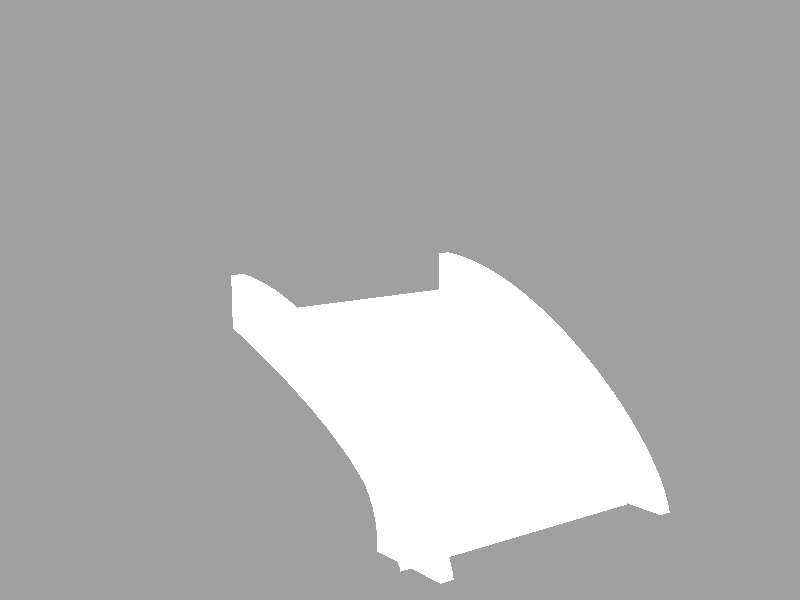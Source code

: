 // POV-Ray file generated from Rhinoceros.

camera {
   perspective
   location <42.9504, 23.3498, 62.0605>
   right <-1.06245, 4.81097e-016, 0.805586>
   up <-0.104918, 0.984807, -0.138372>
   direction <-0.59501, -0.173651, -0.784734>
   angle 35.9886
   /*
   // to get an image that's the same as the viewport in Rhino,
   // uncomment this section and render with command line options (alt+c):
   // +w41 +h25
   right <-65.7651, 2.97795e-014, 49.8652>
   up <-5.30078, 49.7554, -6.99098>
   direction <-0.59501, -0.173651, -0.784734>
   */
   look_at <-5.03536, 9.34539, -1.22587>
}


background { color rgb <0.627451, 0.627451, 0.627451> }
global_settings { ambient_light color rgb <0, 0, 0> }


// default light
light_source { <3864.87, 1138.76, 5102.63> color rgb <1,1,1> }


// Object1
#declare Object1Material = material {
texture {
  pigment { color rgbf <1, 1, 1, 0> }
  finish  { ambient 1 diffuse 1 }
  }
}
#declare Object1 = mesh {
   smooth_triangle { <-5.41779, 1.42366, 14.9976>, <-0.000108465, 0.602171, 0.798367>, <-8.12487, -0.388393, 16.1677>, <-0.000743052, 0.494704, 0.869061>, <-8.12487, 1.42425, 14.9967>, <-0.000108628, 0.601784, 0.798659> }
   smooth_triangle { <-2.70971, -0.388393, 16.1723>, <-0.000741896, 0.496433, 0.868075>, <-5.41779, 1.42366, 14.9976>, <-0.000108465, 0.602171, 0.798367>, <-2.7102, 1.42306, 14.9984>, <-0.000108241, 0.602558, 0.798075> }
   smooth_triangle { <-8.12487, -0.388393, 16.1677>, <-0.000743052, 0.494704, 0.869061>, <-5.41779, 1.42366, 14.9976>, <-0.000108465, 0.602171, 0.798367>, <-2.70971, -0.388393, 16.1723>, <-0.000741896, 0.496433, 0.868075> }
   smooth_triangle { <-2.71068, 2.92869, 13.6148>, <0.00016308, 0.746103, 0.665831>, <-5.41789, 2.21187, 14.3441>, <6.59812e-005, 0.675877, 0.737014>, <-5.41799, 2.92953, 13.6145>, <0.000163119, 0.746037, 0.665904> }
   smooth_triangle { <-2.71068, 2.92869, 13.6148>, <0.00016308, 0.746103, 0.665831>, <-2.71044, 2.21112, 14.3445>, <6.60379e-005, 0.676076, 0.736832>, <-5.41789, 2.21187, 14.3441>, <6.59812e-005, 0.675877, 0.737014> }
   smooth_triangle { <-5.41799, 2.92953, 13.6145>, <0.000163119, 0.746037, 0.665904>, <-8.12487, 2.21263, 14.3436>, <6.589e-005, 0.675679, 0.737196>, <-8.12487, 2.93036, 13.6143>, <0.000163078, 0.745972, 0.665978> }
   smooth_triangle { <-5.41799, 2.92953, 13.6145>, <0.000163119, 0.746037, 0.665904>, <-5.41789, 2.21187, 14.3441>, <6.59812e-005, 0.675877, 0.737014>, <-8.12487, 2.21263, 14.3436>, <6.589e-005, 0.675679, 0.737196> }
   smooth_triangle { <-5.41789, 2.21187, 14.3441>, <6.59812e-005, 0.675877, 0.737014>, <-8.12487, 1.42425, 14.9967>, <-0.000108628, 0.601784, 0.798659>, <-8.12487, 2.21263, 14.3436>, <6.589e-005, 0.675679, 0.737196> }
   smooth_triangle { <-5.41789, 2.21187, 14.3441>, <6.59812e-005, 0.675877, 0.737014>, <-5.41779, 1.42366, 14.9976>, <-0.000108465, 0.602171, 0.798367>, <-8.12487, 1.42425, 14.9967>, <-0.000108628, 0.601784, 0.798659> }
   smooth_triangle { <-2.71044, 2.21112, 14.3445>, <6.60379e-005, 0.676076, 0.736832>, <-5.41779, 1.42366, 14.9976>, <-0.000108465, 0.602171, 0.798367>, <-5.41789, 2.21187, 14.3441>, <6.59812e-005, 0.675877, 0.737014> }
   smooth_triangle { <-2.71044, 2.21112, 14.3445>, <6.60379e-005, 0.676076, 0.736832>, <-2.7102, 1.42306, 14.9984>, <-0.000108241, 0.602558, 0.798075>, <-5.41779, 1.42366, 14.9976>, <-0.000108465, 0.602171, 0.798367> }
   smooth_triangle { <-5.41799, 2.92953, 13.6145>, <0.000163119, 0.746037, 0.665904>, <-2.71119, 4.2616, 11.8389>, <0.000204211, 0.840654, 0.541572>, <-2.71068, 2.92869, 13.6148>, <0.00016308, 0.746103, 0.665831> }
   smooth_triangle { <-8.12487, 4.26328, 11.8383>, <0.000204294, 0.840713, 0.541481>, <-5.41799, 2.92953, 13.6145>, <0.000163119, 0.746037, 0.665904>, <-8.12487, 2.93036, 13.6143>, <0.000163078, 0.745972, 0.665978> }
   smooth_triangle { <-2.71119, 4.2616, 11.8389>, <0.000204211, 0.840654, 0.541572>, <-5.41799, 2.92953, 13.6145>, <0.000163119, 0.746037, 0.665904>, <-8.12487, 4.26328, 11.8383>, <0.000204294, 0.840713, 0.541481> }
   smooth_triangle { <-2.71169, 5.33841, 9.96443>, <0.000178457, 0.888334, 0.459197>, <-8.12487, 4.26328, 11.8383>, <0.000204294, 0.840713, 0.541481>, <-8.12487, 5.33985, 9.96374>, <0.000178527, 0.888395, 0.459081> }
   smooth_triangle { <-2.71169, 5.33841, 9.96443>, <0.000178457, 0.888334, 0.459197>, <-2.71119, 4.2616, 11.8389>, <0.000204211, 0.840654, 0.541572>, <-8.12487, 4.26328, 11.8383>, <0.000204294, 0.840713, 0.541481> }
   smooth_triangle { <-2.71216, 6.22526, 8.11294>, <0.000142402, 0.912887, 0.408211>, <-8.12487, 5.33985, 9.96374>, <0.000178527, 0.888395, 0.459081>, <-8.12487, 6.22631, 8.11247>, <0.000142446, 0.912936, 0.408103> }
   smooth_triangle { <-2.71216, 6.22526, 8.11294>, <0.000142402, 0.912887, 0.408211>, <-2.71169, 5.33841, 9.96443>, <0.000178457, 0.888334, 0.459197>, <-8.12487, 5.33985, 9.96374>, <0.000178527, 0.888395, 0.459081> }
   smooth_triangle { <-2.71267, 7.08469, 6.06905>, <0.000100829, 0.929258, 0.369432>, <-8.12487, 6.22631, 8.11247>, <0.000142446, 0.912936, 0.408103>, <-8.12487, 7.08524, 6.06913>, <0.000100843, 0.929295, 0.369338> }
   smooth_triangle { <-2.71267, 7.08469, 6.06905>, <0.000100829, 0.929258, 0.369432>, <-2.71216, 6.22526, 8.11294>, <0.000142402, 0.912887, 0.408211>, <-8.12487, 6.22631, 8.11247>, <0.000142446, 0.912936, 0.408103> }
   smooth_triangle { <-2.71317, 7.85266, 4.04939>, <6.38128e-005, 0.939484, 0.342591>, <-8.12487, 7.08524, 6.06913>, <0.000100843, 0.929295, 0.369338>, <-8.12487, 7.85285, 4.04987>, <6.38114e-005, 0.939513, 0.342513> }
   smooth_triangle { <-2.71317, 7.85266, 4.04939>, <6.38128e-005, 0.939484, 0.342591>, <-2.71267, 7.08469, 6.06905>, <0.000100829, 0.929258, 0.369432>, <-8.12487, 7.08524, 6.06913>, <0.000100843, 0.929295, 0.369338> }
   smooth_triangle { <-2.71364, 8.536, 2.11177>, <3.15562e-005, 0.946247, 0.323444>, <-8.12487, 7.85285, 4.04987>, <6.38114e-005, 0.939513, 0.342513>, <-8.12487, 8.53604, 2.11218>, <3.15515e-005, 0.946273, 0.32337> }
   smooth_triangle { <-2.71364, 8.536, 2.11177>, <3.15562e-005, 0.946247, 0.323444>, <-2.71317, 7.85266, 4.04939>, <6.38128e-005, 0.939484, 0.342591>, <-8.12487, 7.85285, 4.04987>, <6.38114e-005, 0.939513, 0.342513> }
   smooth_triangle { <-2.71416, 9.235, 0.0057992>, <-8.26473e-015, 0.951613, 0.3073>, <-8.12487, 8.53604, 2.11218>, <3.15515e-005, 0.946273, 0.32337>, <-8.12487, 9.235, 0.0057992>, <-5.5232e-015, 0.951635, 0.30723> }
   smooth_triangle { <-2.71416, 9.235, 0.0057992>, <-8.26473e-015, 0.951613, 0.3073>, <-2.71364, 8.536, 2.11177>, <3.15562e-005, 0.946247, 0.323444>, <-8.12487, 8.53604, 2.11218>, <3.15515e-005, 0.946273, 0.32337> }
   smooth_triangle { <2.7079, 1.42188, 15>, <-0.000107891, 0.603331, 0.797491>, <-2.70971, -0.388393, 16.1723>, <-0.000741896, 0.496433, 0.868075>, <-2.7102, 1.42306, 14.9984>, <-0.000108241, 0.602558, 0.798075> }
   smooth_triangle { <2.7079, 1.42188, 15>, <-0.000107891, 0.603331, 0.797491>, <2.70934, -0.388393, 16.1769>, <-0.000741018, 0.498158, 0.867086>, <-2.70971, -0.388393, 16.1723>, <-0.000741896, 0.496433, 0.868075> }
   smooth_triangle { <-2.71044, 2.21112, 14.3445>, <6.60379e-005, 0.676076, 0.736832>, <2.7079, 1.42188, 15>, <-0.000107891, 0.603331, 0.797491>, <-2.7102, 1.42306, 14.9984>, <-0.000108241, 0.602558, 0.798075> }
   smooth_triangle { <2.70652, 2.92702, 13.6154>, <0.000163128, 0.746234, 0.665684>, <-2.71044, 2.21112, 14.3445>, <6.60379e-005, 0.676076, 0.736832>, <-2.71068, 2.92869, 13.6148>, <0.00016308, 0.746103, 0.665831> }
   smooth_triangle { <2.7079, 1.42188, 15>, <-0.000107891, 0.603331, 0.797491>, <-2.71044, 2.21112, 14.3445>, <6.60379e-005, 0.676076, 0.736832>, <2.70652, 2.92702, 13.6154>, <0.000163128, 0.746234, 0.665684> }
   smooth_triangle { <2.70504, 4.25993, 11.8394>, <0.000204174, 0.840596, 0.541662>, <-2.71068, 2.92869, 13.6148>, <0.00016308, 0.746103, 0.665831>, <-2.71119, 4.2616, 11.8389>, <0.000204211, 0.840654, 0.541572> }
   smooth_triangle { <2.70504, 4.25993, 11.8394>, <0.000204174, 0.840596, 0.541662>, <2.70652, 2.92702, 13.6154>, <0.000163128, 0.746234, 0.665684>, <-2.71068, 2.92869, 13.6148>, <0.00016308, 0.746103, 0.665831> }
   smooth_triangle { <2.7036, 5.33696, 9.96513>, <0.000178417, 0.888274, 0.459314>, <-2.71119, 4.2616, 11.8389>, <0.000204211, 0.840654, 0.541572>, <-2.71169, 5.33841, 9.96443>, <0.000178457, 0.888334, 0.459197> }
   smooth_triangle { <2.7036, 5.33696, 9.96513>, <0.000178417, 0.888274, 0.459314>, <2.70504, 4.25993, 11.8394>, <0.000204174, 0.840596, 0.541662>, <-2.71119, 4.2616, 11.8389>, <0.000204211, 0.840654, 0.541572> }
   smooth_triangle { <2.70222, 6.2242, 8.11341>, <0.000142376, 0.912839, 0.40832>, <-2.71169, 5.33841, 9.96443>, <0.000178457, 0.888334, 0.459197>, <-2.71216, 6.22526, 8.11294>, <0.000142402, 0.912887, 0.408211> }
   smooth_triangle { <2.70222, 6.2242, 8.11341>, <0.000142376, 0.912839, 0.40832>, <2.7036, 5.33696, 9.96513>, <0.000178417, 0.888274, 0.459314>, <-2.71169, 5.33841, 9.96443>, <0.000178457, 0.888334, 0.459197> }
   smooth_triangle { <2.70074, 7.08413, 6.06896>, <0.000100821, 0.92922, 0.369526>, <-2.71216, 6.22526, 8.11294>, <0.000142402, 0.912887, 0.408211>, <-2.71267, 7.08469, 6.06905>, <0.000100829, 0.929258, 0.369432> }
   smooth_triangle { <2.70074, 7.08413, 6.06896>, <0.000100821, 0.92922, 0.369526>, <2.70222, 6.2242, 8.11341>, <0.000142376, 0.912839, 0.40832>, <-2.71216, 6.22526, 8.11294>, <0.000142402, 0.912887, 0.408211> }
   smooth_triangle { <2.6993, 7.85247, 4.0489>, <6.38153e-005, 0.939456, 0.34267>, <-2.71267, 7.08469, 6.06905>, <0.000100829, 0.929258, 0.369432>, <-2.71317, 7.85266, 4.04939>, <6.38128e-005, 0.939484, 0.342591> }
   smooth_triangle { <2.6993, 7.85247, 4.0489>, <6.38153e-005, 0.939456, 0.34267>, <2.70074, 7.08413, 6.06896>, <0.000100821, 0.92922, 0.369526>, <-2.71267, 7.08469, 6.06905>, <0.000100829, 0.929258, 0.369432> }
   smooth_triangle { <2.69792, 8.53596, 2.11135>, <3.15599e-005, 0.946222, 0.323518>, <-2.71317, 7.85266, 4.04939>, <6.38128e-005, 0.939484, 0.342591>, <-2.71364, 8.536, 2.11177>, <3.15562e-005, 0.946247, 0.323444> }
   smooth_triangle { <2.69792, 8.53596, 2.11135>, <3.15599e-005, 0.946222, 0.323518>, <2.6993, 7.85247, 4.0489>, <6.38153e-005, 0.939456, 0.34267>, <-2.71317, 7.85266, 4.04939>, <6.38128e-005, 0.939484, 0.342591> }
   smooth_triangle { <2.69644, 9.235, 0.0057992>, <-8.04744e-015, 0.95159, 0.30737>, <-2.71364, 8.536, 2.11177>, <3.15562e-005, 0.946247, 0.323444>, <-2.71416, 9.235, 0.0057992>, <-8.26473e-015, 0.951613, 0.3073> }
   smooth_triangle { <2.69644, 9.235, 0.0057992>, <-8.04744e-015, 0.95159, 0.30737>, <2.69792, 8.53596, 2.11135>, <3.15599e-005, 0.946222, 0.323518>, <-2.71364, 8.536, 2.11177>, <3.15562e-005, 0.946247, 0.323444> }
   smooth_triangle { <8.12294, 1.42069, 15.0016>, <-0.000107582, 0.604104, 0.796906>, <2.70934, -0.388393, 16.1769>, <-0.000741018, 0.498158, 0.867086>, <2.7079, 1.42188, 15>, <-0.000107891, 0.603331, 0.797491> }
   smooth_triangle { <8.12294, 1.42069, 15.0016>, <-0.000107582, 0.604104, 0.796906>, <8.12487, -0.388393, 16.1816>, <-0.000740465, 0.49988, 0.866094>, <2.70934, -0.388393, 16.1769>, <-0.000741018, 0.498158, 0.867086> }
   smooth_triangle { <8.12111, 2.92535, 13.6159>, <0.000163232, 0.746364, 0.665537>, <2.7079, 1.42188, 15>, <-0.000107891, 0.603331, 0.797491>, <2.70652, 2.92702, 13.6154>, <0.000163128, 0.746234, 0.665684> }
   smooth_triangle { <8.12111, 2.92535, 13.6159>, <0.000163232, 0.746364, 0.665537>, <8.12294, 1.42069, 15.0016>, <-0.000107582, 0.604104, 0.796906>, <2.7079, 1.42188, 15>, <-0.000107891, 0.603331, 0.797491> }
   smooth_triangle { <8.11913, 4.25825, 11.84>, <0.000204197, 0.840538, 0.541753>, <2.70652, 2.92702, 13.6154>, <0.000163128, 0.746234, 0.665684>, <2.70504, 4.25993, 11.8394>, <0.000204174, 0.840596, 0.541662> }
   smooth_triangle { <8.11913, 4.25825, 11.84>, <0.000204197, 0.840538, 0.541753>, <8.12111, 2.92535, 13.6159>, <0.000163232, 0.746364, 0.665537>, <2.70652, 2.92702, 13.6154>, <0.000163128, 0.746234, 0.665684> }
   smooth_triangle { <8.1172, 5.33552, 9.96582>, <0.000178421, 0.888214, 0.45943>, <2.70504, 4.25993, 11.8394>, <0.000204174, 0.840596, 0.541662>, <2.7036, 5.33696, 9.96513>, <0.000178417, 0.888274, 0.459314> }
   smooth_triangle { <8.1172, 5.33552, 9.96582>, <0.000178421, 0.888214, 0.45943>, <8.11913, 4.25825, 11.84>, <0.000204197, 0.840538, 0.541753>, <2.70504, 4.25993, 11.8394>, <0.000204174, 0.840596, 0.541662> }
   smooth_triangle { <8.11536, 6.22315, 8.11388>, <0.000142378, 0.91279, 0.408429>, <2.7036, 5.33696, 9.96513>, <0.000178417, 0.888274, 0.459314>, <2.70222, 6.2242, 8.11341>, <0.000142376, 0.912839, 0.40832> }
   smooth_triangle { <8.11536, 6.22315, 8.11388>, <0.000142378, 0.91279, 0.408429>, <8.1172, 5.33552, 9.96582>, <0.000178421, 0.888214, 0.45943>, <2.7036, 5.33696, 9.96513>, <0.000178417, 0.888274, 0.459314> }
   smooth_triangle { <8.11338, 7.08358, 6.06888>, <0.000100828, 0.929183, 0.369619>, <2.70222, 6.2242, 8.11341>, <0.000142376, 0.912839, 0.40832>, <2.70074, 7.08413, 6.06896>, <0.000100821, 0.92922, 0.369526> }
   smooth_triangle { <8.11338, 7.08358, 6.06888>, <0.000100828, 0.929183, 0.369619>, <8.11536, 6.22315, 8.11388>, <0.000142378, 0.91279, 0.408429>, <2.70222, 6.2242, 8.11341>, <0.000142376, 0.912839, 0.40832> }
   smooth_triangle { <8.11145, 7.85228, 4.04841>, <6.38242e-005, 0.939427, 0.342748>, <2.70074, 7.08413, 6.06896>, <0.000100821, 0.92922, 0.369526>, <2.6993, 7.85247, 4.0489>, <6.38153e-005, 0.939456, 0.34267> }
   smooth_triangle { <8.11145, 7.85228, 4.04841>, <6.38242e-005, 0.939427, 0.342748>, <8.11338, 7.08358, 6.06888>, <0.000100828, 0.929183, 0.369619>, <2.70074, 7.08413, 6.06896>, <0.000100821, 0.92922, 0.369526> }
   smooth_triangle { <8.10962, 8.53592, 2.11094>, <3.15653e-005, 0.946197, 0.323593>, <2.6993, 7.85247, 4.0489>, <6.38153e-005, 0.939456, 0.34267>, <2.69792, 8.53596, 2.11135>, <3.15599e-005, 0.946222, 0.323518> }
   smooth_triangle { <8.10962, 8.53592, 2.11094>, <3.15653e-005, 0.946197, 0.323593>, <8.11145, 7.85228, 4.04841>, <6.38242e-005, 0.939427, 0.342748>, <2.6993, 7.85247, 4.0489>, <6.38153e-005, 0.939456, 0.34267> }
   smooth_triangle { <8.10764, 9.235, 0.0057992>, <-8.04186e-015, 0.951567, 0.30744>, <2.69792, 8.53596, 2.11135>, <3.15599e-005, 0.946222, 0.323518>, <2.69644, 9.235, 0.0057992>, <-8.04744e-015, 0.95159, 0.30737> }
   smooth_triangle { <8.10764, 9.235, 0.0057992>, <-8.04186e-015, 0.951567, 0.30744>, <8.10962, 8.53592, 2.11094>, <3.15653e-005, 0.946197, 0.323593>, <2.69792, 8.53596, 2.11135>, <3.15599e-005, 0.946222, 0.323518> }
}
object { Object1 material { Object1Material }}


// Object2
#declare Object2Material = material {
texture {
  pigment { color rgbf <1, 1, 1, 0> }
  finish  { ambient 1 diffuse 1 }
  }
}
#declare Object2 = mesh {
   smooth_triangle { <-5.41779, 2.16968, 14.9976>, <-0.000108465, 0.602171, 0.798367>, <-8.12487, 0.357625, 16.1677>, <-0.000743052, 0.494704, 0.869061>, <-8.12487, 2.17027, 14.9967>, <-0.000108628, 0.601784, 0.798659> }
   smooth_triangle { <-2.70971, 0.357625, 16.1723>, <-0.000741896, 0.496433, 0.868075>, <-5.41779, 2.16968, 14.9976>, <-0.000108465, 0.602171, 0.798367>, <-2.7102, 2.16908, 14.9984>, <-0.000108241, 0.602558, 0.798075> }
   smooth_triangle { <-8.12487, 0.357625, 16.1677>, <-0.000743052, 0.494704, 0.869061>, <-5.41779, 2.16968, 14.9976>, <-0.000108465, 0.602171, 0.798367>, <-2.70971, 0.357625, 16.1723>, <-0.000741896, 0.496433, 0.868075> }
   smooth_triangle { <-2.71068, 3.67471, 13.6148>, <0.00016308, 0.746103, 0.665831>, <-5.41789, 2.95789, 14.3441>, <6.59812e-005, 0.675877, 0.737014>, <-5.41799, 3.67555, 13.6145>, <0.000163119, 0.746037, 0.665904> }
   smooth_triangle { <-2.71068, 3.67471, 13.6148>, <0.00016308, 0.746103, 0.665831>, <-2.71044, 2.95714, 14.3445>, <6.60379e-005, 0.676076, 0.736832>, <-5.41789, 2.95789, 14.3441>, <6.59812e-005, 0.675877, 0.737014> }
   smooth_triangle { <-5.41799, 3.67555, 13.6145>, <0.000163119, 0.746037, 0.665904>, <-8.12487, 2.95864, 14.3436>, <6.589e-005, 0.675679, 0.737196>, <-8.12487, 3.67638, 13.6143>, <0.000163078, 0.745972, 0.665978> }
   smooth_triangle { <-5.41799, 3.67555, 13.6145>, <0.000163119, 0.746037, 0.665904>, <-5.41789, 2.95789, 14.3441>, <6.59812e-005, 0.675877, 0.737014>, <-8.12487, 2.95864, 14.3436>, <6.589e-005, 0.675679, 0.737196> }
   smooth_triangle { <-5.41789, 2.95789, 14.3441>, <6.59812e-005, 0.675877, 0.737014>, <-8.12487, 2.17027, 14.9967>, <-0.000108628, 0.601784, 0.798659>, <-8.12487, 2.95864, 14.3436>, <6.589e-005, 0.675679, 0.737196> }
   smooth_triangle { <-5.41789, 2.95789, 14.3441>, <6.59812e-005, 0.675877, 0.737014>, <-5.41779, 2.16968, 14.9976>, <-0.000108465, 0.602171, 0.798367>, <-8.12487, 2.17027, 14.9967>, <-0.000108628, 0.601784, 0.798659> }
   smooth_triangle { <-2.71044, 2.95714, 14.3445>, <6.60379e-005, 0.676076, 0.736832>, <-5.41779, 2.16968, 14.9976>, <-0.000108465, 0.602171, 0.798367>, <-5.41789, 2.95789, 14.3441>, <6.59812e-005, 0.675877, 0.737014> }
   smooth_triangle { <-2.71044, 2.95714, 14.3445>, <6.60379e-005, 0.676076, 0.736832>, <-2.7102, 2.16908, 14.9984>, <-0.000108241, 0.602558, 0.798075>, <-5.41779, 2.16968, 14.9976>, <-0.000108465, 0.602171, 0.798367> }
   smooth_triangle { <-5.41799, 3.67555, 13.6145>, <0.000163119, 0.746037, 0.665904>, <-2.71119, 5.00762, 11.8389>, <0.000204211, 0.840654, 0.541572>, <-2.71068, 3.67471, 13.6148>, <0.00016308, 0.746103, 0.665831> }
   smooth_triangle { <-8.12487, 5.0093, 11.8383>, <0.000204294, 0.840713, 0.541481>, <-5.41799, 3.67555, 13.6145>, <0.000163119, 0.746037, 0.665904>, <-8.12487, 3.67638, 13.6143>, <0.000163078, 0.745972, 0.665978> }
   smooth_triangle { <-2.71119, 5.00762, 11.8389>, <0.000204211, 0.840654, 0.541572>, <-5.41799, 3.67555, 13.6145>, <0.000163119, 0.746037, 0.665904>, <-8.12487, 5.0093, 11.8383>, <0.000204294, 0.840713, 0.541481> }
   smooth_triangle { <-2.71169, 6.08442, 9.96443>, <0.000178457, 0.888334, 0.459197>, <-8.12487, 5.0093, 11.8383>, <0.000204294, 0.840713, 0.541481>, <-8.12487, 6.08587, 9.96374>, <0.000178527, 0.888395, 0.459081> }
   smooth_triangle { <-2.71169, 6.08442, 9.96443>, <0.000178457, 0.888334, 0.459197>, <-2.71119, 5.00762, 11.8389>, <0.000204211, 0.840654, 0.541572>, <-8.12487, 5.0093, 11.8383>, <0.000204294, 0.840713, 0.541481> }
   smooth_triangle { <-2.71216, 6.97128, 8.11294>, <0.000142402, 0.912887, 0.408211>, <-8.12487, 6.08587, 9.96374>, <0.000178527, 0.888395, 0.459081>, <-8.12487, 6.97233, 8.11247>, <0.000142446, 0.912936, 0.408103> }
   smooth_triangle { <-2.71216, 6.97128, 8.11294>, <0.000142402, 0.912887, 0.408211>, <-2.71169, 6.08442, 9.96443>, <0.000178457, 0.888334, 0.459197>, <-8.12487, 6.08587, 9.96374>, <0.000178527, 0.888395, 0.459081> }
   smooth_triangle { <-2.71267, 7.8307, 6.06905>, <0.000100829, 0.929258, 0.369432>, <-8.12487, 6.97233, 8.11247>, <0.000142446, 0.912936, 0.408103>, <-8.12487, 7.83126, 6.06913>, <0.000100843, 0.929295, 0.369338> }
   smooth_triangle { <-2.71267, 7.8307, 6.06905>, <0.000100829, 0.929258, 0.369432>, <-2.71216, 6.97128, 8.11294>, <0.000142402, 0.912887, 0.408211>, <-8.12487, 6.97233, 8.11247>, <0.000142446, 0.912936, 0.408103> }
   smooth_triangle { <-2.71317, 8.59867, 4.04939>, <6.38128e-005, 0.939484, 0.342591>, <-8.12487, 7.83126, 6.06913>, <0.000100843, 0.929295, 0.369338>, <-8.12487, 8.59886, 4.04987>, <6.38114e-005, 0.939513, 0.342513> }
   smooth_triangle { <-2.71317, 8.59867, 4.04939>, <6.38128e-005, 0.939484, 0.342591>, <-2.71267, 7.8307, 6.06905>, <0.000100829, 0.929258, 0.369432>, <-8.12487, 7.83126, 6.06913>, <0.000100843, 0.929295, 0.369338> }
   smooth_triangle { <-2.71364, 9.28202, 2.11177>, <3.15562e-005, 0.946247, 0.323444>, <-8.12487, 8.59886, 4.04987>, <6.38114e-005, 0.939513, 0.342513>, <-8.12487, 9.28206, 2.11218>, <3.15515e-005, 0.946273, 0.32337> }
   smooth_triangle { <-2.71364, 9.28202, 2.11177>, <3.15562e-005, 0.946247, 0.323444>, <-2.71317, 8.59867, 4.04939>, <6.38128e-005, 0.939484, 0.342591>, <-8.12487, 8.59886, 4.04987>, <6.38114e-005, 0.939513, 0.342513> }
   smooth_triangle { <-2.71416, 9.98102, 0.0057992>, <-8.15908e-015, 0.951613, 0.3073>, <-8.12487, 9.28206, 2.11218>, <3.15515e-005, 0.946273, 0.32337>, <-8.12487, 9.98102, 0.0057992>, <-5.5232e-015, 0.951635, 0.30723> }
   smooth_triangle { <-2.71416, 9.98102, 0.0057992>, <-8.15908e-015, 0.951613, 0.3073>, <-2.71364, 9.28202, 2.11177>, <3.15562e-005, 0.946247, 0.323444>, <-8.12487, 9.28206, 2.11218>, <3.15515e-005, 0.946273, 0.32337> }
   smooth_triangle { <2.7079, 2.16789, 15>, <-0.000107891, 0.603331, 0.797491>, <-2.70971, 0.357625, 16.1723>, <-0.000741896, 0.496433, 0.868075>, <-2.7102, 2.16908, 14.9984>, <-0.000108241, 0.602558, 0.798075> }
   smooth_triangle { <2.7079, 2.16789, 15>, <-0.000107891, 0.603331, 0.797491>, <2.70934, 0.357625, 16.1769>, <-0.000741018, 0.498158, 0.867086>, <-2.70971, 0.357625, 16.1723>, <-0.000741896, 0.496433, 0.868075> }
   smooth_triangle { <-2.71044, 2.95714, 14.3445>, <6.60379e-005, 0.676076, 0.736832>, <2.7079, 2.16789, 15>, <-0.000107891, 0.603331, 0.797491>, <-2.7102, 2.16908, 14.9984>, <-0.000108241, 0.602558, 0.798075> }
   smooth_triangle { <2.70652, 3.67304, 13.6154>, <0.000163128, 0.746234, 0.665684>, <-2.71044, 2.95714, 14.3445>, <6.60379e-005, 0.676076, 0.736832>, <-2.71068, 3.67471, 13.6148>, <0.00016308, 0.746103, 0.665831> }
   smooth_triangle { <2.7079, 2.16789, 15>, <-0.000107891, 0.603331, 0.797491>, <-2.71044, 2.95714, 14.3445>, <6.60379e-005, 0.676076, 0.736832>, <2.70652, 3.67304, 13.6154>, <0.000163128, 0.746234, 0.665684> }
   smooth_triangle { <2.70504, 5.00594, 11.8394>, <0.000204174, 0.840596, 0.541662>, <-2.71068, 3.67471, 13.6148>, <0.00016308, 0.746103, 0.665831>, <-2.71119, 5.00762, 11.8389>, <0.000204211, 0.840654, 0.541572> }
   smooth_triangle { <2.70504, 5.00594, 11.8394>, <0.000204174, 0.840596, 0.541662>, <2.70652, 3.67304, 13.6154>, <0.000163128, 0.746234, 0.665684>, <-2.71068, 3.67471, 13.6148>, <0.00016308, 0.746103, 0.665831> }
   smooth_triangle { <2.7036, 6.08298, 9.96513>, <0.000178417, 0.888274, 0.459314>, <-2.71119, 5.00762, 11.8389>, <0.000204211, 0.840654, 0.541572>, <-2.71169, 6.08442, 9.96443>, <0.000178457, 0.888334, 0.459197> }
   smooth_triangle { <2.7036, 6.08298, 9.96513>, <0.000178417, 0.888274, 0.459314>, <2.70504, 5.00594, 11.8394>, <0.000204174, 0.840596, 0.541662>, <-2.71119, 5.00762, 11.8389>, <0.000204211, 0.840654, 0.541572> }
   smooth_triangle { <2.70222, 6.97022, 8.11341>, <0.000142376, 0.912839, 0.40832>, <-2.71169, 6.08442, 9.96443>, <0.000178457, 0.888334, 0.459197>, <-2.71216, 6.97128, 8.11294>, <0.000142402, 0.912887, 0.408211> }
   smooth_triangle { <2.70222, 6.97022, 8.11341>, <0.000142376, 0.912839, 0.40832>, <2.7036, 6.08298, 9.96513>, <0.000178417, 0.888274, 0.459314>, <-2.71169, 6.08442, 9.96443>, <0.000178457, 0.888334, 0.459197> }
   smooth_triangle { <2.70074, 7.83015, 6.06896>, <0.000100821, 0.92922, 0.369526>, <-2.71216, 6.97128, 8.11294>, <0.000142402, 0.912887, 0.408211>, <-2.71267, 7.8307, 6.06905>, <0.000100829, 0.929258, 0.369432> }
   smooth_triangle { <2.70074, 7.83015, 6.06896>, <0.000100821, 0.92922, 0.369526>, <2.70222, 6.97022, 8.11341>, <0.000142376, 0.912839, 0.40832>, <-2.71216, 6.97128, 8.11294>, <0.000142402, 0.912887, 0.408211> }
   smooth_triangle { <2.6993, 8.59848, 4.0489>, <6.38153e-005, 0.939456, 0.34267>, <-2.71267, 7.8307, 6.06905>, <0.000100829, 0.929258, 0.369432>, <-2.71317, 8.59867, 4.04939>, <6.38128e-005, 0.939484, 0.342591> }
   smooth_triangle { <2.6993, 8.59848, 4.0489>, <6.38153e-005, 0.939456, 0.34267>, <2.70074, 7.83015, 6.06896>, <0.000100821, 0.92922, 0.369526>, <-2.71267, 7.8307, 6.06905>, <0.000100829, 0.929258, 0.369432> }
   smooth_triangle { <2.69792, 9.28198, 2.11135>, <3.15599e-005, 0.946222, 0.323518>, <-2.71317, 8.59867, 4.04939>, <6.38128e-005, 0.939484, 0.342591>, <-2.71364, 9.28202, 2.11177>, <3.15562e-005, 0.946247, 0.323444> }
   smooth_triangle { <2.69792, 9.28198, 2.11135>, <3.15599e-005, 0.946222, 0.323518>, <2.6993, 8.59848, 4.0489>, <6.38153e-005, 0.939456, 0.34267>, <-2.71317, 8.59867, 4.04939>, <6.38128e-005, 0.939484, 0.342591> }
   smooth_triangle { <2.69644, 9.98102, 0.0057992>, <-8.04744e-015, 0.95159, 0.30737>, <-2.71364, 9.28202, 2.11177>, <3.15562e-005, 0.946247, 0.323444>, <-2.71416, 9.98102, 0.0057992>, <-8.15908e-015, 0.951613, 0.3073> }
   smooth_triangle { <2.69644, 9.98102, 0.0057992>, <-8.04744e-015, 0.95159, 0.30737>, <2.69792, 9.28198, 2.11135>, <3.15599e-005, 0.946222, 0.323518>, <-2.71364, 9.28202, 2.11177>, <3.15562e-005, 0.946247, 0.323444> }
   smooth_triangle { <8.12294, 2.1667, 15.0016>, <-0.000107582, 0.604104, 0.796906>, <2.70934, 0.357625, 16.1769>, <-0.000741018, 0.498158, 0.867086>, <2.7079, 2.16789, 15>, <-0.000107891, 0.603331, 0.797491> }
   smooth_triangle { <8.12294, 2.1667, 15.0016>, <-0.000107582, 0.604104, 0.796906>, <8.12487, 0.357625, 16.1816>, <-0.000740465, 0.49988, 0.866094>, <2.70934, 0.357625, 16.1769>, <-0.000741018, 0.498158, 0.867086> }
   smooth_triangle { <8.12111, 3.67137, 13.6159>, <0.000163232, 0.746364, 0.665537>, <2.7079, 2.16789, 15>, <-0.000107891, 0.603331, 0.797491>, <2.70652, 3.67304, 13.6154>, <0.000163128, 0.746234, 0.665684> }
   smooth_triangle { <8.12111, 3.67137, 13.6159>, <0.000163232, 0.746364, 0.665537>, <8.12294, 2.1667, 15.0016>, <-0.000107582, 0.604104, 0.796906>, <2.7079, 2.16789, 15>, <-0.000107891, 0.603331, 0.797491> }
   smooth_triangle { <8.11913, 5.00427, 11.84>, <0.000204197, 0.840538, 0.541753>, <2.70652, 3.67304, 13.6154>, <0.000163128, 0.746234, 0.665684>, <2.70504, 5.00594, 11.8394>, <0.000204174, 0.840596, 0.541662> }
   smooth_triangle { <8.11913, 5.00427, 11.84>, <0.000204197, 0.840538, 0.541753>, <8.12111, 3.67137, 13.6159>, <0.000163232, 0.746364, 0.665537>, <2.70652, 3.67304, 13.6154>, <0.000163128, 0.746234, 0.665684> }
   smooth_triangle { <8.1172, 6.08153, 9.96582>, <0.000178421, 0.888214, 0.45943>, <2.70504, 5.00594, 11.8394>, <0.000204174, 0.840596, 0.541662>, <2.7036, 6.08298, 9.96513>, <0.000178417, 0.888274, 0.459314> }
   smooth_triangle { <8.1172, 6.08153, 9.96582>, <0.000178421, 0.888214, 0.45943>, <8.11913, 5.00427, 11.84>, <0.000204197, 0.840538, 0.541753>, <2.70504, 5.00594, 11.8394>, <0.000204174, 0.840596, 0.541662> }
   smooth_triangle { <8.11536, 6.96917, 8.11388>, <0.000142378, 0.91279, 0.408429>, <2.7036, 6.08298, 9.96513>, <0.000178417, 0.888274, 0.459314>, <2.70222, 6.97022, 8.11341>, <0.000142376, 0.912839, 0.40832> }
   smooth_triangle { <8.11536, 6.96917, 8.11388>, <0.000142378, 0.91279, 0.408429>, <8.1172, 6.08153, 9.96582>, <0.000178421, 0.888214, 0.45943>, <2.7036, 6.08298, 9.96513>, <0.000178417, 0.888274, 0.459314> }
   smooth_triangle { <8.11338, 7.8296, 6.06888>, <0.000100828, 0.929183, 0.369619>, <2.70222, 6.97022, 8.11341>, <0.000142376, 0.912839, 0.40832>, <2.70074, 7.83015, 6.06896>, <0.000100821, 0.92922, 0.369526> }
   smooth_triangle { <8.11338, 7.8296, 6.06888>, <0.000100828, 0.929183, 0.369619>, <8.11536, 6.96917, 8.11388>, <0.000142378, 0.91279, 0.408429>, <2.70222, 6.97022, 8.11341>, <0.000142376, 0.912839, 0.40832> }
   smooth_triangle { <8.11145, 8.59829, 4.04841>, <6.38242e-005, 0.939427, 0.342748>, <2.70074, 7.83015, 6.06896>, <0.000100821, 0.92922, 0.369526>, <2.6993, 8.59848, 4.0489>, <6.38153e-005, 0.939456, 0.34267> }
   smooth_triangle { <8.11145, 8.59829, 4.04841>, <6.38242e-005, 0.939427, 0.342748>, <8.11338, 7.8296, 6.06888>, <0.000100828, 0.929183, 0.369619>, <2.70074, 7.83015, 6.06896>, <0.000100821, 0.92922, 0.369526> }
   smooth_triangle { <8.10962, 9.28194, 2.11094>, <3.15653e-005, 0.946197, 0.323593>, <2.6993, 8.59848, 4.0489>, <6.38153e-005, 0.939456, 0.34267>, <2.69792, 9.28198, 2.11135>, <3.15599e-005, 0.946222, 0.323518> }
   smooth_triangle { <8.10962, 9.28194, 2.11094>, <3.15653e-005, 0.946197, 0.323593>, <8.11145, 8.59829, 4.04841>, <6.38242e-005, 0.939427, 0.342748>, <2.6993, 8.59848, 4.0489>, <6.38153e-005, 0.939456, 0.34267> }
   smooth_triangle { <8.10764, 9.98102, 0.0057992>, <-8.88697e-015, 0.951567, 0.30744>, <2.69792, 9.28198, 2.11135>, <3.15599e-005, 0.946222, 0.323518>, <2.69644, 9.98102, 0.0057992>, <-8.04744e-015, 0.95159, 0.30737> }
   smooth_triangle { <8.10764, 9.98102, 0.0057992>, <-8.88697e-015, 0.951567, 0.30744>, <8.10962, 9.28194, 2.11094>, <3.15653e-005, 0.946197, 0.323593>, <2.69792, 9.28198, 2.11135>, <3.15599e-005, 0.946222, 0.323518> }
}
object { Object2 material { Object2Material }}


// Object3
#declare Object3Material = material {
texture {
  pigment { color rgbf <1, 1, 1, 0> }
  finish  { ambient 1 diffuse 1 }
  }
}
#declare Object3 = mesh {
   smooth_triangle { <-5.93072, 9.20294, 0>, <0, 0, -1>, <-8.17871, 9.94727, 0>, <0, 0, -1>, <-8.17871, 9.20294, 0>, <0, 0, -1> }
   smooth_triangle { <-5.93072, 9.20294, 0>, <0, 0, -1>, <-5.93072, 9.94727, 0>, <0, 0, -1>, <-8.17871, 9.94727, 0>, <0, 0, -1> }
   smooth_triangle { <-3.52067, 9.20294, 0>, <0, 0, -1>, <-5.93072, 9.94727, 0>, <0, 0, -1>, <-5.93072, 9.20294, 0>, <0, 0, -1> }
   smooth_triangle { <-3.52067, 9.20294, 0>, <0, 0, -1>, <-3.52067, 9.94727, 0>, <0, 0, -1>, <-5.93072, 9.94727, 0>, <0, 0, -1> }
   smooth_triangle { <-1.2215, 9.20294, 0>, <0, 0, -1>, <-3.52067, 9.94727, 0>, <0, 0, -1>, <-3.52067, 9.20294, 0>, <0, 0, -1> }
   smooth_triangle { <-1.2215, 9.20294, 0>, <0, 0, -1>, <-1.2215, 9.94727, 0>, <0, 0, -1>, <-3.52067, 9.94727, 0>, <0, 0, -1> }
   smooth_triangle { <1.07086, 9.20294, 0>, <0, 0, -1>, <-1.2215, 9.94727, 0>, <0, 0, -1>, <-1.2215, 9.20294, 0>, <0, 0, -1> }
   smooth_triangle { <1.07086, 9.20294, 0>, <0, 0, -1>, <1.07086, 9.94727, 0>, <0, 0, -1>, <-1.2215, 9.94727, 0>, <0, 0, -1> }
   smooth_triangle { <3.40857, 9.20294, 0>, <0, 0, -1>, <1.07086, 9.94727, 0>, <0, 0, -1>, <1.07086, 9.20294, 0>, <0, 0, -1> }
   smooth_triangle { <3.40857, 9.20294, 0>, <0, 0, -1>, <3.40857, 9.94727, 0>, <0, 0, -1>, <1.07086, 9.94727, 0>, <0, 0, -1> }
   smooth_triangle { <5.66772, 9.20294, 0>, <0, 0, -1>, <3.40857, 9.94727, 0>, <0, 0, -1>, <3.40857, 9.20294, 0>, <0, 0, -1> }
   smooth_triangle { <5.66772, 9.20294, 0>, <0, 0, -1>, <5.66772, 9.94727, 0>, <0, 0, -1>, <3.40857, 9.94727, 0>, <0, 0, -1> }
   smooth_triangle { <8.0904, 9.20294, 0>, <0, 0, -1>, <5.66772, 9.94727, 0>, <0, 0, -1>, <5.66772, 9.20294, 0>, <0, 0, -1> }
   smooth_triangle { <8.0904, 9.20294, 0>, <0, 0, -1>, <8.0904, 9.94727, 0>, <0, 0, -1>, <5.66772, 9.94727, 0>, <0, 0, -1> }
}
object { Object3 material { Object3Material }}


// Object4
#declare Object4Material = material {
texture {
  pigment { color rgbf <1, 1, 1, 0> }
  finish  { ambient 1 diffuse 1 }
  }
}
#declare Object4 = mesh {
   smooth_triangle { <-5.8029, -0.432773, 16.1834>, <-2.72622e-016, 0, -1>, <-8.17871, 0.311556, 16.1834>, <0, 0, -1>, <-8.17871, -0.432773, 16.1834>, <0, 0, -1> }
   smooth_triangle { <-5.8029, -0.432773, 16.1834>, <-2.72622e-016, 0, -1>, <-5.8029, 0.311556, 16.1834>, <-2.72622e-016, 0, -1>, <-8.17871, 0.311556, 16.1834>, <0, 0, -1> }
   smooth_triangle { <-3.42095, -0.432773, 16.1834>, <-5.39143e-017, 0, -1>, <-5.8029, 0.311556, 16.1834>, <-2.72622e-016, 0, -1>, <-5.8029, -0.432773, 16.1834>, <-2.72622e-016, 0, -1> }
   smooth_triangle { <-3.42095, -0.432773, 16.1834>, <-5.39143e-017, 0, -1>, <-3.42095, 0.311556, 16.1834>, <-5.39143e-017, 0, -1>, <-5.8029, 0.311556, 16.1834>, <-2.72622e-016, 0, -1> }
   smooth_triangle { <-1.21148, -0.432773, 16.1834>, <-1.04459e-016, 0, -1>, <-3.42095, 0.311556, 16.1834>, <-5.39143e-017, 0, -1>, <-3.42095, -0.432773, 16.1834>, <-5.39143e-017, 0, -1> }
   smooth_triangle { <-1.21148, -0.432773, 16.1834>, <-1.04459e-016, 0, -1>, <-1.21148, 0.311556, 16.1834>, <-1.04459e-016, 0, -1>, <-3.42095, 0.311556, 16.1834>, <-5.39143e-017, 0, -1> }
   smooth_triangle { <1.07457, -0.432773, 16.1834>, <0, 0, -1>, <-1.21148, 0.311556, 16.1834>, <-1.04459e-016, 0, -1>, <-1.21148, -0.432773, 16.1834>, <-1.04459e-016, 0, -1> }
   smooth_triangle { <1.07457, -0.432773, 16.1834>, <0, 0, -1>, <1.07457, 0.311556, 16.1834>, <0, 0, -1>, <-1.21148, 0.311556, 16.1834>, <-1.04459e-016, 0, -1> }
   smooth_triangle { <3.50175, -0.432773, 16.1834>, <-2.08419e-016, 0, -1>, <1.07457, 0.311556, 16.1834>, <0, 0, -1>, <1.07457, -0.432773, 16.1834>, <0, 0, -1> }
   smooth_triangle { <3.50175, -0.432773, 16.1834>, <-2.08419e-016, 0, -1>, <3.50175, 0.311556, 16.1834>, <-2.08419e-016, 0, -1>, <1.07457, 0.311556, 16.1834>, <0, 0, -1> }
   smooth_triangle { <5.79437, -0.432773, 16.1834>, <0, 0, -1>, <3.50175, 0.311556, 16.1834>, <-2.08419e-016, 0, -1>, <3.50175, -0.432773, 16.1834>, <-2.08419e-016, 0, -1> }
   smooth_triangle { <5.79437, -0.432773, 16.1834>, <0, 0, -1>, <5.79437, 0.311556, 16.1834>, <0, 0, -1>, <3.50175, 0.311556, 16.1834>, <-2.08419e-016, 0, -1> }
   smooth_triangle { <8.15963, -0.432773, 16.1834>, <0, 0, -1>, <5.79437, 0.311556, 16.1834>, <0, 0, -1>, <5.79437, -0.432773, 16.1834>, <0, 0, -1> }
   smooth_triangle { <8.15963, -0.432773, 16.1834>, <0, 0, -1>, <8.15963, 0.311556, 16.1834>, <0, 0, -1>, <5.79437, 0.311556, 16.1834>, <0, 0, -1> }
}
object { Object4 material { Object4Material }}


// Object5
#declare Object5Material = material {
texture {
  pigment { color rgbf <1, 1, 1, 0> }
  finish  { ambient 1 diffuse 1 }
  }
}
#declare Object5 = mesh {
   smooth_triangle { <8.12487, 1.75128, 15.051>, <-1, 0, -8.26659e-017>, <8.12487, -0.372164, 16.1798>, <-1, 0, 0>, <8.12487, 1.37911, 15.051>, <-1, 0, -8.26659e-017> }
   smooth_triangle { <8.12487, 0.372164, 16.1798>, <-1, 0, 0>, <8.12487, 1.75128, 15.051>, <-1, 0, -8.26659e-017>, <8.12487, 2.12344, 15.051>, <-1, 0, -8.26659e-017> }
   smooth_triangle { <8.12487, -0.372164, 16.1798>, <-1, 0, 0>, <8.12487, 1.75128, 15.051>, <-1, 0, -8.26659e-017>, <8.12487, 0.372164, 16.1798>, <-1, 0, 0> }
   smooth_triangle { <8.12487, 3.00537, 13.5383>, <-1, 0, -4.40986e-017>, <8.12487, 2.56648, 14.3719>, <-1, 0, 5.46492e-017>, <8.12487, 2.19432, 14.3719>, <-1, 0, 0> }
   smooth_triangle { <8.12487, 3.00537, 13.5383>, <-1, 0, -4.40986e-017>, <8.12487, 3.37754, 13.5383>, <-1, 0, -4.40986e-017>, <8.12487, 2.56648, 14.3719>, <-1, 0, 5.46492e-017> }
   smooth_triangle { <8.12487, 2.19432, 14.3719>, <-1, 0, 0>, <8.12487, 1.75128, 15.051>, <-1, 0, -8.26659e-017>, <8.12487, 1.37911, 15.051>, <-1, 0, -8.26659e-017> }
   smooth_triangle { <8.12487, 2.19432, 14.3719>, <-1, 0, 0>, <8.12487, 2.56648, 14.3719>, <-1, 0, 5.46492e-017>, <8.12487, 1.75128, 15.051>, <-1, 0, -8.26659e-017> }
   smooth_triangle { <8.12487, 2.56648, 14.3719>, <-1, 0, 5.46492e-017>, <8.12487, 2.12344, 15.051>, <-1, 0, -8.26659e-017>, <8.12487, 1.75128, 15.051>, <-1, 0, -8.26659e-017> }
   smooth_triangle { <8.12487, 2.56648, 14.3719>, <-1, 0, 5.46492e-017>, <8.12487, 2.93865, 14.3719>, <-1, 0, 0>, <8.12487, 2.12344, 15.051>, <-1, 0, -8.26659e-017> }
   smooth_triangle { <8.12487, 3.37754, 13.5383>, <-1, 0, -4.40986e-017>, <8.12487, 2.93865, 14.3719>, <-1, 0, 0>, <8.12487, 2.56648, 14.3719>, <-1, 0, 5.46492e-017> }
   smooth_triangle { <8.12487, 3.37754, 13.5383>, <-1, 0, -4.40986e-017>, <8.12487, 3.7497, 13.5383>, <-1, 0, -4.40986e-017>, <8.12487, 2.93865, 14.3719>, <-1, 0, 0> }
   smooth_triangle { <8.12487, 3.37754, 13.5383>, <-1, 0, -4.40986e-017>, <8.12487, 4.99873, 11.8655>, <-1, 0, -6.32354e-017>, <8.12487, 3.7497, 13.5383>, <-1, 0, -4.40986e-017> }
   smooth_triangle { <8.12487, 4.2544, 11.8655>, <-1, 0, -6.32354e-017>, <8.12487, 3.37754, 13.5383>, <-1, 0, -4.40986e-017>, <8.12487, 3.00537, 13.5383>, <-1, 0, -4.40986e-017> }
   smooth_triangle { <8.12487, 4.99873, 11.8655>, <-1, 0, -6.32354e-017>, <8.12487, 3.37754, 13.5383>, <-1, 0, -4.40986e-017>, <8.12487, 4.2544, 11.8655>, <-1, 0, -6.32354e-017> }
   smooth_triangle { <8.12487, 5.34186, 9.97435>, <-1, 0, -9.69144e-017>, <8.12487, 4.99873, 11.8655>, <-1, 0, -6.32354e-017>, <8.12487, 4.2544, 11.8655>, <-1, 0, -6.32354e-017> }
   smooth_triangle { <8.12487, 5.34186, 9.97435>, <-1, 0, -9.69144e-017>, <8.12487, 6.08618, 9.97435>, <-1, 0, -9.69144e-017>, <8.12487, 4.99873, 11.8655>, <-1, 0, -6.32354e-017> }
   smooth_triangle { <8.12487, 6.23606, 8.10842>, <-1, 0, 0>, <8.12487, 6.08618, 9.97435>, <-1, 0, -9.69144e-017>, <8.12487, 5.34186, 9.97435>, <-1, 0, -9.69144e-017> }
   smooth_triangle { <8.12487, 6.23606, 8.10842>, <-1, 0, 0>, <8.12487, 6.98039, 8.10842>, <-1, 0, 0>, <8.12487, 6.08618, 9.97435>, <-1, 0, -9.69144e-017> }
   smooth_triangle { <8.12487, 7.07671, 6.10956>, <-1, 0, -6.75483e-017>, <8.12487, 6.98039, 8.10842>, <-1, 0, 0>, <8.12487, 6.23606, 8.10842>, <-1, 0, 0> }
   smooth_triangle { <8.12487, 7.07671, 6.10956>, <-1, 0, -6.75483e-017>, <8.12487, 7.82104, 6.10956>, <-1, 0, -6.75483e-017>, <8.12487, 6.98039, 8.10842>, <-1, 0, 0> }
   smooth_triangle { <8.12487, 7.8533, 4.06771>, <-1, 0, -1.17771e-016>, <8.12487, 7.82104, 6.10956>, <-1, 0, -6.75483e-017>, <8.12487, 7.07671, 6.10956>, <-1, 0, -6.75483e-017> }
   smooth_triangle { <8.12487, 7.8533, 4.06771>, <-1, 0, -1.17771e-016>, <8.12487, 8.59763, 4.06771>, <-1, 0, -1.17771e-016>, <8.12487, 7.82104, 6.10956>, <-1, 0, -6.75483e-017> }
   smooth_triangle { <8.12487, 8.56539, 2.04499>, <-1, 0, -1.05056e-016>, <8.12487, 8.59763, 4.06771>, <-1, 0, -1.17771e-016>, <8.12487, 7.8533, 4.06771>, <-1, 0, -1.17771e-016> }
   smooth_triangle { <8.12487, 8.56539, 2.04499>, <-1, 0, -1.05056e-016>, <8.12487, 9.30972, 2.04499>, <-1, 0, -1.05056e-016>, <8.12487, 8.59763, 4.06771>, <-1, 0, -1.17771e-016> }
   smooth_triangle { <8.12487, 9.24264, -8.88178e-016>, <-1, 0, 0>, <8.12487, 9.30972, 2.04499>, <-1, 0, -1.05056e-016>, <8.12487, 8.56539, 2.04499>, <-1, 0, -1.05056e-016> }
   smooth_triangle { <8.12487, 9.24264, -8.88178e-016>, <-1, 0, 0>, <8.12487, 9.98697, -8.88178e-016>, <-1, 0, 0>, <8.12487, 9.30972, 2.04499>, <-1, 0, -1.05056e-016> }
}
object { Object5 material { Object5Material }}


// Object6
#declare Object6Material = material {
texture {
  pigment { color rgbf <1, 1, 1, 0> }
  finish  { ambient 1 diffuse 1 }
  }
}
#declare Object6 = mesh {
   smooth_triangle { <-8.12487, 1.75128, 15.0363>, <-1, 0, 8.33429e-017>, <-8.12487, -0.372164, 16.152>, <-1, 0, 0>, <-8.12487, 1.37911, 15.0363>, <-1, 0, 8.33429e-017> }
   smooth_triangle { <-8.12487, 0.372164, 16.152>, <-1, 0, 0>, <-8.12487, 1.75128, 15.0363>, <-1, 0, 8.33429e-017>, <-8.12487, 2.12344, 15.0363>, <-1, 0, 8.33429e-017> }
   smooth_triangle { <-8.12487, -0.372164, 16.152>, <-1, 0, 0>, <-8.12487, 1.75128, 15.0363>, <-1, 0, 8.33429e-017>, <-8.12487, 0.372164, 16.152>, <-1, 0, 0> }
   smooth_triangle { <-8.12487, 3.00537, 13.5315>, <-1, 0, 4.42416e-017>, <-8.12487, 2.56648, 14.3617>, <-1, 0, -5.49389e-017>, <-8.12487, 2.19432, 14.3617>, <-1, 0, 0> }
   smooth_triangle { <-8.12487, 3.00537, 13.5315>, <-1, 0, 4.42416e-017>, <-8.12487, 3.37754, 13.5315>, <-1, 0, 4.42416e-017>, <-8.12487, 2.56648, 14.3617>, <-1, 0, -5.49389e-017> }
   smooth_triangle { <-8.12487, 2.19432, 14.3617>, <-1, 0, 0>, <-8.12487, 1.75128, 15.0363>, <-1, 0, 8.33429e-017>, <-8.12487, 1.37911, 15.0363>, <-1, 0, 8.33429e-017> }
   smooth_triangle { <-8.12487, 2.19432, 14.3617>, <-1, 0, 0>, <-8.12487, 2.56648, 14.3617>, <-1, 0, -5.49389e-017>, <-8.12487, 1.75128, 15.0363>, <-1, 0, 8.33429e-017> }
   smooth_triangle { <-8.12487, 2.56648, 14.3617>, <-1, 0, -5.49389e-017>, <-8.12487, 2.12344, 15.0363>, <-1, 0, 8.33429e-017>, <-8.12487, 1.75128, 15.0363>, <-1, 0, 8.33429e-017> }
   smooth_triangle { <-8.12487, 2.56648, 14.3617>, <-1, 0, -5.49389e-017>, <-8.12487, 2.93865, 14.3617>, <-1, 0, 0>, <-8.12487, 2.12344, 15.0363>, <-1, 0, 8.33429e-017> }
   smooth_triangle { <-8.12487, 3.37754, 13.5315>, <-1, 0, 4.42416e-017>, <-8.12487, 2.93865, 14.3617>, <-1, 0, 0>, <-8.12487, 2.56648, 14.3617>, <-1, 0, -5.49389e-017> }
   smooth_triangle { <-8.12487, 3.37754, 13.5315>, <-1, 0, 4.42416e-017>, <-8.12487, 3.7497, 13.5315>, <-1, 0, 4.42416e-017>, <-8.12487, 2.93865, 14.3617>, <-1, 0, 0> }
   smooth_triangle { <-8.12487, 3.37754, 13.5315>, <-1, 0, 4.42416e-017>, <-8.12487, 4.99873, 11.8623>, <-1, 0, 6.33237e-017>, <-8.12487, 3.7497, 13.5315>, <-1, 0, 4.42416e-017> }
   smooth_triangle { <-8.12487, 4.2544, 11.8623>, <-1, 0, 6.33237e-017>, <-8.12487, 3.37754, 13.5315>, <-1, 0, 4.42416e-017>, <-8.12487, 3.00537, 13.5315>, <-1, 0, 4.42416e-017> }
   smooth_triangle { <-8.12487, 4.99873, 11.8623>, <-1, 0, 6.33237e-017>, <-8.12487, 3.37754, 13.5315>, <-1, 0, 4.42416e-017>, <-8.12487, 4.2544, 11.8623>, <-1, 0, 6.33237e-017> }
   smooth_triangle { <-8.12487, 5.34186, 9.97297>, <-1, 0, 9.6974e-017>, <-8.12487, 4.99873, 11.8623>, <-1, 0, 6.33237e-017>, <-8.12487, 4.2544, 11.8623>, <-1, 0, 6.33237e-017> }
   smooth_triangle { <-8.12487, 5.34186, 9.97297>, <-1, 0, 9.6974e-017>, <-8.12487, 6.08618, 9.97297>, <-1, 0, 9.6974e-017>, <-8.12487, 4.99873, 11.8623>, <-1, 0, 6.33237e-017> }
   smooth_triangle { <-8.12487, 6.23606, 8.10784>, <-1, 0, 0>, <-8.12487, 6.08618, 9.97297>, <-1, 0, 9.6974e-017>, <-8.12487, 5.34186, 9.97297>, <-1, 0, 9.6974e-017> }
   smooth_triangle { <-8.12487, 6.23606, 8.10784>, <-1, 0, 0>, <-8.12487, 6.98039, 8.10784>, <-1, 0, 0>, <-8.12487, 6.08618, 9.97297>, <-1, 0, 9.6974e-017> }
   smooth_triangle { <-8.12487, 7.07671, 6.10936>, <-1, 0, 6.75563e-017>, <-8.12487, 6.98039, 8.10784>, <-1, 0, 0>, <-8.12487, 6.23606, 8.10784>, <-1, 0, 0> }
   smooth_triangle { <-8.12487, 7.07671, 6.10936>, <-1, 0, 6.75563e-017>, <-8.12487, 7.82104, 6.10936>, <-1, 0, 6.75563e-017>, <-8.12487, 6.98039, 8.10784>, <-1, 0, 0> }
   smooth_triangle { <-8.12487, 7.8533, 4.06766>, <-1, 0, 1.17776e-016>, <-8.12487, 7.82104, 6.10936>, <-1, 0, 6.75563e-017>, <-8.12487, 7.07671, 6.10936>, <-1, 0, 6.75563e-017> }
   smooth_triangle { <-8.12487, 7.8533, 4.06766>, <-1, 0, 1.17776e-016>, <-8.12487, 8.59763, 4.06766>, <-1, 0, 1.17776e-016>, <-8.12487, 7.82104, 6.10936>, <-1, 0, 6.75563e-017> }
   smooth_triangle { <-8.12487, 8.56539, 2.04498>, <-1, 0, 1.05057e-016>, <-8.12487, 8.59763, 4.06766>, <-1, 0, 1.17776e-016>, <-8.12487, 7.8533, 4.06766>, <-1, 0, 1.17776e-016> }
   smooth_triangle { <-8.12487, 8.56539, 2.04498>, <-1, 0, 1.05057e-016>, <-8.12487, 9.30972, 2.04498>, <-1, 0, 1.05057e-016>, <-8.12487, 8.59763, 4.06766>, <-1, 0, 1.17776e-016> }
   smooth_triangle { <-8.12487, 9.24264, -8.88178e-016>, <-1, 0, 0>, <-8.12487, 9.30972, 2.04498>, <-1, 0, 1.05057e-016>, <-8.12487, 8.56539, 2.04498>, <-1, 0, 1.05057e-016> }
   smooth_triangle { <-8.12487, 9.24264, -8.88178e-016>, <-1, 0, 0>, <-8.12487, 9.98697, -8.88178e-016>, <-1, 0, 0>, <-8.12487, 9.30972, 2.04498>, <-1, 0, 1.05057e-016> }
}
object { Object6 material { Object6Material }}


// Object7
#declare Object7Material = material {
texture {
  pigment { color rgbf <1, 1, 1, 0> }
  finish  { ambient 1 diffuse 1 }
  }
}
#declare Object7 = mesh {
   smooth_triangle { <-8.13637, 9.31318, 1.84716>, <1, -1.63175e-016, -2.10033e-016>, <-8.13637, 9.90231, 0.903359>, <1, 1.4617e-018, 1.54537e-017>, <-8.13637, 9.60185, 0.931505>, <1, 1.54536e-017, 1.68727e-016> }
   smooth_triangle { <-8.13637, 9.31318, 1.84716>, <1, -1.63175e-016, -2.10033e-016>, <-8.13637, 9.63776, 1.80012>, <1, -2.87851e-016, -2.24839e-016>, <-8.13637, 9.90231, 0.903359>, <1, 1.4617e-018, 1.54537e-017> }
   smooth_triangle { <-8.13637, 9.89411, 3.33805>, <1, -1.1647e-016, 2.78018e-017>, <-8.13637, 11.2642, 1.5315>, <1, 1.20227e-017, -1.93754e-016>, <-8.13637, 10.3485, 1.68902>, <1, 6.34722e-016, 1.5349e-016> }
   smooth_triangle { <-8.13637, 9.89411, 3.33805>, <1, -1.1647e-016, 2.78018e-017>, <-8.13637, 10.9194, 3.0859>, <1, -2.49353e-016, 3.15463e-018>, <-8.13637, 11.2642, 1.5315>, <1, 1.20227e-017, -1.93754e-016> }
   smooth_triangle { <-8.13637, 9.36891, 2.67331>, <1, -1.24325e-017, -6.76652e-017>, <-8.13637, 10.3485, 1.68902>, <1, 6.34722e-016, 1.5349e-016>, <-8.13637, 9.63776, 1.80012>, <1, -2.87851e-016, -2.24839e-016> }
   smooth_triangle { <-8.13637, 9.89411, 3.33805>, <1, -1.1647e-016, 2.78018e-017>, <-8.13637, 9.36891, 2.67331>, <1, -1.24325e-017, -6.76652e-017>, <-8.13637, 9.09924, 3.51167>, <1, -6.74828e-016, -1.72471e-016> }
   smooth_triangle { <-8.13637, 10.3485, 1.68902>, <1, 6.34722e-016, 1.5349e-016>, <-8.13637, 9.36891, 2.67331>, <1, -1.24325e-017, -6.76652e-017>, <-8.13637, 9.89411, 3.33805>, <1, -1.1647e-016, 2.78018e-017> }
   smooth_triangle { <-8.13637, 9.02352, 2.73497>, <1, 5.54095e-016, 3.00597e-016>, <-8.13637, 9.63776, 1.80012>, <1, -2.87851e-016, -2.24839e-016>, <-8.13637, 9.31318, 1.84716>, <1, -1.63175e-016, -2.10033e-016> }
   smooth_triangle { <-8.13637, 9.02352, 2.73497>, <1, 5.54095e-016, 3.00597e-016>, <-8.13637, 9.36891, 2.67331>, <1, -1.24325e-017, -6.76652e-017>, <-8.13637, 9.63776, 1.80012>, <1, -2.87851e-016, -2.24839e-016> }
   smooth_triangle { <-8.13637, 8.73654, 3.58363>, <1, -2.67804e-017, 1.61782e-017>, <-8.13637, 9.36891, 2.67331>, <1, -1.24325e-017, -6.76652e-017>, <-8.13637, 9.02352, 2.73497>, <1, 5.54095e-016, 3.00597e-016> }
   smooth_triangle { <-8.13637, 8.73654, 3.58363>, <1, -2.67804e-017, 1.61782e-017>, <-8.13637, 9.09924, 3.51167>, <1, -6.74828e-016, -1.72471e-016>, <-8.13637, 9.36891, 2.67331>, <1, -1.24325e-017, -6.76652e-017> }
   smooth_triangle { <-8.13637, 9.44674, 4.76761>, <1, 7.3286e-016, 2.47738e-016>, <-8.13637, 10.9194, 3.0859>, <1, -2.49353e-016, 3.15463e-018>, <-8.13637, 9.89411, 3.33805>, <1, -1.1647e-016, 2.78018e-017> }
   smooth_triangle { <-8.13637, 9.44674, 4.76761>, <1, 7.3286e-016, 2.47738e-016>, <-8.13637, 10.5391, 4.47004>, <1, 6.61747e-016, 2.41385e-016>, <-8.13637, 10.9194, 3.0859>, <1, -2.49353e-016, 3.15463e-018> }
   smooth_triangle { <-8.13637, 8.85018, 4.25346>, <1, -1.3255e-018, -6.17015e-018>, <-8.13637, 9.89411, 3.33805>, <1, -1.1647e-016, 2.78018e-017>, <-8.13637, 9.09924, 3.51167>, <1, -6.74828e-016, -1.72471e-016> }
   smooth_triangle { <-8.13637, 9.44674, 4.76761>, <1, 7.3286e-016, 2.47738e-016>, <-8.13637, 8.85018, 4.25346>, <1, -1.3255e-018, -6.17015e-018>, <-8.13637, 8.60048, 4.96668>, <1, 2.38602e-016, 1.42825e-016> }
   smooth_triangle { <-8.13637, 9.89411, 3.33805>, <1, -1.1647e-016, 2.78018e-017>, <-8.13637, 8.85018, 4.25346>, <1, -1.3255e-018, -6.17015e-018>, <-8.13637, 9.44674, 4.76761>, <1, 7.3286e-016, 2.47738e-016> }
   smooth_triangle { <-8.13637, 8.47449, 4.33126>, <1, -2.08748e-016, 1.01709e-016>, <-8.13637, 9.09924, 3.51167>, <1, -6.74828e-016, -1.72471e-016>, <-8.13637, 8.73654, 3.58363>, <1, -2.67804e-017, 1.61782e-017> }
   smooth_triangle { <-8.13637, 8.47449, 4.33126>, <1, -2.08748e-016, 1.01709e-016>, <-8.13637, 8.85018, 4.25346>, <1, -1.3255e-018, -6.17015e-018>, <-8.13637, 9.09924, 3.51167>, <1, -6.74828e-016, -1.72471e-016> }
   smooth_triangle { <-8.13637, 8.21451, 5.04699>, <1, -1.90833e-016, -1.12182e-016>, <-8.13637, 8.85018, 4.25346>, <1, -1.3255e-018, -6.17015e-018>, <-8.13637, 8.47449, 4.33126>, <1, -2.08748e-016, 1.01709e-016> }
   smooth_triangle { <-8.13637, 8.21451, 5.04699>, <1, -1.90833e-016, -1.12182e-016>, <-8.13637, 8.60048, 4.96668>, <1, 2.38602e-016, 1.42825e-016>, <-8.13637, 8.85018, 4.25346>, <1, -1.3255e-018, -6.17015e-018> }
   smooth_triangle { <-8.13637, 8.96478, 6.13763>, <1, 1.14884e-015, 4.99453e-016>, <-8.13637, 10.5391, 4.47004>, <1, 6.61747e-016, 2.41385e-016>, <-8.13637, 9.44674, 4.76761>, <1, 7.3286e-016, 2.47738e-016> }
   smooth_triangle { <-8.13637, 8.96478, 6.13763>, <1, 1.14884e-015, 4.99453e-016>, <-8.13637, 10.0952, 5.83088>, <1, 4.57372e-016, 1.3085e-016>, <-8.13637, 10.5391, 4.47004>, <1, 6.61747e-016, 2.41385e-016> }
   smooth_triangle { <-8.13637, 8.34532, 5.66472>, <1, -3.28416e-017, 8.89835e-017>, <-8.13637, 9.44674, 4.76761>, <1, 7.3286e-016, 2.47738e-016>, <-8.13637, 8.60048, 4.96668>, <1, 2.38602e-016, 1.42825e-016> }
   smooth_triangle { <-8.13637, 8.96478, 6.13763>, <1, 1.14884e-015, 4.99453e-016>, <-8.13637, 8.34532, 5.66472>, <1, -3.28416e-017, 8.89835e-017>, <-8.13637, 8.08956, 6.33405>, <1, 1.17262e-016, 4.15192e-017> }
   smooth_triangle { <-8.13637, 9.44674, 4.76761>, <1, 7.3286e-016, 2.47738e-016>, <-8.13637, 8.34532, 5.66472>, <1, -3.28416e-017, 8.89835e-017>, <-8.13637, 8.96478, 6.13763>, <1, 1.14884e-015, 4.99453e-016> }
   smooth_triangle { <-8.13637, 7.95154, 5.74435>, <1, 7.40837e-016, 4.1755e-016>, <-8.13637, 8.60048, 4.96668>, <1, 2.38602e-016, 1.42825e-016>, <-8.13637, 8.21451, 5.04699>, <1, -1.90833e-016, -1.12182e-016> }
   smooth_triangle { <-8.13637, 7.95154, 5.74435>, <1, 7.40837e-016, 4.1755e-016>, <-8.13637, 8.34532, 5.66472>, <1, -3.28416e-017, 8.89835e-017>, <-8.13637, 8.60048, 4.96668>, <1, 2.38602e-016, 1.42825e-016> }
   smooth_triangle { <-8.13637, 7.69051, 6.40989>, <1, 2.34067e-016, 9.36772e-017>, <-8.13637, 8.34532, 5.66472>, <1, -3.28416e-017, 8.89835e-017>, <-8.13637, 7.95154, 5.74435>, <1, 7.40837e-016, 4.1755e-016> }
   smooth_triangle { <-8.13637, 7.69051, 6.40989>, <1, 2.34067e-016, 9.36772e-017>, <-8.13637, 8.08956, 6.33405>, <1, 1.17262e-016, 4.15192e-017>, <-8.13637, 8.34532, 5.66472>, <1, -3.28416e-017, 8.89835e-017> }
   smooth_triangle { <-8.13637, 8.4423, 7.46081>, <1, 2.7857e-016, 3.42907e-017>, <-8.13637, 10.0952, 5.83088>, <1, 4.57372e-016, 1.3085e-016>, <-8.13637, 8.96478, 6.13763>, <1, 1.14884e-015, 4.99453e-016> }
   smooth_triangle { <-8.13637, 8.4423, 7.46081>, <1, 2.7857e-016, 3.42907e-017>, <-8.13637, 9.58284, 7.17966>, <1, 8.93178e-017, -7.19553e-017>, <-8.13637, 10.0952, 5.83088>, <1, 4.57372e-016, 1.3085e-016> }
   smooth_triangle { <-8.13637, 7.82486, 6.99555>, <1, -2.26679e-016, -5.68037e-017>, <-8.13637, 8.96478, 6.13763>, <1, 1.14884e-015, 4.99453e-016>, <-8.13637, 8.08956, 6.33405>, <1, 1.17262e-016, 4.15192e-017> }
   smooth_triangle { <-8.13637, 8.4423, 7.46081>, <1, 2.7857e-016, 3.42907e-017>, <-8.13637, 7.82486, 6.99555>, <1, -2.26679e-016, -5.68037e-017>, <-8.13637, 7.55958, 7.62751>, <1, -1.59654e-016, -1.5373e-016> }
   smooth_triangle { <-8.13637, 8.96478, 6.13763>, <1, 1.14884e-015, 4.99453e-016>, <-8.13637, 7.82486, 6.99555>, <1, -2.26679e-016, -5.68037e-017>, <-8.13637, 8.4423, 7.46081>, <1, 2.7857e-016, 3.42907e-017> }
   smooth_triangle { <-8.13637, 7.42294, 7.06441>, <1, -3.07384e-017, -1.08839e-016>, <-8.13637, 8.08956, 6.33405>, <1, 1.17262e-016, 4.15192e-017>, <-8.13637, 7.69051, 6.40989>, <1, 2.34067e-016, 9.36772e-017> }
   smooth_triangle { <-8.13637, 7.42294, 7.06441>, <1, -3.07384e-017, -1.08839e-016>, <-8.13637, 7.82486, 6.99555>, <1, -2.26679e-016, -5.68037e-017>, <-8.13637, 8.08956, 6.33405>, <1, 1.17262e-016, 4.15192e-017> }
   smooth_triangle { <-8.13637, 7.15722, 7.68646>, <1, 4.28421e-016, 8.13113e-017>, <-8.13637, 7.82486, 6.99555>, <1, -2.26679e-016, -5.68037e-017>, <-8.13637, 7.42294, 7.06441>, <1, -3.07384e-017, -1.08839e-016> }
   smooth_triangle { <-8.13637, 7.15722, 7.68646>, <1, 4.28421e-016, 8.13113e-017>, <-8.13637, 7.55958, 7.62751>, <1, -1.59654e-016, -1.5373e-016>, <-8.13637, 7.82486, 6.99555>, <1, -2.26679e-016, -5.68037e-017> }
   smooth_triangle { <-8.13637, 7.9099, 8.66516>, <1, 1.97535e-016, 3.08794e-017>, <-8.13637, 9.58284, 7.17966>, <1, 8.93178e-017, -7.19553e-017>, <-8.13637, 8.4423, 7.46081>, <1, 2.7857e-016, 3.42907e-017> }
   smooth_triangle { <-8.13637, 7.9099, 8.66516>, <1, 1.97535e-016, 3.08794e-017>, <-8.13637, 9.03489, 8.43924>, <1, -3.62747e-016, -1.61614e-016>, <-8.13637, 9.58284, 7.17966>, <1, 8.93178e-017, -7.19553e-017> }
   smooth_triangle { <-8.13637, 7.03946, 8.77953>, <1, -6.75653e-016, -3.31051e-016>, <-8.13637, 8.4423, 7.46081>, <1, 2.7857e-016, 3.42907e-017>, <-8.13637, 7.55958, 7.62751>, <1, -1.59654e-016, -1.5373e-016> }
   smooth_triangle { <-8.13637, 7.03946, 8.77953>, <1, -6.75653e-016, -3.31051e-016>, <-8.13637, 7.9099, 8.66516>, <1, 1.97535e-016, 3.08794e-017>, <-8.13637, 8.4423, 7.46081>, <1, 2.7857e-016, 3.42907e-017> }
   smooth_triangle { <-8.13637, 7.38142, 9.73869>, <1, -3.87363e-016, -1.9571e-016>, <-8.13637, 9.03489, 8.43924>, <1, -3.62747e-016, -1.61614e-016>, <-8.13637, 7.9099, 8.66516>, <1, 1.97535e-016, 3.08794e-017> }
   smooth_triangle { <-8.13637, 7.38142, 9.73869>, <1, -3.87363e-016, -1.9571e-016>, <-8.13637, 8.47069, 9.58995>, <1, -9.34514e-017, -4.41781e-017>, <-8.13637, 9.03489, 8.43924>, <1, -3.62747e-016, -1.61614e-016> }
   smooth_triangle { <-8.13637, 6.53878, 9.78422>, <1, 2.56688e-016, 1.57405e-016>, <-8.13637, 7.9099, 8.66516>, <1, 1.97535e-016, 3.08794e-017>, <-8.13637, 7.03946, 8.77953>, <1, -6.75653e-016, -3.31051e-016> }
   smooth_triangle { <-8.13637, 6.53878, 9.78422>, <1, 2.56688e-016, 1.57405e-016>, <-8.13637, 7.38142, 9.73869>, <1, -3.87363e-016, -1.9571e-016>, <-8.13637, 7.9099, 8.66516>, <1, 1.97535e-016, 3.08794e-017> }
   smooth_triangle { <-8.13637, 6.80669, 10.7868>, <1, 3.87924e-016, 1.96156e-016>, <-8.13637, 8.47069, 9.58995>, <1, -9.34514e-017, -4.41781e-017>, <-8.13637, 7.38142, 9.73869>, <1, -3.87363e-016, -1.9571e-016> }
   smooth_triangle { <-8.13637, 6.80669, 10.7868>, <1, 3.87924e-016, 1.96156e-016>, <-8.13637, 7.83909, 10.7413>, <1, -8.21493e-016, -4.97805e-016>, <-8.13637, 8.47069, 9.58995>, <1, -9.34514e-017, -4.41781e-017> }
   smooth_triangle { <-8.13637, 6.00815, 10.743>, <1, -5.1289e-017, -8.09922e-017>, <-8.13637, 7.38142, 9.73869>, <1, -3.87363e-016, -1.9571e-016>, <-8.13637, 6.53878, 9.78422>, <1, 2.56688e-016, 1.57405e-016> }
   smooth_triangle { <-8.13637, 6.00815, 10.743>, <1, -5.1289e-017, -8.09922e-017>, <-8.13637, 6.80669, 10.7868>, <1, 3.87924e-016, 1.96156e-016>, <-8.13637, 7.38142, 9.73869>, <1, -3.87363e-016, -1.9571e-016> }
   smooth_triangle { <-8.13637, 6.20203, 11.7716>, <1, 1.0021e-015, 6.6486e-016>, <-8.13637, 7.83909, 10.7413>, <1, -8.21493e-016, -4.97805e-016>, <-8.13637, 6.80669, 10.7868>, <1, 3.87924e-016, 1.96156e-016> }
   smooth_triangle { <-8.13637, 6.20203, 11.7716>, <1, 1.0021e-015, 6.6486e-016>, <-8.13637, 7.1589, 11.8507>, <1, -6.15309e-016, -4.20805e-016>, <-8.13637, 7.83909, 10.7413>, <1, -8.21493e-016, -4.97805e-016> }
   smooth_triangle { <-8.13637, 5.46197, 11.6216>, <1, 2.3245e-016, 9.63525e-017>, <-8.13637, 6.80669, 10.7868>, <1, 3.87924e-016, 1.96156e-016>, <-8.13637, 6.00815, 10.743>, <1, -5.1289e-017, -8.09922e-017> }
   smooth_triangle { <-8.13637, 5.46197, 11.6216>, <1, 2.3245e-016, 9.63525e-017>, <-8.13637, 6.20203, 11.7716>, <1, 1.0021e-015, 6.6486e-016>, <-8.13637, 6.80669, 10.7868>, <1, 3.87924e-016, 1.96156e-016> }
   smooth_triangle { <-8.13637, 5.59678, 12.6495>, <1, 5.7881e-016, 4.09365e-016>, <-8.13637, 7.1589, 11.8507>, <1, -6.15309e-016, -4.20805e-016>, <-8.13637, 6.20203, 11.7716>, <1, 1.0021e-015, 6.6486e-016> }
   smooth_triangle { <-8.13637, 5.59678, 12.6495>, <1, 5.7881e-016, 4.09365e-016>, <-8.13637, 6.4659, 12.8648>, <1, -2.1093e-016, -2.23667e-016>, <-8.13637, 7.1589, 11.8507>, <1, -6.15309e-016, -4.20805e-016> }
   smooth_triangle { <-8.13637, 4.92462, 12.3846>, <1, -9.11344e-016, -7.83178e-016>, <-8.13637, 6.20203, 11.7716>, <1, 1.0021e-015, 6.6486e-016>, <-8.13637, 5.46197, 11.6216>, <1, 2.3245e-016, 9.63525e-017> }
   smooth_triangle { <-8.13637, 4.92462, 12.3846>, <1, -9.11344e-016, -7.83178e-016>, <-8.13637, 5.59678, 12.6495>, <1, 5.7881e-016, 4.09365e-016>, <-8.13637, 6.20203, 11.7716>, <1, 1.0021e-015, 6.6486e-016> }
   smooth_triangle { <-8.13637, 4.94659, 13.4839>, <1, 3.75636e-016, 3.28262e-016>, <-8.13637, 6.4659, 12.8648>, <1, -2.1093e-016, -2.23667e-016>, <-8.13637, 5.59678, 12.6495>, <1, 5.7881e-016, 4.09365e-016> }
   smooth_triangle { <-8.13637, 4.94659, 13.4839>, <1, 3.75636e-016, 3.28262e-016>, <-8.13637, 5.71174, 13.8535>, <1, -3.1702e-016, -2.26715e-016>, <-8.13637, 6.4659, 12.8648>, <1, -2.1093e-016, -2.23667e-016> }
   smooth_triangle { <-8.13637, 4.35482, 13.0896>, <1, -6.13571e-018, 2.20888e-016>, <-8.13637, 5.59678, 12.6495>, <1, 5.7881e-016, 4.09365e-016>, <-8.13637, 4.92462, 12.3846>, <1, -9.11344e-016, -7.83178e-016> }
   smooth_triangle { <-8.13637, 4.35482, 13.0896>, <1, -6.13571e-018, 2.20888e-016>, <-8.13637, 4.94659, 13.4839>, <1, 3.75636e-016, 3.28262e-016>, <-8.13637, 5.59678, 12.6495>, <1, 5.7881e-016, 4.09365e-016> }
   smooth_triangle { <-8.13637, 4.26988, 14.2427>, <1, 7.26903e-016, 8.40736e-016>, <-8.13637, 5.71174, 13.8535>, <1, -3.1702e-016, -2.26715e-016>, <-8.13637, 4.94659, 13.4839>, <1, 3.75636e-016, 3.28262e-016> }
   smooth_triangle { <-8.13637, 4.26988, 14.2427>, <1, 7.26903e-016, 8.40736e-016>, <-8.13637, 4.92001, 14.7767>, <1, -5.77474e-016, -4.68666e-016>, <-8.13637, 5.71174, 13.8535>, <1, -3.1702e-016, -2.26715e-016> }
   smooth_triangle { <-8.13637, 4.06101, 13.4131>, <1, -1.00099e-017, -1.7309e-016>, <-8.13637, 4.94659, 13.4839>, <1, 3.75636e-016, 3.28262e-016>, <-8.13637, 4.35482, 13.0896>, <1, -6.13571e-018, 2.20888e-016> }
   smooth_triangle { <-8.13637, 4.26988, 14.2427>, <1, 7.26903e-016, 8.40736e-016>, <-8.13637, 4.06101, 13.4131>, <1, -1.00099e-017, -1.7309e-016>, <-8.13637, 3.76704, 13.7107>, <1, -2.18737e-016, -1.36624e-016> }
   smooth_triangle { <-8.13637, 4.94659, 13.4839>, <1, 3.75636e-016, 3.28262e-016>, <-8.13637, 4.06101, 13.4131>, <1, -1.00099e-017, -1.7309e-016>, <-8.13637, 4.26988, 14.2427>, <1, 7.26903e-016, 8.40736e-016> }
   smooth_triangle { <-8.13637, 3.81138, 13.164>, <1, 4.72226e-017, -4.49912e-017>, <-8.13637, 4.35482, 13.0896>, <1, -6.13571e-018, 2.20888e-016>, <-8.13637, 4.08521, 12.8734>, <1, -4.45103e-016, -2.34138e-016> }
   smooth_triangle { <-8.13637, 3.81138, 13.164>, <1, 4.72226e-017, -4.49912e-017>, <-8.13637, 4.06101, 13.4131>, <1, -1.00099e-017, -1.7309e-016>, <-8.13637, 4.35482, 13.0896>, <1, -6.13571e-018, 2.20888e-016> }
   smooth_triangle { <-8.13637, 3.53792, 13.4284>, <1, 1.08496e-016, -8.40355e-017>, <-8.13637, 4.06101, 13.4131>, <1, -1.00099e-017, -1.7309e-016>, <-8.13637, 3.81138, 13.164>, <1, 4.72226e-017, -4.49912e-017> }
   smooth_triangle { <-8.13637, 3.53792, 13.4284>, <1, 1.08496e-016, -8.40355e-017>, <-8.13637, 3.76704, 13.7107>, <1, -2.18737e-016, -1.36624e-016>, <-8.13637, 4.06101, 13.4131>, <1, -1.00099e-017, -1.7309e-016> }
   smooth_triangle { <-8.13637, 3.57049, 14.9173>, <1, -1.04075e-016, -2.43245e-016>, <-8.13637, 4.92001, 14.7767>, <1, -5.77474e-016, -4.68666e-016>, <-8.13637, 4.26988, 14.2427>, <1, 7.26903e-016, 8.40736e-016> }
   smooth_triangle { <-8.13637, 3.57049, 14.9173>, <1, -1.04075e-016, -2.43245e-016>, <-8.13637, 4.09834, 15.6203>, <1, 2.13591e-016, 2.18762e-016>, <-8.13637, 4.92001, 14.7767>, <1, -5.77474e-016, -4.68666e-016> }
   smooth_triangle { <-8.13637, 3.46463, 13.9904>, <1, -2.11473e-016, -1.41966e-016>, <-8.13637, 4.26988, 14.2427>, <1, 7.26903e-016, 8.40736e-016>, <-8.13637, 3.76704, 13.7107>, <1, -2.18737e-016, -1.36624e-016> }
   smooth_triangle { <-8.13637, 3.57049, 14.9173>, <1, -1.04075e-016, -2.43245e-016>, <-8.13637, 3.46463, 13.9904>, <1, -2.11473e-016, -1.41966e-016>, <-8.13637, 3.16215, 14.2441>, <1, 5.99107e-017, -3.3176e-017> }
   smooth_triangle { <-8.13637, 4.26988, 14.2427>, <1, 7.26903e-016, 8.40736e-016>, <-8.13637, 3.46463, 13.9904>, <1, -2.11473e-016, -1.41966e-016>, <-8.13637, 3.57049, 14.9173>, <1, -1.04075e-016, -2.43245e-016> }
   smooth_triangle { <-8.13637, 3.25696, 13.6739>, <1, -2.04084e-016, -1.34215e-016>, <-8.13637, 3.76704, 13.7107>, <1, -2.18737e-016, -1.36624e-016>, <-8.13637, 3.53792, 13.4284>, <1, 1.08496e-016, -8.40355e-017> }
   smooth_triangle { <-8.13637, 3.25696, 13.6739>, <1, -2.04084e-016, -1.34215e-016>, <-8.13637, 3.46463, 13.9904>, <1, -2.11473e-016, -1.41966e-016>, <-8.13637, 3.76704, 13.7107>, <1, -2.18737e-016, -1.36624e-016> }
   smooth_triangle { <-8.13637, 2.97609, 13.8938>, <1, 1.42756e-016, -3.1044e-016>, <-8.13637, 3.46463, 13.9904>, <1, -2.11473e-016, -1.41966e-016>, <-8.13637, 3.25696, 13.6739>, <1, -2.04084e-016, -1.34215e-016> }
   smooth_triangle { <-8.13637, 2.97609, 13.8938>, <1, 1.42756e-016, -3.1044e-016>, <-8.13637, 3.16215, 14.2441>, <1, 5.99107e-017, -3.3176e-017>, <-8.13637, 3.46463, 13.9904>, <1, -2.11473e-016, -1.41966e-016> }
   smooth_triangle { <-8.13637, 2.8156, 15.5272>, <1, 6.28701e-016, 7.60005e-016>, <-8.13637, 4.09834, 15.6203>, <1, 2.13591e-016, 2.18762e-016>, <-8.13637, 3.57049, 14.9173>, <1, -1.04075e-016, -2.43245e-016> }
   smooth_triangle { <-8.13637, 2.8156, 15.5272>, <1, 6.28701e-016, 7.60005e-016>, <-8.13637, 3.21209, 16.4052>, <1, -5.00213e-016, -5.36447e-016>, <-8.13637, 4.09834, 15.6203>, <1, 2.13591e-016, 2.18762e-016> }
   smooth_triangle { <-8.13637, 2.83547, 14.4898>, <1, 2.63536e-016, -1.15546e-016>, <-8.13637, 3.57049, 14.9173>, <1, -1.04075e-016, -2.43245e-016>, <-8.13637, 3.16215, 14.2441>, <1, 5.99107e-017, -3.3176e-017> }
   smooth_triangle { <-8.13637, 2.8156, 15.5272>, <1, 6.28701e-016, 7.60005e-016>, <-8.13637, 2.83547, 14.4898>, <1, 2.63536e-016, -1.15546e-016>, <-8.13637, 2.50881, 14.707>, <1, -2.19644e-016, -3.52801e-016> }
   smooth_triangle { <-8.13637, 3.57049, 14.9173>, <1, -1.04075e-016, -2.43245e-016>, <-8.13637, 2.83547, 14.4898>, <1, 2.63536e-016, -1.15546e-016>, <-8.13637, 2.8156, 15.5272>, <1, 6.28701e-016, 7.60005e-016> }
   smooth_triangle { <-8.13637, 2.67268, 14.1035>, <1, -3.6842e-017, 2.30953e-016>, <-8.13637, 3.16215, 14.2441>, <1, 5.99107e-017, -3.3176e-017>, <-8.13637, 2.97609, 13.8938>, <1, 1.42756e-016, -3.1044e-016> }
   smooth_triangle { <-8.13637, 2.67268, 14.1035>, <1, -3.6842e-017, 2.30953e-016>, <-8.13637, 2.83547, 14.4898>, <1, 2.63536e-016, -1.15546e-016>, <-8.13637, 3.16215, 14.2441>, <1, 5.99107e-017, -3.3176e-017> }
   smooth_triangle { <-8.13637, 2.36899, 14.2859>, <1, 1.87404e-016, 3.36921e-016>, <-8.13637, 2.83547, 14.4898>, <1, 2.63536e-016, -1.15546e-016>, <-8.13637, 2.67268, 14.1035>, <1, -3.6842e-017, 2.30953e-016> }
   smooth_triangle { <-8.13637, 2.36899, 14.2859>, <1, 1.87404e-016, 3.36921e-016>, <-8.13637, 2.50881, 14.707>, <1, -2.19644e-016, -3.52801e-016>, <-8.13637, 2.83547, 14.4898>, <1, 2.63536e-016, -1.15546e-016> }
   smooth_triangle { <-8.13637, 1.98667, 16.0602>, <1, -1.05912e-016, -1.89902e-016>, <-8.13637, 3.21209, 16.4052>, <1, -5.00213e-016, -5.36447e-016>, <-8.13637, 2.8156, 15.5272>, <1, 6.28701e-016, 7.60005e-016> }
   smooth_triangle { <-8.13637, 1.98667, 16.0602>, <1, -1.05912e-016, -1.89902e-016>, <-8.13637, 2.24543, 17.1139>, <1, -3.07508e-016, -3.71679e-016>, <-8.13637, 3.21209, 16.4052>, <1, -5.00213e-016, -5.36447e-016> }
   smooth_triangle { <-8.13637, 2.1475, 14.9154>, <1, 2.27656e-016, -5.92648e-017>, <-8.13637, 2.8156, 15.5272>, <1, 6.28701e-016, 7.60005e-016>, <-8.13637, 2.50881, 14.707>, <1, -2.19644e-016, -3.52801e-016> }
   smooth_triangle { <-8.13637, 1.98667, 16.0602>, <1, -1.05912e-016, -1.89902e-016>, <-8.13637, 2.1475, 14.9154>, <1, 2.27656e-016, -5.92648e-017>, <-8.13637, 1.78637, 15.0915>, <1, 0, 0> }
   smooth_triangle { <-8.13637, 2.8156, 15.5272>, <1, 6.28701e-016, 7.60005e-016>, <-8.13637, 2.1475, 14.9154>, <1, 2.27656e-016, -5.92648e-017>, <-8.13637, 1.98667, 16.0602>, <1, -1.05912e-016, -1.89902e-016> }
   smooth_triangle { <-8.13637, 2.03244, 14.4572>, <1, 1.45978e-017, -3.68814e-016>, <-8.13637, 2.50881, 14.707>, <1, -2.19644e-016, -3.52801e-016>, <-8.13637, 2.36899, 14.2859>, <1, 1.87404e-016, 3.36921e-016> }
   smooth_triangle { <-8.13637, 2.03244, 14.4572>, <1, 1.45978e-017, -3.68814e-016>, <-8.13637, 2.1475, 14.9154>, <1, 2.27656e-016, -5.92648e-017>, <-8.13637, 2.50881, 14.707>, <1, -2.19644e-016, -3.52801e-016> }
   smooth_triangle { <-8.13637, 1.69505, 14.5982>, <1, 3.46219e-016, -6.19197e-017>, <-8.13637, 2.1475, 14.9154>, <1, 2.27656e-016, -5.92648e-017>, <-8.13637, 2.03244, 14.4572>, <1, 1.45978e-017, -3.68814e-016> }
   smooth_triangle { <-8.13637, 1.69505, 14.5982>, <1, 3.46219e-016, -6.19197e-017>, <-8.13637, 1.78637, 15.0915>, <1, 0, 0>, <-8.13637, 2.1475, 14.9154>, <1, 2.27656e-016, -5.92648e-017> }
   smooth_triangle { <-8.13637, 1.15527, 17.7173>, <1, -1.44013e-016, -3.19414e-016>, <-8.13637, 1.79627, 17.9959>, <1, -3.2452e-016, -2.98063e-016>, <-8.13637, 1.69406, 17.4463>, <1, 4.15806e-016, 2.84239e-016> }
   smooth_triangle { <-8.13637, 1.15527, 17.7173>, <1, -1.44013e-016, -3.19414e-016>, <-8.13637, 1.22057, 18.3058>, <1, -5.88331e-017, -2.53548e-016>, <-8.13637, 1.79627, 17.9959>, <1, -3.2452e-016, -2.98063e-016> }
   smooth_triangle { <-8.13637, 1.69406, 17.4463>, <1, 4.15806e-016, 2.84239e-016>, <-8.13637, 2.38833, 17.6177>, <1, -4.73244e-016, -3.79553e-016>, <-8.13637, 2.24543, 17.1139>, <1, -3.07508e-016, -3.71679e-016> }
   smooth_triangle { <-8.13637, 1.69406, 17.4463>, <1, 4.15806e-016, 2.84239e-016>, <-8.13637, 1.79627, 17.9959>, <1, -3.2452e-016, -2.98063e-016>, <-8.13637, 2.38833, 17.6177>, <1, -4.73244e-016, -3.79553e-016> }
   smooth_triangle { <-8.13637, 1.69406, 17.4463>, <1, 4.15806e-016, 2.84239e-016>, <-8.13637, 1.0962, 17.1354>, <1, -5.00254e-016, -1.55102e-016>, <-8.13637, 1.15527, 17.7173>, <1, -1.44013e-016, -3.19414e-016> }
   smooth_triangle { <-8.13637, 1.0962, 17.1354>, <1, -5.00254e-016, -1.55102e-016>, <-8.13637, 1.98667, 16.0602>, <1, -1.05912e-016, -1.89902e-016>, <-8.13637, 1.03694, 16.4966>, <1, 6.46767e-017, 1.79483e-016> }
   smooth_triangle { <-8.13637, 1.98667, 16.0602>, <1, -1.05912e-016, -1.89902e-016>, <-8.13637, 1.69406, 17.4463>, <1, 4.15806e-016, 2.84239e-016>, <-8.13637, 2.24543, 17.1139>, <1, -3.07508e-016, -3.71679e-016> }
   smooth_triangle { <-8.13637, 1.69406, 17.4463>, <1, 4.15806e-016, 2.84239e-016>, <-8.13637, 1.98667, 16.0602>, <1, -1.05912e-016, -1.89902e-016>, <-8.13637, 1.0962, 17.1354>, <1, -5.00254e-016, -1.55102e-016> }
   smooth_triangle { <-8.13637, 0.991158, 15.961>, <1, -5.50869e-017, 3.48248e-016>, <-8.13637, 1.36558, 15.2576>, <1, 0, 0>, <-8.13637, 0.945258, 15.3836>, <1, -7.93204e-017, -3.12604e-016> }
   smooth_triangle { <-8.13637, 1.36558, 15.2576>, <1, 0, 0>, <-8.13637, 1.98667, 16.0602>, <1, -1.05912e-016, -1.89902e-016>, <-8.13637, 1.78637, 15.0915>, <1, 0, 0> }
   smooth_triangle { <-8.13637, 1.98667, 16.0602>, <1, -1.05912e-016, -1.89902e-016>, <-8.13637, 0.991158, 15.961>, <1, -5.50869e-017, 3.48248e-016>, <-8.13637, 1.03694, 16.4966>, <1, 6.46767e-017, 1.79483e-016> }
   smooth_triangle { <-8.13637, 0.991158, 15.961>, <1, -5.50869e-017, 3.48248e-016>, <-8.13637, 1.98667, 16.0602>, <1, -1.05912e-016, -1.89902e-016>, <-8.13637, 1.36558, 15.2576>, <1, 0, 0> }
   smooth_triangle { <-8.13637, 1.30021, 14.7268>, <1, -1.78001e-016, 2.11983e-017>, <-8.13637, 1.78637, 15.0915>, <1, 0, 0>, <-8.13637, 1.69505, 14.5982>, <1, 3.46219e-016, -6.19197e-017> }
   smooth_triangle { <-8.13637, 1.30021, 14.7268>, <1, -1.78001e-016, 2.11983e-017>, <-8.13637, 1.36558, 15.2576>, <1, 0, 0>, <-8.13637, 1.78637, 15.0915>, <1, 0, 0> }
   smooth_triangle { <-8.13637, 0.903442, 14.8195>, <1, -3.60917e-016, 2.58869e-017>, <-8.13637, 1.36558, 15.2576>, <1, 0, 0>, <-8.13637, 1.30021, 14.7268>, <1, -1.78001e-016, 2.11983e-017> }
   smooth_triangle { <-8.13637, 0.903442, 14.8195>, <1, -3.60917e-016, 2.58869e-017>, <-8.13637, 0.945258, 15.3836>, <1, -7.93204e-017, -3.12604e-016>, <-8.13637, 1.36558, 15.2576>, <1, 0, 0> }
   smooth_triangle { <-8.13637, 0.562089, 17.9484>, <1, 2.64963e-016, -2.22588e-016>, <-8.13637, 1.22057, 18.3058>, <1, -5.88331e-017, -2.53548e-016>, <-8.13637, 1.15527, 17.7173>, <1, -1.44013e-016, -3.19414e-016> }
   smooth_triangle { <-8.13637, 0.562089, 17.9484>, <1, 2.64963e-016, -2.22588e-016>, <-8.13637, 0.591154, 18.5716>, <1, 9.07458e-017, 2.84747e-016>, <-8.13637, 1.22057, 18.3058>, <1, -5.88331e-017, -2.53548e-016> }
   smooth_triangle { <-8.13637, 0.509387, 16.657>, <1, 2.06928e-016, 5.17774e-016>, <-8.13637, 1.0962, 17.1354>, <1, -5.00254e-016, -1.55102e-016>, <-8.13637, 1.03694, 16.4966>, <1, 6.46767e-017, 1.79483e-016> }
   smooth_triangle { <-8.13637, 0.509387, 16.657>, <1, 2.06928e-016, 5.17774e-016>, <-8.13637, 0.535789, 17.3326>, <1, 1.85192e-016, -3.92648e-016>, <-8.13637, 1.0962, 17.1354>, <1, -5.00254e-016, -1.55102e-016> }
   smooth_triangle { <-8.13637, 0.535789, 17.3326>, <1, 1.85192e-016, -3.92648e-016>, <-8.13637, 1.15527, 17.7173>, <1, -1.44013e-016, -3.19414e-016>, <-8.13637, 1.0962, 17.1354>, <1, -5.00254e-016, -1.55102e-016> }
   smooth_triangle { <-8.13637, 0.535789, 17.3326>, <1, 1.85192e-016, -3.92648e-016>, <-8.13637, 0.562089, 17.9484>, <1, 2.64963e-016, -2.22588e-016>, <-8.13637, 1.15527, 17.7173>, <1, -1.44013e-016, -3.19414e-016> }
   smooth_triangle { <-8.13637, 0.468524, 15.4806>, <1, 0, 0>, <-8.13637, 0.991158, 15.961>, <1, -5.50869e-017, 3.48248e-016>, <-8.13637, 0.945258, 15.3836>, <1, -7.93204e-017, -3.12604e-016> }
   smooth_triangle { <-8.13637, 0.468524, 15.4806>, <1, 0, 0>, <-8.13637, 0.488986, 16.0908>, <1, 5.75348e-016, -2.00063e-017>, <-8.13637, 0.991158, 15.961>, <1, -5.50869e-017, 3.48248e-016> }
   smooth_triangle { <-8.13637, 0.488986, 16.0908>, <1, 5.75348e-016, -2.00063e-017>, <-8.13637, 1.03694, 16.4966>, <1, 6.46767e-017, 1.79483e-016>, <-8.13637, 0.991158, 15.961>, <1, -5.50869e-017, 3.48248e-016> }
   smooth_triangle { <-8.13637, 0.488986, 16.0908>, <1, 5.75348e-016, -2.00063e-017>, <-8.13637, 0.509387, 16.657>, <1, 2.06928e-016, 5.17774e-016>, <-8.13637, 1.03694, 16.4966>, <1, 6.46767e-017, 1.79483e-016> }
   smooth_triangle { <-8.13637, 0.449877, 14.8847>, <1, 0, 0>, <-8.13637, 0.945258, 15.3836>, <1, -7.93204e-017, -3.12604e-016>, <-8.13637, 0.903442, 14.8195>, <1, -3.60917e-016, 2.58869e-017> }
   smooth_triangle { <-8.13637, 0.449877, 14.8847>, <1, 0, 0>, <-8.13637, 0.468524, 15.4806>, <1, 0, 0>, <-8.13637, 0.945258, 15.3836>, <1, -7.93204e-017, -3.12604e-016> }
   smooth_triangle { <-8.13637, 12.3689, -0.0665525>, <1, 0, 0>, <-8.13637, 11.6921, -0.0547286>, <1, -4.09145e-016, -6.60963e-017>, <-8.13637, 12.3267, 0.755126>, <1, 4.0305e-018, 2.99209e-017> }
   smooth_triangle { <-8.13637, 12.3267, 0.755126>, <1, 4.0305e-018, 2.99209e-017>, <-8.13637, 11.6921, -0.0547286>, <1, -4.09145e-016, -6.60963e-017>, <-8.13637, 12.2419, 1.58066>, <1, -3.55725e-018, -1.67124e-017> }
   smooth_triangle { <-8.13637, 12.2419, 1.58066>, <1, -3.55725e-018, -1.67124e-017>, <-8.13637, 11.2642, 1.5315>, <1, 1.20227e-017, -1.93754e-016>, <-8.13637, 12.1166, 2.40827>, <1, 1.54544e-017, 5.82193e-017> }
   smooth_triangle { <-8.13637, 12.1166, 2.40827>, <1, 1.54544e-017, 5.82193e-017>, <-8.13637, 10.9194, 3.0859>, <1, -2.49353e-016, 3.15463e-018>, <-8.13637, 11.9529, 3.23618>, <1, 1.14505e-017, 3.8162e-017> }
   smooth_triangle { <-8.13637, 11.9529, 3.23618>, <1, 1.14505e-017, 3.8162e-017>, <-8.13637, 10.5391, 4.47004>, <1, 6.61747e-016, 2.41385e-016>, <-8.13637, 11.7527, 4.06262>, <1, -2.95081e-018, -9.1884e-018> }
   smooth_triangle { <-8.13637, 11.7527, 4.06262>, <1, -2.95081e-018, -9.1884e-018>, <-8.13637, 10.5391, 4.47004>, <1, 6.61747e-016, 2.41385e-016>, <-8.13637, 11.518, 4.88581>, <1, 7.79567e-018, 2.35149e-017> }
   smooth_triangle { <-8.13637, 11.518, 4.88581>, <1, 7.79567e-018, 2.35149e-017>, <-8.13637, 10.0952, 5.83088>, <1, 4.57372e-016, 1.3085e-016>, <-8.13637, 11.251, 5.70397>, <1, -3.20399e-018, -9.62391e-018> }
   smooth_triangle { <-8.13637, 11.251, 5.70397>, <1, -3.20399e-018, -9.62391e-018>, <-8.13637, 10.0952, 5.83088>, <1, 4.57372e-016, 1.3085e-016>, <-8.13637, 10.9537, 6.51534>, <1, 1.60502e-017, 4.91715e-017> }
   smooth_triangle { <-8.13637, 10.9537, 6.51534>, <1, 1.60502e-017, 4.91715e-017>, <-8.13637, 9.58284, 7.17966>, <1, 8.93178e-017, -7.19553e-017>, <-8.13637, 10.628, 7.31813>, <1, 0, 0> }
   smooth_triangle { <-8.13637, 10.628, 7.31813>, <1, 0, 0>, <-8.13637, 9.03489, 8.43924>, <1, -3.62747e-016, -1.61614e-016>, <-8.13637, 10.276, 8.11058>, <1, 1.19007e-017, 4.07952e-017> }
   smooth_triangle { <-8.13637, 10.276, 8.11058>, <1, 1.19007e-017, 4.07952e-017>, <-8.13637, 9.03489, 8.43924>, <1, -3.62747e-016, -1.61614e-016>, <-8.13637, 9.89979, 8.89089>, <1, 1.09019e-017, 4.13384e-017> }
   smooth_triangle { <-8.13637, 9.89979, 8.89089>, <1, 1.09019e-017, 4.13384e-017>, <-8.13637, 8.47069, 9.58995>, <1, -9.34514e-017, -4.41781e-017>, <-8.13637, 9.50133, 9.65731>, <1, 4.76057e-018, 2.08524e-017> }
   smooth_triangle { <-8.13637, 9.50133, 9.65731>, <1, 4.76057e-018, 2.08524e-017>, <-8.13637, 7.83909, 10.7413>, <1, -8.21493e-016, -4.97805e-016>, <-8.13637, 9.08268, 10.4081>, <1, 0, 0> }
   smooth_triangle { <-8.13637, 9.08268, 10.4081>, <1, 0, 0>, <-8.13637, 7.83909, 10.7413>, <1, -8.21493e-016, -4.97805e-016>, <-8.13637, 8.64586, 11.1413>, <1, 5.53144e-018, 4.17395e-017> }
   smooth_triangle { <-8.13637, 8.64586, 11.1413>, <1, 5.53144e-018, 4.17395e-017>, <-8.13637, 7.1589, 11.8507>, <1, -6.15309e-016, -4.20805e-016>, <-8.13637, 8.19291, 11.8554>, <1, -2.89592e-018, -4.13274e-017> }
   smooth_triangle { <-8.13637, 8.19291, 11.8554>, <1, -2.89592e-018, -4.13274e-017>, <-8.13637, 7.1589, 11.8507>, <1, -6.15309e-016, -4.20805e-016>, <-8.13637, 7.72586, 12.5485>, <1, 0, 0> }
   smooth_triangle { <-8.13637, 7.72586, 12.5485>, <1, 0, 0>, <-8.13637, 6.4659, 12.8648>, <1, -2.1093e-016, -2.23667e-016>, <-8.13637, 7.24675, 13.2188>, <1, 3.64453e-018, -3.948e-017> }
   smooth_triangle { <-8.13637, 7.24675, 13.2188>, <1, 3.64453e-018, -3.948e-017>, <-8.13637, 6.4659, 12.8648>, <1, -2.1093e-016, -2.23667e-016>, <-8.13637, 6.75759, 13.8645>, <1, -7.50191e-018, 3.80072e-017> }
   smooth_triangle { <-8.13637, 6.75759, 13.8645>, <1, -7.50191e-018, 3.80072e-017>, <-8.13637, 5.71174, 13.8535>, <1, -3.1702e-016, -2.26715e-016>, <-8.13637, 6.26043, 14.4839>, <1, 0, 0> }
   smooth_triangle { <-8.13637, 6.26043, 14.4839>, <1, 0, 0>, <-8.13637, 4.92001, 14.7767>, <1, -5.77474e-016, -4.68666e-016>, <-8.13637, 5.75729, 15.0752>, <1, 0, 0> }
   smooth_triangle { <-8.13637, 5.75729, 15.0752>, <1, 0, 0>, <-8.13637, 4.92001, 14.7767>, <1, -5.77474e-016, -4.68666e-016>, <-8.13637, 5.25022, 15.6366>, <1, 4.16197e-017, -6.29298e-017> }
   smooth_triangle { <-8.13637, 5.25022, 15.6366>, <1, 4.16197e-017, -6.29298e-017>, <-8.13637, 4.09834, 15.6203>, <1, 2.13591e-016, 2.18762e-016>, <-8.13637, 4.74123, 16.1664>, <1, 0, 0> }
   smooth_triangle { <-8.13637, 4.74123, 16.1664>, <1, 0, 0>, <-8.13637, 4.09834, 15.6203>, <1, 2.13591e-016, 2.18762e-016>, <-8.13637, 4.23236, 16.6627>, <1, 0, 0> }
   smooth_triangle { <-8.13637, 4.23236, 16.6627>, <1, 0, 0>, <-8.13637, 3.21209, 16.4052>, <1, -5.00213e-016, -5.36447e-016>, <-8.13637, 3.72565, 17.1239>, <1, 7.03168e-017, -4.51612e-017> }
   smooth_triangle { <-8.13637, 3.72565, 17.1239>, <1, 7.03168e-017, -4.51612e-017>, <-8.13637, 2.38833, 17.6177>, <1, -4.73244e-016, -3.79553e-016>, <-8.13637, 3.22311, 17.548>, <1, 0, 0> }
   smooth_triangle { <-8.13637, 3.22311, 17.548>, <1, 0, 0>, <-8.13637, 2.38833, 17.6177>, <1, -4.73244e-016, -3.79553e-016>, <-8.13637, 2.7268, 17.9334>, <1, 0, 0> }
   smooth_triangle { <-8.13637, 2.7268, 17.9334>, <1, 0, 0>, <-8.13637, 2.38833, 17.6177>, <1, -4.73244e-016, -3.79553e-016>, <-8.13637, 2.23873, 18.2783>, <1, 0, 0> }
   smooth_triangle { <-8.13637, 2.23873, 18.2783>, <1, 0, 0>, <-8.13637, 1.79627, 17.9959>, <1, -3.2452e-016, -2.98063e-016>, <-8.13637, 1.76094, 18.5809>, <1, 0, 0> }
   smooth_triangle { <-8.13637, 1.76094, 18.5809>, <1, 0, 0>, <-8.13637, 1.22057, 18.3058>, <1, -5.88331e-017, -2.53548e-016>, <-8.13637, 1.29545, 18.8393>, <1, -2.2725e-016, 2.88079e-017> }
   smooth_triangle { <-8.13637, 1.29545, 18.8393>, <1, -2.2725e-016, 2.88079e-017>, <-8.13637, 1.22057, 18.3058>, <1, -5.88331e-017, -2.53548e-016>, <-8.13637, 0.844315, 19.052>, <1, -2.42671e-016, 1.82345e-017> }
   smooth_triangle { <-8.13637, 0.844315, 19.052>, <1, -2.42671e-016, 1.82345e-017>, <-8.13637, 0.591154, 18.5716>, <1, 9.07458e-017, 2.84747e-016>, <-8.13637, 0.409549, 19.217>, <1, 0, 0> }
   smooth_triangle { <-8.13637, 0.409549, 19.217>, <1, 0, 0>, <-8.13637, 0.591154, 18.5716>, <1, 9.07458e-017, 2.84747e-016>, <-8.13637, -0.00681288, 19.3325>, <1, 0, 0> }
   smooth_triangle { <-8.13637, -0.00681288, 19.3325>, <1, 0, 0>, <-8.13637, 0.591154, 18.5716>, <1, 9.07458e-017, 2.84747e-016>, <-8.13637, -0.00695243, 18.3529>, <1, 2.21165e-016, 4.74679e-016> }
   smooth_triangle { <-8.13637, -0.00695243, 18.3529>, <1, 2.21165e-016, 4.74679e-016>, <-8.13637, 0.562089, 17.9484>, <1, 2.64963e-016, -2.22588e-016>, <-8.13637, -0.00702221, 17.8054>, <1, -1.87866e-016, -9.74093e-017> }
   smooth_triangle { <-8.13637, -0.00702221, 17.8054>, <1, -1.87866e-016, -9.74093e-017>, <-8.13637, 0.535789, 17.3326>, <1, 1.85192e-016, -3.92648e-016>, <-8.13637, -0.00709198, 17.2113>, <1, -3.93744e-017, 4.43562e-021> }
   smooth_triangle { <-8.13637, -0.00709198, 17.2113>, <1, -3.93744e-017, 4.43562e-021>, <-8.13637, 0.509387, 16.657>, <1, 2.06928e-016, 5.17774e-016>, <-8.13637, -0.00716176, 16.5646>, <1, 2.45762e-016, -2.53987e-020> }
   smooth_triangle { <-8.13637, -0.00716176, 16.5646>, <1, 2.45762e-016, -2.53987e-020>, <-8.13637, 0.488986, 16.0908>, <1, 5.75348e-016, -2.00063e-017>, <-8.13637, -0.00723153, 15.859>, <1, -3.17124e-016, 3.01288e-016> }
   smooth_triangle { <-8.13637, -0.00723153, 15.859>, <1, -3.17124e-016, 3.01288e-016>, <-8.13637, 0.468524, 15.4806>, <1, 0, 0>, <-8.13637, -0.00730131, 15.0884>, <1, -3.39495e-016, 5.51639e-016> }
   smooth_triangle { <-8.13637, -0.00730131, 15.0884>, <1, -3.39495e-016, 5.51639e-016>, <-8.13637, 0.449877, 14.8847>, <1, 0, 0>, <-8.13637, -0.00737109, 14.2468>, <1, 0, 0> }
   smooth_triangle { <-8.13637, -0.00737109, 14.2468>, <1, 0, 0>, <-8.13637, 0.449877, 14.8847>, <1, 0, 0>, <-8.13637, 0.579616, 14.2397>, <1, 0, 0> }
   smooth_triangle { <-8.13637, 0.579616, 14.2397>, <1, 0, 0>, <-8.13637, 0.903442, 14.8195>, <1, -3.60917e-016, 2.58869e-017>, <-8.13637, 0.867673, 14.2146>, <1, 3.84563e-016, -2.60609e-017> }
   smooth_triangle { <-8.13637, 0.867673, 14.2146>, <1, 3.84563e-016, -2.60609e-017>, <-8.13637, 0.903442, 14.8195>, <1, -3.60917e-016, 2.58869e-017>, <-8.13637, 1.15267, 14.173>, <1, 0, 0> }
   smooth_triangle { <-8.13637, 1.15267, 14.173>, <1, 0, 0>, <-8.13637, 1.30021, 14.7268>, <1, -1.78001e-016, 2.11983e-017>, <-8.13637, 1.43504, 14.1135>, <1, 0, 0> }
   smooth_triangle { <-8.13637, 1.43504, 14.1135>, <1, 0, 0>, <-8.13637, 1.69505, 14.5982>, <1, 3.46219e-016, -6.19197e-017>, <-8.13637, 1.71521, 14.0344>, <1, 0, 0> }
   smooth_triangle { <-8.13637, 1.71521, 14.0344>, <1, 0, 0>, <-8.13637, 2.03244, 14.4572>, <1, 1.45978e-017, -3.68814e-016>, <-8.13637, 1.99359, 13.9341>, <1, 0, 0> }
   smooth_triangle { <-8.13637, 1.99359, 13.9341>, <1, 0, 0>, <-8.13637, 2.36899, 14.2859>, <1, 1.87404e-016, 3.36921e-016>, <-8.13637, 2.27062, 13.8112>, <1, 1.74571e-016, -5.37227e-017> }
   smooth_triangle { <-8.13637, 2.27062, 13.8112>, <1, 1.74571e-016, -5.37227e-017>, <-8.13637, 2.67268, 14.1035>, <1, -3.6842e-017, 2.30953e-016>, <-8.13637, 2.54672, 13.664>, <1, 0, 0> }
   smooth_triangle { <-8.13637, 2.54672, 13.664>, <1, 0, 0>, <-8.13637, 2.97609, 13.8938>, <1, 1.42756e-016, -3.1044e-016>, <-8.13637, 2.82232, 13.4909>, <1, 1.51903e-016, -7.32682e-017> }
   smooth_triangle { <-8.13637, 2.82232, 13.4909>, <1, 1.51903e-016, -7.32682e-017>, <-8.13637, 3.25696, 13.6739>, <1, -2.04084e-016, -1.34215e-016>, <-8.13637, 3.09784, 13.2905>, <1, 1.37321e-016, -8.22769e-017> }
   smooth_triangle { <-8.13637, 3.09784, 13.2905>, <1, 1.37321e-016, -8.22769e-017>, <-8.13637, 3.53792, 13.4284>, <1, 1.08496e-016, -8.40355e-017>, <-8.13637, 3.37371, 13.0611>, <1, 0, 0> }
   smooth_triangle { <-8.13637, 3.37371, 13.0611>, <1, 0, 0>, <-8.13637, 3.81138, 13.164>, <1, 4.72226e-017, -4.49912e-017>, <-8.13637, 3.65035, 12.8011>, <1, -1.0418e-016, 9.66023e-017> }
   smooth_triangle { <-8.13637, 3.65035, 12.8011>, <1, -1.0418e-016, 9.66023e-017>, <-8.13637, 4.08521, 12.8734>, <1, -4.45103e-016, -2.34138e-016>, <-8.13637, 3.92819, 12.5091>, <1, -4.35115e-017, 5.06615e-017> }
   smooth_triangle { <-8.13637, 3.92819, 12.5091>, <1, -4.35115e-017, 5.06615e-017>, <-8.13637, 4.08521, 12.8734>, <1, -4.45103e-016, -2.34138e-016>, <-8.13637, 4.20766, 12.1834>, <1, -3.5207e-017, 5.21308e-017> }
   smooth_triangle { <-8.13637, 4.20766, 12.1834>, <1, -3.5207e-017, 5.21308e-017>, <-8.13637, 4.08521, 12.8734>, <1, -4.45103e-016, -2.34138e-016>, <-8.13637, 4.48918, 11.8225>, <1, 0, 0> }
   smooth_triangle { <-8.13637, 4.48918, 11.8225>, <1, 0, 0>, <-8.13637, 5.46197, 11.6216>, <1, 2.3245e-016, 9.63525e-017>, <-8.13637, 4.77317, 11.4248>, <1, 2.04859e-017, -5.25897e-017> }
   smooth_triangle { <-8.13637, 4.77317, 11.4248>, <1, 2.04859e-017, -5.25897e-017>, <-8.13637, 5.46197, 11.6216>, <1, 2.3245e-016, 9.63525e-017>, <-8.13637, 5.06007, 10.9888>, <1, -1.43877e-017, 5.17941e-017> }
   smooth_triangle { <-8.13637, 5.06007, 10.9888>, <1, -1.43877e-017, 5.17941e-017>, <-8.13637, 6.00815, 10.743>, <1, -5.1289e-017, -8.09922e-017>, <-8.13637, 5.35029, 10.5128>, <1, 0, 0> }
   smooth_triangle { <-8.13637, 5.35029, 10.5128>, <1, 0, 0>, <-8.13637, 6.00815, 10.743>, <1, -5.1289e-017, -8.09922e-017>, <-8.13637, 5.64427, 9.99534>, <1, -2.46137e-018, 2.44088e-017> }
   smooth_triangle { <-8.13637, 5.64427, 9.99534>, <1, -2.46137e-018, 2.44088e-017>, <-8.13637, 6.53878, 9.78422>, <1, 2.56688e-016, 1.57405e-016>, <-8.13637, 5.94242, 9.43485>, <1, -1.47528e-018, 4.68852e-017> }
   smooth_triangle { <-8.13637, 5.94242, 9.43485>, <1, -1.47528e-018, 4.68852e-017>, <-8.13637, 7.03946, 8.77953>, <1, -6.75653e-016, -3.31051e-016>, <-8.13637, 6.24519, 8.82975>, <1, 1.21527e-018, 4.47922e-017> }
   smooth_triangle { <-8.13637, 6.24519, 8.82975>, <1, 1.21527e-018, 4.47922e-017>, <-8.13637, 7.15722, 7.68646>, <1, 4.28421e-016, 8.13113e-017>, <-8.13637, 6.55298, 8.17846>, <1, 0, 0> }
   smooth_triangle { <-8.13637, 6.55298, 8.17846>, <1, 0, 0>, <-8.13637, 7.15722, 7.68646>, <1, 4.28421e-016, 8.13113e-017>, <-8.13637, 6.86622, 7.47944>, <1, 5.83536e-018, 5.05091e-017> }
   smooth_triangle { <-8.13637, 6.86622, 7.47944>, <1, 5.83536e-018, 5.05091e-017>, <-8.13637, 7.42294, 7.06441>, <1, -3.07384e-017, -1.08839e-016>, <-8.13637, 7.02502, 7.11154>, <1, 3.89115e-018, 2.94794e-017> }
   smooth_triangle { <-8.13637, 7.02502, 7.11154>, <1, 3.89115e-018, 2.94794e-017>, <-8.13637, 7.42294, 7.06441>, <1, -3.07384e-017, -1.08839e-016>, <-8.13637, 7.18535, 6.73111>, <1, 1.39708e-018, 9.55253e-018> }
   smooth_triangle { <-8.13637, 7.18535, 6.73111>, <1, 1.39708e-018, 9.55253e-018>, <-8.13637, 7.69051, 6.40989>, <1, 2.34067e-016, 9.36772e-017>, <-8.13637, 7.34725, 6.33797>, <1, -1.46883e-018, -9.2811e-018> }
   smooth_triangle { <-8.13637, 7.34725, 6.33797>, <1, -1.46883e-018, -9.2811e-018>, <-8.13637, 7.95154, 5.74435>, <1, 7.40837e-016, 4.1755e-016>, <-8.13637, 7.51078, 5.93191>, <1, 3.78495e-018, 2.25307e-017> }
   smooth_triangle { <-8.13637, 7.51078, 5.93191>, <1, 3.78495e-018, 2.25307e-017>, <-8.13637, 7.95154, 5.74435>, <1, 7.40837e-016, 4.1755e-016>, <-8.13637, 7.676, 5.51274>, <1, 7.66893e-018, 4.37328e-017> }
   smooth_triangle { <-8.13637, 7.676, 5.51274>, <1, 7.66893e-018, 4.37328e-017>, <-8.13637, 8.21451, 5.04699>, <1, -1.90833e-016, -1.12182e-016>, <-8.13637, 7.84295, 5.08027>, <1, -1.52927e-018, -8.48407e-018> }
   smooth_triangle { <-8.13637, 7.84295, 5.08027>, <1, -1.52927e-018, -8.48407e-018>, <-8.13637, 8.21451, 5.04699>, <1, -1.90833e-016, -1.12182e-016>, <-8.13637, 8.01169, 4.63429>, <1, 6.00458e-018, 3.28995e-017> }
   smooth_triangle { <-8.13637, 8.01169, 4.63429>, <1, 6.00458e-018, 3.28995e-017>, <-8.13637, 8.47449, 4.33126>, <1, -2.08748e-016, 1.01709e-016>, <-8.13637, 8.18228, 4.17463>, <1, 6.16174e-018, 3.38676e-017> }
   smooth_triangle { <-8.13637, 8.18228, 4.17463>, <1, 6.16174e-018, 3.38676e-017>, <-8.13637, 8.73654, 3.58363>, <1, -2.67804e-017, 1.61782e-017>, <-8.13637, 8.35476, 3.70107>, <1, 5.15751e-018, 2.89342e-017> }
   smooth_triangle { <-8.13637, 8.35476, 3.70107>, <1, 5.15751e-018, 2.89342e-017>, <-8.13637, 8.73654, 3.58363>, <1, -2.67804e-017, 1.61782e-017>, <-8.13637, 8.52918, 3.21342>, <1, 8.4623e-018, 4.94578e-017> }
   smooth_triangle { <-8.13637, 8.52918, 3.21342>, <1, 8.4623e-018, 4.94578e-017>, <-8.13637, 9.02352, 2.73497>, <1, 5.54095e-016, 3.00597e-016>, <-8.13637, 8.70562, 2.71149>, <1, -8.37351e-018, -5.23226e-017> }
   smooth_triangle { <-8.13637, 8.70562, 2.71149>, <1, -8.37351e-018, -5.23226e-017>, <-8.13637, 9.02352, 2.73497>, <1, 5.54095e-016, 3.00597e-016>, <-8.13637, 8.8841, 2.19508>, <1, -1.95079e-018, -1.35041e-017> }
   smooth_triangle { <-8.13637, 8.8841, 2.19508>, <1, -1.95079e-018, -1.35041e-017>, <-8.13637, 9.31318, 1.84716>, <1, -1.63175e-016, -2.10033e-016>, <-8.13637, 9.0647, 1.66399>, <1, -2.77839e-018, -2.2481e-017> }
   smooth_triangle { <-8.13637, 9.0647, 1.66399>, <1, -2.77839e-018, -2.2481e-017>, <-8.13637, 9.60185, 0.931505>, <1, 1.54536e-017, 1.68727e-016>, <-8.13637, 9.24746, 1.11804>, <1, 2.19449e-018, 2.27675e-017> }
   smooth_triangle { <-8.13637, 9.24746, 1.11804>, <1, 2.19449e-018, 2.27675e-017>, <-8.13637, 9.60185, 0.931505>, <1, 1.54536e-017, 1.68727e-016>, <-8.13637, 9.43243, 0.557023>, <1, 1.96262e-018, 3.19366e-017> }
   smooth_triangle { <-8.13637, 9.43243, 0.557023>, <1, 1.96262e-018, 3.19366e-017>, <-8.13637, 9.60185, 0.931505>, <1, 1.54536e-017, 1.68727e-016>, <-8.13637, 9.61967, -0.0192571>, <1, 0, 0> }
   smooth_triangle { <-8.13637, 9.61967, -0.0192571>, <1, 0, 0>, <-8.13637, 9.60185, 0.931505>, <1, 1.54536e-017, 1.68727e-016>, <-8.13637, 10.3175, -0.0310809>, <1, -6.43354e-016, -2.20624e-016> }
   smooth_triangle { <-8.13637, 10.3175, -0.0310809>, <1, -6.43354e-016, -2.20624e-016>, <-8.13637, 10.3485, 1.68902>, <1, 6.34722e-016, 1.5349e-016>, <-8.13637, 11.0083, -0.0429048>, <1, -4.75907e-019, -2.7664e-017> }
   smooth_triangle { <-8.13637, 11.0083, -0.0429048>, <1, -4.75907e-019, -2.7664e-017>, <-8.13637, 11.2642, 1.5315>, <1, 1.20227e-017, -1.93754e-016>, <-8.13637, 11.6921, -0.0547286>, <1, -4.09145e-016, -6.60963e-017> }
   smooth_triangle { <-8.13637, 9.60185, 0.931505>, <1, 1.54536e-017, 1.68727e-016>, <-8.13637, 9.0647, 1.66399>, <1, -2.77839e-018, -2.2481e-017>, <-8.13637, 9.31318, 1.84716>, <1, -1.63175e-016, -2.10033e-016> }
   smooth_triangle { <-8.13637, 9.90231, 0.903359>, <1, 1.4617e-018, 1.54537e-017>, <-8.13637, 10.3175, -0.0310809>, <1, -6.43354e-016, -2.20624e-016>, <-8.13637, 9.60185, 0.931505>, <1, 1.54536e-017, 1.68727e-016> }
   smooth_triangle { <-8.13637, 9.63776, 1.80012>, <1, -2.87851e-016, -2.24839e-016>, <-8.13637, 10.3485, 1.68902>, <1, 6.34722e-016, 1.5349e-016>, <-8.13637, 9.90231, 0.903359>, <1, 1.4617e-018, 1.54537e-017> }
   smooth_triangle { <-8.13637, 11.2642, 1.5315>, <1, 1.20227e-017, -1.93754e-016>, <-8.13637, 11.0083, -0.0429048>, <1, -4.75907e-019, -2.7664e-017>, <-8.13637, 10.3485, 1.68902>, <1, 6.34722e-016, 1.5349e-016> }
   smooth_triangle { <-8.13637, 10.9194, 3.0859>, <1, -2.49353e-016, 3.15463e-018>, <-8.13637, 12.1166, 2.40827>, <1, 1.54544e-017, 5.82193e-017>, <-8.13637, 11.2642, 1.5315>, <1, 1.20227e-017, -1.93754e-016> }
   smooth_triangle { <-8.13637, 9.31318, 1.84716>, <1, -1.63175e-016, -2.10033e-016>, <-8.13637, 8.8841, 2.19508>, <1, -1.95079e-018, -1.35041e-017>, <-8.13637, 9.02352, 2.73497>, <1, 5.54095e-016, 3.00597e-016> }
   smooth_triangle { <-8.13637, 9.02352, 2.73497>, <1, 5.54095e-016, 3.00597e-016>, <-8.13637, 8.52918, 3.21342>, <1, 8.4623e-018, 4.94578e-017>, <-8.13637, 8.73654, 3.58363>, <1, -2.67804e-017, 1.61782e-017> }
   smooth_triangle { <-8.13637, 10.5391, 4.47004>, <1, 6.61747e-016, 2.41385e-016>, <-8.13637, 11.9529, 3.23618>, <1, 1.14505e-017, 3.8162e-017>, <-8.13637, 10.9194, 3.0859>, <1, -2.49353e-016, 3.15463e-018> }
   smooth_triangle { <-8.13637, 8.73654, 3.58363>, <1, -2.67804e-017, 1.61782e-017>, <-8.13637, 8.18228, 4.17463>, <1, 6.16174e-018, 3.38676e-017>, <-8.13637, 8.47449, 4.33126>, <1, -2.08748e-016, 1.01709e-016> }
   smooth_triangle { <-8.13637, 8.47449, 4.33126>, <1, -2.08748e-016, 1.01709e-016>, <-8.13637, 8.01169, 4.63429>, <1, 6.00458e-018, 3.28995e-017>, <-8.13637, 8.21451, 5.04699>, <1, -1.90833e-016, -1.12182e-016> }
   smooth_triangle { <-8.13637, 10.0952, 5.83088>, <1, 4.57372e-016, 1.3085e-016>, <-8.13637, 11.518, 4.88581>, <1, 7.79567e-018, 2.35149e-017>, <-8.13637, 10.5391, 4.47004>, <1, 6.61747e-016, 2.41385e-016> }
   smooth_triangle { <-8.13637, 8.21451, 5.04699>, <1, -1.90833e-016, -1.12182e-016>, <-8.13637, 7.676, 5.51274>, <1, 7.66893e-018, 4.37328e-017>, <-8.13637, 7.95154, 5.74435>, <1, 7.40837e-016, 4.1755e-016> }
   smooth_triangle { <-8.13637, 7.95154, 5.74435>, <1, 7.40837e-016, 4.1755e-016>, <-8.13637, 7.34725, 6.33797>, <1, -1.46883e-018, -9.2811e-018>, <-8.13637, 7.69051, 6.40989>, <1, 2.34067e-016, 9.36772e-017> }
   smooth_triangle { <-8.13637, 9.58284, 7.17966>, <1, 8.93178e-017, -7.19553e-017>, <-8.13637, 10.9537, 6.51534>, <1, 1.60502e-017, 4.91715e-017>, <-8.13637, 10.0952, 5.83088>, <1, 4.57372e-016, 1.3085e-016> }
   smooth_triangle { <-8.13637, 7.69051, 6.40989>, <1, 2.34067e-016, 9.36772e-017>, <-8.13637, 7.18535, 6.73111>, <1, 1.39708e-018, 9.55253e-018>, <-8.13637, 7.42294, 7.06441>, <1, -3.07384e-017, -1.08839e-016> }
   smooth_triangle { <-8.13637, 7.42294, 7.06441>, <1, -3.07384e-017, -1.08839e-016>, <-8.13637, 6.86622, 7.47944>, <1, 5.83536e-018, 5.05091e-017>, <-8.13637, 7.15722, 7.68646>, <1, 4.28421e-016, 8.13113e-017> }
   smooth_triangle { <-8.13637, 7.15722, 7.68646>, <1, 4.28421e-016, 8.13113e-017>, <-8.13637, 7.03946, 8.77953>, <1, -6.75653e-016, -3.31051e-016>, <-8.13637, 7.55958, 7.62751>, <1, -1.59654e-016, -1.5373e-016> }
   smooth_triangle { <-8.13637, 9.03489, 8.43924>, <1, -3.62747e-016, -1.61614e-016>, <-8.13637, 10.628, 7.31813>, <1, 0, 0>, <-8.13637, 9.58284, 7.17966>, <1, 8.93178e-017, -7.19553e-017> }
   smooth_triangle { <-8.13637, 8.47069, 9.58995>, <1, -9.34514e-017, -4.41781e-017>, <-8.13637, 9.89979, 8.89089>, <1, 1.09019e-017, 4.13384e-017>, <-8.13637, 9.03489, 8.43924>, <1, -3.62747e-016, -1.61614e-016> }
   smooth_triangle { <-8.13637, 7.03946, 8.77953>, <1, -6.75653e-016, -3.31051e-016>, <-8.13637, 5.94242, 9.43485>, <1, -1.47528e-018, 4.68852e-017>, <-8.13637, 6.53878, 9.78422>, <1, 2.56688e-016, 1.57405e-016> }
   smooth_triangle { <-8.13637, 7.83909, 10.7413>, <1, -8.21493e-016, -4.97805e-016>, <-8.13637, 9.50133, 9.65731>, <1, 4.76057e-018, 2.08524e-017>, <-8.13637, 8.47069, 9.58995>, <1, -9.34514e-017, -4.41781e-017> }
   smooth_triangle { <-8.13637, 6.53878, 9.78422>, <1, 2.56688e-016, 1.57405e-016>, <-8.13637, 5.64427, 9.99534>, <1, -2.46137e-018, 2.44088e-017>, <-8.13637, 6.00815, 10.743>, <1, -5.1289e-017, -8.09922e-017> }
   smooth_triangle { <-8.13637, 7.1589, 11.8507>, <1, -6.15309e-016, -4.20805e-016>, <-8.13637, 8.64586, 11.1413>, <1, 5.53144e-018, 4.17395e-017>, <-8.13637, 7.83909, 10.7413>, <1, -8.21493e-016, -4.97805e-016> }
   smooth_triangle { <-8.13637, 6.00815, 10.743>, <1, -5.1289e-017, -8.09922e-017>, <-8.13637, 5.06007, 10.9888>, <1, -1.43877e-017, 5.17941e-017>, <-8.13637, 5.46197, 11.6216>, <1, 2.3245e-016, 9.63525e-017> }
   smooth_triangle { <-8.13637, 6.4659, 12.8648>, <1, -2.1093e-016, -2.23667e-016>, <-8.13637, 7.72586, 12.5485>, <1, 0, 0>, <-8.13637, 7.1589, 11.8507>, <1, -6.15309e-016, -4.20805e-016> }
   smooth_triangle { <-8.13637, 5.46197, 11.6216>, <1, 2.3245e-016, 9.63525e-017>, <-8.13637, 4.08521, 12.8734>, <1, -4.45103e-016, -2.34138e-016>, <-8.13637, 4.92462, 12.3846>, <1, -9.11344e-016, -7.83178e-016> }
   smooth_triangle { <-8.13637, 5.71174, 13.8535>, <1, -3.1702e-016, -2.26715e-016>, <-8.13637, 6.75759, 13.8645>, <1, -7.50191e-018, 3.80072e-017>, <-8.13637, 6.4659, 12.8648>, <1, -2.1093e-016, -2.23667e-016> }
   smooth_triangle { <-8.13637, 4.92462, 12.3846>, <1, -9.11344e-016, -7.83178e-016>, <-8.13637, 4.08521, 12.8734>, <1, -4.45103e-016, -2.34138e-016>, <-8.13637, 4.35482, 13.0896>, <1, -6.13571e-018, 2.20888e-016> }
   smooth_triangle { <-8.13637, 4.92001, 14.7767>, <1, -5.77474e-016, -4.68666e-016>, <-8.13637, 6.26043, 14.4839>, <1, 0, 0>, <-8.13637, 5.71174, 13.8535>, <1, -3.1702e-016, -2.26715e-016> }
   smooth_triangle { <-8.13637, 4.08521, 12.8734>, <1, -4.45103e-016, -2.34138e-016>, <-8.13637, 3.65035, 12.8011>, <1, -1.0418e-016, 9.66023e-017>, <-8.13637, 3.81138, 13.164>, <1, 4.72226e-017, -4.49912e-017> }
   smooth_triangle { <-8.13637, 3.81138, 13.164>, <1, 4.72226e-017, -4.49912e-017>, <-8.13637, 3.37371, 13.0611>, <1, 0, 0>, <-8.13637, 3.53792, 13.4284>, <1, 1.08496e-016, -8.40355e-017> }
   smooth_triangle { <-8.13637, 4.09834, 15.6203>, <1, 2.13591e-016, 2.18762e-016>, <-8.13637, 5.25022, 15.6366>, <1, 4.16197e-017, -6.29298e-017>, <-8.13637, 4.92001, 14.7767>, <1, -5.77474e-016, -4.68666e-016> }
   smooth_triangle { <-8.13637, 3.53792, 13.4284>, <1, 1.08496e-016, -8.40355e-017>, <-8.13637, 3.09784, 13.2905>, <1, 1.37321e-016, -8.22769e-017>, <-8.13637, 3.25696, 13.6739>, <1, -2.04084e-016, -1.34215e-016> }
   smooth_triangle { <-8.13637, 3.25696, 13.6739>, <1, -2.04084e-016, -1.34215e-016>, <-8.13637, 2.82232, 13.4909>, <1, 1.51903e-016, -7.32682e-017>, <-8.13637, 2.97609, 13.8938>, <1, 1.42756e-016, -3.1044e-016> }
   smooth_triangle { <-8.13637, 3.21209, 16.4052>, <1, -5.00213e-016, -5.36447e-016>, <-8.13637, 4.23236, 16.6627>, <1, 0, 0>, <-8.13637, 4.09834, 15.6203>, <1, 2.13591e-016, 2.18762e-016> }
   smooth_triangle { <-8.13637, 2.97609, 13.8938>, <1, 1.42756e-016, -3.1044e-016>, <-8.13637, 2.54672, 13.664>, <1, 0, 0>, <-8.13637, 2.67268, 14.1035>, <1, -3.6842e-017, 2.30953e-016> }
   smooth_triangle { <-8.13637, 2.67268, 14.1035>, <1, -3.6842e-017, 2.30953e-016>, <-8.13637, 2.27062, 13.8112>, <1, 1.74571e-016, -5.37227e-017>, <-8.13637, 2.36899, 14.2859>, <1, 1.87404e-016, 3.36921e-016> }
   smooth_triangle { <-8.13637, 2.24543, 17.1139>, <1, -3.07508e-016, -3.71679e-016>, <-8.13637, 2.38833, 17.6177>, <1, -4.73244e-016, -3.79553e-016>, <-8.13637, 3.21209, 16.4052>, <1, -5.00213e-016, -5.36447e-016> }
   smooth_triangle { <-8.13637, 2.36899, 14.2859>, <1, 1.87404e-016, 3.36921e-016>, <-8.13637, 1.99359, 13.9341>, <1, 0, 0>, <-8.13637, 2.03244, 14.4572>, <1, 1.45978e-017, -3.68814e-016> }
   smooth_triangle { <-8.13637, 2.03244, 14.4572>, <1, 1.45978e-017, -3.68814e-016>, <-8.13637, 1.71521, 14.0344>, <1, 0, 0>, <-8.13637, 1.69505, 14.5982>, <1, 3.46219e-016, -6.19197e-017> }
   smooth_triangle { <-8.13637, 1.22057, 18.3058>, <1, -5.88331e-017, -2.53548e-016>, <-8.13637, 1.76094, 18.5809>, <1, 0, 0>, <-8.13637, 1.79627, 17.9959>, <1, -3.2452e-016, -2.98063e-016> }
   smooth_triangle { <-8.13637, 1.79627, 17.9959>, <1, -3.2452e-016, -2.98063e-016>, <-8.13637, 2.23873, 18.2783>, <1, 0, 0>, <-8.13637, 2.38833, 17.6177>, <1, -4.73244e-016, -3.79553e-016> }
   smooth_triangle { <-8.13637, 1.69505, 14.5982>, <1, 3.46219e-016, -6.19197e-017>, <-8.13637, 1.43504, 14.1135>, <1, 0, 0>, <-8.13637, 1.30021, 14.7268>, <1, -1.78001e-016, 2.11983e-017> }
   smooth_triangle { <-8.13637, 1.30021, 14.7268>, <1, -1.78001e-016, 2.11983e-017>, <-8.13637, 1.15267, 14.173>, <1, 0, 0>, <-8.13637, 0.903442, 14.8195>, <1, -3.60917e-016, 2.58869e-017> }
   smooth_triangle { <-8.13637, 0.591154, 18.5716>, <1, 9.07458e-017, 2.84747e-016>, <-8.13637, 0.844315, 19.052>, <1, -2.42671e-016, 1.82345e-017>, <-8.13637, 1.22057, 18.3058>, <1, -5.88331e-017, -2.53548e-016> }
   smooth_triangle { <-8.13637, 0.562089, 17.9484>, <1, 2.64963e-016, -2.22588e-016>, <-8.13637, -0.00695243, 18.3529>, <1, 2.21165e-016, 4.74679e-016>, <-8.13637, 0.591154, 18.5716>, <1, 9.07458e-017, 2.84747e-016> }
   smooth_triangle { <-8.13637, 0.509387, 16.657>, <1, 2.06928e-016, 5.17774e-016>, <-8.13637, -0.00709198, 17.2113>, <1, -3.93744e-017, 4.43562e-021>, <-8.13637, 0.535789, 17.3326>, <1, 1.85192e-016, -3.92648e-016> }
   smooth_triangle { <-8.13637, 0.535789, 17.3326>, <1, 1.85192e-016, -3.92648e-016>, <-8.13637, -0.00702221, 17.8054>, <1, -1.87866e-016, -9.74093e-017>, <-8.13637, 0.562089, 17.9484>, <1, 2.64963e-016, -2.22588e-016> }
   smooth_triangle { <-8.13637, 0.468524, 15.4806>, <1, 0, 0>, <-8.13637, -0.00723153, 15.859>, <1, -3.17124e-016, 3.01288e-016>, <-8.13637, 0.488986, 16.0908>, <1, 5.75348e-016, -2.00063e-017> }
   smooth_triangle { <-8.13637, 0.488986, 16.0908>, <1, 5.75348e-016, -2.00063e-017>, <-8.13637, -0.00716176, 16.5646>, <1, 2.45762e-016, -2.53987e-020>, <-8.13637, 0.509387, 16.657>, <1, 2.06928e-016, 5.17774e-016> }
   smooth_triangle { <-8.13637, 0.903442, 14.8195>, <1, -3.60917e-016, 2.58869e-017>, <-8.13637, 0.579616, 14.2397>, <1, 0, 0>, <-8.13637, 0.449877, 14.8847>, <1, 0, 0> }
   smooth_triangle { <-8.13637, 0.449877, 14.8847>, <1, 0, 0>, <-8.13637, -0.00730131, 15.0884>, <1, -3.39495e-016, 5.51639e-016>, <-8.13637, 0.468524, 15.4806>, <1, 0, 0> }
   smooth_triangle { <-8.13637, 11.6921, -0.0547286>, <1, -4.09145e-016, -6.60963e-017>, <-8.13637, 11.2642, 1.5315>, <1, 1.20227e-017, -1.93754e-016>, <-8.13637, 12.2419, 1.58066>, <1, -3.55725e-018, -1.67124e-017> }
   smooth_triangle { <-8.13637, 3.21209, 16.4052>, <1, -5.00213e-016, -5.36447e-016>, <-8.13637, 2.38833, 17.6177>, <1, -4.73244e-016, -3.79553e-016>, <-8.13637, 3.72565, 17.1239>, <1, 7.03168e-017, -4.51612e-017> }
   smooth_triangle { <-8.13637, 4.08521, 12.8734>, <1, -4.45103e-016, -2.34138e-016>, <-8.13637, 5.46197, 11.6216>, <1, 2.3245e-016, 9.63525e-017>, <-8.13637, 4.48918, 11.8225>, <1, 0, 0> }
   smooth_triangle { <-8.13637, 7.03946, 8.77953>, <1, -6.75653e-016, -3.31051e-016>, <-8.13637, 7.15722, 7.68646>, <1, 4.28421e-016, 8.13113e-017>, <-8.13637, 6.24519, 8.82975>, <1, 1.21527e-018, 4.47922e-017> }
   smooth_triangle { <-8.13637, 10.3175, -0.0310809>, <1, -6.43354e-016, -2.20624e-016>, <-8.13637, 9.90231, 0.903359>, <1, 1.4617e-018, 1.54537e-017>, <-8.13637, 10.3485, 1.68902>, <1, 6.34722e-016, 1.5349e-016> }
   smooth_triangle { <-8.13637, -0.00681288, 19.3325>, <0, -0.216842, -0.976207>, <-7.38484, -0.00681288, 19.3325>, <0, -0.216842, -0.976207>, <-8.13637, 0.409549, 19.217>, <0, -0.313454, -0.949603> }
   smooth_triangle { <-8.13637, 0.409549, 19.217>, <0, -0.313454, -0.949603>, <-7.38484, 0.409549, 19.217>, <0, -0.313454, -0.949603>, <-8.13637, 0.844315, 19.052>, <0, -0.392382, -0.919802> }
   smooth_triangle { <-8.13637, 0.844315, 19.052>, <0, -0.392382, -0.919802>, <-7.38484, 0.844315, 19.052>, <0, -0.392382, -0.919802>, <-8.13637, 1.29545, 18.8393>, <0, -0.457307, -0.889309> }
   smooth_triangle { <-8.13637, 1.29545, 18.8393>, <0, -0.457307, -0.889309>, <-7.38484, 1.29545, 18.8393>, <0, -0.457307, -0.889309>, <-8.13637, 1.76094, 18.5809>, <0, -0.511325, -0.859388> }
   smooth_triangle { <-8.13637, 1.76094, 18.5809>, <0, -0.511325, -0.859388>, <-7.38484, 1.76094, 18.5809>, <0, -0.511325, -0.859388>, <-8.13637, 2.23873, 18.2783>, <0, -0.55688, -0.830593> }
   smooth_triangle { <-8.13637, 2.23873, 18.2783>, <0, -0.55688, -0.830593>, <-7.38484, 2.23873, 18.2783>, <0, -0.55688, -0.830593>, <-8.13637, 2.7268, 17.9334>, <0, -0.595851, -0.803095> }
   smooth_triangle { <-8.13637, 2.7268, 17.9334>, <0, -0.595851, -0.803095>, <-7.38484, 2.7268, 17.9334>, <0, -0.595851, -0.803095>, <-8.13637, 3.22311, 17.548>, <0, -0.629671, -0.776862> }
   smooth_triangle { <-8.13637, 3.22311, 17.548>, <0, -0.629671, -0.776862>, <-7.38484, 3.22311, 17.548>, <0, -0.629671, -0.776862>, <-8.13637, 3.72565, 17.1239>, <0, -0.659431, -0.751765> }
   smooth_triangle { <-8.13637, 3.72565, 17.1239>, <0, -0.659431, -0.751765>, <-7.38484, 3.72565, 17.1239>, <0, -0.659431, -0.751765>, <-8.13637, 4.23236, 16.6627>, <0, -0.685967, -0.727633> }
   smooth_triangle { <-8.13637, 4.23236, 16.6627>, <0, -0.685967, -0.727633>, <-7.38484, 4.23236, 16.6627>, <0, -0.685967, -0.727633>, <-8.13637, 4.74123, 16.1664>, <0, -0.709925, -0.704277> }
   smooth_triangle { <-8.13637, 4.74123, 16.1664>, <0, -0.709925, -0.704277>, <-7.38484, 4.74123, 16.1664>, <0, -0.709925, -0.704277>, <-8.13637, 5.25022, 15.6366>, <0, -0.731809, -0.68151> }
   smooth_triangle { <-8.13637, 5.25022, 15.6366>, <0, -0.731809, -0.68151>, <-7.38484, 5.25022, 15.6366>, <0, -0.731809, -0.68151>, <-8.13637, 5.75729, 15.0752>, <0, -0.752015, -0.659146> }
   smooth_triangle { <-8.13637, 5.75729, 15.0752>, <0, -0.752015, -0.659146>, <-7.38484, 5.75729, 15.0752>, <0, -0.752015, -0.659146>, <-8.13637, 6.26043, 14.4839>, <0, -0.770857, -0.637008> }
   smooth_triangle { <-8.13637, 6.26043, 14.4839>, <0, -0.770857, -0.637008>, <-7.38484, 6.26043, 14.4839>, <0, -0.770857, -0.637008>, <-8.13637, 6.75759, 13.8645>, <0, -0.788586, -0.614925> }
   smooth_triangle { <-8.13637, 6.75759, 13.8645>, <0, -0.788586, -0.614925>, <-7.38484, 6.75759, 13.8645>, <0, -0.788586, -0.614925>, <-8.13637, 7.24675, 13.2188>, <0, -0.805402, -0.592729> }
   smooth_triangle { <-8.13637, 7.24675, 13.2188>, <0, -0.805402, -0.592729>, <-7.38484, 7.24675, 13.2188>, <0, -0.805402, -0.592729>, <-8.13637, 7.72586, 12.5485>, <0, -0.821465, -0.570259> }
   smooth_triangle { <-8.13637, 7.72586, 12.5485>, <0, -0.821465, -0.570259>, <-7.38484, 7.72586, 12.5485>, <0, -0.821465, -0.570259>, <-8.13637, 8.19291, 11.8554>, <0, -0.836904, -0.54735> }
   smooth_triangle { <-8.13637, 8.19291, 11.8554>, <0, -0.836904, -0.54735>, <-7.38484, 8.19291, 11.8554>, <0, -0.836904, -0.54735>, <-8.13637, 8.64586, 11.1413>, <0, -0.851817, -0.52384> }
   smooth_triangle { <-8.13637, 8.64586, 11.1413>, <0, -0.851817, -0.52384>, <-7.38484, 8.64586, 11.1413>, <0, -0.851817, -0.52384>, <-8.13637, 9.08268, 10.4081>, <0, -0.866279, -0.499561> }
   smooth_triangle { <-8.13637, 9.08268, 10.4081>, <0, -0.866279, -0.499561>, <-7.38484, 9.08268, 10.4081>, <0, -0.866279, -0.499561>, <-8.13637, 9.50133, 9.65731>, <0, -0.880341, -0.474341> }
   smooth_triangle { <-8.13637, 9.50133, 9.65731>, <0, -0.880341, -0.474341>, <-7.38484, 9.50133, 9.65731>, <0, -0.880341, -0.474341>, <-8.13637, 9.89979, 8.89089>, <0, -0.894034, -0.448> }
   smooth_triangle { <-8.13637, 9.89979, 8.89089>, <0, -0.894034, -0.448>, <-7.38484, 9.89979, 8.89089>, <0, -0.894034, -0.448>, <-8.13637, 10.276, 8.11058>, <0, -0.907362, -0.420349> }
   smooth_triangle { <-8.13637, 10.276, 8.11058>, <0, -0.907362, -0.420349>, <-7.38484, 10.276, 8.11058>, <0, -0.907362, -0.420349>, <-8.13637, 10.628, 7.31813>, <0, -0.920309, -0.391192> }
   smooth_triangle { <-8.13637, 10.628, 7.31813>, <0, -0.920309, -0.391192>, <-7.38484, 10.628, 7.31813>, <0, -0.920309, -0.391192>, <-8.13637, 10.9537, 6.51534>, <0, -0.932829, -0.360318> }
   smooth_triangle { <-8.13637, 10.9537, 6.51534>, <0, -0.932829, -0.360318>, <-7.38484, 10.9537, 6.51534>, <0, -0.932829, -0.360318>, <-8.13637, 11.251, 5.70397>, <0, -0.944848, -0.32751> }
   smooth_triangle { <-8.13637, 11.251, 5.70397>, <0, -0.944848, -0.32751>, <-7.38484, 11.251, 5.70397>, <0, -0.944848, -0.32751>, <-8.13637, 11.518, 4.88581>, <0, -0.956254, -0.292539> }
   smooth_triangle { <-8.13637, 11.518, 4.88581>, <0, -0.956254, -0.292539>, <-7.38484, 11.518, 4.88581>, <0, -0.956254, -0.292539>, <-8.13637, 11.7527, 4.06262>, <0, -0.966896, -0.255172> }
   smooth_triangle { <-8.13637, 11.7527, 4.06262>, <0, -0.966896, -0.255172>, <-7.38484, 11.7527, 4.06262>, <0, -0.966896, -0.255172>, <-8.13637, 11.9529, 3.23618>, <0, -0.976576, -0.215175> }
   smooth_triangle { <-8.13637, 11.9529, 3.23618>, <0, -0.976576, -0.215175>, <-7.38484, 11.9529, 3.23618>, <0, -0.976576, -0.215175>, <-8.13637, 12.1166, 2.40827>, <0, -0.985041, -0.17232> }
   smooth_triangle { <-8.13637, 12.1166, 2.40827>, <0, -0.985041, -0.17232>, <-7.38484, 12.1166, 2.40827>, <0, -0.985041, -0.17232>, <-8.13637, 12.2419, 1.58066>, <0, -0.991979, -0.126402> }
   smooth_triangle { <-8.13637, 12.2419, 1.58066>, <0, -0.991979, -0.126402>, <-7.38484, 12.2419, 1.58066>, <0, -0.991979, -0.126402>, <-8.13637, 12.3267, 0.755126>, <0, -0.997012, -0.0772486> }
   smooth_triangle { <-8.13637, 12.3267, 0.755126>, <0, -0.997012, -0.0772486>, <-7.38484, 12.3267, 0.755126>, <0, -0.997012, -0.0772486>, <-8.13637, 12.3689, -0.0665525>, <0, -0.999694, -0.0247465> }
   smooth_triangle { <-8.13637, 12.3689, -0.0665525>, <0, -0.999694, -0.0247465>, <-7.38484, 12.3267, 0.755126>, <0, -0.997012, -0.0772486>, <-7.38484, 12.3689, -0.0665525>, <0, -0.999694, -0.0247465> }
   smooth_triangle { <-7.38484, 12.3267, 0.755126>, <0, -0.997012, -0.0772486>, <-8.13637, 12.3267, 0.755126>, <0, -0.997012, -0.0772486>, <-7.38484, 12.2419, 1.58066>, <0, -0.991979, -0.126402> }
   smooth_triangle { <-7.38484, 12.2419, 1.58066>, <0, -0.991979, -0.126402>, <-8.13637, 12.2419, 1.58066>, <0, -0.991979, -0.126402>, <-7.38484, 12.1166, 2.40827>, <0, -0.985041, -0.17232> }
   smooth_triangle { <-7.38484, 12.1166, 2.40827>, <0, -0.985041, -0.17232>, <-8.13637, 12.1166, 2.40827>, <0, -0.985041, -0.17232>, <-7.38484, 11.9529, 3.23618>, <0, -0.976576, -0.215175> }
   smooth_triangle { <-7.38484, 11.9529, 3.23618>, <0, -0.976576, -0.215175>, <-8.13637, 11.9529, 3.23618>, <0, -0.976576, -0.215175>, <-7.38484, 11.7527, 4.06262>, <0, -0.966896, -0.255172> }
   smooth_triangle { <-7.38484, 11.7527, 4.06262>, <0, -0.966896, -0.255172>, <-8.13637, 11.7527, 4.06262>, <0, -0.966896, -0.255172>, <-7.38484, 11.518, 4.88581>, <0, -0.956254, -0.292539> }
   smooth_triangle { <-7.38484, 11.518, 4.88581>, <0, -0.956254, -0.292539>, <-8.13637, 11.518, 4.88581>, <0, -0.956254, -0.292539>, <-7.38484, 11.251, 5.70397>, <0, -0.944848, -0.32751> }
   smooth_triangle { <-7.38484, 11.251, 5.70397>, <0, -0.944848, -0.32751>, <-8.13637, 11.251, 5.70397>, <0, -0.944848, -0.32751>, <-7.38484, 10.9537, 6.51534>, <0, -0.932829, -0.360318> }
   smooth_triangle { <-7.38484, 10.9537, 6.51534>, <0, -0.932829, -0.360318>, <-8.13637, 10.9537, 6.51534>, <0, -0.932829, -0.360318>, <-7.38484, 10.628, 7.31813>, <0, -0.920309, -0.391192> }
   smooth_triangle { <-7.38484, 10.628, 7.31813>, <0, -0.920309, -0.391192>, <-8.13637, 10.628, 7.31813>, <0, -0.920309, -0.391192>, <-7.38484, 10.276, 8.11058>, <0, -0.907362, -0.420349> }
   smooth_triangle { <-7.38484, 10.276, 8.11058>, <0, -0.907362, -0.420349>, <-8.13637, 10.276, 8.11058>, <0, -0.907362, -0.420349>, <-7.38484, 9.89979, 8.89089>, <0, -0.894034, -0.448> }
   smooth_triangle { <-7.38484, 9.89979, 8.89089>, <0, -0.894034, -0.448>, <-8.13637, 9.89979, 8.89089>, <0, -0.894034, -0.448>, <-7.38484, 9.50133, 9.65731>, <0, -0.880341, -0.474341> }
   smooth_triangle { <-7.38484, 9.50133, 9.65731>, <0, -0.880341, -0.474341>, <-8.13637, 9.50133, 9.65731>, <0, -0.880341, -0.474341>, <-7.38484, 9.08268, 10.4081>, <0, -0.866279, -0.499561> }
   smooth_triangle { <-7.38484, 9.08268, 10.4081>, <0, -0.866279, -0.499561>, <-8.13637, 9.08268, 10.4081>, <0, -0.866279, -0.499561>, <-7.38484, 8.64586, 11.1413>, <0, -0.851817, -0.52384> }
   smooth_triangle { <-7.38484, 8.64586, 11.1413>, <0, -0.851817, -0.52384>, <-8.13637, 8.64586, 11.1413>, <0, -0.851817, -0.52384>, <-7.38484, 8.19291, 11.8554>, <0, -0.836904, -0.54735> }
   smooth_triangle { <-7.38484, 8.19291, 11.8554>, <0, -0.836904, -0.54735>, <-8.13637, 8.19291, 11.8554>, <0, -0.836904, -0.54735>, <-7.38484, 7.72586, 12.5485>, <0, -0.821465, -0.570259> }
   smooth_triangle { <-7.38484, 7.72586, 12.5485>, <0, -0.821465, -0.570259>, <-8.13637, 7.72586, 12.5485>, <0, -0.821465, -0.570259>, <-7.38484, 7.24675, 13.2188>, <0, -0.805402, -0.592729> }
   smooth_triangle { <-7.38484, 7.24675, 13.2188>, <0, -0.805402, -0.592729>, <-8.13637, 7.24675, 13.2188>, <0, -0.805402, -0.592729>, <-7.38484, 6.75759, 13.8645>, <0, -0.788586, -0.614925> }
   smooth_triangle { <-7.38484, 6.75759, 13.8645>, <0, -0.788586, -0.614925>, <-8.13637, 6.75759, 13.8645>, <0, -0.788586, -0.614925>, <-7.38484, 6.26043, 14.4839>, <0, -0.770857, -0.637008> }
   smooth_triangle { <-7.38484, 6.26043, 14.4839>, <0, -0.770857, -0.637008>, <-8.13637, 6.26043, 14.4839>, <0, -0.770857, -0.637008>, <-7.38484, 5.75729, 15.0752>, <0, -0.752015, -0.659146> }
   smooth_triangle { <-7.38484, 5.75729, 15.0752>, <0, -0.752015, -0.659146>, <-8.13637, 5.75729, 15.0752>, <0, -0.752015, -0.659146>, <-7.38484, 5.25022, 15.6366>, <0, -0.731809, -0.68151> }
   smooth_triangle { <-7.38484, 5.25022, 15.6366>, <0, -0.731809, -0.68151>, <-8.13637, 5.25022, 15.6366>, <0, -0.731809, -0.68151>, <-7.38484, 4.74123, 16.1664>, <0, -0.709925, -0.704277> }
   smooth_triangle { <-7.38484, 4.74123, 16.1664>, <0, -0.709925, -0.704277>, <-8.13637, 4.74123, 16.1664>, <0, -0.709925, -0.704277>, <-7.38484, 4.23236, 16.6627>, <0, -0.685967, -0.727633> }
   smooth_triangle { <-7.38484, 4.23236, 16.6627>, <0, -0.685967, -0.727633>, <-8.13637, 4.23236, 16.6627>, <0, -0.685967, -0.727633>, <-7.38484, 3.72565, 17.1239>, <0, -0.659431, -0.751765> }
   smooth_triangle { <-7.38484, 3.72565, 17.1239>, <0, -0.659431, -0.751765>, <-8.13637, 3.72565, 17.1239>, <0, -0.659431, -0.751765>, <-7.38484, 3.22311, 17.548>, <0, -0.629671, -0.776862> }
   smooth_triangle { <-7.38484, 3.22311, 17.548>, <0, -0.629671, -0.776862>, <-8.13637, 3.22311, 17.548>, <0, -0.629671, -0.776862>, <-7.38484, 2.7268, 17.9334>, <0, -0.595851, -0.803095> }
   smooth_triangle { <-7.38484, 2.7268, 17.9334>, <0, -0.595851, -0.803095>, <-8.13637, 2.7268, 17.9334>, <0, -0.595851, -0.803095>, <-7.38484, 2.23873, 18.2783>, <0, -0.55688, -0.830593> }
   smooth_triangle { <-7.38484, 2.23873, 18.2783>, <0, -0.55688, -0.830593>, <-8.13637, 2.23873, 18.2783>, <0, -0.55688, -0.830593>, <-7.38484, 1.76094, 18.5809>, <0, -0.511325, -0.859388> }
   smooth_triangle { <-7.38484, 1.76094, 18.5809>, <0, -0.511325, -0.859388>, <-8.13637, 1.76094, 18.5809>, <0, -0.511325, -0.859388>, <-7.38484, 1.29545, 18.8393>, <0, -0.457307, -0.889309> }
   smooth_triangle { <-7.38484, 1.29545, 18.8393>, <0, -0.457307, -0.889309>, <-8.13637, 1.29545, 18.8393>, <0, -0.457307, -0.889309>, <-7.38484, 0.844315, 19.052>, <0, -0.392382, -0.919802> }
   smooth_triangle { <-7.38484, 0.844315, 19.052>, <0, -0.392382, -0.919802>, <-8.13637, 0.844315, 19.052>, <0, -0.392382, -0.919802>, <-7.38484, 0.409549, 19.217>, <0, -0.313454, -0.949603> }
   smooth_triangle { <-7.38484, 0.409549, 19.217>, <0, -0.313454, -0.949603>, <-8.13637, 0.409549, 19.217>, <0, -0.313454, -0.949603>, <-7.38484, -0.00681288, 19.3325>, <0, -0.216842, -0.976207> }
   smooth_triangle { <-8.13637, -0.00737109, 14.2468>, <0, 1, -7.93603e-005>, <-7.38484, -0.00730131, 15.0884>, <0, 1, -8.66693e-005>, <-8.13637, -0.00730131, 15.0884>, <0, 1, -8.66693e-005> }
   smooth_triangle { <-8.13637, -0.00730131, 15.0884>, <0, 1, -8.66693e-005>, <-7.38484, -0.00730131, 15.0884>, <0, 1, -8.66693e-005>, <-8.13637, -0.00723153, 15.859>, <0, 1, -9.46678e-005> }
   smooth_triangle { <-8.13637, -0.00723153, 15.859>, <0, 1, -9.46678e-005>, <-7.38484, -0.00716176, 16.5646>, <0, 1, -0.000103347>, <-8.13637, -0.00716176, 16.5646>, <0, 1, -0.000103347> }
   smooth_triangle { <-8.13637, -0.00716176, 16.5646>, <0, 1, -0.000103347>, <-7.38484, -0.00716176, 16.5646>, <0, 1, -0.000103347>, <-8.13637, -0.00709198, 17.2113>, <0, 1, -0.000112652> }
   smooth_triangle { <-8.13637, -0.00709198, 17.2113>, <0, 1, -0.000112652>, <-7.38484, -0.00709198, 17.2113>, <0, 1, -0.000112652>, <-8.13637, -0.00702221, 17.8054>, <0, 1, -0.000122469> }
   smooth_triangle { <-8.13637, -0.00702221, 17.8054>, <0, 1, -0.000122469>, <-7.38484, -0.00695243, 18.3529>, <0, 1, -0.000132598>, <-8.13637, -0.00695243, 18.3529>, <0, 1, -0.000132598> }
   smooth_triangle { <-8.13637, -0.00695243, 18.3529>, <0, 1, -0.000132598>, <-7.38484, -0.00681288, 19.3325>, <0, 1, -0.000152499>, <-8.13637, -0.00681288, 19.3325>, <0, 1, -0.000152499> }
   smooth_triangle { <-7.38484, -0.00681288, 19.3325>, <0, 1, -0.000152499>, <-8.13637, -0.00695243, 18.3529>, <0, 1, -0.000132598>, <-7.38484, -0.00695243, 18.3529>, <0, 1, -0.000132598> }
   smooth_triangle { <-7.38484, -0.00695243, 18.3529>, <0, 1, -0.000132598>, <-8.13637, -0.00702221, 17.8054>, <0, 1, -0.000122469>, <-7.38484, -0.00702221, 17.8054>, <0, 1, -0.000122469> }
   smooth_triangle { <-7.38484, -0.00702221, 17.8054>, <0, 1, -0.000122469>, <-8.13637, -0.00702221, 17.8054>, <0, 1, -0.000122469>, <-7.38484, -0.00709198, 17.2113>, <0, 1, -0.000112652> }
   smooth_triangle { <-7.38484, -0.00709198, 17.2113>, <0, 1, -0.000112652>, <-8.13637, -0.00709198, 17.2113>, <0, 1, -0.000112652>, <-7.38484, -0.00716176, 16.5646>, <0, 1, -0.000103347> }
   smooth_triangle { <-7.38484, -0.00716176, 16.5646>, <0, 1, -0.000103347>, <-8.13637, -0.00723153, 15.859>, <0, 1, -9.46678e-005>, <-7.38484, -0.00723153, 15.859>, <0, 1, -9.46678e-005> }
   smooth_triangle { <-7.38484, -0.00723153, 15.859>, <0, 1, -9.46678e-005>, <-8.13637, -0.00723153, 15.859>, <0, 1, -9.46678e-005>, <-7.38484, -0.00730131, 15.0884>, <0, 1, -8.66693e-005> }
   smooth_triangle { <-7.38484, -0.00730131, 15.0884>, <0, 1, -8.66693e-005>, <-8.13637, -0.00737109, 14.2468>, <0, 1, -7.93603e-005>, <-7.38484, -0.00737109, 14.2468>, <0, 1, -7.93603e-005> }
   smooth_triangle { <-8.13637, 9.61967, -0.0192571>, <0, 0.951702, 0.307023>, <-7.38484, 9.61967, -0.0192571>, <0, 0.951702, 0.307023>, <-8.13637, 9.43243, 0.557023>, <0, 0.950395, 0.311047> }
   smooth_triangle { <-8.13637, 9.43243, 0.557023>, <0, 0.950395, 0.311047>, <-7.38484, 9.43243, 0.557023>, <0, 0.950395, 0.311047>, <-8.13637, 9.24746, 1.11804>, <0, 0.949006, 0.315258> }
   smooth_triangle { <-8.13637, 9.24746, 1.11804>, <0, 0.949006, 0.315258>, <-7.38484, 9.24746, 1.11804>, <0, 0.949006, 0.315258>, <-8.13637, 9.0647, 1.66399>, <0, 0.94753, 0.319666> }
   smooth_triangle { <-8.13637, 9.0647, 1.66399>, <0, 0.94753, 0.319666>, <-7.38484, 9.0647, 1.66399>, <0, 0.94753, 0.319666>, <-8.13637, 8.8841, 2.19508>, <0, 0.945961, 0.324281> }
   smooth_triangle { <-8.13637, 8.8841, 2.19508>, <0, 0.945961, 0.324281>, <-7.38484, 8.8841, 2.19508>, <0, 0.945961, 0.324281>, <-8.13637, 8.70562, 2.71149>, <0, 0.94429, 0.329115> }
   smooth_triangle { <-8.13637, 8.70562, 2.71149>, <0, 0.94429, 0.329115>, <-7.38484, 8.70562, 2.71149>, <0, 0.94429, 0.329115>, <-8.13637, 8.52918, 3.21342>, <0, 0.94251, 0.334177> }
   smooth_triangle { <-8.13637, 8.52918, 3.21342>, <0, 0.94251, 0.334177>, <-7.38484, 8.52918, 3.21342>, <0, 0.94251, 0.334177>, <-8.13637, 8.35476, 3.70107>, <0, 0.940613, 0.339481> }
   smooth_triangle { <-8.13637, 8.35476, 3.70107>, <0, 0.940613, 0.339481>, <-7.38484, 8.35476, 3.70107>, <0, 0.940613, 0.339481>, <-8.13637, 8.18228, 4.17463>, <0, 0.938588, 0.34504> }
   smooth_triangle { <-8.13637, 8.18228, 4.17463>, <0, 0.938588, 0.34504>, <-7.38484, 8.18228, 4.17463>, <0, 0.938588, 0.34504>, <-8.13637, 8.01169, 4.63429>, <0, 0.936426, 0.350866> }
   smooth_triangle { <-8.13637, 8.01169, 4.63429>, <0, 0.936426, 0.350866>, <-7.38484, 8.01169, 4.63429>, <0, 0.936426, 0.350866>, <-8.13637, 7.84295, 5.08027>, <0, 0.934114, 0.356974> }
   smooth_triangle { <-8.13637, 7.84295, 5.08027>, <0, 0.934114, 0.356974>, <-7.38484, 7.84295, 5.08027>, <0, 0.934114, 0.356974>, <-8.13637, 7.676, 5.51274>, <0, 0.931642, 0.363379> }
   smooth_triangle { <-8.13637, 7.676, 5.51274>, <0, 0.931642, 0.363379>, <-7.38484, 7.676, 5.51274>, <0, 0.931642, 0.363379>, <-8.13637, 7.51078, 5.93191>, <0, 0.928994, 0.370095> }
   smooth_triangle { <-8.13637, 7.51078, 5.93191>, <0, 0.928994, 0.370095>, <-7.38484, 7.51078, 5.93191>, <0, 0.928994, 0.370095>, <-8.13637, 7.34725, 6.33797>, <0, 0.926156, 0.37714> }
   smooth_triangle { <-8.13637, 7.34725, 6.33797>, <0, 0.926156, 0.37714>, <-7.38484, 7.34725, 6.33797>, <0, 0.926156, 0.37714>, <-8.13637, 7.18535, 6.73111>, <0, 0.923113, 0.38453> }
   smooth_triangle { <-8.13637, 7.18535, 6.73111>, <0, 0.923113, 0.38453>, <-7.38484, 7.18535, 6.73111>, <0, 0.923113, 0.38453>, <-8.13637, 7.02502, 7.11154>, <0, 0.919845, 0.392282> }
   smooth_triangle { <-8.13637, 7.02502, 7.11154>, <0, 0.919845, 0.392282>, <-7.38484, 7.02502, 7.11154>, <0, 0.919845, 0.392282>, <-8.13637, 6.86622, 7.47944>, <0, 0.916333, 0.400416> }
   smooth_triangle { <-8.13637, 6.86622, 7.47944>, <0, 0.916333, 0.400416>, <-7.38484, 6.86622, 7.47944>, <0, 0.916333, 0.400416>, <-8.13637, 6.55298, 8.17846>, <0, 0.908492, 0.417902> }
   smooth_triangle { <-8.13637, 6.55298, 8.17846>, <0, 0.908492, 0.417902>, <-7.38484, 6.55298, 8.17846>, <0, 0.908492, 0.417902>, <-8.13637, 6.24519, 8.82975>, <0, 0.899391, 0.437146> }
   smooth_triangle { <-8.13637, 6.24519, 8.82975>, <0, 0.899391, 0.437146>, <-7.38484, 6.24519, 8.82975>, <0, 0.899391, 0.437146>, <-8.13637, 5.94242, 9.43485>, <0, 0.888793, 0.458308> }
   smooth_triangle { <-8.13637, 5.94242, 9.43485>, <0, 0.888793, 0.458308>, <-7.38484, 5.94242, 9.43485>, <0, 0.888793, 0.458308>, <-8.13637, 5.64427, 9.99534>, <0, 0.876418, 0.481551> }
   smooth_triangle { <-8.13637, 5.64427, 9.99534>, <0, 0.876418, 0.481551>, <-7.38484, 5.64427, 9.99534>, <0, 0.876418, 0.481551>, <-8.13637, 5.35029, 10.5128>, <0, 0.861932, 0.507025> }
   smooth_triangle { <-8.13637, 5.35029, 10.5128>, <0, 0.861932, 0.507025>, <-7.38484, 5.35029, 10.5128>, <0, 0.861932, 0.507025>, <-8.13637, 5.06007, 10.9888>, <0, 0.844944, 0.534855> }
   smooth_triangle { <-8.13637, 5.06007, 10.9888>, <0, 0.844944, 0.534855>, <-7.38484, 5.06007, 10.9888>, <0, 0.844944, 0.534855>, <-8.13637, 4.77317, 11.4248>, <0, 0.825007, 0.565123> }
   smooth_triangle { <-8.13637, 4.77317, 11.4248>, <0, 0.825007, 0.565123>, <-7.38484, 4.77317, 11.4248>, <0, 0.825007, 0.565123>, <-8.13637, 4.48918, 11.8225>, <0, 0.801617, 0.597838> }
   smooth_triangle { <-8.13637, 4.48918, 11.8225>, <0, 0.801617, 0.597838>, <-7.38484, 4.48918, 11.8225>, <0, 0.801617, 0.597838>, <-8.13637, 4.20766, 12.1834>, <0, 0.774227, 0.632907> }
   smooth_triangle { <-8.13637, 4.20766, 12.1834>, <0, 0.774227, 0.632907>, <-7.38484, 4.20766, 12.1834>, <0, 0.774227, 0.632907>, <-8.13637, 3.92819, 12.5091>, <0, 0.742281, 0.670089> }
   smooth_triangle { <-8.13637, 3.92819, 12.5091>, <0, 0.742281, 0.670089>, <-7.38484, 3.92819, 12.5091>, <0, 0.742281, 0.670089>, <-8.13637, 3.65035, 12.8011>, <0, 0.705251, 0.708958> }
   smooth_triangle { <-8.13637, 3.65035, 12.8011>, <0, 0.705251, 0.708958>, <-7.38484, 3.65035, 12.8011>, <0, 0.705251, 0.708958>, <-8.13637, 3.37371, 13.0611>, <0, 0.662719, 0.748868> }
   smooth_triangle { <-8.13637, 3.37371, 13.0611>, <0, 0.662719, 0.748868>, <-7.38484, 3.37371, 13.0611>, <0, 0.662719, 0.748868>, <-8.13637, 3.09784, 13.2905>, <0, 0.614465, 0.788944> }
   smooth_triangle { <-8.13637, 3.09784, 13.2905>, <0, 0.614465, 0.788944>, <-7.38484, 3.09784, 13.2905>, <0, 0.614465, 0.788944>, <-8.13637, 2.82232, 13.4909>, <0, 0.560575, 0.828103> }
   smooth_triangle { <-8.13637, 2.82232, 13.4909>, <0, 0.560575, 0.828103>, <-7.38484, 2.82232, 13.4909>, <0, 0.560575, 0.828103>, <-8.13637, 2.54672, 13.664>, <0, 0.501537, 0.865136> }
   smooth_triangle { <-8.13637, 2.54672, 13.664>, <0, 0.501537, 0.865136>, <-7.38484, 2.54672, 13.664>, <0, 0.501537, 0.865136>, <-8.13637, 2.27062, 13.8112>, <0, 0.438291, 0.898833> }
   smooth_triangle { <-8.13637, 2.27062, 13.8112>, <0, 0.438291, 0.898833>, <-7.38484, 2.27062, 13.8112>, <0, 0.438291, 0.898833>, <-8.13637, 1.99359, 13.9341>, <0, 0.372214, 0.928147> }
   smooth_triangle { <-8.13637, 1.99359, 13.9341>, <0, 0.372214, 0.928147>, <-7.38484, 1.99359, 13.9341>, <0, 0.372214, 0.928147>, <-8.13637, 1.71521, 14.0344>, <0, 0.30501, 0.952349> }
   smooth_triangle { <-8.13637, 1.71521, 14.0344>, <0, 0.30501, 0.952349>, <-7.38484, 1.71521, 14.0344>, <0, 0.30501, 0.952349>, <-8.13637, 1.43504, 14.1135>, <0, 0.238526, 0.971136> }
   smooth_triangle { <-8.13637, 1.43504, 14.1135>, <0, 0.238526, 0.971136>, <-7.38484, 1.43504, 14.1135>, <0, 0.238526, 0.971136>, <-8.13637, 1.15267, 14.173>, <0, 0.17455, 0.984648> }
   smooth_triangle { <-8.13637, 1.15267, 14.173>, <0, 0.17455, 0.984648>, <-7.38484, 1.15267, 14.173>, <0, 0.17455, 0.984648>, <-8.13637, 0.867673, 14.2146>, <0, 0.114621, 0.993409> }
   smooth_triangle { <-8.13637, 0.867673, 14.2146>, <0, 0.114621, 0.993409>, <-7.38484, 0.867673, 14.2146>, <0, 0.114621, 0.993409>, <-8.13637, 0.579616, 14.2397>, <0, 0.0599221, 0.998203> }
   smooth_triangle { <-8.13637, 0.579616, 14.2397>, <0, 0.0599221, 0.998203>, <-7.38484, 0.579616, 14.2397>, <0, 0.0599221, 0.998203>, <-8.13637, -0.00737109, 14.2468>, <0, -0.031012, 0.999519> }
   smooth_triangle { <-8.13637, -0.00737109, 14.2468>, <0, -0.031012, 0.999519>, <-7.38484, 0.579616, 14.2397>, <0, 0.0599221, 0.998203>, <-7.38484, -0.00737109, 14.2468>, <0, -0.031012, 0.999519> }
   smooth_triangle { <-7.38484, 0.579616, 14.2397>, <0, 0.0599221, 0.998203>, <-8.13637, 0.579616, 14.2397>, <0, 0.0599221, 0.998203>, <-7.38484, 0.867673, 14.2146>, <0, 0.114621, 0.993409> }
   smooth_triangle { <-7.38484, 0.867673, 14.2146>, <0, 0.114621, 0.993409>, <-8.13637, 0.867673, 14.2146>, <0, 0.114621, 0.993409>, <-7.38484, 1.15267, 14.173>, <0, 0.17455, 0.984648> }
   smooth_triangle { <-7.38484, 1.15267, 14.173>, <0, 0.17455, 0.984648>, <-8.13637, 1.15267, 14.173>, <0, 0.17455, 0.984648>, <-7.38484, 1.43504, 14.1135>, <0, 0.238526, 0.971136> }
   smooth_triangle { <-7.38484, 1.43504, 14.1135>, <0, 0.238526, 0.971136>, <-8.13637, 1.43504, 14.1135>, <0, 0.238526, 0.971136>, <-7.38484, 1.71521, 14.0344>, <0, 0.30501, 0.952349> }
   smooth_triangle { <-7.38484, 1.71521, 14.0344>, <0, 0.30501, 0.952349>, <-8.13637, 1.71521, 14.0344>, <0, 0.30501, 0.952349>, <-7.38484, 1.99359, 13.9341>, <0, 0.372214, 0.928147> }
   smooth_triangle { <-7.38484, 1.99359, 13.9341>, <0, 0.372214, 0.928147>, <-8.13637, 1.99359, 13.9341>, <0, 0.372214, 0.928147>, <-7.38484, 2.27062, 13.8112>, <0, 0.438291, 0.898833> }
   smooth_triangle { <-7.38484, 2.27062, 13.8112>, <0, 0.438291, 0.898833>, <-8.13637, 2.27062, 13.8112>, <0, 0.438291, 0.898833>, <-7.38484, 2.54672, 13.664>, <0, 0.501537, 0.865136> }
   smooth_triangle { <-7.38484, 2.54672, 13.664>, <0, 0.501537, 0.865136>, <-8.13637, 2.54672, 13.664>, <0, 0.501537, 0.865136>, <-7.38484, 2.82232, 13.4909>, <0, 0.560575, 0.828103> }
   smooth_triangle { <-7.38484, 2.82232, 13.4909>, <0, 0.560575, 0.828103>, <-8.13637, 2.82232, 13.4909>, <0, 0.560575, 0.828103>, <-7.38484, 3.09784, 13.2905>, <0, 0.614465, 0.788944> }
   smooth_triangle { <-7.38484, 3.09784, 13.2905>, <0, 0.614465, 0.788944>, <-8.13637, 3.09784, 13.2905>, <0, 0.614465, 0.788944>, <-7.38484, 3.37371, 13.0611>, <0, 0.662719, 0.748868> }
   smooth_triangle { <-7.38484, 3.37371, 13.0611>, <0, 0.662719, 0.748868>, <-8.13637, 3.37371, 13.0611>, <0, 0.662719, 0.748868>, <-7.38484, 3.65035, 12.8011>, <0, 0.705251, 0.708958> }
   smooth_triangle { <-7.38484, 3.65035, 12.8011>, <0, 0.705251, 0.708958>, <-8.13637, 3.65035, 12.8011>, <0, 0.705251, 0.708958>, <-7.38484, 3.92819, 12.5091>, <0, 0.742281, 0.670089> }
   smooth_triangle { <-7.38484, 3.92819, 12.5091>, <0, 0.742281, 0.670089>, <-8.13637, 3.92819, 12.5091>, <0, 0.742281, 0.670089>, <-7.38484, 4.20766, 12.1834>, <0, 0.774227, 0.632907> }
   smooth_triangle { <-7.38484, 4.20766, 12.1834>, <0, 0.774227, 0.632907>, <-8.13637, 4.20766, 12.1834>, <0, 0.774227, 0.632907>, <-7.38484, 4.48918, 11.8225>, <0, 0.801617, 0.597838> }
   smooth_triangle { <-7.38484, 4.48918, 11.8225>, <0, 0.801617, 0.597838>, <-8.13637, 4.48918, 11.8225>, <0, 0.801617, 0.597838>, <-7.38484, 4.77317, 11.4248>, <0, 0.825007, 0.565123> }
   smooth_triangle { <-7.38484, 4.77317, 11.4248>, <0, 0.825007, 0.565123>, <-8.13637, 4.77317, 11.4248>, <0, 0.825007, 0.565123>, <-7.38484, 5.06007, 10.9888>, <0, 0.844944, 0.534855> }
   smooth_triangle { <-7.38484, 5.06007, 10.9888>, <0, 0.844944, 0.534855>, <-8.13637, 5.06007, 10.9888>, <0, 0.844944, 0.534855>, <-7.38484, 5.35029, 10.5128>, <0, 0.861932, 0.507025> }
   smooth_triangle { <-7.38484, 5.35029, 10.5128>, <0, 0.861932, 0.507025>, <-8.13637, 5.35029, 10.5128>, <0, 0.861932, 0.507025>, <-7.38484, 5.64427, 9.99534>, <0, 0.876418, 0.481551> }
   smooth_triangle { <-7.38484, 5.64427, 9.99534>, <0, 0.876418, 0.481551>, <-8.13637, 5.64427, 9.99534>, <0, 0.876418, 0.481551>, <-7.38484, 5.94242, 9.43485>, <0, 0.888793, 0.458308> }
   smooth_triangle { <-7.38484, 5.94242, 9.43485>, <0, 0.888793, 0.458308>, <-8.13637, 5.94242, 9.43485>, <0, 0.888793, 0.458308>, <-7.38484, 6.24519, 8.82975>, <0, 0.899391, 0.437146> }
   smooth_triangle { <-7.38484, 6.24519, 8.82975>, <0, 0.899391, 0.437146>, <-8.13637, 6.24519, 8.82975>, <0, 0.899391, 0.437146>, <-7.38484, 6.55298, 8.17846>, <0, 0.908492, 0.417902> }
   smooth_triangle { <-7.38484, 6.55298, 8.17846>, <0, 0.908492, 0.417902>, <-8.13637, 6.55298, 8.17846>, <0, 0.908492, 0.417902>, <-7.38484, 6.86622, 7.47944>, <0, 0.916333, 0.400416> }
   smooth_triangle { <-7.38484, 6.86622, 7.47944>, <0, 0.916333, 0.400416>, <-8.13637, 6.86622, 7.47944>, <0, 0.916333, 0.400416>, <-7.38484, 7.02502, 7.11154>, <0, 0.919845, 0.392282> }
   smooth_triangle { <-7.38484, 7.02502, 7.11154>, <0, 0.919845, 0.392282>, <-8.13637, 7.02502, 7.11154>, <0, 0.919845, 0.392282>, <-7.38484, 7.18535, 6.73111>, <0, 0.923113, 0.38453> }
   smooth_triangle { <-7.38484, 7.18535, 6.73111>, <0, 0.923113, 0.38453>, <-8.13637, 7.18535, 6.73111>, <0, 0.923113, 0.38453>, <-7.38484, 7.34725, 6.33797>, <0, 0.926156, 0.37714> }
   smooth_triangle { <-7.38484, 7.34725, 6.33797>, <0, 0.926156, 0.37714>, <-8.13637, 7.34725, 6.33797>, <0, 0.926156, 0.37714>, <-7.38484, 7.51078, 5.93191>, <0, 0.928994, 0.370095> }
   smooth_triangle { <-7.38484, 7.51078, 5.93191>, <0, 0.928994, 0.370095>, <-8.13637, 7.51078, 5.93191>, <0, 0.928994, 0.370095>, <-7.38484, 7.676, 5.51274>, <0, 0.931642, 0.363379> }
   smooth_triangle { <-7.38484, 7.676, 5.51274>, <0, 0.931642, 0.363379>, <-8.13637, 7.676, 5.51274>, <0, 0.931642, 0.363379>, <-7.38484, 7.84295, 5.08027>, <0, 0.934114, 0.356974> }
   smooth_triangle { <-7.38484, 7.84295, 5.08027>, <0, 0.934114, 0.356974>, <-8.13637, 7.84295, 5.08027>, <0, 0.934114, 0.356974>, <-7.38484, 8.01169, 4.63429>, <0, 0.936426, 0.350866> }
   smooth_triangle { <-7.38484, 8.01169, 4.63429>, <0, 0.936426, 0.350866>, <-8.13637, 8.01169, 4.63429>, <0, 0.936426, 0.350866>, <-7.38484, 8.18228, 4.17463>, <0, 0.938588, 0.34504> }
   smooth_triangle { <-7.38484, 8.18228, 4.17463>, <0, 0.938588, 0.34504>, <-8.13637, 8.18228, 4.17463>, <0, 0.938588, 0.34504>, <-7.38484, 8.35476, 3.70107>, <0, 0.940613, 0.339481> }
   smooth_triangle { <-7.38484, 8.35476, 3.70107>, <0, 0.940613, 0.339481>, <-8.13637, 8.35476, 3.70107>, <0, 0.940613, 0.339481>, <-7.38484, 8.52918, 3.21342>, <0, 0.94251, 0.334177> }
   smooth_triangle { <-7.38484, 8.52918, 3.21342>, <0, 0.94251, 0.334177>, <-8.13637, 8.52918, 3.21342>, <0, 0.94251, 0.334177>, <-7.38484, 8.70562, 2.71149>, <0, 0.94429, 0.329115> }
   smooth_triangle { <-7.38484, 8.70562, 2.71149>, <0, 0.94429, 0.329115>, <-8.13637, 8.70562, 2.71149>, <0, 0.94429, 0.329115>, <-7.38484, 8.8841, 2.19508>, <0, 0.945961, 0.324281> }
   smooth_triangle { <-7.38484, 8.8841, 2.19508>, <0, 0.945961, 0.324281>, <-8.13637, 8.8841, 2.19508>, <0, 0.945961, 0.324281>, <-7.38484, 9.0647, 1.66399>, <0, 0.94753, 0.319666> }
   smooth_triangle { <-7.38484, 9.0647, 1.66399>, <0, 0.94753, 0.319666>, <-8.13637, 9.0647, 1.66399>, <0, 0.94753, 0.319666>, <-7.38484, 9.24746, 1.11804>, <0, 0.949006, 0.315258> }
   smooth_triangle { <-7.38484, 9.24746, 1.11804>, <0, 0.949006, 0.315258>, <-8.13637, 9.24746, 1.11804>, <0, 0.949006, 0.315258>, <-7.38484, 9.43243, 0.557023>, <0, 0.950395, 0.311047> }
   smooth_triangle { <-7.38484, 9.43243, 0.557023>, <0, 0.950395, 0.311047>, <-8.13637, 9.43243, 0.557023>, <0, 0.950395, 0.311047>, <-7.38484, 9.61967, -0.0192571>, <0, 0.951702, 0.307023> }
   smooth_triangle { <-8.13637, 12.3689, -0.0665525>, <0, 0.0175591, 0.999846>, <-7.38484, 12.3689, -0.0665525>, <0, 0.0175591, 0.999846>, <-8.13637, 11.6921, -0.0547286>, <0, 0.017378, 0.999849> }
   smooth_triangle { <-8.13637, 11.6921, -0.0547286>, <0, 0.017378, 0.999849>, <-7.38484, 11.0083, -0.0429048>, <0, 0.0172006, 0.999852>, <-8.13637, 11.0083, -0.0429048>, <0, 0.0172006, 0.999852> }
   smooth_triangle { <-8.13637, 11.0083, -0.0429048>, <0, 0.0172006, 0.999852>, <-7.38484, 10.3175, -0.0310809>, <0, 0.0170267, 0.999855>, <-8.13637, 10.3175, -0.0310809>, <0, 0.0170267, 0.999855> }
   smooth_triangle { <-8.13637, 10.3175, -0.0310809>, <0, 0.0170267, 0.999855>, <-7.38484, 9.61967, -0.0192571>, <0, 0.0168564, 0.999858>, <-8.13637, 9.61967, -0.0192571>, <0, 0.0168564, 0.999858> }
   smooth_triangle { <-7.38484, 9.61967, -0.0192571>, <0, 0.0168564, 0.999858>, <-8.13637, 10.3175, -0.0310809>, <0, 0.0170267, 0.999855>, <-7.38484, 10.3175, -0.0310809>, <0, 0.0170267, 0.999855> }
   smooth_triangle { <-7.38484, 10.3175, -0.0310809>, <0, 0.0170267, 0.999855>, <-8.13637, 11.0083, -0.0429048>, <0, 0.0172006, 0.999852>, <-7.38484, 11.0083, -0.0429048>, <0, 0.0172006, 0.999852> }
   smooth_triangle { <-7.38484, 11.0083, -0.0429048>, <0, 0.0172006, 0.999852>, <-8.13637, 11.6921, -0.0547286>, <0, 0.017378, 0.999849>, <-7.38484, 11.6921, -0.0547286>, <0, 0.017378, 0.999849> }
   smooth_triangle { <-7.38484, 11.6921, -0.0547286>, <0, 0.017378, 0.999849>, <-8.13637, 11.6921, -0.0547286>, <0, 0.017378, 0.999849>, <-7.38484, 12.3689, -0.0665525>, <0, 0.0175591, 0.999846> }
   smooth_triangle { <-7.38484, 9.31318, 1.84716>, <-1, 1.83497e-017, 1.30023e-016>, <-7.38484, 9.90231, 0.903359>, <-1, -8.2446e-017, -1.05476e-016>, <-7.38484, 9.63776, 1.80012>, <-1, -8.88157e-017, 6.86861e-017> }
   smooth_triangle { <-7.38484, 9.31318, 1.84716>, <-1, 1.83497e-017, 1.30023e-016>, <-7.38484, 9.60185, 0.931505>, <-1, -1.17201e-017, -1.27963e-016>, <-7.38484, 9.90231, 0.903359>, <-1, -8.2446e-017, -1.05476e-016> }
   smooth_triangle { <-7.38484, 9.89411, 3.33805>, <-1, -2.25603e-016, -9.5923e-017>, <-7.38484, 11.2642, 1.5315>, <-1, 5.66592e-016, 2.76416e-016>, <-7.38484, 10.9194, 3.0859>, <-1, -1.65864e-016, -8.88001e-017> }
   smooth_triangle { <-7.38484, 9.89411, 3.33805>, <-1, -2.25603e-016, -9.5923e-017>, <-7.38484, 10.3485, 1.68902>, <-1, -6.07176e-016, -6.92683e-017>, <-7.38484, 11.2642, 1.5315>, <-1, 5.66592e-016, 2.76416e-016> }
   smooth_triangle { <-7.38484, 9.36891, 2.67331>, <-1, -2.73342e-017, -6.18022e-017>, <-7.38484, 9.63776, 1.80012>, <-1, -8.88157e-017, 6.86861e-017>, <-7.38484, 10.3485, 1.68902>, <-1, -6.07176e-016, -6.92683e-017> }
   smooth_triangle { <-7.38484, 9.89411, 3.33805>, <-1, -2.25603e-016, -9.5923e-017>, <-7.38484, 9.09924, 3.51167>, <-1, 1.02783e-016, -1.01515e-018>, <-7.38484, 9.36891, 2.67331>, <-1, -2.73342e-017, -6.18022e-017> }
   smooth_triangle { <-7.38484, 10.3485, 1.68902>, <-1, -6.07176e-016, -6.92683e-017>, <-7.38484, 9.89411, 3.33805>, <-1, -2.25603e-016, -9.5923e-017>, <-7.38484, 9.36891, 2.67331>, <-1, -2.73342e-017, -6.18022e-017> }
   smooth_triangle { <-7.38484, 9.02352, 2.73497>, <-1, -3.89497e-017, -1.34282e-016>, <-7.38484, 9.63776, 1.80012>, <-1, -8.88157e-017, 6.86861e-017>, <-7.38484, 9.36891, 2.67331>, <-1, -2.73342e-017, -6.18022e-017> }
   smooth_triangle { <-7.38484, 9.02352, 2.73497>, <-1, -3.89497e-017, -1.34282e-016>, <-7.38484, 9.31318, 1.84716>, <-1, 1.83497e-017, 1.30023e-016>, <-7.38484, 9.63776, 1.80012>, <-1, -8.88157e-017, 6.86861e-017> }
   smooth_triangle { <-7.38484, 8.73654, 3.58363>, <-1, 2.47318e-017, -2.68639e-017>, <-7.38484, 9.36891, 2.67331>, <-1, -2.73342e-017, -6.18022e-017>, <-7.38484, 9.09924, 3.51167>, <-1, 1.02783e-016, -1.01515e-018> }
   smooth_triangle { <-7.38484, 8.73654, 3.58363>, <-1, 2.47318e-017, -2.68639e-017>, <-7.38484, 9.02352, 2.73497>, <-1, -3.89497e-017, -1.34282e-016>, <-7.38484, 9.36891, 2.67331>, <-1, -2.73342e-017, -6.18022e-017> }
   smooth_triangle { <-7.38484, 9.44674, 4.76761>, <-1, -5.60215e-016, -2.329e-016>, <-7.38484, 10.9194, 3.0859>, <-1, -1.65864e-016, -8.88001e-017>, <-7.38484, 10.5391, 4.47004>, <-1, -6.65153e-016, -2.54633e-016> }
   smooth_triangle { <-7.38484, 9.44674, 4.76761>, <-1, -5.60215e-016, -2.329e-016>, <-7.38484, 9.89411, 3.33805>, <-1, -2.25603e-016, -9.5923e-017>, <-7.38484, 10.9194, 3.0859>, <-1, -1.65864e-016, -8.88001e-017> }
   smooth_triangle { <-7.38484, 8.85018, 4.25346>, <-1, 3.63402e-017, 4.29426e-017>, <-7.38484, 9.09924, 3.51167>, <-1, 1.02783e-016, -1.01515e-018>, <-7.38484, 9.89411, 3.33805>, <-1, -2.25603e-016, -9.5923e-017> }
   smooth_triangle { <-7.38484, 9.44674, 4.76761>, <-1, -5.60215e-016, -2.329e-016>, <-7.38484, 8.60048, 4.96668>, <-1, -1.04783e-016, -6.1264e-017>, <-7.38484, 8.85018, 4.25346>, <-1, 3.63402e-017, 4.29426e-017> }
   smooth_triangle { <-7.38484, 9.89411, 3.33805>, <-1, -2.25603e-016, -9.5923e-017>, <-7.38484, 9.44674, 4.76761>, <-1, -5.60215e-016, -2.329e-016>, <-7.38484, 8.85018, 4.25346>, <-1, 3.63402e-017, 4.29426e-017> }
   smooth_triangle { <-7.38484, 8.47449, 4.33126>, <-1, -5.10338e-016, -2.44587e-016>, <-7.38484, 9.09924, 3.51167>, <-1, 1.02783e-016, -1.01515e-018>, <-7.38484, 8.85018, 4.25346>, <-1, 3.63402e-017, 4.29426e-017> }
   smooth_triangle { <-7.38484, 8.47449, 4.33126>, <-1, -5.10338e-016, -2.44587e-016>, <-7.38484, 8.73654, 3.58363>, <-1, 2.47318e-017, -2.68639e-017>, <-7.38484, 9.09924, 3.51167>, <-1, 1.02783e-016, -1.01515e-018> }
   smooth_triangle { <-7.38484, 8.21451, 5.04699>, <-1, -4.84221e-016, -1.75192e-016>, <-7.38484, 8.85018, 4.25346>, <-1, 3.63402e-017, 4.29426e-017>, <-7.38484, 8.60048, 4.96668>, <-1, -1.04783e-016, -6.1264e-017> }
   smooth_triangle { <-7.38484, 8.21451, 5.04699>, <-1, -4.84221e-016, -1.75192e-016>, <-7.38484, 8.47449, 4.33126>, <-1, -5.10338e-016, -2.44587e-016>, <-7.38484, 8.85018, 4.25346>, <-1, 3.63402e-017, 4.29426e-017> }
   smooth_triangle { <-7.38484, 8.96478, 6.13763>, <-1, -3.21421e-017, -1.94327e-017>, <-7.38484, 10.5391, 4.47004>, <-1, -6.65153e-016, -2.54633e-016>, <-7.38484, 10.0952, 5.83088>, <-1, -2.04351e-016, -5.14193e-017> }
   smooth_triangle { <-7.38484, 8.96478, 6.13763>, <-1, -3.21421e-017, -1.94327e-017>, <-7.38484, 9.44674, 4.76761>, <-1, -5.60215e-016, -2.329e-016>, <-7.38484, 10.5391, 4.47004>, <-1, -6.65153e-016, -2.54633e-016> }
   smooth_triangle { <-7.38484, 8.34532, 5.66472>, <-1, 2.31232e-016, 6.57474e-017>, <-7.38484, 8.60048, 4.96668>, <-1, -1.04783e-016, -6.1264e-017>, <-7.38484, 9.44674, 4.76761>, <-1, -5.60215e-016, -2.329e-016> }
   smooth_triangle { <-7.38484, 8.96478, 6.13763>, <-1, -3.21421e-017, -1.94327e-017>, <-7.38484, 8.08956, 6.33405>, <-1, 2.64226e-016, 1.29148e-016>, <-7.38484, 8.34532, 5.66472>, <-1, 2.31232e-016, 6.57474e-017> }
   smooth_triangle { <-7.38484, 9.44674, 4.76761>, <-1, -5.60215e-016, -2.329e-016>, <-7.38484, 8.96478, 6.13763>, <-1, -3.21421e-017, -1.94327e-017>, <-7.38484, 8.34532, 5.66472>, <-1, 2.31232e-016, 6.57474e-017> }
   smooth_triangle { <-7.38484, 7.95154, 5.74435>, <-1, -7.31107e-016, -3.84782e-016>, <-7.38484, 8.60048, 4.96668>, <-1, -1.04783e-016, -6.1264e-017>, <-7.38484, 8.34532, 5.66472>, <-1, 2.31232e-016, 6.57474e-017> }
   smooth_triangle { <-7.38484, 7.95154, 5.74435>, <-1, -7.31107e-016, -3.84782e-016>, <-7.38484, 8.21451, 5.04699>, <-1, -4.84221e-016, -1.75192e-016>, <-7.38484, 8.60048, 4.96668>, <-1, -1.04783e-016, -6.1264e-017> }
   smooth_triangle { <-7.38484, 7.69051, 6.40989>, <-1, 5.01576e-018, 2.80926e-017>, <-7.38484, 8.34532, 5.66472>, <-1, 2.31232e-016, 6.57474e-017>, <-7.38484, 8.08956, 6.33405>, <-1, 2.64226e-016, 1.29148e-016> }
   smooth_triangle { <-7.38484, 7.69051, 6.40989>, <-1, 5.01576e-018, 2.80926e-017>, <-7.38484, 7.95154, 5.74435>, <-1, -7.31107e-016, -3.84782e-016>, <-7.38484, 8.34532, 5.66472>, <-1, 2.31232e-016, 6.57474e-017> }
   smooth_triangle { <-7.38484, 8.4423, 7.46081>, <-1, -5.29366e-016, -1.59757e-016>, <-7.38484, 10.0952, 5.83088>, <-1, -2.04351e-016, -5.14193e-017>, <-7.38484, 9.58284, 7.17966>, <-1, 3.68226e-016, 2.54623e-016> }
   smooth_triangle { <-7.38484, 8.4423, 7.46081>, <-1, -5.29366e-016, -1.59757e-016>, <-7.38484, 8.96478, 6.13763>, <-1, -3.21421e-017, -1.94327e-017>, <-7.38484, 10.0952, 5.83088>, <-1, -2.04351e-016, -5.14193e-017> }
   smooth_triangle { <-7.38484, 7.82486, 6.99555>, <-1, -2.92451e-016, -8.37574e-017>, <-7.38484, 8.08956, 6.33405>, <-1, 2.64226e-016, 1.29148e-016>, <-7.38484, 8.96478, 6.13763>, <-1, -3.21421e-017, -1.94327e-017> }
   smooth_triangle { <-7.38484, 8.4423, 7.46081>, <-1, -5.29366e-016, -1.59757e-016>, <-7.38484, 7.55958, 7.62751>, <-1, -2.19789e-016, -2.36665e-017>, <-7.38484, 7.82486, 6.99555>, <-1, -2.92451e-016, -8.37574e-017> }
   smooth_triangle { <-7.38484, 8.96478, 6.13763>, <-1, -3.21421e-017, -1.94327e-017>, <-7.38484, 8.4423, 7.46081>, <-1, -5.29366e-016, -1.59757e-016>, <-7.38484, 7.82486, 6.99555>, <-1, -2.92451e-016, -8.37574e-017> }
   smooth_triangle { <-7.38484, 7.42294, 7.06441>, <-1, 1.19667e-016, 3.1713e-017>, <-7.38484, 8.08956, 6.33405>, <-1, 2.64226e-016, 1.29148e-016>, <-7.38484, 7.82486, 6.99555>, <-1, -2.92451e-016, -8.37574e-017> }
   smooth_triangle { <-7.38484, 7.42294, 7.06441>, <-1, 1.19667e-016, 3.1713e-017>, <-7.38484, 7.69051, 6.40989>, <-1, 5.01576e-018, 2.80926e-017>, <-7.38484, 8.08956, 6.33405>, <-1, 2.64226e-016, 1.29148e-016> }
   smooth_triangle { <-7.38484, 7.15722, 7.68646>, <-1, 1.07638e-016, -1.09942e-018>, <-7.38484, 7.82486, 6.99555>, <-1, -2.92451e-016, -8.37574e-017>, <-7.38484, 7.55958, 7.62751>, <-1, -2.19789e-016, -2.36665e-017> }
   smooth_triangle { <-7.38484, 7.15722, 7.68646>, <-1, 1.07638e-016, -1.09942e-018>, <-7.38484, 7.42294, 7.06441>, <-1, 1.19667e-016, 3.1713e-017>, <-7.38484, 7.82486, 6.99555>, <-1, -2.92451e-016, -8.37574e-017> }
   smooth_triangle { <-7.38484, 7.9099, 8.66516>, <-1, -3.51651e-016, -1.32356e-016>, <-7.38484, 9.58284, 7.17966>, <-1, 3.68226e-016, 2.54623e-016>, <-7.38484, 9.03489, 8.43924>, <-1, 4.64156e-016, 2.10896e-016> }
   smooth_triangle { <-7.38484, 7.9099, 8.66516>, <-1, -3.51651e-016, -1.32356e-016>, <-7.38484, 8.4423, 7.46081>, <-1, -5.29366e-016, -1.59757e-016>, <-7.38484, 9.58284, 7.17966>, <-1, 3.68226e-016, 2.54623e-016> }
   smooth_triangle { <-7.38484, 7.03946, 8.77953>, <-1, 3.99772e-016, 1.68958e-016>, <-7.38484, 8.4423, 7.46081>, <-1, -5.29366e-016, -1.59757e-016>, <-7.38484, 7.9099, 8.66516>, <-1, -3.51651e-016, -1.32356e-016> }
   smooth_triangle { <-7.38484, 7.03946, 8.77953>, <-1, 3.99772e-016, 1.68958e-016>, <-7.38484, 7.55958, 7.62751>, <-1, -2.19789e-016, -2.36665e-017>, <-7.38484, 8.4423, 7.46081>, <-1, -5.29366e-016, -1.59757e-016> }
   smooth_triangle { <-7.38484, 7.38142, 9.73869>, <-1, -3.86332e-016, -1.84593e-016>, <-7.38484, 9.03489, 8.43924>, <-1, 4.64156e-016, 2.10896e-016>, <-7.38484, 8.47069, 9.58995>, <-1, 4.83669e-016, 2.53173e-016> }
   smooth_triangle { <-7.38484, 7.38142, 9.73869>, <-1, -3.86332e-016, -1.84593e-016>, <-7.38484, 7.9099, 8.66516>, <-1, -3.51651e-016, -1.32356e-016>, <-7.38484, 9.03489, 8.43924>, <-1, 4.64156e-016, 2.10896e-016> }
   smooth_triangle { <-7.38484, 6.53878, 9.78422>, <-1, 5.7279e-017, 5.28888e-017>, <-7.38484, 7.9099, 8.66516>, <-1, -3.51651e-016, -1.32356e-016>, <-7.38484, 7.38142, 9.73869>, <-1, -3.86332e-016, -1.84593e-016> }
   smooth_triangle { <-7.38484, 6.53878, 9.78422>, <-1, 5.7279e-017, 5.28888e-017>, <-7.38484, 7.03946, 8.77953>, <-1, 3.99772e-016, 1.68958e-016>, <-7.38484, 7.9099, 8.66516>, <-1, -3.51651e-016, -1.32356e-016> }
   smooth_triangle { <-7.38484, 6.80669, 10.7868>, <-1, -6.01746e-017, 2.84114e-017>, <-7.38484, 8.47069, 9.58995>, <-1, 4.83669e-016, 2.53173e-016>, <-7.38484, 7.83909, 10.7413>, <-1, -9.2373e-017, -2.18908e-017> }
   smooth_triangle { <-7.38484, 6.80669, 10.7868>, <-1, -6.01746e-017, 2.84114e-017>, <-7.38484, 7.38142, 9.73869>, <-1, -3.86332e-016, -1.84593e-016>, <-7.38484, 8.47069, 9.58995>, <-1, 4.83669e-016, 2.53173e-016> }
   smooth_triangle { <-7.38484, 6.00815, 10.743>, <-1, -6.2533e-016, -3.02547e-016>, <-7.38484, 7.38142, 9.73869>, <-1, -3.86332e-016, -1.84593e-016>, <-7.38484, 6.80669, 10.7868>, <-1, -6.01746e-017, 2.84114e-017> }
   smooth_triangle { <-7.38484, 6.00815, 10.743>, <-1, -6.2533e-016, -3.02547e-016>, <-7.38484, 6.53878, 9.78422>, <-1, 5.7279e-017, 5.28888e-017>, <-7.38484, 7.38142, 9.73869>, <-1, -3.86332e-016, -1.84593e-016> }
   smooth_triangle { <-7.38484, 6.20203, 11.7716>, <-1, -6.49535e-017, 1.94601e-018>, <-7.38484, 7.83909, 10.7413>, <-1, -9.2373e-017, -2.18908e-017>, <-7.38484, 7.1589, 11.8507>, <-1, 3.43217e-016, 2.51436e-016> }
   smooth_triangle { <-7.38484, 6.20203, 11.7716>, <-1, -6.49535e-017, 1.94601e-018>, <-7.38484, 6.80669, 10.7868>, <-1, -6.01746e-017, 2.84114e-017>, <-7.38484, 7.83909, 10.7413>, <-1, -9.2373e-017, -2.18908e-017> }
   smooth_triangle { <-7.38484, 5.46197, 11.6216>, <-1, -1.71132e-016, -8.44939e-017>, <-7.38484, 6.80669, 10.7868>, <-1, -6.01746e-017, 2.84114e-017>, <-7.38484, 6.20203, 11.7716>, <-1, -6.49535e-017, 1.94601e-018> }
   smooth_triangle { <-7.38484, 5.46197, 11.6216>, <-1, -1.71132e-016, -8.44939e-017>, <-7.38484, 6.00815, 10.743>, <-1, -6.2533e-016, -3.02547e-016>, <-7.38484, 6.80669, 10.7868>, <-1, -6.01746e-017, 2.84114e-017> }
   smooth_triangle { <-7.38484, 5.59678, 12.6495>, <-1, -2.30056e-016, -1.68257e-016>, <-7.38484, 7.1589, 11.8507>, <-1, 3.43217e-016, 2.51436e-016>, <-7.38484, 6.4659, 12.8648>, <-1, 4.31203e-016, 3.94401e-016> }
   smooth_triangle { <-7.38484, 5.59678, 12.6495>, <-1, -2.30056e-016, -1.68257e-016>, <-7.38484, 6.20203, 11.7716>, <-1, -6.49535e-017, 1.94601e-018>, <-7.38484, 7.1589, 11.8507>, <-1, 3.43217e-016, 2.51436e-016> }
   smooth_triangle { <-7.38484, 4.92462, 12.3846>, <-1, 7.12569e-017, 1.51309e-016>, <-7.38484, 6.20203, 11.7716>, <-1, -6.49535e-017, 1.94601e-018>, <-7.38484, 5.59678, 12.6495>, <-1, -2.30056e-016, -1.68257e-016> }
   smooth_triangle { <-7.38484, 4.92462, 12.3846>, <-1, 7.12569e-017, 1.51309e-016>, <-7.38484, 5.46197, 11.6216>, <-1, -1.71132e-016, -8.44939e-017>, <-7.38484, 6.20203, 11.7716>, <-1, -6.49535e-017, 1.94601e-018> }
   smooth_triangle { <-7.38484, 4.94659, 13.4839>, <-1, -2.9041e-016, -3.35762e-016>, <-7.38484, 6.4659, 12.8648>, <-1, 4.31203e-016, 3.94401e-016>, <-7.38484, 5.71174, 13.8535>, <-1, 3.35645e-016, 2.82577e-016> }
   smooth_triangle { <-7.38484, 4.94659, 13.4839>, <-1, -2.9041e-016, -3.35762e-016>, <-7.38484, 5.59678, 12.6495>, <-1, -2.30056e-016, -1.68257e-016>, <-7.38484, 6.4659, 12.8648>, <-1, 4.31203e-016, 3.94401e-016> }
   smooth_triangle { <-7.38484, 4.35482, 13.0896>, <-1, 1.31444e-016, 3.92196e-017>, <-7.38484, 5.59678, 12.6495>, <-1, -2.30056e-016, -1.68257e-016>, <-7.38484, 4.94659, 13.4839>, <-1, -2.9041e-016, -3.35762e-016> }
   smooth_triangle { <-7.38484, 4.35482, 13.0896>, <-1, 1.31444e-016, 3.92196e-017>, <-7.38484, 4.92462, 12.3846>, <-1, 7.12569e-017, 1.51309e-016>, <-7.38484, 5.59678, 12.6495>, <-1, -2.30056e-016, -1.68257e-016> }
   smooth_triangle { <-7.38484, 4.26988, 14.2427>, <-1, -3.49173e-016, -3.34916e-016>, <-7.38484, 5.71174, 13.8535>, <-1, 3.35645e-016, 2.82577e-016>, <-7.38484, 4.92001, 14.7767>, <-1, -2.07628e-016, -2.47593e-016> }
   smooth_triangle { <-7.38484, 4.26988, 14.2427>, <-1, -3.49173e-016, -3.34916e-016>, <-7.38484, 4.94659, 13.4839>, <-1, -2.9041e-016, -3.35762e-016>, <-7.38484, 5.71174, 13.8535>, <-1, 3.35645e-016, 2.82577e-016> }
   smooth_triangle { <-7.38484, 4.06101, 13.4131>, <-1, 1.93498e-016, 3.46783e-016>, <-7.38484, 4.35482, 13.0896>, <-1, 1.31444e-016, 3.92196e-017>, <-7.38484, 4.94659, 13.4839>, <-1, -2.9041e-016, -3.35762e-016> }
   smooth_triangle { <-7.38484, 4.26988, 14.2427>, <-1, -3.49173e-016, -3.34916e-016>, <-7.38484, 3.76704, 13.7107>, <-1, -3.81132e-016, -4.8259e-016>, <-7.38484, 4.06101, 13.4131>, <-1, 1.93498e-016, 3.46783e-016> }
   smooth_triangle { <-7.38484, 4.94659, 13.4839>, <-1, -2.9041e-016, -3.35762e-016>, <-7.38484, 4.26988, 14.2427>, <-1, -3.49173e-016, -3.34916e-016>, <-7.38484, 4.06101, 13.4131>, <-1, 1.93498e-016, 3.46783e-016> }
   smooth_triangle { <-7.38484, 3.81138, 13.164>, <-1, 8.5362e-017, 8.42153e-017>, <-7.38484, 4.35482, 13.0896>, <-1, 1.31444e-016, 3.92196e-017>, <-7.38484, 4.06101, 13.4131>, <-1, 1.93498e-016, 3.46783e-016> }
   smooth_triangle { <-7.38484, 3.81138, 13.164>, <-1, 8.5362e-017, 8.42153e-017>, <-7.38484, 4.08521, 12.8734>, <-1, 5.10769e-017, 1.29581e-016>, <-7.38484, 4.35482, 13.0896>, <-1, 1.31444e-016, 3.92196e-017> }
   smooth_triangle { <-7.38484, 3.53792, 13.4284>, <-1, 2.1184e-016, 1.29177e-016>, <-7.38484, 4.06101, 13.4131>, <-1, 1.93498e-016, 3.46783e-016>, <-7.38484, 3.76704, 13.7107>, <-1, -3.81132e-016, -4.8259e-016> }
   smooth_triangle { <-7.38484, 3.53792, 13.4284>, <-1, 2.1184e-016, 1.29177e-016>, <-7.38484, 3.81138, 13.164>, <-1, 8.5362e-017, 8.42153e-017>, <-7.38484, 4.06101, 13.4131>, <-1, 1.93498e-016, 3.46783e-016> }
   smooth_triangle { <-7.38484, 3.57049, 14.9173>, <-1, 0, 0>, <-7.38484, 4.92001, 14.7767>, <-1, -2.07628e-016, -2.47593e-016>, <-7.38484, 4.09834, 15.6203>, <-1, 0, 0> }
   smooth_triangle { <-7.38484, 3.57049, 14.9173>, <-1, 0, 0>, <-7.38484, 4.26988, 14.2427>, <-1, -3.49173e-016, -3.34916e-016>, <-7.38484, 4.92001, 14.7767>, <-1, -2.07628e-016, -2.47593e-016> }
   smooth_triangle { <-7.38484, 3.46463, 13.9904>, <-1, 2.11473e-016, 1.41966e-016>, <-7.38484, 3.76704, 13.7107>, <-1, -3.81132e-016, -4.8259e-016>, <-7.38484, 4.26988, 14.2427>, <-1, -3.49173e-016, -3.34916e-016> }
   smooth_triangle { <-7.38484, 3.57049, 14.9173>, <-1, 0, 0>, <-7.38484, 3.16215, 14.2441>, <-1, -2.8591e-016, -3.58912e-016>, <-7.38484, 3.46463, 13.9904>, <-1, 2.11473e-016, 1.41966e-016> }
   smooth_triangle { <-7.38484, 4.26988, 14.2427>, <-1, -3.49173e-016, -3.34916e-016>, <-7.38484, 3.57049, 14.9173>, <-1, 0, 0>, <-7.38484, 3.46463, 13.9904>, <-1, 2.11473e-016, 1.41966e-016> }
   smooth_triangle { <-7.38484, 3.25696, 13.6739>, <-1, 4.08168e-016, 2.68431e-016>, <-7.38484, 3.76704, 13.7107>, <-1, -3.81132e-016, -4.8259e-016>, <-7.38484, 3.46463, 13.9904>, <-1, 2.11473e-016, 1.41966e-016> }
   smooth_triangle { <-7.38484, 3.25696, 13.6739>, <-1, 4.08168e-016, 2.68431e-016>, <-7.38484, 3.53792, 13.4284>, <-1, 2.1184e-016, 1.29177e-016>, <-7.38484, 3.76704, 13.7107>, <-1, -3.81132e-016, -4.8259e-016> }
   smooth_triangle { <-7.38484, 2.97609, 13.8938>, <-1, 2.6259e-016, 1.03796e-016>, <-7.38484, 3.46463, 13.9904>, <-1, 2.11473e-016, 1.41966e-016>, <-7.38484, 3.16215, 14.2441>, <-1, -2.8591e-016, -3.58912e-016> }
   smooth_triangle { <-7.38484, 2.97609, 13.8938>, <-1, 2.6259e-016, 1.03796e-016>, <-7.38484, 3.25696, 13.6739>, <-1, 4.08168e-016, 2.68431e-016>, <-7.38484, 3.46463, 13.9904>, <-1, 2.11473e-016, 1.41966e-016> }
   smooth_triangle { <-7.38484, 2.8156, 15.5272>, <-1, -2.71871e-016, -2.70309e-016>, <-7.38484, 4.09834, 15.6203>, <-1, 0, 0>, <-7.38484, 3.21209, 16.4052>, <-1, -1.36443e-016, -1.67772e-016> }
   smooth_triangle { <-7.38484, 2.8156, 15.5272>, <-1, -2.71871e-016, -2.70309e-016>, <-7.38484, 3.57049, 14.9173>, <-1, 0, 0>, <-7.38484, 4.09834, 15.6203>, <-1, 0, 0> }
   smooth_triangle { <-7.38484, 2.83547, 14.4898>, <-1, -7.11919e-017, 2.65259e-016>, <-7.38484, 3.16215, 14.2441>, <-1, -2.8591e-016, -3.58912e-016>, <-7.38484, 3.57049, 14.9173>, <-1, 0, 0> }
   smooth_triangle { <-7.38484, 2.8156, 15.5272>, <-1, -2.71871e-016, -2.70309e-016>, <-7.38484, 2.50881, 14.707>, <-1, -2.19644e-016, -3.52801e-016>, <-7.38484, 2.83547, 14.4898>, <-1, -7.11919e-017, 2.65259e-016> }
   smooth_triangle { <-7.38484, 3.57049, 14.9173>, <-1, 0, 0>, <-7.38484, 2.8156, 15.5272>, <-1, -2.71871e-016, -2.70309e-016>, <-7.38484, 2.83547, 14.4898>, <-1, -7.11919e-017, 2.65259e-016> }
   smooth_triangle { <-7.38484, 2.67268, 14.1035>, <-1, 1.10478e-016, 1.71228e-016>, <-7.38484, 3.16215, 14.2441>, <-1, -2.8591e-016, -3.58912e-016>, <-7.38484, 2.83547, 14.4898>, <-1, -7.11919e-017, 2.65259e-016> }
   smooth_triangle { <-7.38484, 2.67268, 14.1035>, <-1, 1.10478e-016, 1.71228e-016>, <-7.38484, 2.97609, 13.8938>, <-1, 2.6259e-016, 1.03796e-016>, <-7.38484, 3.16215, 14.2441>, <-1, -2.8591e-016, -3.58912e-016> }
   smooth_triangle { <-7.38484, 2.36899, 14.2859>, <-1, -4.38694e-016, -4.54974e-016>, <-7.38484, 2.83547, 14.4898>, <-1, -7.11919e-017, 2.65259e-016>, <-7.38484, 2.50881, 14.707>, <-1, -2.19644e-016, -3.52801e-016> }
   smooth_triangle { <-7.38484, 2.36899, 14.2859>, <-1, -4.38694e-016, -4.54974e-016>, <-7.38484, 2.67268, 14.1035>, <-1, 1.10478e-016, 1.71228e-016>, <-7.38484, 2.83547, 14.4898>, <-1, -7.11919e-017, 2.65259e-016> }
   smooth_triangle { <-7.38484, 1.98667, 16.0602>, <-1, -1.733e-016, -1.7485e-016>, <-7.38484, 3.21209, 16.4052>, <-1, -1.36443e-016, -1.67772e-016>, <-7.38484, 2.24543, 17.1139>, <-1, -1.6355e-016, -1.50709e-016> }
   smooth_triangle { <-7.38484, 1.98667, 16.0602>, <-1, -1.733e-016, -1.7485e-016>, <-7.38484, 2.8156, 15.5272>, <-1, -2.71871e-016, -2.70309e-016>, <-7.38484, 3.21209, 16.4052>, <-1, -1.36443e-016, -1.67772e-016> }
   smooth_triangle { <-7.38484, 2.1475, 14.9154>, <-1, -5.99686e-017, 2.1224e-016>, <-7.38484, 2.50881, 14.707>, <-1, -2.19644e-016, -3.52801e-016>, <-7.38484, 2.8156, 15.5272>, <-1, -2.71871e-016, -2.70309e-016> }
   smooth_triangle { <-7.38484, 1.98667, 16.0602>, <-1, -1.733e-016, -1.7485e-016>, <-7.38484, 1.78637, 15.0915>, <-1, 1.49329e-016, 3.3633e-016>, <-7.38484, 2.1475, 14.9154>, <-1, -5.99686e-017, 2.1224e-016> }
   smooth_triangle { <-7.38484, 2.8156, 15.5272>, <-1, -2.71871e-016, -2.70309e-016>, <-7.38484, 1.98667, 16.0602>, <-1, -1.733e-016, -1.7485e-016>, <-7.38484, 2.1475, 14.9154>, <-1, -5.99686e-017, 2.1224e-016> }
   smooth_triangle { <-7.38484, 2.03244, 14.4572>, <-1, 0, 0>, <-7.38484, 2.50881, 14.707>, <-1, -2.19644e-016, -3.52801e-016>, <-7.38484, 2.1475, 14.9154>, <-1, -5.99686e-017, 2.1224e-016> }
   smooth_triangle { <-7.38484, 2.03244, 14.4572>, <-1, 0, 0>, <-7.38484, 2.36899, 14.2859>, <-1, -4.38694e-016, -4.54974e-016>, <-7.38484, 2.50881, 14.707>, <-1, -2.19644e-016, -3.52801e-016> }
   smooth_triangle { <-7.38484, 1.69505, 14.5982>, <-1, 0, 0>, <-7.38484, 2.1475, 14.9154>, <-1, -5.99686e-017, 2.1224e-016>, <-7.38484, 1.78637, 15.0915>, <-1, 1.49329e-016, 3.3633e-016> }
   smooth_triangle { <-7.38484, 1.69505, 14.5982>, <-1, 0, 0>, <-7.38484, 2.03244, 14.4572>, <-1, 0, 0>, <-7.38484, 2.1475, 14.9154>, <-1, -5.99686e-017, 2.1224e-016> }
   smooth_triangle { <-7.38484, 1.15527, 17.7173>, <-1, -2.40022e-017, -5.32357e-017>, <-7.38484, 1.79627, 17.9959>, <-1, 1.62609e-016, 1.81804e-016>, <-7.38484, 1.22057, 18.3058>, <-1, 1.02735e-016, 2.17823e-016> }
   smooth_triangle { <-7.38484, 1.15527, 17.7173>, <-1, -2.40022e-017, -5.32357e-017>, <-7.38484, 1.69406, 17.4463>, <-1, -2.19138e-017, -1.75138e-016>, <-7.38484, 1.79627, 17.9959>, <-1, 1.62609e-016, 1.81804e-016> }
   smooth_triangle { <-7.38484, 1.69406, 17.4463>, <-1, -2.19138e-017, -1.75138e-016>, <-7.38484, 2.38833, 17.6177>, <-1, 2.86902e-016, 3.63221e-016>, <-7.38484, 1.79627, 17.9959>, <-1, 1.62609e-016, 1.81804e-016> }
   smooth_triangle { <-7.38484, 1.69406, 17.4463>, <-1, -2.19138e-017, -1.75138e-016>, <-7.38484, 2.24543, 17.1139>, <-1, -1.6355e-016, -1.50709e-016>, <-7.38484, 2.38833, 17.6177>, <-1, 2.86902e-016, 3.63221e-016> }
   smooth_triangle { <-7.38484, 1.69406, 17.4463>, <-1, -2.19138e-017, -1.75138e-016>, <-7.38484, 1.15527, 17.7173>, <-1, -2.40022e-017, -5.32357e-017>, <-7.38484, 1.0962, 17.1354>, <-1, 3.42847e-016, 1.70393e-016> }
   smooth_triangle { <-7.38484, 1.0962, 17.1354>, <-1, 3.42847e-016, 1.70393e-016>, <-7.38484, 1.03694, 16.4966>, <-1, -1.56413e-016, -5.41784e-016>, <-7.38484, 1.98667, 16.0602>, <-1, -1.733e-016, -1.7485e-016> }
   smooth_triangle { <-7.38484, 1.98667, 16.0602>, <-1, -1.733e-016, -1.7485e-016>, <-7.38484, 2.24543, 17.1139>, <-1, -1.6355e-016, -1.50709e-016>, <-7.38484, 1.69406, 17.4463>, <-1, -2.19138e-017, -1.75138e-016> }
   smooth_triangle { <-7.38484, 1.69406, 17.4463>, <-1, -2.19138e-017, -1.75138e-016>, <-7.38484, 1.0962, 17.1354>, <-1, 3.42847e-016, 1.70393e-016>, <-7.38484, 1.98667, 16.0602>, <-1, -1.733e-016, -1.7485e-016> }
   smooth_triangle { <-7.38484, 0.991158, 15.961>, <-1, -1.04571e-016, -3.35083e-016>, <-7.38484, 0.945258, 15.3836>, <-1, 0, 0>, <-7.38484, 1.36558, 15.2576>, <-1, 0, 0> }
   smooth_triangle { <-7.38484, 1.36558, 15.2576>, <-1, 0, 0>, <-7.38484, 1.78637, 15.0915>, <-1, 1.49329e-016, 3.3633e-016>, <-7.38484, 1.98667, 16.0602>, <-1, -1.733e-016, -1.7485e-016> }
   smooth_triangle { <-7.38484, 1.98667, 16.0602>, <-1, -1.733e-016, -1.7485e-016>, <-7.38484, 1.03694, 16.4966>, <-1, -1.56413e-016, -5.41784e-016>, <-7.38484, 0.991158, 15.961>, <-1, -1.04571e-016, -3.35083e-016> }
   smooth_triangle { <-7.38484, 0.991158, 15.961>, <-1, -1.04571e-016, -3.35083e-016>, <-7.38484, 1.36558, 15.2576>, <-1, 0, 0>, <-7.38484, 1.98667, 16.0602>, <-1, -1.733e-016, -1.7485e-016> }
   smooth_triangle { <-7.38484, 1.30021, 14.7268>, <-1, -1.78001e-016, 2.11983e-017>, <-7.38484, 1.78637, 15.0915>, <-1, 1.49329e-016, 3.3633e-016>, <-7.38484, 1.36558, 15.2576>, <-1, 0, 0> }
   smooth_triangle { <-7.38484, 1.30021, 14.7268>, <-1, -1.78001e-016, 2.11983e-017>, <-7.38484, 1.69505, 14.5982>, <-1, 0, 0>, <-7.38484, 1.78637, 15.0915>, <-1, 1.49329e-016, 3.3633e-016> }
   smooth_triangle { <-7.38484, 0.903442, 14.8195>, <-1, 3.60917e-016, -2.58869e-017>, <-7.38484, 1.36558, 15.2576>, <-1, 0, 0>, <-7.38484, 0.945258, 15.3836>, <-1, 0, 0> }
   smooth_triangle { <-7.38484, 0.903442, 14.8195>, <-1, 3.60917e-016, -2.58869e-017>, <-7.38484, 1.30021, 14.7268>, <-1, -1.78001e-016, 2.11983e-017>, <-7.38484, 1.36558, 15.2576>, <-1, 0, 0> }
   smooth_triangle { <-7.38484, 0.562089, 17.9484>, <-1, 1.98666e-017, -2.11658e-016>, <-7.38484, 1.22057, 18.3058>, <-1, 1.02735e-016, 2.17823e-016>, <-7.38484, 0.591154, 18.5716>, <-1, -2.3285e-016, 4.7402e-016> }
   smooth_triangle { <-7.38484, 0.562089, 17.9484>, <-1, 1.98666e-017, -2.11658e-016>, <-7.38484, 1.15527, 17.7173>, <-1, -2.40022e-017, -5.32357e-017>, <-7.38484, 1.22057, 18.3058>, <-1, 1.02735e-016, 2.17823e-016> }
   smooth_triangle { <-7.38484, 0.509387, 16.657>, <-1, -8.56793e-017, -3.47135e-016>, <-7.38484, 1.0962, 17.1354>, <-1, 3.42847e-016, 1.70393e-016>, <-7.38484, 0.535789, 17.3326>, <-1, -1.75652e-016, -8.90854e-017> }
   smooth_triangle { <-7.38484, 0.509387, 16.657>, <-1, -8.56793e-017, -3.47135e-016>, <-7.38484, 1.03694, 16.4966>, <-1, -1.56413e-016, -5.41784e-016>, <-7.38484, 1.0962, 17.1354>, <-1, 3.42847e-016, 1.70393e-016> }
   smooth_triangle { <-7.38484, 0.535789, 17.3326>, <-1, -1.75652e-016, -8.90854e-017>, <-7.38484, 1.15527, 17.7173>, <-1, -2.40022e-017, -5.32357e-017>, <-7.38484, 0.562089, 17.9484>, <-1, 1.98666e-017, -2.11658e-016> }
   smooth_triangle { <-7.38484, 0.535789, 17.3326>, <-1, -1.75652e-016, -8.90854e-017>, <-7.38484, 1.0962, 17.1354>, <-1, 3.42847e-016, 1.70393e-016>, <-7.38484, 1.15527, 17.7173>, <-1, -2.40022e-017, -5.32357e-017> }
   smooth_triangle { <-7.38484, 0.468524, 15.4806>, <-1, 1.72712e-016, -5.58705e-018>, <-7.38484, 0.991158, 15.961>, <-1, -1.04571e-016, -3.35083e-016>, <-7.38484, 0.488986, 16.0908>, <-1, -3.44854e-016, 3.37185e-016> }
   smooth_triangle { <-7.38484, 0.468524, 15.4806>, <-1, 1.72712e-016, -5.58705e-018>, <-7.38484, 0.945258, 15.3836>, <-1, 0, 0>, <-7.38484, 0.991158, 15.961>, <-1, -1.04571e-016, -3.35083e-016> }
   smooth_triangle { <-7.38484, 0.488986, 16.0908>, <-1, -3.44854e-016, 3.37185e-016>, <-7.38484, 1.03694, 16.4966>, <-1, -1.56413e-016, -5.41784e-016>, <-7.38484, 0.509387, 16.657>, <-1, -8.56793e-017, -3.47135e-016> }
   smooth_triangle { <-7.38484, 0.488986, 16.0908>, <-1, -3.44854e-016, 3.37185e-016>, <-7.38484, 0.991158, 15.961>, <-1, -1.04571e-016, -3.35083e-016>, <-7.38484, 1.03694, 16.4966>, <-1, -1.56413e-016, -5.41784e-016> }
   smooth_triangle { <-7.38484, 0.449877, 14.8847>, <-1, -2.08904e-016, -2.75332e-016>, <-7.38484, 0.945258, 15.3836>, <-1, 0, 0>, <-7.38484, 0.468524, 15.4806>, <-1, 1.72712e-016, -5.58705e-018> }
   smooth_triangle { <-7.38484, 0.449877, 14.8847>, <-1, -2.08904e-016, -2.75332e-016>, <-7.38484, 0.903442, 14.8195>, <-1, 3.60917e-016, -2.58869e-017>, <-7.38484, 0.945258, 15.3836>, <-1, 0, 0> }
   smooth_triangle { <-7.38484, 12.3689, -0.0665525>, <-1, 0, 0>, <-7.38484, 12.3267, 0.755126>, <-1, -4.99781e-018, -3.71019e-017>, <-7.38484, 11.6921, -0.0547286>, <-1, 3.26089e-016, -1.77599e-017> }
   smooth_triangle { <-7.38484, 12.3267, 0.755126>, <-1, -4.99781e-018, -3.71019e-017>, <-7.38484, 12.2419, 1.58066>, <-1, -6.31125e-018, -2.9651e-017>, <-7.38484, 11.6921, -0.0547286>, <-1, 3.26089e-016, -1.77599e-017> }
   smooth_triangle { <-7.38484, 12.2419, 1.58066>, <-1, -6.31125e-018, -2.9651e-017>, <-7.38484, 12.1166, 2.40827>, <-1, -9.91412e-018, -3.73482e-017>, <-7.38484, 11.2642, 1.5315>, <-1, 5.66592e-016, 2.76416e-016> }
   smooth_triangle { <-7.38484, 12.1166, 2.40827>, <-1, -9.91412e-018, -3.73482e-017>, <-7.38484, 11.9529, 3.23618>, <-1, -1.54918e-017, -5.1631e-017>, <-7.38484, 10.9194, 3.0859>, <-1, -1.65864e-016, -8.88001e-017> }
   smooth_triangle { <-7.38484, 11.9529, 3.23618>, <-1, -1.54918e-017, -5.1631e-017>, <-7.38484, 11.7527, 4.06262>, <-1, 5.90161e-018, 1.83768e-017>, <-7.38484, 10.5391, 4.47004>, <-1, -6.65153e-016, -2.54633e-016> }
   smooth_triangle { <-7.38484, 11.7527, 4.06262>, <-1, 5.90161e-018, 1.83768e-017>, <-7.38484, 11.518, 4.88581>, <-1, 9.35481e-018, 2.82179e-017>, <-7.38484, 10.5391, 4.47004>, <-1, -6.65153e-016, -2.54633e-016> }
   smooth_triangle { <-7.38484, 11.518, 4.88581>, <-1, 9.35481e-018, 2.82179e-017>, <-7.38484, 11.251, 5.70397>, <-1, 6.40798e-018, 1.92478e-017>, <-7.38484, 10.0952, 5.83088>, <-1, -2.04351e-016, -5.14193e-017> }
   smooth_triangle { <-7.38484, 11.251, 5.70397>, <-1, 6.40798e-018, 1.92478e-017>, <-7.38484, 10.9537, 6.51534>, <-1, 2.88903e-017, 8.85086e-017>, <-7.38484, 10.0952, 5.83088>, <-1, -2.04351e-016, -5.14193e-017> }
   smooth_triangle { <-7.38484, 10.9537, 6.51534>, <-1, 2.88903e-017, 8.85086e-017>, <-7.38484, 10.628, 7.31813>, <-1, -6.26999e-018, -2.00577e-017>, <-7.38484, 9.58284, 7.17966>, <-1, 3.68226e-016, 2.54623e-016> }
   smooth_triangle { <-7.38484, 10.628, 7.31813>, <-1, -6.26999e-018, -2.00577e-017>, <-7.38484, 10.276, 8.11058>, <-1, 1.19007e-017, 4.07952e-017>, <-7.38484, 9.03489, 8.43924>, <-1, 4.64156e-016, 2.10896e-016> }
   smooth_triangle { <-7.38484, 10.276, 8.11058>, <-1, 1.19007e-017, 4.07952e-017>, <-7.38484, 9.89979, 8.89089>, <-1, 1.09019e-017, 4.13384e-017>, <-7.38484, 9.03489, 8.43924>, <-1, 4.64156e-016, 2.10896e-016> }
   smooth_triangle { <-7.38484, 9.89979, 8.89089>, <-1, 1.09019e-017, 4.13384e-017>, <-7.38484, 9.50133, 9.65731>, <-1, 9.52115e-018, 4.17047e-017>, <-7.38484, 8.47069, 9.58995>, <-1, 4.83669e-016, 2.53173e-016> }
   smooth_triangle { <-7.38484, 9.50133, 9.65731>, <-1, 9.52115e-018, 4.17047e-017>, <-7.38484, 9.08268, 10.4081>, <-1, 3.86836e-018, 2.09261e-017>, <-7.38484, 7.83909, 10.7413>, <-1, -9.2373e-017, -2.18908e-017> }
   smooth_triangle { <-7.38484, 9.08268, 10.4081>, <-1, 3.86836e-018, 2.09261e-017>, <-7.38484, 8.64586, 11.1413>, <-1, 1.10629e-017, 8.3479e-017>, <-7.38484, 7.83909, 10.7413>, <-1, -9.2373e-017, -2.18908e-017> }
   smooth_triangle { <-7.38484, 8.64586, 11.1413>, <-1, 1.10629e-017, 8.3479e-017>, <-7.38484, 8.19291, 11.8554>, <-1, -2.89592e-018, -4.13274e-017>, <-7.38484, 7.1589, 11.8507>, <-1, 3.43217e-016, 2.51436e-016> }
   smooth_triangle { <-7.38484, 8.19291, 11.8554>, <-1, -2.89592e-018, -4.13274e-017>, <-7.38484, 7.72586, 12.5485>, <-1, 0, 0>, <-7.38484, 7.1589, 11.8507>, <-1, 3.43217e-016, 2.51436e-016> }
   smooth_triangle { <-7.38484, 7.72586, 12.5485>, <-1, 0, 0>, <-7.38484, 7.24675, 13.2188>, <-1, 3.64453e-018, -3.948e-017>, <-7.38484, 6.4659, 12.8648>, <-1, 4.31203e-016, 3.94401e-016> }
   smooth_triangle { <-7.38484, 7.24675, 13.2188>, <-1, 3.64453e-018, -3.948e-017>, <-7.38484, 6.75759, 13.8645>, <-1, 7.50191e-018, -3.80072e-017>, <-7.38484, 6.4659, 12.8648>, <-1, 4.31203e-016, 3.94401e-016> }
   smooth_triangle { <-7.38484, 6.75759, 13.8645>, <-1, 7.50191e-018, -3.80072e-017>, <-7.38484, 6.26043, 14.4839>, <-1, -1.16923e-017, 3.61657e-017>, <-7.38484, 5.71174, 13.8535>, <-1, 3.35645e-016, 2.82577e-016> }
   smooth_triangle { <-7.38484, 6.26043, 14.4839>, <-1, -1.16923e-017, 3.61657e-017>, <-7.38484, 5.75729, 15.0752>, <-1, 0, 0>, <-7.38484, 4.92001, 14.7767>, <-1, -2.07628e-016, -2.47593e-016> }
   smooth_triangle { <-7.38484, 5.75729, 15.0752>, <-1, 0, 0>, <-7.38484, 5.25022, 15.6366>, <-1, -4.16197e-017, 6.29298e-017>, <-7.38484, 4.92001, 14.7767>, <-1, -2.07628e-016, -2.47593e-016> }
   smooth_triangle { <-7.38484, 5.25022, 15.6366>, <-1, -4.16197e-017, 6.29298e-017>, <-7.38484, 4.74123, 16.1664>, <-1, 5.11652e-017, -5.73768e-017>, <-7.38484, 4.09834, 15.6203>, <-1, 0, 0> }
   smooth_triangle { <-7.38484, 4.74123, 16.1664>, <-1, 5.11652e-017, -5.73768e-017>, <-7.38484, 4.23236, 16.6627>, <-1, 0, 0>, <-7.38484, 4.09834, 15.6203>, <-1, 0, 0> }
   smooth_triangle { <-7.38484, 4.23236, 16.6627>, <-1, 0, 0>, <-7.38484, 3.72565, 17.1239>, <-1, 0, 0>, <-7.38484, 3.21209, 16.4052>, <-1, -1.36443e-016, -1.67772e-016> }
   smooth_triangle { <-7.38484, 3.72565, 17.1239>, <-1, 0, 0>, <-7.38484, 3.22311, 17.548>, <-1, 0, 0>, <-7.38484, 2.38833, 17.6177>, <-1, 2.86902e-016, 3.63221e-016> }
   smooth_triangle { <-7.38484, 3.22311, 17.548>, <-1, 0, 0>, <-7.38484, 2.7268, 17.9334>, <-1, 8.86762e-017, -3.23872e-017>, <-7.38484, 2.38833, 17.6177>, <-1, 2.86902e-016, 3.63221e-016> }
   smooth_triangle { <-7.38484, 2.7268, 17.9334>, <-1, 8.86762e-017, -3.23872e-017>, <-7.38484, 2.23873, 18.2783>, <-1, 0, 0>, <-7.38484, 2.38833, 17.6177>, <-1, 2.86902e-016, 3.63221e-016> }
   smooth_triangle { <-7.38484, 2.23873, 18.2783>, <-1, 0, 0>, <-7.38484, 1.76094, 18.5809>, <-1, 0, 0>, <-7.38484, 1.79627, 17.9959>, <-1, 1.62609e-016, 1.81804e-016> }
   smooth_triangle { <-7.38484, 1.76094, 18.5809>, <-1, 0, 0>, <-7.38484, 1.29545, 18.8393>, <-1, 0, 0>, <-7.38484, 1.22057, 18.3058>, <-1, 1.02735e-016, 2.17823e-016> }
   smooth_triangle { <-7.38484, 1.29545, 18.8393>, <-1, 0, 0>, <-7.38484, 0.844315, 19.052>, <-1, 0, 0>, <-7.38484, 1.22057, 18.3058>, <-1, 1.02735e-016, 2.17823e-016> }
   smooth_triangle { <-7.38484, 0.844315, 19.052>, <-1, 0, 0>, <-7.38484, 0.409549, 19.217>, <-1, 0, 0>, <-7.38484, 0.591154, 18.5716>, <-1, -2.3285e-016, 4.7402e-016> }
   smooth_triangle { <-7.38484, 0.409549, 19.217>, <-1, 0, 0>, <-7.38484, -0.00681288, 19.3325>, <-1, 0, 0>, <-7.38484, 0.591154, 18.5716>, <-1, -2.3285e-016, 4.7402e-016> }
   smooth_triangle { <-7.38484, -0.00681288, 19.3325>, <-1, 0, 0>, <-7.38484, -0.00695243, 18.3529>, <-1, -2.29718e-016, -5.27149e-017>, <-7.38484, 0.591154, 18.5716>, <-1, -2.3285e-016, 4.7402e-016> }
   smooth_triangle { <-7.38484, -0.00695243, 18.3529>, <-1, -2.29718e-016, -5.27149e-017>, <-7.38484, -0.00702221, 17.8054>, <-1, 1.30997e-016, 9.74163e-017>, <-7.38484, 0.562089, 17.9484>, <-1, 1.98666e-017, -2.11658e-016> }
   smooth_triangle { <-7.38484, -0.00702221, 17.8054>, <-1, 1.30997e-016, 9.74163e-017>, <-7.38484, -0.00709198, 17.2113>, <-1, -3.93744e-017, 4.43562e-021>, <-7.38484, 0.535789, 17.3326>, <-1, -1.75652e-016, -8.90854e-017> }
   smooth_triangle { <-7.38484, -0.00709198, 17.2113>, <-1, -3.93744e-017, 4.43562e-021>, <-7.38484, -0.00716176, 16.5646>, <-1, 4.09603e-016, -4.23311e-020>, <-7.38484, 0.509387, 16.657>, <-1, -8.56793e-017, -3.47135e-016> }
   smooth_triangle { <-7.38484, -0.00716176, 16.5646>, <-1, 4.09603e-016, -4.23311e-020>, <-7.38484, -0.00723153, 15.859>, <-1, 0, 0>, <-7.38484, 0.488986, 16.0908>, <-1, -3.44854e-016, 3.37185e-016> }
   smooth_triangle { <-7.38484, -0.00723153, 15.859>, <-1, 0, 0>, <-7.38484, -0.00730131, 15.0884>, <-1, 1.95375e-016, 5.51593e-016>, <-7.38484, 0.468524, 15.4806>, <-1, 1.72712e-016, -5.58705e-018> }
   smooth_triangle { <-7.38484, -0.00730131, 15.0884>, <-1, 1.95375e-016, 5.51593e-016>, <-7.38484, -0.00737109, 14.2468>, <-1, 0, 0>, <-7.38484, 0.449877, 14.8847>, <-1, -2.08904e-016, -2.75332e-016> }
   smooth_triangle { <-7.38484, -0.00737109, 14.2468>, <-1, 0, 0>, <-7.38484, 0.579616, 14.2397>, <-1, 0, 0>, <-7.38484, 0.449877, 14.8847>, <-1, -2.08904e-016, -2.75332e-016> }
   smooth_triangle { <-7.38484, 0.579616, 14.2397>, <-1, 0, 0>, <-7.38484, 0.867673, 14.2146>, <-1, 0, 0>, <-7.38484, 0.903442, 14.8195>, <-1, 3.60917e-016, -2.58869e-017> }
   smooth_triangle { <-7.38484, 0.867673, 14.2146>, <-1, 0, 0>, <-7.38484, 1.15267, 14.173>, <-1, 0, 0>, <-7.38484, 0.903442, 14.8195>, <-1, 3.60917e-016, -2.58869e-017> }
   smooth_triangle { <-7.38484, 1.15267, 14.173>, <-1, 0, 0>, <-7.38484, 1.43504, 14.1135>, <-1, 0, 0>, <-7.38484, 1.30021, 14.7268>, <-1, -1.78001e-016, 2.11983e-017> }
   smooth_triangle { <-7.38484, 1.43504, 14.1135>, <-1, 0, 0>, <-7.38484, 1.71521, 14.0344>, <-1, 1.87616e-016, -3.49823e-017>, <-7.38484, 1.69505, 14.5982>, <-1, 0, 0> }
   smooth_triangle { <-7.38484, 1.71521, 14.0344>, <-1, 1.87616e-016, -3.49823e-017>, <-7.38484, 1.99359, 13.9341>, <-1, 0, 0>, <-7.38484, 2.03244, 14.4572>, <-1, 0, 0> }
   smooth_triangle { <-7.38484, 1.99359, 13.9341>, <-1, 0, 0>, <-7.38484, 2.27062, 13.8112>, <-1, 0, 0>, <-7.38484, 2.36899, 14.2859>, <-1, -4.38694e-016, -4.54974e-016> }
   smooth_triangle { <-7.38484, 2.27062, 13.8112>, <-1, 0, 0>, <-7.38484, 2.54672, 13.664>, <-1, 0, 0>, <-7.38484, 2.67268, 14.1035>, <-1, 1.10478e-016, 1.71228e-016> }
   smooth_triangle { <-7.38484, 2.54672, 13.664>, <-1, 0, 0>, <-7.38484, 2.82232, 13.4909>, <-1, 0, 0>, <-7.38484, 2.97609, 13.8938>, <-1, 2.6259e-016, 1.03796e-016> }
   smooth_triangle { <-7.38484, 2.82232, 13.4909>, <-1, 0, 0>, <-7.38484, 3.09784, 13.2905>, <-1, -1.37321e-016, 8.22769e-017>, <-7.38484, 3.25696, 13.6739>, <-1, 4.08168e-016, 2.68431e-016> }
   smooth_triangle { <-7.38484, 3.09784, 13.2905>, <-1, -1.37321e-016, 8.22769e-017>, <-7.38484, 3.37371, 13.0611>, <-1, 0, 0>, <-7.38484, 3.53792, 13.4284>, <-1, 2.1184e-016, 1.29177e-016> }
   smooth_triangle { <-7.38484, 3.37371, 13.0611>, <-1, 0, 0>, <-7.38484, 3.65035, 12.8011>, <-1, 5.20901e-017, -4.83011e-017>, <-7.38484, 3.81138, 13.164>, <-1, 8.5362e-017, 8.42153e-017> }
   smooth_triangle { <-7.38484, 3.65035, 12.8011>, <-1, 5.20901e-017, -4.83011e-017>, <-7.38484, 3.92819, 12.5091>, <-1, 1.30534e-016, -1.51985e-016>, <-7.38484, 4.08521, 12.8734>, <-1, 5.10769e-017, 1.29581e-016> }
   smooth_triangle { <-7.38484, 3.92819, 12.5091>, <-1, 1.30534e-016, -1.51985e-016>, <-7.38484, 4.20766, 12.1834>, <-1, 3.5207e-017, -5.21308e-017>, <-7.38484, 4.08521, 12.8734>, <-1, 5.10769e-017, 1.29581e-016> }
   smooth_triangle { <-7.38484, 4.20766, 12.1834>, <-1, 3.5207e-017, -5.21308e-017>, <-7.38484, 4.48918, 11.8225>, <-1, 0, 0>, <-7.38484, 4.08521, 12.8734>, <-1, 5.10769e-017, 1.29581e-016> }
   smooth_triangle { <-7.38484, 4.48918, 11.8225>, <-1, 0, 0>, <-7.38484, 4.77317, 11.4248>, <-1, 2.04859e-017, -5.25897e-017>, <-7.38484, 5.46197, 11.6216>, <-1, -1.71132e-016, -8.44939e-017> }
   smooth_triangle { <-7.38484, 4.77317, 11.4248>, <-1, 2.04859e-017, -5.25897e-017>, <-7.38484, 5.06007, 10.9888>, <-1, -2.87754e-017, 1.03588e-016>, <-7.38484, 5.46197, 11.6216>, <-1, -1.71132e-016, -8.44939e-017> }
   smooth_triangle { <-7.38484, 5.06007, 10.9888>, <-1, -2.87754e-017, 1.03588e-016>, <-7.38484, 5.35029, 10.5128>, <-1, -4.60351e-018, 2.52464e-017>, <-7.38484, 6.00815, 10.743>, <-1, -6.2533e-016, -3.02547e-016> }
   smooth_triangle { <-7.38484, 5.35029, 10.5128>, <-1, -4.60351e-018, 2.52464e-017>, <-7.38484, 5.64427, 9.99534>, <-1, -4.92274e-018, 4.88176e-017>, <-7.38484, 6.00815, 10.743>, <-1, -6.2533e-016, -3.02547e-016> }
   smooth_triangle { <-7.38484, 5.64427, 9.99534>, <-1, -4.92274e-018, 4.88176e-017>, <-7.38484, 5.94242, 9.43485>, <-1, -1.47528e-018, 4.68852e-017>, <-7.38484, 6.53878, 9.78422>, <-1, 5.7279e-017, 5.28888e-017> }
   smooth_triangle { <-7.38484, 5.94242, 9.43485>, <-1, -1.47528e-018, 4.68852e-017>, <-7.38484, 6.24519, 8.82975>, <-1, 1.21527e-018, 4.47922e-017>, <-7.38484, 7.03946, 8.77953>, <-1, 3.99772e-016, 1.68958e-016> }
   smooth_triangle { <-7.38484, 6.24519, 8.82975>, <-1, 1.21527e-018, 4.47922e-017>, <-7.38484, 6.55298, 8.17846>, <-1, -1.61767e-018, -2.13071e-017>, <-7.38484, 7.15722, 7.68646>, <-1, 1.07638e-016, -1.09942e-018> }
   smooth_triangle { <-7.38484, 6.55298, 8.17846>, <-1, -1.61767e-018, -2.13071e-017>, <-7.38484, 6.86622, 7.47944>, <-1, 1.05037e-017, 9.09164e-017>, <-7.38484, 7.15722, 7.68646>, <-1, 1.07638e-016, -1.09942e-018> }
   smooth_triangle { <-7.38484, 6.86622, 7.47944>, <-1, 1.05037e-017, 9.09164e-017>, <-7.38484, 7.02502, 7.11154>, <-1, 5.1882e-018, 3.93058e-017>, <-7.38484, 7.42294, 7.06441>, <-1, 1.19667e-016, 3.1713e-017> }
   smooth_triangle { <-7.38484, 7.02502, 7.11154>, <-1, 5.1882e-018, 3.93058e-017>, <-7.38484, 7.18535, 6.73111>, <-1, 2.79415e-018, 1.91051e-017>, <-7.38484, 7.42294, 7.06441>, <-1, 1.19667e-016, 3.1713e-017> }
   smooth_triangle { <-7.38484, 7.18535, 6.73111>, <-1, 2.79415e-018, 1.91051e-017>, <-7.38484, 7.34725, 6.33797>, <-1, -2.20324e-018, -1.39217e-017>, <-7.38484, 7.69051, 6.40989>, <-1, 5.01576e-018, 2.80926e-017> }
   smooth_triangle { <-7.38484, 7.34725, 6.33797>, <-1, -2.20324e-018, -1.39217e-017>, <-7.38484, 7.51078, 5.93191>, <-1, 4.54194e-018, 2.70369e-017>, <-7.38484, 7.95154, 5.74435>, <-1, -7.31107e-016, -3.84782e-016> }
   smooth_triangle { <-7.38484, 7.51078, 5.93191>, <-1, 4.54194e-018, 2.70369e-017>, <-7.38484, 7.676, 5.51274>, <-1, -7.66893e-018, -4.37328e-017>, <-7.38484, 7.95154, 5.74435>, <-1, -7.31107e-016, -3.84782e-016> }
   smooth_triangle { <-7.38484, 7.676, 5.51274>, <-1, -7.66893e-018, -4.37328e-017>, <-7.38484, 7.84295, 5.08027>, <-1, 3.05853e-018, 1.69681e-017>, <-7.38484, 8.21451, 5.04699>, <-1, -4.84221e-016, -1.75192e-016> }
   smooth_triangle { <-7.38484, 7.84295, 5.08027>, <-1, 3.05853e-018, 1.69681e-017>, <-7.38484, 8.01169, 4.63429>, <-1, 1.27597e-017, 6.99114e-017>, <-7.38484, 8.21451, 5.04699>, <-1, -4.84221e-016, -1.75192e-016> }
   smooth_triangle { <-7.38484, 8.01169, 4.63429>, <-1, 1.27597e-017, 6.99114e-017>, <-7.38484, 8.18228, 4.17463>, <-1, -8.33647e-018, -4.58209e-017>, <-7.38484, 8.47449, 4.33126>, <-1, -5.10338e-016, -2.44587e-016> }
   smooth_triangle { <-7.38484, 8.18228, 4.17463>, <-1, -8.33647e-018, -4.58209e-017>, <-7.38484, 8.35476, 3.70107>, <-1, -6.18901e-018, -3.47211e-017>, <-7.38484, 8.73654, 3.58363>, <-1, 2.47318e-017, -2.68639e-017> }
   smooth_triangle { <-7.38484, 8.35476, 3.70107>, <-1, -6.18901e-018, -3.47211e-017>, <-7.38484, 8.52918, 3.21342>, <-1, -5.42865e-018, -3.17276e-017>, <-7.38484, 8.73654, 3.58363>, <-1, 2.47318e-017, -2.68639e-017> }
   smooth_triangle { <-7.38484, 8.52918, 3.21342>, <-1, -5.42865e-018, -3.17276e-017>, <-7.38484, 8.70562, 2.71149>, <-1, -5.77484e-019, -3.60845e-018>, <-7.38484, 9.02352, 2.73497>, <-1, -3.89497e-017, -1.34282e-016> }
   smooth_triangle { <-7.38484, 8.70562, 2.71149>, <-1, -5.77484e-019, -3.60845e-018>, <-7.38484, 8.8841, 2.19508>, <-1, -3.46107e-018, -2.39589e-017>, <-7.38484, 9.02352, 2.73497>, <-1, -3.89497e-017, -1.34282e-016> }
   smooth_triangle { <-7.38484, 8.8841, 2.19508>, <-1, -3.46107e-018, -2.39589e-017>, <-7.38484, 9.0647, 1.66399>, <-1, -1.0023e-017, -8.10997e-017>, <-7.38484, 9.31318, 1.84716>, <-1, 1.83497e-017, 1.30023e-016> }
   smooth_triangle { <-7.38484, 9.0647, 1.66399>, <-1, -1.0023e-017, -8.10997e-017>, <-7.38484, 9.24746, 1.11804>, <-1, -2.72117e-018, -2.82317e-017>, <-7.38484, 9.60185, 0.931505>, <-1, -1.17201e-017, -1.27963e-016> }
   smooth_triangle { <-7.38484, 9.24746, 1.11804>, <-1, -2.72117e-018, -2.82317e-017>, <-7.38484, 9.43243, 0.557023>, <-1, 1.97458e-018, 3.21312e-017>, <-7.38484, 9.60185, 0.931505>, <-1, -1.17201e-017, -1.27963e-016> }
   smooth_triangle { <-7.38484, 9.43243, 0.557023>, <-1, 1.97458e-018, 3.21312e-017>, <-7.38484, 9.61967, -0.0192571>, <-1, 0, 0>, <-7.38484, 9.60185, 0.931505>, <-1, -1.17201e-017, -1.27963e-016> }
   smooth_triangle { <-7.38484, 9.61967, -0.0192571>, <-1, 0, 0>, <-7.38484, 10.3175, -0.0310809>, <-1, 0, 0>, <-7.38484, 9.60185, 0.931505>, <-1, -1.17201e-017, -1.27963e-016> }
   smooth_triangle { <-7.38484, 10.3175, -0.0310809>, <-1, 0, 0>, <-7.38484, 11.0083, -0.0429048>, <-1, 3.22501e-016, -3.27559e-017>, <-7.38484, 10.3485, 1.68902>, <-1, -6.07176e-016, -6.92683e-017> }
   smooth_triangle { <-7.38484, 11.0083, -0.0429048>, <-1, 3.22501e-016, -3.27559e-017>, <-7.38484, 11.6921, -0.0547286>, <-1, 3.26089e-016, -1.77599e-017>, <-7.38484, 11.2642, 1.5315>, <-1, 5.66592e-016, 2.76416e-016> }
   smooth_triangle { <-7.38484, 9.60185, 0.931505>, <-1, -1.17201e-017, -1.27963e-016>, <-7.38484, 9.31318, 1.84716>, <-1, 1.83497e-017, 1.30023e-016>, <-7.38484, 9.0647, 1.66399>, <-1, -1.0023e-017, -8.10997e-017> }
   smooth_triangle { <-7.38484, 9.90231, 0.903359>, <-1, -8.2446e-017, -1.05476e-016>, <-7.38484, 9.60185, 0.931505>, <-1, -1.17201e-017, -1.27963e-016>, <-7.38484, 10.3175, -0.0310809>, <-1, 0, 0> }
   smooth_triangle { <-7.38484, 9.63776, 1.80012>, <-1, -8.88157e-017, 6.86861e-017>, <-7.38484, 9.90231, 0.903359>, <-1, -8.2446e-017, -1.05476e-016>, <-7.38484, 10.3485, 1.68902>, <-1, -6.07176e-016, -6.92683e-017> }
   smooth_triangle { <-7.38484, 11.2642, 1.5315>, <-1, 5.66592e-016, 2.76416e-016>, <-7.38484, 10.3485, 1.68902>, <-1, -6.07176e-016, -6.92683e-017>, <-7.38484, 11.0083, -0.0429048>, <-1, 3.22501e-016, -3.27559e-017> }
   smooth_triangle { <-7.38484, 10.9194, 3.0859>, <-1, -1.65864e-016, -8.88001e-017>, <-7.38484, 11.2642, 1.5315>, <-1, 5.66592e-016, 2.76416e-016>, <-7.38484, 12.1166, 2.40827>, <-1, -9.91412e-018, -3.73482e-017> }
   smooth_triangle { <-7.38484, 9.31318, 1.84716>, <-1, 1.83497e-017, 1.30023e-016>, <-7.38484, 9.02352, 2.73497>, <-1, -3.89497e-017, -1.34282e-016>, <-7.38484, 8.8841, 2.19508>, <-1, -3.46107e-018, -2.39589e-017> }
   smooth_triangle { <-7.38484, 9.02352, 2.73497>, <-1, -3.89497e-017, -1.34282e-016>, <-7.38484, 8.73654, 3.58363>, <-1, 2.47318e-017, -2.68639e-017>, <-7.38484, 8.52918, 3.21342>, <-1, -5.42865e-018, -3.17276e-017> }
   smooth_triangle { <-7.38484, 10.5391, 4.47004>, <-1, -6.65153e-016, -2.54633e-016>, <-7.38484, 10.9194, 3.0859>, <-1, -1.65864e-016, -8.88001e-017>, <-7.38484, 11.9529, 3.23618>, <-1, -1.54918e-017, -5.1631e-017> }
   smooth_triangle { <-7.38484, 8.73654, 3.58363>, <-1, 2.47318e-017, -2.68639e-017>, <-7.38484, 8.47449, 4.33126>, <-1, -5.10338e-016, -2.44587e-016>, <-7.38484, 8.18228, 4.17463>, <-1, -8.33647e-018, -4.58209e-017> }
   smooth_triangle { <-7.38484, 8.47449, 4.33126>, <-1, -5.10338e-016, -2.44587e-016>, <-7.38484, 8.21451, 5.04699>, <-1, -4.84221e-016, -1.75192e-016>, <-7.38484, 8.01169, 4.63429>, <-1, 1.27597e-017, 6.99114e-017> }
   smooth_triangle { <-7.38484, 10.0952, 5.83088>, <-1, -2.04351e-016, -5.14193e-017>, <-7.38484, 10.5391, 4.47004>, <-1, -6.65153e-016, -2.54633e-016>, <-7.38484, 11.518, 4.88581>, <-1, 9.35481e-018, 2.82179e-017> }
   smooth_triangle { <-7.38484, 8.21451, 5.04699>, <-1, -4.84221e-016, -1.75192e-016>, <-7.38484, 7.95154, 5.74435>, <-1, -7.31107e-016, -3.84782e-016>, <-7.38484, 7.676, 5.51274>, <-1, -7.66893e-018, -4.37328e-017> }
   smooth_triangle { <-7.38484, 7.95154, 5.74435>, <-1, -7.31107e-016, -3.84782e-016>, <-7.38484, 7.69051, 6.40989>, <-1, 5.01576e-018, 2.80926e-017>, <-7.38484, 7.34725, 6.33797>, <-1, -2.20324e-018, -1.39217e-017> }
   smooth_triangle { <-7.38484, 9.58284, 7.17966>, <-1, 3.68226e-016, 2.54623e-016>, <-7.38484, 10.0952, 5.83088>, <-1, -2.04351e-016, -5.14193e-017>, <-7.38484, 10.9537, 6.51534>, <-1, 2.88903e-017, 8.85086e-017> }
   smooth_triangle { <-7.38484, 7.69051, 6.40989>, <-1, 5.01576e-018, 2.80926e-017>, <-7.38484, 7.42294, 7.06441>, <-1, 1.19667e-016, 3.1713e-017>, <-7.38484, 7.18535, 6.73111>, <-1, 2.79415e-018, 1.91051e-017> }
   smooth_triangle { <-7.38484, 7.42294, 7.06441>, <-1, 1.19667e-016, 3.1713e-017>, <-7.38484, 7.15722, 7.68646>, <-1, 1.07638e-016, -1.09942e-018>, <-7.38484, 6.86622, 7.47944>, <-1, 1.05037e-017, 9.09164e-017> }
   smooth_triangle { <-7.38484, 7.15722, 7.68646>, <-1, 1.07638e-016, -1.09942e-018>, <-7.38484, 7.55958, 7.62751>, <-1, -2.19789e-016, -2.36665e-017>, <-7.38484, 7.03946, 8.77953>, <-1, 3.99772e-016, 1.68958e-016> }
   smooth_triangle { <-7.38484, 9.03489, 8.43924>, <-1, 4.64156e-016, 2.10896e-016>, <-7.38484, 9.58284, 7.17966>, <-1, 3.68226e-016, 2.54623e-016>, <-7.38484, 10.628, 7.31813>, <-1, -6.26999e-018, -2.00577e-017> }
   smooth_triangle { <-7.38484, 8.47069, 9.58995>, <-1, 4.83669e-016, 2.53173e-016>, <-7.38484, 9.03489, 8.43924>, <-1, 4.64156e-016, 2.10896e-016>, <-7.38484, 9.89979, 8.89089>, <-1, 1.09019e-017, 4.13384e-017> }
   smooth_triangle { <-7.38484, 7.03946, 8.77953>, <-1, 3.99772e-016, 1.68958e-016>, <-7.38484, 6.53878, 9.78422>, <-1, 5.7279e-017, 5.28888e-017>, <-7.38484, 5.94242, 9.43485>, <-1, -1.47528e-018, 4.68852e-017> }
   smooth_triangle { <-7.38484, 7.83909, 10.7413>, <-1, -9.2373e-017, -2.18908e-017>, <-7.38484, 8.47069, 9.58995>, <-1, 4.83669e-016, 2.53173e-016>, <-7.38484, 9.50133, 9.65731>, <-1, 9.52115e-018, 4.17047e-017> }
   smooth_triangle { <-7.38484, 6.53878, 9.78422>, <-1, 5.7279e-017, 5.28888e-017>, <-7.38484, 6.00815, 10.743>, <-1, -6.2533e-016, -3.02547e-016>, <-7.38484, 5.64427, 9.99534>, <-1, -4.92274e-018, 4.88176e-017> }
   smooth_triangle { <-7.38484, 7.1589, 11.8507>, <-1, 3.43217e-016, 2.51436e-016>, <-7.38484, 7.83909, 10.7413>, <-1, -9.2373e-017, -2.18908e-017>, <-7.38484, 8.64586, 11.1413>, <-1, 1.10629e-017, 8.3479e-017> }
   smooth_triangle { <-7.38484, 6.00815, 10.743>, <-1, -6.2533e-016, -3.02547e-016>, <-7.38484, 5.46197, 11.6216>, <-1, -1.71132e-016, -8.44939e-017>, <-7.38484, 5.06007, 10.9888>, <-1, -2.87754e-017, 1.03588e-016> }
   smooth_triangle { <-7.38484, 6.4659, 12.8648>, <-1, 4.31203e-016, 3.94401e-016>, <-7.38484, 7.1589, 11.8507>, <-1, 3.43217e-016, 2.51436e-016>, <-7.38484, 7.72586, 12.5485>, <-1, 0, 0> }
   smooth_triangle { <-7.38484, 5.46197, 11.6216>, <-1, -1.71132e-016, -8.44939e-017>, <-7.38484, 4.92462, 12.3846>, <-1, 7.12569e-017, 1.51309e-016>, <-7.38484, 4.08521, 12.8734>, <-1, 5.10769e-017, 1.29581e-016> }
   smooth_triangle { <-7.38484, 5.71174, 13.8535>, <-1, 3.35645e-016, 2.82577e-016>, <-7.38484, 6.4659, 12.8648>, <-1, 4.31203e-016, 3.94401e-016>, <-7.38484, 6.75759, 13.8645>, <-1, 7.50191e-018, -3.80072e-017> }
   smooth_triangle { <-7.38484, 4.92462, 12.3846>, <-1, 7.12569e-017, 1.51309e-016>, <-7.38484, 4.35482, 13.0896>, <-1, 1.31444e-016, 3.92196e-017>, <-7.38484, 4.08521, 12.8734>, <-1, 5.10769e-017, 1.29581e-016> }
   smooth_triangle { <-7.38484, 4.92001, 14.7767>, <-1, -2.07628e-016, -2.47593e-016>, <-7.38484, 5.71174, 13.8535>, <-1, 3.35645e-016, 2.82577e-016>, <-7.38484, 6.26043, 14.4839>, <-1, -1.16923e-017, 3.61657e-017> }
   smooth_triangle { <-7.38484, 4.08521, 12.8734>, <-1, 5.10769e-017, 1.29581e-016>, <-7.38484, 3.81138, 13.164>, <-1, 8.5362e-017, 8.42153e-017>, <-7.38484, 3.65035, 12.8011>, <-1, 5.20901e-017, -4.83011e-017> }
   smooth_triangle { <-7.38484, 3.81138, 13.164>, <-1, 8.5362e-017, 8.42153e-017>, <-7.38484, 3.53792, 13.4284>, <-1, 2.1184e-016, 1.29177e-016>, <-7.38484, 3.37371, 13.0611>, <-1, 0, 0> }
   smooth_triangle { <-7.38484, 4.09834, 15.6203>, <-1, 0, 0>, <-7.38484, 4.92001, 14.7767>, <-1, -2.07628e-016, -2.47593e-016>, <-7.38484, 5.25022, 15.6366>, <-1, -4.16197e-017, 6.29298e-017> }
   smooth_triangle { <-7.38484, 3.53792, 13.4284>, <-1, 2.1184e-016, 1.29177e-016>, <-7.38484, 3.25696, 13.6739>, <-1, 4.08168e-016, 2.68431e-016>, <-7.38484, 3.09784, 13.2905>, <-1, -1.37321e-016, 8.22769e-017> }
   smooth_triangle { <-7.38484, 3.25696, 13.6739>, <-1, 4.08168e-016, 2.68431e-016>, <-7.38484, 2.97609, 13.8938>, <-1, 2.6259e-016, 1.03796e-016>, <-7.38484, 2.82232, 13.4909>, <-1, 0, 0> }
   smooth_triangle { <-7.38484, 3.21209, 16.4052>, <-1, -1.36443e-016, -1.67772e-016>, <-7.38484, 4.09834, 15.6203>, <-1, 0, 0>, <-7.38484, 4.23236, 16.6627>, <-1, 0, 0> }
   smooth_triangle { <-7.38484, 2.97609, 13.8938>, <-1, 2.6259e-016, 1.03796e-016>, <-7.38484, 2.67268, 14.1035>, <-1, 1.10478e-016, 1.71228e-016>, <-7.38484, 2.54672, 13.664>, <-1, 0, 0> }
   smooth_triangle { <-7.38484, 2.67268, 14.1035>, <-1, 1.10478e-016, 1.71228e-016>, <-7.38484, 2.36899, 14.2859>, <-1, -4.38694e-016, -4.54974e-016>, <-7.38484, 2.27062, 13.8112>, <-1, 0, 0> }
   smooth_triangle { <-7.38484, 2.24543, 17.1139>, <-1, -1.6355e-016, -1.50709e-016>, <-7.38484, 3.21209, 16.4052>, <-1, -1.36443e-016, -1.67772e-016>, <-7.38484, 2.38833, 17.6177>, <-1, 2.86902e-016, 3.63221e-016> }
   smooth_triangle { <-7.38484, 2.36899, 14.2859>, <-1, -4.38694e-016, -4.54974e-016>, <-7.38484, 2.03244, 14.4572>, <-1, 0, 0>, <-7.38484, 1.99359, 13.9341>, <-1, 0, 0> }
   smooth_triangle { <-7.38484, 2.03244, 14.4572>, <-1, 0, 0>, <-7.38484, 1.69505, 14.5982>, <-1, 0, 0>, <-7.38484, 1.71521, 14.0344>, <-1, 1.87616e-016, -3.49823e-017> }
   smooth_triangle { <-7.38484, 1.22057, 18.3058>, <-1, 1.02735e-016, 2.17823e-016>, <-7.38484, 1.79627, 17.9959>, <-1, 1.62609e-016, 1.81804e-016>, <-7.38484, 1.76094, 18.5809>, <-1, 0, 0> }
   smooth_triangle { <-7.38484, 1.79627, 17.9959>, <-1, 1.62609e-016, 1.81804e-016>, <-7.38484, 2.38833, 17.6177>, <-1, 2.86902e-016, 3.63221e-016>, <-7.38484, 2.23873, 18.2783>, <-1, 0, 0> }
   smooth_triangle { <-7.38484, 1.69505, 14.5982>, <-1, 0, 0>, <-7.38484, 1.30021, 14.7268>, <-1, -1.78001e-016, 2.11983e-017>, <-7.38484, 1.43504, 14.1135>, <-1, 0, 0> }
   smooth_triangle { <-7.38484, 1.30021, 14.7268>, <-1, -1.78001e-016, 2.11983e-017>, <-7.38484, 0.903442, 14.8195>, <-1, 3.60917e-016, -2.58869e-017>, <-7.38484, 1.15267, 14.173>, <-1, 0, 0> }
   smooth_triangle { <-7.38484, 0.591154, 18.5716>, <-1, -2.3285e-016, 4.7402e-016>, <-7.38484, 1.22057, 18.3058>, <-1, 1.02735e-016, 2.17823e-016>, <-7.38484, 0.844315, 19.052>, <-1, 0, 0> }
   smooth_triangle { <-7.38484, 0.562089, 17.9484>, <-1, 1.98666e-017, -2.11658e-016>, <-7.38484, 0.591154, 18.5716>, <-1, -2.3285e-016, 4.7402e-016>, <-7.38484, -0.00695243, 18.3529>, <-1, -2.29718e-016, -5.27149e-017> }
   smooth_triangle { <-7.38484, 0.509387, 16.657>, <-1, -8.56793e-017, -3.47135e-016>, <-7.38484, 0.535789, 17.3326>, <-1, -1.75652e-016, -8.90854e-017>, <-7.38484, -0.00709198, 17.2113>, <-1, -3.93744e-017, 4.43562e-021> }
   smooth_triangle { <-7.38484, 0.535789, 17.3326>, <-1, -1.75652e-016, -8.90854e-017>, <-7.38484, 0.562089, 17.9484>, <-1, 1.98666e-017, -2.11658e-016>, <-7.38484, -0.00702221, 17.8054>, <-1, 1.30997e-016, 9.74163e-017> }
   smooth_triangle { <-7.38484, 0.468524, 15.4806>, <-1, 1.72712e-016, -5.58705e-018>, <-7.38484, 0.488986, 16.0908>, <-1, -3.44854e-016, 3.37185e-016>, <-7.38484, -0.00723153, 15.859>, <-1, 0, 0> }
   smooth_triangle { <-7.38484, 0.488986, 16.0908>, <-1, -3.44854e-016, 3.37185e-016>, <-7.38484, 0.509387, 16.657>, <-1, -8.56793e-017, -3.47135e-016>, <-7.38484, -0.00716176, 16.5646>, <-1, 4.09603e-016, -4.23311e-020> }
   smooth_triangle { <-7.38484, 0.903442, 14.8195>, <-1, 3.60917e-016, -2.58869e-017>, <-7.38484, 0.449877, 14.8847>, <-1, -2.08904e-016, -2.75332e-016>, <-7.38484, 0.579616, 14.2397>, <-1, 0, 0> }
   smooth_triangle { <-7.38484, 0.449877, 14.8847>, <-1, -2.08904e-016, -2.75332e-016>, <-7.38484, 0.468524, 15.4806>, <-1, 1.72712e-016, -5.58705e-018>, <-7.38484, -0.00730131, 15.0884>, <-1, 1.95375e-016, 5.51593e-016> }
   smooth_triangle { <-7.38484, 11.6921, -0.0547286>, <-1, 3.26089e-016, -1.77599e-017>, <-7.38484, 12.2419, 1.58066>, <-1, -6.31125e-018, -2.9651e-017>, <-7.38484, 11.2642, 1.5315>, <-1, 5.66592e-016, 2.76416e-016> }
   smooth_triangle { <-7.38484, 3.21209, 16.4052>, <-1, -1.36443e-016, -1.67772e-016>, <-7.38484, 3.72565, 17.1239>, <-1, 0, 0>, <-7.38484, 2.38833, 17.6177>, <-1, 2.86902e-016, 3.63221e-016> }
   smooth_triangle { <-7.38484, 4.08521, 12.8734>, <-1, 5.10769e-017, 1.29581e-016>, <-7.38484, 4.48918, 11.8225>, <-1, 0, 0>, <-7.38484, 5.46197, 11.6216>, <-1, -1.71132e-016, -8.44939e-017> }
   smooth_triangle { <-7.38484, 7.03946, 8.77953>, <-1, 3.99772e-016, 1.68958e-016>, <-7.38484, 6.24519, 8.82975>, <-1, 1.21527e-018, 4.47922e-017>, <-7.38484, 7.15722, 7.68646>, <-1, 1.07638e-016, -1.09942e-018> }
   smooth_triangle { <-7.38484, 10.3175, -0.0310809>, <-1, 0, 0>, <-7.38484, 10.3485, 1.68902>, <-1, -6.07176e-016, -6.92683e-017>, <-7.38484, 9.90231, 0.903359>, <-1, -8.2446e-017, -1.05476e-016> }
}
object { Object7 material { Object7Material }}


// Object8
#declare Object8Material = material {
texture {
  pigment { color rgbf <1, 1, 1, 0> }
  finish  { ambient 1 diffuse 1 }
  }
}
#declare Object8 = mesh {
   smooth_triangle { <8.12597, 9.31318, 1.84716>, <-1, -1.063e-017, -7.53224e-017>, <8.12597, 9.90231, 0.903359>, <-1, 5.15454e-018, 5.38451e-017>, <8.12597, 9.63776, 1.80012>, <-1, -5.53331e-017, -1.41684e-016> }
   smooth_triangle { <8.12597, 9.31318, 1.84716>, <-1, -1.063e-017, -7.53224e-017>, <8.12597, 9.60185, 0.931505>, <-1, 1.19718e-015, 4.73155e-016>, <8.12597, 9.90231, 0.903359>, <-1, 5.15454e-018, 5.38451e-017> }
   smooth_triangle { <8.12597, 9.89411, 3.33805>, <-1, 1.56809e-015, 5.4391e-016>, <8.12597, 11.2642, 1.5315>, <-1, -3.24532e-016, -2.93897e-016>, <8.12597, 10.9194, 3.0859>, <-1, 3.88052e-016, 1.92144e-016> }
   smooth_triangle { <8.12597, 9.89411, 3.33805>, <-1, 1.56809e-015, 5.4391e-016>, <8.12597, 10.3485, 1.68902>, <-1, -7.29376e-017, -1.3059e-016>, <8.12597, 11.2642, 1.5315>, <-1, -3.24532e-016, -2.93897e-016> }
   smooth_triangle { <8.12597, 9.36891, 2.67331>, <-1, 8.57414e-020, 4.66656e-019>, <8.12597, 9.63776, 1.80012>, <-1, -5.53331e-017, -1.41684e-016>, <8.12597, 10.3485, 1.68902>, <-1, -7.29376e-017, -1.3059e-016> }
   smooth_triangle { <8.12597, 9.89411, 3.33805>, <-1, 1.56809e-015, 5.4391e-016>, <8.12597, 9.09924, 3.51167>, <-1, -2.01576e-016, -3.78927e-017>, <8.12597, 9.36891, 2.67331>, <-1, 8.57414e-020, 4.66656e-019> }
   smooth_triangle { <8.12597, 10.3485, 1.68902>, <-1, -7.29376e-017, -1.3059e-016>, <8.12597, 9.89411, 3.33805>, <-1, 1.56809e-015, 5.4391e-016>, <8.12597, 9.36891, 2.67331>, <-1, 8.57414e-020, 4.66656e-019> }
   smooth_triangle { <8.12597, 9.02352, 2.73497>, <-1, -5.08372e-016, -3.66506e-017>, <8.12597, 9.63776, 1.80012>, <-1, -5.53331e-017, -1.41684e-016>, <8.12597, 9.36891, 2.67331>, <-1, 8.57414e-020, 4.66656e-019> }
   smooth_triangle { <8.12597, 9.02352, 2.73497>, <-1, -5.08372e-016, -3.66506e-017>, <8.12597, 9.31318, 1.84716>, <-1, -1.063e-017, -7.53224e-017>, <8.12597, 9.63776, 1.80012>, <-1, -5.53331e-017, -1.41684e-016> }
   smooth_triangle { <8.12597, 8.73654, 3.58363>, <-1, 5.32032e-016, 2.8126e-016>, <8.12597, 9.36891, 2.67331>, <-1, 8.57414e-020, 4.66656e-019>, <8.12597, 9.09924, 3.51167>, <-1, -2.01576e-016, -3.78927e-017> }
   smooth_triangle { <8.12597, 8.73654, 3.58363>, <-1, 5.32032e-016, 2.8126e-016>, <8.12597, 9.02352, 2.73497>, <-1, -5.08372e-016, -3.66506e-017>, <8.12597, 9.36891, 2.67331>, <-1, 8.57414e-020, 4.66656e-019> }
   smooth_triangle { <8.12597, 9.44674, 4.76761>, <-1, 8.4161e-018, -1.56909e-017>, <8.12597, 10.9194, 3.0859>, <-1, 3.88052e-016, 1.92144e-016>, <8.12597, 10.5391, 4.47004>, <-1, -1.47812e-016, -4.91e-017> }
   smooth_triangle { <8.12597, 9.44674, 4.76761>, <-1, 8.4161e-018, -1.56909e-017>, <8.12597, 9.89411, 3.33805>, <-1, 1.56809e-015, 5.4391e-016>, <8.12597, 10.9194, 3.0859>, <-1, 3.88052e-016, 1.92144e-016> }
   smooth_triangle { <8.12597, 8.85018, 4.25346>, <-1, 2.47426e-017, 1.15176e-016>, <8.12597, 9.09924, 3.51167>, <-1, -2.01576e-016, -3.78927e-017>, <8.12597, 9.89411, 3.33805>, <-1, 1.56809e-015, 5.4391e-016> }
   smooth_triangle { <8.12597, 9.44674, 4.76761>, <-1, 8.4161e-018, -1.56909e-017>, <8.12597, 8.60048, 4.96668>, <-1, 5.28574e-016, 2.38599e-016>, <8.12597, 8.85018, 4.25346>, <-1, 2.47426e-017, 1.15176e-016> }
   smooth_triangle { <8.12597, 9.89411, 3.33805>, <-1, 1.56809e-015, 5.4391e-016>, <8.12597, 9.44674, 4.76761>, <-1, 8.4161e-018, -1.56909e-017>, <8.12597, 8.85018, 4.25346>, <-1, 2.47426e-017, 1.15176e-016> }
   smooth_triangle { <8.12597, 8.47449, 4.33126>, <-1, 2.74464e-016, 2.19163e-016>, <8.12597, 9.09924, 3.51167>, <-1, -2.01576e-016, -3.78927e-017>, <8.12597, 8.85018, 4.25346>, <-1, 2.47426e-017, 1.15176e-016> }
   smooth_triangle { <8.12597, 8.47449, 4.33126>, <-1, 2.74464e-016, 2.19163e-016>, <8.12597, 8.73654, 3.58363>, <-1, 5.32032e-016, 2.8126e-016>, <8.12597, 9.09924, 3.51167>, <-1, -2.01576e-016, -3.78927e-017> }
   smooth_triangle { <8.12597, 8.21451, 5.04699>, <-1, 2.28037e-016, -7.67421e-019>, <8.12597, 8.85018, 4.25346>, <-1, 2.47426e-017, 1.15176e-016>, <8.12597, 8.60048, 4.96668>, <-1, 5.28574e-016, 2.38599e-016> }
   smooth_triangle { <8.12597, 8.21451, 5.04699>, <-1, 2.28037e-016, -7.67421e-019>, <8.12597, 8.47449, 4.33126>, <-1, 2.74464e-016, 2.19163e-016>, <8.12597, 8.85018, 4.25346>, <-1, 2.47426e-017, 1.15176e-016> }
   smooth_triangle { <8.12597, 8.96478, 6.13763>, <-1, 4.12382e-016, 1.88814e-016>, <8.12597, 10.5391, 4.47004>, <-1, -1.47812e-016, -4.91e-017>, <8.12597, 10.0952, 5.83088>, <-1, -6.4023e-016, -1.9983e-016> }
   smooth_triangle { <8.12597, 8.96478, 6.13763>, <-1, 4.12382e-016, 1.88814e-016>, <8.12597, 9.44674, 4.76761>, <-1, 8.4161e-018, -1.56909e-017>, <8.12597, 10.5391, 4.47004>, <-1, -1.47812e-016, -4.91e-017> }
   smooth_triangle { <8.12597, 8.34532, 5.66472>, <-1, 8.87023e-019, -1.20673e-017>, <8.12597, 8.60048, 4.96668>, <-1, 5.28574e-016, 2.38599e-016>, <8.12597, 9.44674, 4.76761>, <-1, 8.4161e-018, -1.56909e-017> }
   smooth_triangle { <8.12597, 8.96478, 6.13763>, <-1, 4.12382e-016, 1.88814e-016>, <8.12597, 8.08956, 6.33405>, <-1, -4.73758e-016, -1.89481e-016>, <8.12597, 8.34532, 5.66472>, <-1, 8.87023e-019, -1.20673e-017> }
   smooth_triangle { <8.12597, 9.44674, 4.76761>, <-1, 8.4161e-018, -1.56909e-017>, <8.12597, 8.96478, 6.13763>, <-1, 4.12382e-016, 1.88814e-016>, <8.12597, 8.34532, 5.66472>, <-1, 8.87023e-019, -1.20673e-017> }
   smooth_triangle { <8.12597, 7.95154, 5.74435>, <-1, 2.94369e-016, 1.17333e-016>, <8.12597, 8.60048, 4.96668>, <-1, 5.28574e-016, 2.38599e-016>, <8.12597, 8.34532, 5.66472>, <-1, 8.87023e-019, -1.20673e-017> }
   smooth_triangle { <8.12597, 7.95154, 5.74435>, <-1, 2.94369e-016, 1.17333e-016>, <8.12597, 8.21451, 5.04699>, <-1, 2.28037e-016, -7.67421e-019>, <8.12597, 8.60048, 4.96668>, <-1, 5.28574e-016, 2.38599e-016> }
   smooth_triangle { <8.12597, 7.69051, 6.40989>, <-1, -5.01576e-018, -2.80926e-017>, <8.12597, 8.34532, 5.66472>, <-1, 8.87023e-019, -1.20673e-017>, <8.12597, 8.08956, 6.33405>, <-1, -4.73758e-016, -1.89481e-016> }
   smooth_triangle { <8.12597, 7.69051, 6.40989>, <-1, -5.01576e-018, -2.80926e-017>, <8.12597, 7.95154, 5.74435>, <-1, 2.94369e-016, 1.17333e-016>, <8.12597, 8.34532, 5.66472>, <-1, 8.87023e-019, -1.20673e-017> }
   smooth_triangle { <8.12597, 8.4423, 7.46081>, <-1, 4.58098e-016, 1.43651e-016>, <8.12597, 10.0952, 5.83088>, <-1, -6.4023e-016, -1.9983e-016>, <8.12597, 9.58284, 7.17966>, <-1, -1.26525e-015, -5.85225e-016> }
   smooth_triangle { <8.12597, 8.4423, 7.46081>, <-1, 4.58098e-016, 1.43651e-016>, <8.12597, 8.96478, 6.13763>, <-1, 4.12382e-016, 1.88814e-016>, <8.12597, 10.0952, 5.83088>, <-1, -6.4023e-016, -1.9983e-016> }
   smooth_triangle { <8.12597, 7.82486, 6.99555>, <-1, 6.5641e-017, 6.29904e-017>, <8.12597, 8.08956, 6.33405>, <-1, -4.73758e-016, -1.89481e-016>, <8.12597, 8.96478, 6.13763>, <-1, 4.12382e-016, 1.88814e-016> }
   smooth_triangle { <8.12597, 8.4423, 7.46081>, <-1, 4.58098e-016, 1.43651e-016>, <8.12597, 7.55958, 7.62751>, <-1, 9.56474e-017, -7.69861e-017>, <8.12597, 7.82486, 6.99555>, <-1, 6.5641e-017, 6.29904e-017> }
   smooth_triangle { <8.12597, 8.96478, 6.13763>, <-1, 4.12382e-016, 1.88814e-016>, <8.12597, 8.4423, 7.46081>, <-1, 4.58098e-016, 1.43651e-016>, <8.12597, 7.82486, 6.99555>, <-1, 6.5641e-017, 6.29904e-017> }
   smooth_triangle { <8.12597, 7.42294, 7.06441>, <-1, 9.72253e-017, 1.77656e-017>, <8.12597, 8.08956, 6.33405>, <-1, -4.73758e-016, -1.89481e-016>, <8.12597, 7.82486, 6.99555>, <-1, 6.5641e-017, 6.29904e-017> }
   smooth_triangle { <8.12597, 7.42294, 7.06441>, <-1, 9.72253e-017, 1.77656e-017>, <8.12597, 7.69051, 6.40989>, <-1, -5.01576e-018, -2.80926e-017>, <8.12597, 8.08956, 6.33405>, <-1, -4.73758e-016, -1.89481e-016> }
   smooth_triangle { <8.12597, 7.15722, 7.68646>, <-1, -5.91699e-016, -2.97059e-016>, <8.12597, 7.82486, 6.99555>, <-1, 6.5641e-017, 6.29904e-017>, <8.12597, 7.55958, 7.62751>, <-1, 9.56474e-017, -7.69861e-017> }
   smooth_triangle { <8.12597, 7.15722, 7.68646>, <-1, -5.91699e-016, -2.97059e-016>, <8.12597, 7.42294, 7.06441>, <-1, 9.72253e-017, 1.77656e-017>, <8.12597, 7.82486, 6.99555>, <-1, 6.5641e-017, 6.29904e-017> }
   smooth_triangle { <8.12597, 7.9099, 8.66516>, <-1, 3.10911e-016, 1.35429e-016>, <8.12597, 9.58284, 7.17966>, <-1, -1.26525e-015, -5.85225e-016>, <8.12597, 9.03489, 8.43924>, <-1, -3.89246e-016, -2.15625e-016> }
   smooth_triangle { <8.12597, 7.9099, 8.66516>, <-1, 3.10911e-016, 1.35429e-016>, <8.12597, 8.4423, 7.46081>, <-1, 4.58098e-016, 1.43651e-016>, <8.12597, 9.58284, 7.17966>, <-1, -1.26525e-015, -5.85225e-016> }
   smooth_triangle { <8.12597, 7.03946, 8.77953>, <-1, -2.87062e-017, -1.36239e-017>, <8.12597, 8.4423, 7.46081>, <-1, 4.58098e-016, 1.43651e-016>, <8.12597, 7.9099, 8.66516>, <-1, 3.10911e-016, 1.35429e-016> }
   smooth_triangle { <8.12597, 7.03946, 8.77953>, <-1, -2.87062e-017, -1.36239e-017>, <8.12597, 7.55958, 7.62751>, <-1, 9.56474e-017, -7.69861e-017>, <8.12597, 8.4423, 7.46081>, <-1, 4.58098e-016, 1.43651e-016> }
   smooth_triangle { <8.12597, 7.38142, 9.73869>, <-1, 5.53528e-016, 3.03096e-016>, <8.12597, 9.03489, 8.43924>, <-1, -3.89246e-016, -2.15625e-016>, <8.12597, 8.47069, 9.58995>, <-1, 3.07866e-016, 1.2668e-016> }
   smooth_triangle { <8.12597, 7.38142, 9.73869>, <-1, 5.53528e-016, 3.03096e-016>, <8.12597, 7.9099, 8.66516>, <-1, 3.10911e-016, 1.35429e-016>, <8.12597, 9.03489, 8.43924>, <-1, -3.89246e-016, -2.15625e-016> }
   smooth_triangle { <8.12597, 6.53878, 9.78422>, <-1, 2.28201e-016, 1.42474e-016>, <8.12597, 7.9099, 8.66516>, <-1, 3.10911e-016, 1.35429e-016>, <8.12597, 7.38142, 9.73869>, <-1, 5.53528e-016, 3.03096e-016> }
   smooth_triangle { <8.12597, 6.53878, 9.78422>, <-1, 2.28201e-016, 1.42474e-016>, <8.12597, 7.03946, 8.77953>, <-1, -2.87062e-017, -1.36239e-017>, <8.12597, 7.9099, 8.66516>, <-1, 3.10911e-016, 1.35429e-016> }
   smooth_triangle { <8.12597, 6.80669, 10.7868>, <-1, 1.19818e-016, 6.17167e-018>, <8.12597, 8.47069, 9.58995>, <-1, 3.07866e-016, 1.2668e-016>, <8.12597, 7.83909, 10.7413>, <-1, 5.43372e-016, 2.58251e-016> }
   smooth_triangle { <8.12597, 6.80669, 10.7868>, <-1, 1.19818e-016, 6.17167e-018>, <8.12597, 7.38142, 9.73869>, <-1, 5.53528e-016, 3.03096e-016>, <8.12597, 8.47069, 9.58995>, <-1, 3.07866e-016, 1.2668e-016> }
   smooth_triangle { <8.12597, 6.00815, 10.743>, <-1, 1.17554e-016, 1.78945e-017>, <8.12597, 7.38142, 9.73869>, <-1, 5.53528e-016, 3.03096e-016>, <8.12597, 6.80669, 10.7868>, <-1, 1.19818e-016, 6.17167e-018> }
   smooth_triangle { <8.12597, 6.00815, 10.743>, <-1, 1.17554e-016, 1.78945e-017>, <8.12597, 6.53878, 9.78422>, <-1, 2.28201e-016, 1.42474e-016>, <8.12597, 7.38142, 9.73869>, <-1, 5.53528e-016, 3.03096e-016> }
   smooth_triangle { <8.12597, 6.20203, 11.7716>, <-1, 5.55877e-016, 3.99702e-016>, <8.12597, 7.83909, 10.7413>, <-1, 5.43372e-016, 2.58251e-016>, <8.12597, 7.1589, 11.8507>, <-1, -4.72039e-016, -2.98916e-016> }
   smooth_triangle { <8.12597, 6.20203, 11.7716>, <-1, 5.55877e-016, 3.99702e-016>, <8.12597, 6.80669, 10.7868>, <-1, 1.19818e-016, 6.17167e-018>, <8.12597, 7.83909, 10.7413>, <-1, 5.43372e-016, 2.58251e-016> }
   smooth_triangle { <8.12597, 5.46197, 11.6216>, <-1, -1.51896e-016, -1.57871e-016>, <8.12597, 6.80669, 10.7868>, <-1, 1.19818e-016, 6.17167e-018>, <8.12597, 6.20203, 11.7716>, <-1, 5.55877e-016, 3.99702e-016> }
   smooth_triangle { <8.12597, 5.46197, 11.6216>, <-1, -1.51896e-016, -1.57871e-016>, <8.12597, 6.00815, 10.743>, <-1, 1.17554e-016, 1.78945e-017>, <8.12597, 6.80669, 10.7868>, <-1, 1.19818e-016, 6.17167e-018> }
   smooth_triangle { <8.12597, 5.59678, 12.6495>, <-1, 7.51352e-016, 5.35557e-016>, <8.12597, 7.1589, 11.8507>, <-1, -4.72039e-016, -2.98916e-016>, <8.12597, 6.4659, 12.8648>, <-1, -5.61878e-016, -4.6474e-016> }
   smooth_triangle { <8.12597, 5.59678, 12.6495>, <-1, 7.51352e-016, 5.35557e-016>, <8.12597, 6.20203, 11.7716>, <-1, 5.55877e-016, 3.99702e-016>, <8.12597, 7.1589, 11.8507>, <-1, -4.72039e-016, -2.98916e-016> }
   smooth_triangle { <8.12597, 4.92462, 12.3846>, <-1, -6.18814e-016, -4.9801e-016>, <8.12597, 6.20203, 11.7716>, <-1, 5.55877e-016, 3.99702e-016>, <8.12597, 5.59678, 12.6495>, <-1, 7.51352e-016, 5.35557e-016> }
   smooth_triangle { <8.12597, 4.92462, 12.3846>, <-1, -6.18814e-016, -4.9801e-016>, <8.12597, 5.46197, 11.6216>, <-1, -1.51896e-016, -1.57871e-016>, <8.12597, 6.20203, 11.7716>, <-1, 5.55877e-016, 3.99702e-016> }
   smooth_triangle { <8.12597, 4.94659, 13.4839>, <-1, 8.45288e-017, 1.33074e-016>, <8.12597, 6.4659, 12.8648>, <-1, -5.61878e-016, -4.6474e-016>, <8.12597, 5.71174, 13.8535>, <-1, -6.32575e-016, -4.57145e-016> }
   smooth_triangle { <8.12597, 4.94659, 13.4839>, <-1, 8.45288e-017, 1.33074e-016>, <8.12597, 5.59678, 12.6495>, <-1, 7.51352e-016, 5.35557e-016>, <8.12597, 6.4659, 12.8648>, <-1, -5.61878e-016, -4.6474e-016> }
   smooth_triangle { <8.12597, 4.35482, 13.0896>, <-1, 2.22357e-016, 3.44744e-016>, <8.12597, 5.59678, 12.6495>, <-1, 7.51352e-016, 5.35557e-016>, <8.12597, 4.94659, 13.4839>, <-1, 8.45288e-017, 1.33074e-016> }
   smooth_triangle { <8.12597, 4.35482, 13.0896>, <-1, 2.22357e-016, 3.44744e-016>, <8.12597, 4.92462, 12.3846>, <-1, -6.18814e-016, -4.9801e-016>, <8.12597, 5.59678, 12.6495>, <-1, 7.51352e-016, 5.35557e-016> }
   smooth_triangle { <8.12597, 4.26988, 14.2427>, <-1, -3.34894e-016, -2.49464e-016>, <8.12597, 5.71174, 13.8535>, <-1, -6.32575e-016, -4.57145e-016>, <8.12597, 4.92001, 14.7767>, <-1, -6.81288e-016, -5.92462e-016> }
   smooth_triangle { <8.12597, 4.26988, 14.2427>, <-1, -3.34894e-016, -2.49464e-016>, <8.12597, 4.94659, 13.4839>, <-1, 8.45288e-017, 1.33074e-016>, <8.12597, 5.71174, 13.8535>, <-1, -6.32575e-016, -4.57145e-016> }
   smooth_triangle { <8.12597, 4.06101, 13.4131>, <-1, -1.83488e-016, -1.73693e-016>, <8.12597, 4.35482, 13.0896>, <-1, 2.22357e-016, 3.44744e-016>, <8.12597, 4.94659, 13.4839>, <-1, 8.45288e-017, 1.33074e-016> }
   smooth_triangle { <8.12597, 4.26988, 14.2427>, <-1, -3.34894e-016, -2.49464e-016>, <8.12597, 3.76704, 13.7107>, <-1, -1.71391e-016, -1.76918e-016>, <8.12597, 4.06101, 13.4131>, <-1, -1.83488e-016, -1.73693e-016> }
   smooth_triangle { <8.12597, 4.94659, 13.4839>, <-1, 8.45288e-017, 1.33074e-016>, <8.12597, 4.26988, 14.2427>, <-1, -3.34894e-016, -2.49464e-016>, <8.12597, 4.06101, 13.4131>, <-1, -1.83488e-016, -1.73693e-016> }
   smooth_triangle { <8.12597, 3.81138, 13.164>, <-1, -3.41448e-016, -3.36861e-016>, <8.12597, 4.35482, 13.0896>, <-1, 2.22357e-016, 3.44744e-016>, <8.12597, 4.06101, 13.4131>, <-1, -1.83488e-016, -1.73693e-016> }
   smooth_triangle { <8.12597, 3.81138, 13.164>, <-1, -3.41448e-016, -3.36861e-016>, <8.12597, 4.08521, 12.8734>, <-1, -1.6053e-016, 1.89459e-016>, <8.12597, 4.35482, 13.0896>, <-1, 2.22357e-016, 3.44744e-016> }
   smooth_triangle { <8.12597, 3.53792, 13.4284>, <-1, -6.84617e-016, -6.42762e-016>, <8.12597, 4.06101, 13.4131>, <-1, -1.83488e-016, -1.73693e-016>, <8.12597, 3.76704, 13.7107>, <-1, -1.71391e-016, -1.76918e-016> }
   smooth_triangle { <8.12597, 3.53792, 13.4284>, <-1, -6.84617e-016, -6.42762e-016>, <8.12597, 3.81138, 13.164>, <-1, -3.41448e-016, -3.36861e-016>, <8.12597, 4.06101, 13.4131>, <-1, -1.83488e-016, -1.73693e-016> }
   smooth_triangle { <8.12597, 3.57049, 14.9173>, <-1, 1.97822e-016, 1.80734e-016>, <8.12597, 4.92001, 14.7767>, <-1, -6.81288e-016, -5.92462e-016>, <8.12597, 4.09834, 15.6203>, <-1, -2.46748e-016, -2.90636e-016> }
   smooth_triangle { <8.12597, 3.57049, 14.9173>, <-1, 1.97822e-016, 1.80734e-016>, <8.12597, 4.26988, 14.2427>, <-1, -3.34894e-016, -2.49464e-016>, <8.12597, 4.92001, 14.7767>, <-1, -6.81288e-016, -5.92462e-016> }
   smooth_triangle { <8.12597, 3.46463, 13.9904>, <-1, -3.72927e-016, -3.1218e-017>, <8.12597, 3.76704, 13.7107>, <-1, -1.71391e-016, -1.76918e-016>, <8.12597, 4.26988, 14.2427>, <-1, -3.34894e-016, -2.49464e-016> }
   smooth_triangle { <8.12597, 3.57049, 14.9173>, <-1, 1.97822e-016, 1.80734e-016>, <8.12597, 3.16215, 14.2441>, <-1, -2.25999e-016, -3.92088e-016>, <8.12597, 3.46463, 13.9904>, <-1, -3.72927e-016, -3.1218e-017> }
   smooth_triangle { <8.12597, 4.26988, 14.2427>, <-1, -3.34894e-016, -2.49464e-016>, <8.12597, 3.57049, 14.9173>, <-1, 1.97822e-016, 1.80734e-016>, <8.12597, 3.46463, 13.9904>, <-1, -3.72927e-016, -3.1218e-017> }
   smooth_triangle { <8.12597, 3.25696, 13.6739>, <-1, -4.69336e-016, -2.3e-016>, <8.12597, 3.76704, 13.7107>, <-1, -1.71391e-016, -1.76918e-016>, <8.12597, 3.46463, 13.9904>, <-1, -3.72927e-016, -3.1218e-017> }
   smooth_triangle { <8.12597, 3.25696, 13.6739>, <-1, -4.69336e-016, -2.3e-016>, <8.12597, 3.53792, 13.4284>, <-1, -6.84617e-016, -6.42762e-016>, <8.12597, 3.76704, 13.7107>, <-1, -1.71391e-016, -1.76918e-016> }
   smooth_triangle { <8.12597, 2.97609, 13.8938>, <-1, -1.35115e-016, 6.88812e-017>, <8.12597, 3.46463, 13.9904>, <-1, -3.72927e-016, -3.1218e-017>, <8.12597, 3.16215, 14.2441>, <-1, -2.25999e-016, -3.92088e-016> }
   smooth_triangle { <8.12597, 2.97609, 13.8938>, <-1, -1.35115e-016, 6.88812e-017>, <8.12597, 3.25696, 13.6739>, <-1, -4.69336e-016, -2.3e-016>, <8.12597, 3.46463, 13.9904>, <-1, -3.72927e-016, -3.1218e-017> }
   smooth_triangle { <8.12597, 2.8156, 15.5272>, <-1, 0, 0>, <8.12597, 4.09834, 15.6203>, <-1, -2.46748e-016, -2.90636e-016>, <8.12597, 3.21209, 16.4052>, <-1, 1.56467e-016, 3.15232e-016> }
   smooth_triangle { <8.12597, 2.8156, 15.5272>, <-1, 0, 0>, <8.12597, 3.57049, 14.9173>, <-1, 1.97822e-016, 1.80734e-016>, <8.12597, 4.09834, 15.6203>, <-1, -2.46748e-016, -2.90636e-016> }
   smooth_triangle { <8.12597, 2.83547, 14.4898>, <-1, 3.89996e-016, 6.30531e-017>, <8.12597, 3.16215, 14.2441>, <-1, -2.25999e-016, -3.92088e-016>, <8.12597, 3.57049, 14.9173>, <-1, 1.97822e-016, 1.80734e-016> }
   smooth_triangle { <8.12597, 2.8156, 15.5272>, <-1, 0, 0>, <8.12597, 2.50881, 14.707>, <-1, 3.87286e-017, 2.00908e-016>, <8.12597, 2.83547, 14.4898>, <-1, 3.89996e-016, 6.30531e-017> }
   smooth_triangle { <8.12597, 3.57049, 14.9173>, <-1, 1.97822e-016, 1.80734e-016>, <8.12597, 2.8156, 15.5272>, <-1, 0, 0>, <8.12597, 2.83547, 14.4898>, <-1, 3.89996e-016, 6.30531e-017> }
   smooth_triangle { <8.12597, 2.67268, 14.1035>, <-1, -3.31433e-016, -5.13683e-016>, <8.12597, 3.16215, 14.2441>, <-1, -2.25999e-016, -3.92088e-016>, <8.12597, 2.83547, 14.4898>, <-1, 3.89996e-016, 6.30531e-017> }
   smooth_triangle { <8.12597, 2.67268, 14.1035>, <-1, -3.31433e-016, -5.13683e-016>, <8.12597, 2.97609, 13.8938>, <-1, -1.35115e-016, 6.88812e-017>, <8.12597, 3.16215, 14.2441>, <-1, -2.25999e-016, -3.92088e-016> }
   smooth_triangle { <8.12597, 2.36899, 14.2859>, <-1, 1.87404e-016, 3.36921e-016>, <8.12597, 2.83547, 14.4898>, <-1, 3.89996e-016, 6.30531e-017>, <8.12597, 2.50881, 14.707>, <-1, 3.87286e-017, 2.00908e-016> }
   smooth_triangle { <8.12597, 2.36899, 14.2859>, <-1, 1.87404e-016, 3.36921e-016>, <8.12597, 2.67268, 14.1035>, <-1, -3.31433e-016, -5.13683e-016>, <8.12597, 2.83547, 14.4898>, <-1, 3.89996e-016, 6.30531e-017> }
   smooth_triangle { <8.12597, 1.98667, 16.0602>, <-1, 3.36943e-017, -7.52622e-018>, <8.12597, 3.21209, 16.4052>, <-1, 1.56467e-016, 3.15232e-016>, <8.12597, 2.24543, 17.1139>, <-1, -9.97697e-017, -1.02976e-016> }
   smooth_triangle { <8.12597, 1.98667, 16.0602>, <-1, 3.36943e-017, -7.52622e-018>, <8.12597, 2.8156, 15.5272>, <-1, 0, 0>, <8.12597, 3.21209, 16.4052>, <-1, 1.56467e-016, 3.15232e-016> }
   smooth_triangle { <8.12597, 2.1475, 14.9154>, <-1, 7.58855e-017, -1.97549e-017>, <8.12597, 2.50881, 14.707>, <-1, 3.87286e-017, 2.00908e-016>, <8.12597, 2.8156, 15.5272>, <-1, 0, 0> }
   smooth_triangle { <8.12597, 1.98667, 16.0602>, <-1, 3.36943e-017, -7.52622e-018>, <8.12597, 1.78637, 15.0915>, <-1, -3.0864e-016, -3.05785e-016>, <8.12597, 2.1475, 14.9154>, <-1, 7.58855e-017, -1.97549e-017> }
   smooth_triangle { <8.12597, 2.8156, 15.5272>, <-1, 0, 0>, <8.12597, 1.98667, 16.0602>, <-1, 3.36943e-017, -7.52622e-018>, <8.12597, 2.1475, 14.9154>, <-1, 7.58855e-017, -1.97549e-017> }
   smooth_triangle { <8.12597, 2.03244, 14.4572>, <-1, 1.66564e-016, -4.03547e-017>, <8.12597, 2.50881, 14.707>, <-1, 3.87286e-017, 2.00908e-016>, <8.12597, 2.1475, 14.9154>, <-1, 7.58855e-017, -1.97549e-017> }
   smooth_triangle { <8.12597, 2.03244, 14.4572>, <-1, 1.66564e-016, -4.03547e-017>, <8.12597, 2.36899, 14.2859>, <-1, 1.87404e-016, 3.36921e-016>, <8.12597, 2.50881, 14.707>, <-1, 3.87286e-017, 2.00908e-016> }
   smooth_triangle { <8.12597, 1.69505, 14.5982>, <-1, -1.19219e-016, -3.18413e-016>, <8.12597, 2.1475, 14.9154>, <-1, 7.58855e-017, -1.97549e-017>, <8.12597, 1.78637, 15.0915>, <-1, -3.0864e-016, -3.05785e-016> }
   smooth_triangle { <8.12597, 1.69505, 14.5982>, <-1, -1.19219e-016, -3.18413e-016>, <8.12597, 2.03244, 14.4572>, <-1, 1.66564e-016, -4.03547e-017>, <8.12597, 2.1475, 14.9154>, <-1, 7.58855e-017, -1.97549e-017> }
   smooth_triangle { <8.12597, 1.15527, 17.7173>, <-1, -6.91379e-016, -1.15387e-015>, <8.12597, 1.79627, 17.9959>, <-1, 6.04705e-017, -1.10296e-016>, <8.12597, 1.22057, 18.3058>, <-1, -1.06027e-016, -3.85918e-016> }
   smooth_triangle { <8.12597, 1.15527, 17.7173>, <-1, -6.91379e-016, -1.15387e-015>, <8.12597, 1.69406, 17.4463>, <-1, -2.35907e-016, 1.61234e-016>, <8.12597, 1.79627, 17.9959>, <-1, 6.04705e-017, -1.10296e-016> }
   smooth_triangle { <8.12597, 1.69406, 17.4463>, <-1, -2.35907e-016, 1.61234e-016>, <8.12597, 2.38833, 17.6177>, <-1, -1.70298e-016, -3.44083e-016>, <8.12597, 1.79627, 17.9959>, <-1, 6.04705e-017, -1.10296e-016> }
   smooth_triangle { <8.12597, 1.69406, 17.4463>, <-1, -2.35907e-016, 1.61234e-016>, <8.12597, 2.24543, 17.1139>, <-1, -9.97697e-017, -1.02976e-016>, <8.12597, 2.38833, 17.6177>, <-1, -1.70298e-016, -3.44083e-016> }
   smooth_triangle { <8.12597, 1.69406, 17.4463>, <-1, -2.35907e-016, 1.61234e-016>, <8.12597, 1.15527, 17.7173>, <-1, -6.91379e-016, -1.15387e-015>, <8.12597, 1.0962, 17.1354>, <-1, -3.42847e-016, -1.70393e-016> }
   smooth_triangle { <8.12597, 1.0962, 17.1354>, <-1, -3.42847e-016, -1.70393e-016>, <8.12597, 1.03694, 16.4966>, <-1, -9.63501e-017, 3.78971e-016>, <8.12597, 1.98667, 16.0602>, <-1, 3.36943e-017, -7.52622e-018> }
   smooth_triangle { <8.12597, 1.98667, 16.0602>, <-1, 3.36943e-017, -7.52622e-018>, <8.12597, 2.24543, 17.1139>, <-1, -9.97697e-017, -1.02976e-016>, <8.12597, 1.69406, 17.4463>, <-1, -2.35907e-016, 1.61234e-016> }
   smooth_triangle { <8.12597, 1.69406, 17.4463>, <-1, -2.35907e-016, 1.61234e-016>, <8.12597, 1.0962, 17.1354>, <-1, -3.42847e-016, -1.70393e-016>, <8.12597, 1.98667, 16.0602>, <-1, 3.36943e-017, -7.52622e-018> }
   smooth_triangle { <8.12597, 0.991158, 15.961>, <-1, -7.98287e-017, 6.5823e-018>, <8.12597, 0.945258, 15.3836>, <-1, -7.93204e-017, -3.12604e-016>, <8.12597, 1.36558, 15.2576>, <-1, 5.32822e-017, -3.45645e-016> }
   smooth_triangle { <8.12597, 1.36558, 15.2576>, <-1, 5.32822e-017, -3.45645e-016>, <8.12597, 1.78637, 15.0915>, <-1, -3.0864e-016, -3.05785e-016>, <8.12597, 1.98667, 16.0602>, <-1, 3.36943e-017, -7.52622e-018> }
   smooth_triangle { <8.12597, 1.98667, 16.0602>, <-1, 3.36943e-017, -7.52622e-018>, <8.12597, 1.03694, 16.4966>, <-1, -9.63501e-017, 3.78971e-016>, <8.12597, 0.991158, 15.961>, <-1, -7.98287e-017, 6.5823e-018> }
   smooth_triangle { <8.12597, 0.991158, 15.961>, <-1, -7.98287e-017, 6.5823e-018>, <8.12597, 1.36558, 15.2576>, <-1, 5.32822e-017, -3.45645e-016>, <8.12597, 1.98667, 16.0602>, <-1, 3.36943e-017, -7.52622e-018> }
   smooth_triangle { <8.12597, 1.30021, 14.7268>, <-1, 2.70843e-016, -3.48244e-016>, <8.12597, 1.78637, 15.0915>, <-1, -3.0864e-016, -3.05785e-016>, <8.12597, 1.36558, 15.2576>, <-1, 5.32822e-017, -3.45645e-016> }
   smooth_triangle { <8.12597, 1.30021, 14.7268>, <-1, 2.70843e-016, -3.48244e-016>, <8.12597, 1.69505, 14.5982>, <-1, -1.19219e-016, -3.18413e-016>, <8.12597, 1.78637, 15.0915>, <-1, -3.0864e-016, -3.05785e-016> }
   smooth_triangle { <8.12597, 0.903442, 14.8195>, <-1, -3.60917e-016, 2.58869e-017>, <8.12597, 1.36558, 15.2576>, <-1, 5.32822e-017, -3.45645e-016>, <8.12597, 0.945258, 15.3836>, <-1, -7.93204e-017, -3.12604e-016> }
   smooth_triangle { <8.12597, 0.903442, 14.8195>, <-1, -3.60917e-016, 2.58869e-017>, <8.12597, 1.30021, 14.7268>, <-1, 2.70843e-016, -3.48244e-016>, <8.12597, 1.36558, 15.2576>, <-1, 5.32822e-017, -3.45645e-016> }
   smooth_triangle { <8.12597, 0.562089, 17.9484>, <-1, 2.32803e-016, 3.05777e-016>, <8.12597, 1.22057, 18.3058>, <-1, -1.06027e-016, -3.85918e-016>, <8.12597, 0.591154, 18.5716>, <-1, 1.90866e-016, 1.96151e-017> }
   smooth_triangle { <8.12597, 0.562089, 17.9484>, <-1, 2.32803e-016, 3.05777e-016>, <8.12597, 1.15527, 17.7173>, <-1, -6.91379e-016, -1.15387e-015>, <8.12597, 1.22057, 18.3058>, <-1, -1.06027e-016, -3.85918e-016> }
   smooth_triangle { <8.12597, 0.509387, 16.657>, <-1, 2.78068e-016, 1.64782e-016>, <8.12597, 1.0962, 17.1354>, <-1, -3.42847e-016, -1.70393e-016>, <8.12597, 0.535789, 17.3326>, <-1, -1.83789e-017, -1.91786e-016> }
   smooth_triangle { <8.12597, 0.509387, 16.657>, <-1, 2.78068e-016, 1.64782e-016>, <8.12597, 1.03694, 16.4966>, <-1, -9.63501e-017, 3.78971e-016>, <8.12597, 1.0962, 17.1354>, <-1, -3.42847e-016, -1.70393e-016> }
   smooth_triangle { <8.12597, 0.535789, 17.3326>, <-1, -1.83789e-017, -1.91786e-016>, <8.12597, 1.15527, 17.7173>, <-1, -6.91379e-016, -1.15387e-015>, <8.12597, 0.562089, 17.9484>, <-1, 2.32803e-016, 3.05777e-016> }
   smooth_triangle { <8.12597, 0.535789, 17.3326>, <-1, -1.83789e-017, -1.91786e-016>, <8.12597, 1.0962, 17.1354>, <-1, -3.42847e-016, -1.70393e-016>, <8.12597, 1.15527, 17.7173>, <-1, -6.91379e-016, -1.15387e-015> }
   smooth_triangle { <8.12597, 0.468524, 15.4806>, <-1, 3.45424e-016, -1.11741e-017>, <8.12597, 0.991158, 15.961>, <-1, -7.98287e-017, 6.5823e-018>, <8.12597, 0.488986, 16.0908>, <-1, 2.46578e-016, -8.57411e-018> }
   smooth_triangle { <8.12597, 0.468524, 15.4806>, <-1, 3.45424e-016, -1.11741e-017>, <8.12597, 0.945258, 15.3836>, <-1, -7.93204e-017, -3.12604e-016>, <8.12597, 0.991158, 15.961>, <-1, -7.98287e-017, 6.5823e-018> }
   smooth_triangle { <8.12597, 0.488986, 16.0908>, <-1, 2.46578e-016, -8.57411e-018>, <8.12597, 1.03694, 16.4966>, <-1, -9.63501e-017, 3.78971e-016>, <8.12597, 0.509387, 16.657>, <-1, 2.78068e-016, 1.64782e-016> }
   smooth_triangle { <8.12597, 0.488986, 16.0908>, <-1, 2.46578e-016, -8.57411e-018>, <8.12597, 0.991158, 15.961>, <-1, -7.98287e-017, 6.5823e-018>, <8.12597, 1.03694, 16.4966>, <-1, -9.63501e-017, 3.78971e-016> }
   smooth_triangle { <8.12597, 0.449877, 14.8847>, <-1, 5.57285e-017, 5.6163e-016>, <8.12597, 0.945258, 15.3836>, <-1, -7.93204e-017, -3.12604e-016>, <8.12597, 0.468524, 15.4806>, <-1, 3.45424e-016, -1.11741e-017> }
   smooth_triangle { <8.12597, 0.449877, 14.8847>, <-1, 5.57285e-017, 5.6163e-016>, <8.12597, 0.903442, 14.8195>, <-1, -3.60917e-016, 2.58869e-017>, <8.12597, 0.945258, 15.3836>, <-1, -7.93204e-017, -3.12604e-016> }
   smooth_triangle { <8.12597, 12.3689, -0.0665525>, <-1, 0, 0>, <8.12597, 12.3267, 0.755126>, <-1, -6.26966e-018, -4.65436e-017>, <8.12597, 11.6921, -0.0547286>, <-1, -1.61427e-016, 1.01923e-016> }
   smooth_triangle { <8.12597, 12.3267, 0.755126>, <-1, -6.26966e-018, -4.65436e-017>, <8.12597, 12.2419, 1.58066>, <-1, -1.44585e-017, -6.79278e-017>, <8.12597, 11.6921, -0.0547286>, <-1, -1.61427e-016, 1.01923e-016> }
   smooth_triangle { <8.12597, 12.2419, 1.58066>, <-1, -1.44585e-017, -6.79278e-017>, <8.12597, 12.1166, 2.40827>, <-1, -5.24865e-018, -1.97726e-017>, <8.12597, 11.2642, 1.5315>, <-1, -3.24532e-016, -2.93897e-016> }
   smooth_triangle { <8.12597, 12.1166, 2.40827>, <-1, -5.24865e-018, -1.97726e-017>, <8.12597, 11.9529, 3.23618>, <-1, 1.34712e-018, 4.48965e-018>, <8.12597, 10.9194, 3.0859>, <-1, 3.88052e-016, 1.92144e-016> }
   smooth_triangle { <8.12597, 11.9529, 3.23618>, <-1, 1.34712e-018, 4.48965e-018>, <8.12597, 11.7527, 4.06262>, <-1, 2.50819e-017, 7.81014e-017>, <8.12597, 10.5391, 4.47004>, <-1, -1.47812e-016, -4.91e-017> }
   smooth_triangle { <8.12597, 11.7527, 4.06262>, <-1, 2.50819e-017, 7.81014e-017>, <8.12597, 11.518, 4.88581>, <-1, 2.18279e-017, 6.58418e-017>, <8.12597, 10.5391, 4.47004>, <-1, -1.47812e-016, -4.91e-017> }
   smooth_triangle { <8.12597, 11.518, 4.88581>, <-1, 2.18279e-017, 6.58418e-017>, <8.12597, 11.251, 5.70397>, <-1, 1.60199e-017, 4.81196e-017>, <8.12597, 10.0952, 5.83088>, <-1, -6.4023e-016, -1.9983e-016> }
   smooth_triangle { <8.12597, 11.251, 5.70397>, <-1, 1.60199e-017, 4.81196e-017>, <8.12597, 10.9537, 6.51534>, <-1, 6.42007e-018, 1.96686e-017>, <8.12597, 10.0952, 5.83088>, <-1, -6.4023e-016, -1.9983e-016> }
   smooth_triangle { <8.12597, 10.9537, 6.51534>, <-1, 6.42007e-018, 1.96686e-017>, <8.12597, 10.628, 7.31813>, <-1, -6.26999e-018, -2.00577e-017>, <8.12597, 9.58284, 7.17966>, <-1, -1.26525e-015, -5.85225e-016> }
   smooth_triangle { <8.12597, 10.628, 7.31813>, <-1, -6.26999e-018, -2.00577e-017>, <8.12597, 10.276, 8.11058>, <-1, -1.7851e-017, -6.11928e-017>, <8.12597, 9.03489, 8.43924>, <-1, -3.89246e-016, -2.15625e-016> }
   smooth_triangle { <8.12597, 10.276, 8.11058>, <-1, -1.7851e-017, -6.11928e-017>, <8.12597, 9.89979, 8.89089>, <-1, 1.09019e-017, 4.13384e-017>, <8.12597, 9.03489, 8.43924>, <-1, -3.89246e-016, -2.15625e-016> }
   smooth_triangle { <8.12597, 9.89979, 8.89089>, <-1, 1.09019e-017, 4.13384e-017>, <8.12597, 9.50133, 9.65731>, <-1, 0, 0>, <8.12597, 8.47069, 9.58995>, <-1, 3.07866e-016, 1.2668e-016> }
   smooth_triangle { <8.12597, 9.50133, 9.65731>, <-1, 0, 0>, <8.12597, 9.08268, 10.4081>, <-1, 0, 0>, <8.12597, 7.83909, 10.7413>, <-1, 5.43372e-016, 2.58251e-016> }
   smooth_triangle { <8.12597, 9.08268, 10.4081>, <-1, 0, 0>, <8.12597, 8.64586, 11.1413>, <-1, 5.53144e-018, 4.17395e-017>, <8.12597, 7.83909, 10.7413>, <-1, 5.43372e-016, 2.58251e-016> }
   smooth_triangle { <8.12597, 8.64586, 11.1413>, <-1, 5.53144e-018, 4.17395e-017>, <8.12597, 8.19291, 11.8554>, <-1, 2.89592e-018, 4.13274e-017>, <8.12597, 7.1589, 11.8507>, <-1, -4.72039e-016, -2.98916e-016> }
   smooth_triangle { <8.12597, 8.19291, 11.8554>, <-1, 2.89592e-018, 4.13274e-017>, <8.12597, 7.72586, 12.5485>, <-1, 0, 0>, <8.12597, 7.1589, 11.8507>, <-1, -4.72039e-016, -2.98916e-016> }
   smooth_triangle { <8.12597, 7.72586, 12.5485>, <-1, 0, 0>, <8.12597, 7.24675, 13.2188>, <-1, 7.28906e-018, -7.896e-017>, <8.12597, 6.4659, 12.8648>, <-1, -5.61878e-016, -4.6474e-016> }
   smooth_triangle { <8.12597, 7.24675, 13.2188>, <-1, 7.28906e-018, -7.896e-017>, <8.12597, 6.75759, 13.8645>, <-1, -7.50191e-018, 3.80072e-017>, <8.12597, 6.4659, 12.8648>, <-1, -5.61878e-016, -4.6474e-016> }
   smooth_triangle { <8.12597, 6.75759, 13.8645>, <-1, -7.50191e-018, 3.80072e-017>, <8.12597, 6.26043, 14.4839>, <-1, 0, 0>, <8.12597, 5.71174, 13.8535>, <-1, -6.32575e-016, -4.57145e-016> }
   smooth_triangle { <8.12597, 6.26043, 14.4839>, <-1, 0, 0>, <8.12597, 5.75729, 15.0752>, <-1, 0, 0>, <8.12597, 4.92001, 14.7767>, <-1, -6.81288e-016, -5.92462e-016> }
   smooth_triangle { <8.12597, 5.75729, 15.0752>, <-1, 0, 0>, <8.12597, 5.25022, 15.6366>, <-1, 4.16197e-017, -6.29298e-017>, <8.12597, 4.92001, 14.7767>, <-1, -6.81288e-016, -5.92462e-016> }
   smooth_triangle { <8.12597, 5.25022, 15.6366>, <-1, 4.16197e-017, -6.29298e-017>, <8.12597, 4.74123, 16.1664>, <-1, -5.11652e-017, 5.73768e-017>, <8.12597, 4.09834, 15.6203>, <-1, -2.46748e-016, -2.90636e-016> }
   smooth_triangle { <8.12597, 4.74123, 16.1664>, <-1, -5.11652e-017, 5.73768e-017>, <8.12597, 4.23236, 16.6627>, <-1, 0, 0>, <8.12597, 4.09834, 15.6203>, <-1, -2.46748e-016, -2.90636e-016> }
   smooth_triangle { <8.12597, 4.23236, 16.6627>, <-1, 0, 0>, <8.12597, 3.72565, 17.1239>, <-1, 0, 0>, <8.12597, 3.21209, 16.4052>, <-1, 1.56467e-016, 3.15232e-016> }
   smooth_triangle { <8.12597, 3.72565, 17.1239>, <-1, 0, 0>, <8.12597, 3.22311, 17.548>, <-1, 7.96466e-017, -3.87749e-017>, <8.12597, 2.38833, 17.6177>, <-1, -1.70298e-016, -3.44083e-016> }
   smooth_triangle { <8.12597, 3.22311, 17.548>, <-1, 7.96466e-017, -3.87749e-017>, <8.12597, 2.7268, 17.9334>, <-1, 1.77352e-016, -6.47744e-017>, <8.12597, 2.38833, 17.6177>, <-1, -1.70298e-016, -3.44083e-016> }
   smooth_triangle { <8.12597, 2.7268, 17.9334>, <-1, 1.77352e-016, -6.47744e-017>, <8.12597, 2.23873, 18.2783>, <-1, 0, 0>, <8.12597, 2.38833, 17.6177>, <-1, -1.70298e-016, -3.44083e-016> }
   smooth_triangle { <8.12597, 2.23873, 18.2783>, <-1, 0, 0>, <8.12597, 1.76094, 18.5809>, <-1, 0, 0>, <8.12597, 1.79627, 17.9959>, <-1, 6.04705e-017, -1.10296e-016> }
   smooth_triangle { <8.12597, 1.76094, 18.5809>, <-1, 0, 0>, <8.12597, 1.29545, 18.8393>, <-1, 0, 0>, <8.12597, 1.22057, 18.3058>, <-1, -1.06027e-016, -3.85918e-016> }
   smooth_triangle { <8.12597, 1.29545, 18.8393>, <-1, 0, 0>, <8.12597, 0.844315, 19.052>, <-1, -2.42671e-016, 1.82345e-017>, <8.12597, 1.22057, 18.3058>, <-1, -1.06027e-016, -3.85918e-016> }
   smooth_triangle { <8.12597, 0.844315, 19.052>, <-1, -2.42671e-016, 1.82345e-017>, <8.12597, 0.409549, 19.217>, <-1, 0, 0>, <8.12597, 0.591154, 18.5716>, <-1, 1.90866e-016, 1.96151e-017> }
   smooth_triangle { <8.12597, 0.409549, 19.217>, <-1, 0, 0>, <8.12597, -0.00681288, 19.3325>, <-1, 0, 0>, <8.12597, 0.591154, 18.5716>, <-1, 1.90866e-016, 1.96151e-017> }
   smooth_triangle { <8.12597, -0.00681288, 19.3325>, <-1, 0, 0>, <8.12597, -0.00695243, 18.3529>, <-1, 5.02704e-017, -6.66577e-021>, <8.12597, 0.591154, 18.5716>, <-1, 1.90866e-016, 1.96151e-017> }
   smooth_triangle { <8.12597, -0.00695243, 18.3529>, <-1, 5.02704e-017, -6.66577e-021>, <8.12597, -0.00702221, 17.8054>, <-1, -3.03299e-016, 3.71447e-020>, <8.12597, 0.562089, 17.9484>, <-1, 2.32803e-016, 3.05777e-016> }
   smooth_triangle { <8.12597, -0.00702221, 17.8054>, <-1, -3.03299e-016, 3.71447e-020>, <8.12597, -0.00709198, 17.2113>, <-1, -7.87487e-017, 8.87124e-021>, <8.12597, 0.535789, 17.3326>, <-1, -1.83789e-017, -1.91786e-016> }
   smooth_triangle { <8.12597, -0.00709198, 17.2113>, <-1, -7.87487e-017, 8.87124e-021>, <8.12597, -0.00716176, 16.5646>, <-1, -2.45762e-016, 2.53987e-020>, <8.12597, 0.509387, 16.657>, <-1, 2.78068e-016, 1.64782e-016> }
   smooth_triangle { <8.12597, -0.00716176, 16.5646>, <-1, -2.45762e-016, 2.53987e-020>, <8.12597, -0.00723153, 15.859>, <-1, -3.41492e-016, 3.23283e-020>, <8.12597, 0.488986, 16.0908>, <-1, 2.46578e-016, -8.57411e-018> }
   smooth_triangle { <8.12597, -0.00723153, 15.859>, <-1, -3.41492e-016, 3.23283e-020>, <8.12597, -0.00730131, 15.0884>, <-1, 0, 0>, <8.12597, 0.468524, 15.4806>, <-1, 3.45424e-016, -1.11741e-017> }
   smooth_triangle { <8.12597, -0.00730131, 15.0884>, <-1, 0, 0>, <8.12597, -0.00737109, 14.2468>, <-1, 0, 0>, <8.12597, 0.449877, 14.8847>, <-1, 5.57285e-017, 5.6163e-016> }
   smooth_triangle { <8.12597, -0.00737109, 14.2468>, <-1, 0, 0>, <8.12597, 0.579616, 14.2397>, <-1, -3.82269e-016, 1.54442e-017>, <8.12597, 0.449877, 14.8847>, <-1, 5.57285e-017, 5.6163e-016> }
   smooth_triangle { <8.12597, 0.579616, 14.2397>, <-1, -3.82269e-016, 1.54442e-017>, <8.12597, 0.867673, 14.2146>, <-1, 0, 0>, <8.12597, 0.903442, 14.8195>, <-1, -3.60917e-016, 2.58869e-017> }
   smooth_triangle { <8.12597, 0.867673, 14.2146>, <-1, 0, 0>, <8.12597, 1.15267, 14.173>, <-1, 0, 0>, <8.12597, 0.903442, 14.8195>, <-1, -3.60917e-016, 2.58869e-017> }
   smooth_triangle { <8.12597, 1.15267, 14.173>, <-1, 0, 0>, <8.12597, 1.43504, 14.1135>, <-1, 0, 0>, <8.12597, 1.30021, 14.7268>, <-1, 2.70843e-016, -3.48244e-016> }
   smooth_triangle { <8.12597, 1.43504, 14.1135>, <-1, 0, 0>, <8.12597, 1.71521, 14.0344>, <-1, 3.75233e-016, -6.99645e-017>, <8.12597, 1.69505, 14.5982>, <-1, -1.19219e-016, -3.18413e-016> }
   smooth_triangle { <8.12597, 1.71521, 14.0344>, <-1, 3.75233e-016, -6.99645e-017>, <8.12597, 1.99359, 13.9341>, <-1, 1.82268e-016, -4.40715e-017>, <8.12597, 2.03244, 14.4572>, <-1, 1.66564e-016, -4.03547e-017> }
   smooth_triangle { <8.12597, 1.99359, 13.9341>, <-1, 1.82268e-016, -4.40715e-017>, <8.12597, 2.27062, 13.8112>, <-1, 3.49143e-016, -1.07445e-016>, <8.12597, 2.36899, 14.2859>, <-1, 1.87404e-016, 3.36921e-016> }
   smooth_triangle { <8.12597, 2.27062, 13.8112>, <-1, 3.49143e-016, -1.07445e-016>, <8.12597, 2.54672, 13.664>, <-1, 0, 0>, <8.12597, 2.67268, 14.1035>, <-1, -3.31433e-016, -5.13683e-016> }
   smooth_triangle { <8.12597, 2.54672, 13.664>, <-1, 0, 0>, <8.12597, 2.82232, 13.4909>, <-1, 0, 0>, <8.12597, 2.97609, 13.8938>, <-1, -1.35115e-016, 6.88812e-017> }
   smooth_triangle { <8.12597, 2.82232, 13.4909>, <-1, 0, 0>, <8.12597, 3.09784, 13.2905>, <-1, 1.37321e-016, -8.22769e-017>, <8.12597, 3.25696, 13.6739>, <-1, -4.69336e-016, -2.3e-016> }
   smooth_triangle { <8.12597, 3.09784, 13.2905>, <-1, 1.37321e-016, -8.22769e-017>, <8.12597, 3.37371, 13.0611>, <-1, 0, 0>, <8.12597, 3.53792, 13.4284>, <-1, -6.84617e-016, -6.42762e-016> }
   smooth_triangle { <8.12597, 3.37371, 13.0611>, <-1, 0, 0>, <8.12597, 3.65035, 12.8011>, <-1, 0, 0>, <8.12597, 3.81138, 13.164>, <-1, -3.41448e-016, -3.36861e-016> }
   smooth_triangle { <8.12597, 3.65035, 12.8011>, <-1, 0, 0>, <8.12597, 3.92819, 12.5091>, <-1, 0, 0>, <8.12597, 4.08521, 12.8734>, <-1, -1.6053e-016, 1.89459e-016> }
   smooth_triangle { <8.12597, 3.92819, 12.5091>, <-1, 0, 0>, <8.12597, 4.20766, 12.1834>, <-1, 7.0414e-017, -1.04262e-016>, <8.12597, 4.08521, 12.8734>, <-1, -1.6053e-016, 1.89459e-016> }
   smooth_triangle { <8.12597, 4.20766, 12.1834>, <-1, 7.0414e-017, -1.04262e-016>, <8.12597, 4.48918, 11.8225>, <-1, 0, 0>, <8.12597, 4.08521, 12.8734>, <-1, -1.6053e-016, 1.89459e-016> }
   smooth_triangle { <8.12597, 4.48918, 11.8225>, <-1, 0, 0>, <8.12597, 4.77317, 11.4248>, <-1, -2.04859e-017, 5.25897e-017>, <8.12597, 5.46197, 11.6216>, <-1, -1.51896e-016, -1.57871e-016> }
   smooth_triangle { <8.12597, 4.77317, 11.4248>, <-1, -2.04859e-017, 5.25897e-017>, <8.12597, 5.06007, 10.9888>, <-1, -1.43877e-017, 5.17941e-017>, <8.12597, 5.46197, 11.6216>, <-1, -1.51896e-016, -1.57871e-016> }
   smooth_triangle { <8.12597, 5.06007, 10.9888>, <-1, -1.43877e-017, 5.17941e-017>, <8.12597, 5.35029, 10.5128>, <-1, 0, 0>, <8.12597, 6.00815, 10.743>, <-1, 1.17554e-016, 1.78945e-017> }
   smooth_triangle { <8.12597, 5.35029, 10.5128>, <-1, 0, 0>, <8.12597, 5.64427, 9.99534>, <-1, 0, 0>, <8.12597, 6.00815, 10.743>, <-1, 1.17554e-016, 1.78945e-017> }
   smooth_triangle { <8.12597, 5.64427, 9.99534>, <-1, 0, 0>, <8.12597, 5.94242, 9.43485>, <-1, -1.47528e-018, 4.68852e-017>, <8.12597, 6.53878, 9.78422>, <-1, 2.28201e-016, 1.42474e-016> }
   smooth_triangle { <8.12597, 5.94242, 9.43485>, <-1, -1.47528e-018, 4.68852e-017>, <8.12597, 6.24519, 8.82975>, <-1, -1.8229e-018, -6.71883e-017>, <8.12597, 7.03946, 8.77953>, <-1, -2.87062e-017, -1.36239e-017> }
   smooth_triangle { <8.12597, 6.24519, 8.82975>, <-1, -1.8229e-018, -6.71883e-017>, <8.12597, 6.55298, 8.17846>, <-1, -1.61767e-018, -2.13071e-017>, <8.12597, 7.15722, 7.68646>, <-1, -5.91699e-016, -2.97059e-016> }
   smooth_triangle { <8.12597, 6.55298, 8.17846>, <-1, -1.61767e-018, -2.13071e-017>, <8.12597, 6.86622, 7.47944>, <-1, 2.33414e-018, 2.02036e-017>, <8.12597, 7.15722, 7.68646>, <-1, -5.91699e-016, -2.97059e-016> }
   smooth_triangle { <8.12597, 6.86622, 7.47944>, <-1, 2.33414e-018, 2.02036e-017>, <8.12597, 7.02502, 7.11154>, <-1, -3.89115e-018, -2.94794e-017>, <8.12597, 7.42294, 7.06441>, <-1, 9.72253e-017, 1.77656e-017> }
   smooth_triangle { <8.12597, 7.02502, 7.11154>, <-1, -3.89115e-018, -2.94794e-017>, <8.12597, 7.18535, 6.73111>, <-1, 6.98518e-018, 4.77633e-017>, <8.12597, 7.42294, 7.06441>, <-1, 9.72253e-017, 1.77656e-017> }
   smooth_triangle { <8.12597, 7.18535, 6.73111>, <-1, 6.98518e-018, 4.77633e-017>, <8.12597, 7.34725, 6.33797>, <-1, -1.46883e-018, -9.2811e-018>, <8.12597, 7.69051, 6.40989>, <-1, -5.01576e-018, -2.80926e-017> }
   smooth_triangle { <8.12597, 7.34725, 6.33797>, <-1, -1.46883e-018, -9.2811e-018>, <8.12597, 7.51078, 5.93191>, <-1, 1.05979e-017, 6.3086e-017>, <8.12597, 7.95154, 5.74435>, <-1, 2.94369e-016, 1.17333e-016> }
   smooth_triangle { <8.12597, 7.51078, 5.93191>, <-1, 1.05979e-017, 6.3086e-017>, <8.12597, 7.676, 5.51274>, <-1, 1.53379e-018, 8.74655e-018>, <8.12597, 7.95154, 5.74435>, <-1, 2.94369e-016, 1.17333e-016> }
   smooth_triangle { <8.12597, 7.676, 5.51274>, <-1, 1.53379e-018, 8.74655e-018>, <8.12597, 7.84295, 5.08027>, <-1, 1.29988e-017, 7.21146e-017>, <8.12597, 8.21451, 5.04699>, <-1, 2.28037e-016, -7.67421e-019> }
   smooth_triangle { <8.12597, 7.84295, 5.08027>, <-1, 1.29988e-017, 7.21146e-017>, <8.12597, 8.01169, 4.63429>, <-1, -3.75286e-018, -2.05622e-017>, <8.12597, 8.21451, 5.04699>, <-1, 2.28037e-016, -7.67421e-019> }
   smooth_triangle { <8.12597, 8.01169, 4.63429>, <-1, -3.75286e-018, -2.05622e-017>, <8.12597, 8.18228, 4.17463>, <-1, 7.2491e-019, 3.98443e-018>, <8.12597, 8.47449, 4.33126>, <-1, 2.74464e-016, 2.19163e-016> }
   smooth_triangle { <8.12597, 8.18228, 4.17463>, <-1, 7.2491e-019, 3.98443e-018>, <8.12597, 8.35476, 3.70107>, <-1, 7.22051e-018, 4.05079e-017>, <8.12597, 8.73654, 3.58363>, <-1, 5.32032e-016, 2.8126e-016> }
   smooth_triangle { <8.12597, 8.35476, 3.70107>, <-1, 7.22051e-018, 4.05079e-017>, <8.12597, 8.52918, 3.21342>, <-1, -2.87399e-018, -1.6797e-017>, <8.12597, 8.73654, 3.58363>, <-1, 5.32032e-016, 2.8126e-016> }
   smooth_triangle { <8.12597, 8.52918, 3.21342>, <-1, -2.87399e-018, -1.6797e-017>, <8.12597, 8.70562, 2.71149>, <-1, -4.4755e-018, -2.79655e-017>, <8.12597, 9.02352, 2.73497>, <-1, -5.08372e-016, -3.66506e-017> }
   smooth_triangle { <8.12597, 8.70562, 2.71149>, <-1, -4.4755e-018, -2.79655e-017>, <8.12597, 8.8841, 2.19508>, <-1, -7.92901e-018, -5.48876e-017>, <8.12597, 9.02352, 2.73497>, <-1, -5.08372e-016, -3.66506e-017> }
   smooth_triangle { <8.12597, 8.8841, 2.19508>, <-1, -7.92901e-018, -5.48876e-017>, <8.12597, 9.0647, 1.66399>, <-1, 6.59544e-018, 5.33661e-017>, <8.12597, 9.31318, 1.84716>, <-1, -1.063e-017, -7.53224e-017> }
   smooth_triangle { <8.12597, 9.0647, 1.66399>, <-1, 6.59544e-018, 5.33661e-017>, <8.12597, 9.24746, 1.11804>, <-1, -3.41365e-018, -3.54161e-017>, <8.12597, 9.60185, 0.931505>, <-1, 1.19718e-015, 4.73155e-016> }
   smooth_triangle { <8.12597, 9.24746, 1.11804>, <-1, -3.41365e-018, -3.54161e-017>, <8.12597, 9.43243, 0.557023>, <-1, 1.29446e-018, 2.10641e-017>, <8.12597, 9.60185, 0.931505>, <-1, 1.19718e-015, 4.73155e-016> }
   smooth_triangle { <8.12597, 9.43243, 0.557023>, <-1, 1.29446e-018, 2.10641e-017>, <8.12597, 9.61967, -0.0192571>, <-1, 0, 0>, <8.12597, 9.60185, 0.931505>, <-1, 1.19718e-015, 4.73155e-016> }
   smooth_triangle { <8.12597, 9.61967, -0.0192571>, <-1, 0, 0>, <8.12597, 10.3175, -0.0310809>, <-1, 8.70053e-019, 5.10918e-017>, <8.12597, 9.60185, 0.931505>, <-1, 1.19718e-015, 4.73155e-016> }
   smooth_triangle { <8.12597, 10.3175, -0.0310809>, <-1, 8.70053e-019, 5.10918e-017>, <8.12597, 11.0083, -0.0429048>, <-1, 4.75907e-019, 2.7664e-017>, <8.12597, 10.3485, 1.68902>, <-1, -7.29376e-017, -1.3059e-016> }
   smooth_triangle { <8.12597, 11.0083, -0.0429048>, <-1, 4.75907e-019, 2.7664e-017>, <8.12597, 11.6921, -0.0547286>, <-1, -1.61427e-016, 1.01923e-016>, <8.12597, 11.2642, 1.5315>, <-1, -3.24532e-016, -2.93897e-016> }
   smooth_triangle { <8.12597, 9.60185, 0.931505>, <-1, 1.19718e-015, 4.73155e-016>, <8.12597, 9.31318, 1.84716>, <-1, -1.063e-017, -7.53224e-017>, <8.12597, 9.0647, 1.66399>, <-1, 6.59544e-018, 5.33661e-017> }
   smooth_triangle { <8.12597, 9.90231, 0.903359>, <-1, 5.15454e-018, 5.38451e-017>, <8.12597, 9.60185, 0.931505>, <-1, 1.19718e-015, 4.73155e-016>, <8.12597, 10.3175, -0.0310809>, <-1, 8.70053e-019, 5.10918e-017> }
   smooth_triangle { <8.12597, 9.63776, 1.80012>, <-1, -5.53331e-017, -1.41684e-016>, <8.12597, 9.90231, 0.903359>, <-1, 5.15454e-018, 5.38451e-017>, <8.12597, 10.3485, 1.68902>, <-1, -7.29376e-017, -1.3059e-016> }
   smooth_triangle { <8.12597, 11.2642, 1.5315>, <-1, -3.24532e-016, -2.93897e-016>, <8.12597, 10.3485, 1.68902>, <-1, -7.29376e-017, -1.3059e-016>, <8.12597, 11.0083, -0.0429048>, <-1, 4.75907e-019, 2.7664e-017> }
   smooth_triangle { <8.12597, 10.9194, 3.0859>, <-1, 3.88052e-016, 1.92144e-016>, <8.12597, 11.2642, 1.5315>, <-1, -3.24532e-016, -2.93897e-016>, <8.12597, 12.1166, 2.40827>, <-1, -5.24865e-018, -1.97726e-017> }
   smooth_triangle { <8.12597, 9.31318, 1.84716>, <-1, -1.063e-017, -7.53224e-017>, <8.12597, 9.02352, 2.73497>, <-1, -5.08372e-016, -3.66506e-017>, <8.12597, 8.8841, 2.19508>, <-1, -7.92901e-018, -5.48876e-017> }
   smooth_triangle { <8.12597, 9.02352, 2.73497>, <-1, -5.08372e-016, -3.66506e-017>, <8.12597, 8.73654, 3.58363>, <-1, 5.32032e-016, 2.8126e-016>, <8.12597, 8.52918, 3.21342>, <-1, -2.87399e-018, -1.6797e-017> }
   smooth_triangle { <8.12597, 10.5391, 4.47004>, <-1, -1.47812e-016, -4.91e-017>, <8.12597, 10.9194, 3.0859>, <-1, 3.88052e-016, 1.92144e-016>, <8.12597, 11.9529, 3.23618>, <-1, 1.34712e-018, 4.48965e-018> }
   smooth_triangle { <8.12597, 8.73654, 3.58363>, <-1, 5.32032e-016, 2.8126e-016>, <8.12597, 8.47449, 4.33126>, <-1, 2.74464e-016, 2.19163e-016>, <8.12597, 8.18228, 4.17463>, <-1, 7.2491e-019, 3.98443e-018> }
   smooth_triangle { <8.12597, 8.47449, 4.33126>, <-1, 2.74464e-016, 2.19163e-016>, <8.12597, 8.21451, 5.04699>, <-1, 2.28037e-016, -7.67421e-019>, <8.12597, 8.01169, 4.63429>, <-1, -3.75286e-018, -2.05622e-017> }
   smooth_triangle { <8.12597, 10.0952, 5.83088>, <-1, -6.4023e-016, -1.9983e-016>, <8.12597, 10.5391, 4.47004>, <-1, -1.47812e-016, -4.91e-017>, <8.12597, 11.518, 4.88581>, <-1, 2.18279e-017, 6.58418e-017> }
   smooth_triangle { <8.12597, 8.21451, 5.04699>, <-1, 2.28037e-016, -7.67421e-019>, <8.12597, 7.95154, 5.74435>, <-1, 2.94369e-016, 1.17333e-016>, <8.12597, 7.676, 5.51274>, <-1, 1.53379e-018, 8.74655e-018> }
   smooth_triangle { <8.12597, 7.95154, 5.74435>, <-1, 2.94369e-016, 1.17333e-016>, <8.12597, 7.69051, 6.40989>, <-1, -5.01576e-018, -2.80926e-017>, <8.12597, 7.34725, 6.33797>, <-1, -1.46883e-018, -9.2811e-018> }
   smooth_triangle { <8.12597, 9.58284, 7.17966>, <-1, -1.26525e-015, -5.85225e-016>, <8.12597, 10.0952, 5.83088>, <-1, -6.4023e-016, -1.9983e-016>, <8.12597, 10.9537, 6.51534>, <-1, 6.42007e-018, 1.96686e-017> }
   smooth_triangle { <8.12597, 7.69051, 6.40989>, <-1, -5.01576e-018, -2.80926e-017>, <8.12597, 7.42294, 7.06441>, <-1, 9.72253e-017, 1.77656e-017>, <8.12597, 7.18535, 6.73111>, <-1, 6.98518e-018, 4.77633e-017> }
   smooth_triangle { <8.12597, 7.42294, 7.06441>, <-1, 9.72253e-017, 1.77656e-017>, <8.12597, 7.15722, 7.68646>, <-1, -5.91699e-016, -2.97059e-016>, <8.12597, 6.86622, 7.47944>, <-1, 2.33414e-018, 2.02036e-017> }
   smooth_triangle { <8.12597, 7.15722, 7.68646>, <-1, -5.91699e-016, -2.97059e-016>, <8.12597, 7.55958, 7.62751>, <-1, 9.56474e-017, -7.69861e-017>, <8.12597, 7.03946, 8.77953>, <-1, -2.87062e-017, -1.36239e-017> }
   smooth_triangle { <8.12597, 9.03489, 8.43924>, <-1, -3.89246e-016, -2.15625e-016>, <8.12597, 9.58284, 7.17966>, <-1, -1.26525e-015, -5.85225e-016>, <8.12597, 10.628, 7.31813>, <-1, -6.26999e-018, -2.00577e-017> }
   smooth_triangle { <8.12597, 8.47069, 9.58995>, <-1, 3.07866e-016, 1.2668e-016>, <8.12597, 9.03489, 8.43924>, <-1, -3.89246e-016, -2.15625e-016>, <8.12597, 9.89979, 8.89089>, <-1, 1.09019e-017, 4.13384e-017> }
   smooth_triangle { <8.12597, 7.03946, 8.77953>, <-1, -2.87062e-017, -1.36239e-017>, <8.12597, 6.53878, 9.78422>, <-1, 2.28201e-016, 1.42474e-016>, <8.12597, 5.94242, 9.43485>, <-1, -1.47528e-018, 4.68852e-017> }
   smooth_triangle { <8.12597, 7.83909, 10.7413>, <-1, 5.43372e-016, 2.58251e-016>, <8.12597, 8.47069, 9.58995>, <-1, 3.07866e-016, 1.2668e-016>, <8.12597, 9.50133, 9.65731>, <-1, 0, 0> }
   smooth_triangle { <8.12597, 6.53878, 9.78422>, <-1, 2.28201e-016, 1.42474e-016>, <8.12597, 6.00815, 10.743>, <-1, 1.17554e-016, 1.78945e-017>, <8.12597, 5.64427, 9.99534>, <-1, 0, 0> }
   smooth_triangle { <8.12597, 7.1589, 11.8507>, <-1, -4.72039e-016, -2.98916e-016>, <8.12597, 7.83909, 10.7413>, <-1, 5.43372e-016, 2.58251e-016>, <8.12597, 8.64586, 11.1413>, <-1, 5.53144e-018, 4.17395e-017> }
   smooth_triangle { <8.12597, 6.00815, 10.743>, <-1, 1.17554e-016, 1.78945e-017>, <8.12597, 5.46197, 11.6216>, <-1, -1.51896e-016, -1.57871e-016>, <8.12597, 5.06007, 10.9888>, <-1, -1.43877e-017, 5.17941e-017> }
   smooth_triangle { <8.12597, 6.4659, 12.8648>, <-1, -5.61878e-016, -4.6474e-016>, <8.12597, 7.1589, 11.8507>, <-1, -4.72039e-016, -2.98916e-016>, <8.12597, 7.72586, 12.5485>, <-1, 0, 0> }
   smooth_triangle { <8.12597, 5.46197, 11.6216>, <-1, -1.51896e-016, -1.57871e-016>, <8.12597, 4.92462, 12.3846>, <-1, -6.18814e-016, -4.9801e-016>, <8.12597, 4.08521, 12.8734>, <-1, -1.6053e-016, 1.89459e-016> }
   smooth_triangle { <8.12597, 5.71174, 13.8535>, <-1, -6.32575e-016, -4.57145e-016>, <8.12597, 6.4659, 12.8648>, <-1, -5.61878e-016, -4.6474e-016>, <8.12597, 6.75759, 13.8645>, <-1, -7.50191e-018, 3.80072e-017> }
   smooth_triangle { <8.12597, 4.92462, 12.3846>, <-1, -6.18814e-016, -4.9801e-016>, <8.12597, 4.35482, 13.0896>, <-1, 2.22357e-016, 3.44744e-016>, <8.12597, 4.08521, 12.8734>, <-1, -1.6053e-016, 1.89459e-016> }
   smooth_triangle { <8.12597, 4.92001, 14.7767>, <-1, -6.81288e-016, -5.92462e-016>, <8.12597, 5.71174, 13.8535>, <-1, -6.32575e-016, -4.57145e-016>, <8.12597, 6.26043, 14.4839>, <-1, 0, 0> }
   smooth_triangle { <8.12597, 4.08521, 12.8734>, <-1, -1.6053e-016, 1.89459e-016>, <8.12597, 3.81138, 13.164>, <-1, -3.41448e-016, -3.36861e-016>, <8.12597, 3.65035, 12.8011>, <-1, 0, 0> }
   smooth_triangle { <8.12597, 3.81138, 13.164>, <-1, -3.41448e-016, -3.36861e-016>, <8.12597, 3.53792, 13.4284>, <-1, -6.84617e-016, -6.42762e-016>, <8.12597, 3.37371, 13.0611>, <-1, 0, 0> }
   smooth_triangle { <8.12597, 4.09834, 15.6203>, <-1, -2.46748e-016, -2.90636e-016>, <8.12597, 4.92001, 14.7767>, <-1, -6.81288e-016, -5.92462e-016>, <8.12597, 5.25022, 15.6366>, <-1, 4.16197e-017, -6.29298e-017> }
   smooth_triangle { <8.12597, 3.53792, 13.4284>, <-1, -6.84617e-016, -6.42762e-016>, <8.12597, 3.25696, 13.6739>, <-1, -4.69336e-016, -2.3e-016>, <8.12597, 3.09784, 13.2905>, <-1, 1.37321e-016, -8.22769e-017> }
   smooth_triangle { <8.12597, 3.25696, 13.6739>, <-1, -4.69336e-016, -2.3e-016>, <8.12597, 2.97609, 13.8938>, <-1, -1.35115e-016, 6.88812e-017>, <8.12597, 2.82232, 13.4909>, <-1, 0, 0> }
   smooth_triangle { <8.12597, 3.21209, 16.4052>, <-1, 1.56467e-016, 3.15232e-016>, <8.12597, 4.09834, 15.6203>, <-1, -2.46748e-016, -2.90636e-016>, <8.12597, 4.23236, 16.6627>, <-1, 0, 0> }
   smooth_triangle { <8.12597, 2.97609, 13.8938>, <-1, -1.35115e-016, 6.88812e-017>, <8.12597, 2.67268, 14.1035>, <-1, -3.31433e-016, -5.13683e-016>, <8.12597, 2.54672, 13.664>, <-1, 0, 0> }
   smooth_triangle { <8.12597, 2.67268, 14.1035>, <-1, -3.31433e-016, -5.13683e-016>, <8.12597, 2.36899, 14.2859>, <-1, 1.87404e-016, 3.36921e-016>, <8.12597, 2.27062, 13.8112>, <-1, 3.49143e-016, -1.07445e-016> }
   smooth_triangle { <8.12597, 2.24543, 17.1139>, <-1, -9.97697e-017, -1.02976e-016>, <8.12597, 3.21209, 16.4052>, <-1, 1.56467e-016, 3.15232e-016>, <8.12597, 2.38833, 17.6177>, <-1, -1.70298e-016, -3.44083e-016> }
   smooth_triangle { <8.12597, 2.36899, 14.2859>, <-1, 1.87404e-016, 3.36921e-016>, <8.12597, 2.03244, 14.4572>, <-1, 1.66564e-016, -4.03547e-017>, <8.12597, 1.99359, 13.9341>, <-1, 1.82268e-016, -4.40715e-017> }
   smooth_triangle { <8.12597, 2.03244, 14.4572>, <-1, 1.66564e-016, -4.03547e-017>, <8.12597, 1.69505, 14.5982>, <-1, -1.19219e-016, -3.18413e-016>, <8.12597, 1.71521, 14.0344>, <-1, 3.75233e-016, -6.99645e-017> }
   smooth_triangle { <8.12597, 1.22057, 18.3058>, <-1, -1.06027e-016, -3.85918e-016>, <8.12597, 1.79627, 17.9959>, <-1, 6.04705e-017, -1.10296e-016>, <8.12597, 1.76094, 18.5809>, <-1, 0, 0> }
   smooth_triangle { <8.12597, 1.79627, 17.9959>, <-1, 6.04705e-017, -1.10296e-016>, <8.12597, 2.38833, 17.6177>, <-1, -1.70298e-016, -3.44083e-016>, <8.12597, 2.23873, 18.2783>, <-1, 0, 0> }
   smooth_triangle { <8.12597, 1.69505, 14.5982>, <-1, -1.19219e-016, -3.18413e-016>, <8.12597, 1.30021, 14.7268>, <-1, 2.70843e-016, -3.48244e-016>, <8.12597, 1.43504, 14.1135>, <-1, 0, 0> }
   smooth_triangle { <8.12597, 1.30021, 14.7268>, <-1, 2.70843e-016, -3.48244e-016>, <8.12597, 0.903442, 14.8195>, <-1, -3.60917e-016, 2.58869e-017>, <8.12597, 1.15267, 14.173>, <-1, 0, 0> }
   smooth_triangle { <8.12597, 0.591154, 18.5716>, <-1, 1.90866e-016, 1.96151e-017>, <8.12597, 1.22057, 18.3058>, <-1, -1.06027e-016, -3.85918e-016>, <8.12597, 0.844315, 19.052>, <-1, -2.42671e-016, 1.82345e-017> }
   smooth_triangle { <8.12597, 0.562089, 17.9484>, <-1, 2.32803e-016, 3.05777e-016>, <8.12597, 0.591154, 18.5716>, <-1, 1.90866e-016, 1.96151e-017>, <8.12597, -0.00695243, 18.3529>, <-1, 5.02704e-017, -6.66577e-021> }
   smooth_triangle { <8.12597, 0.509387, 16.657>, <-1, 2.78068e-016, 1.64782e-016>, <8.12597, 0.535789, 17.3326>, <-1, -1.83789e-017, -1.91786e-016>, <8.12597, -0.00709198, 17.2113>, <-1, -7.87487e-017, 8.87124e-021> }
   smooth_triangle { <8.12597, 0.535789, 17.3326>, <-1, -1.83789e-017, -1.91786e-016>, <8.12597, 0.562089, 17.9484>, <-1, 2.32803e-016, 3.05777e-016>, <8.12597, -0.00702221, 17.8054>, <-1, -3.03299e-016, 3.71447e-020> }
   smooth_triangle { <8.12597, 0.468524, 15.4806>, <-1, 3.45424e-016, -1.11741e-017>, <8.12597, 0.488986, 16.0908>, <-1, 2.46578e-016, -8.57411e-018>, <8.12597, -0.00723153, 15.859>, <-1, -3.41492e-016, 3.23283e-020> }
   smooth_triangle { <8.12597, 0.488986, 16.0908>, <-1, 2.46578e-016, -8.57411e-018>, <8.12597, 0.509387, 16.657>, <-1, 2.78068e-016, 1.64782e-016>, <8.12597, -0.00716176, 16.5646>, <-1, -2.45762e-016, 2.53987e-020> }
   smooth_triangle { <8.12597, 0.903442, 14.8195>, <-1, -3.60917e-016, 2.58869e-017>, <8.12597, 0.449877, 14.8847>, <-1, 5.57285e-017, 5.6163e-016>, <8.12597, 0.579616, 14.2397>, <-1, -3.82269e-016, 1.54442e-017> }
   smooth_triangle { <8.12597, 0.449877, 14.8847>, <-1, 5.57285e-017, 5.6163e-016>, <8.12597, 0.468524, 15.4806>, <-1, 3.45424e-016, -1.11741e-017>, <8.12597, -0.00730131, 15.0884>, <-1, 0, 0> }
   smooth_triangle { <8.12597, 11.6921, -0.0547286>, <-1, -1.61427e-016, 1.01923e-016>, <8.12597, 12.2419, 1.58066>, <-1, -1.44585e-017, -6.79278e-017>, <8.12597, 11.2642, 1.5315>, <-1, -3.24532e-016, -2.93897e-016> }
   smooth_triangle { <8.12597, 3.21209, 16.4052>, <-1, 1.56467e-016, 3.15232e-016>, <8.12597, 3.72565, 17.1239>, <-1, 0, 0>, <8.12597, 2.38833, 17.6177>, <-1, -1.70298e-016, -3.44083e-016> }
   smooth_triangle { <8.12597, 4.08521, 12.8734>, <-1, -1.6053e-016, 1.89459e-016>, <8.12597, 4.48918, 11.8225>, <-1, 0, 0>, <8.12597, 5.46197, 11.6216>, <-1, -1.51896e-016, -1.57871e-016> }
   smooth_triangle { <8.12597, 7.03946, 8.77953>, <-1, -2.87062e-017, -1.36239e-017>, <8.12597, 6.24519, 8.82975>, <-1, -1.8229e-018, -6.71883e-017>, <8.12597, 7.15722, 7.68646>, <-1, -5.91699e-016, -2.97059e-016> }
   smooth_triangle { <8.12597, 10.3175, -0.0310809>, <-1, 8.70053e-019, 5.10918e-017>, <8.12597, 10.3485, 1.68902>, <-1, -7.29376e-017, -1.3059e-016>, <8.12597, 9.90231, 0.903359>, <-1, 5.15454e-018, 5.38451e-017> }
   smooth_triangle { <8.12597, -0.00681288, 19.3325>, <0, -0.216842, -0.976207>, <8.12597, 0.409549, 19.217>, <0, -0.313454, -0.949603>, <7.32674, 0.409549, 19.217>, <0, -0.313454, -0.949603> }
   smooth_triangle { <8.12597, 0.409549, 19.217>, <0, -0.313454, -0.949603>, <8.12597, 0.844315, 19.052>, <0, -0.392382, -0.919802>, <7.32674, 0.844315, 19.052>, <0, -0.392382, -0.919802> }
   smooth_triangle { <8.12597, 0.844315, 19.052>, <0, -0.392382, -0.919802>, <8.12597, 1.29545, 18.8393>, <0, -0.457307, -0.889309>, <7.32674, 1.29545, 18.8393>, <0, -0.457307, -0.889309> }
   smooth_triangle { <8.12597, 1.29545, 18.8393>, <0, -0.457307, -0.889309>, <8.12597, 1.76094, 18.5809>, <0, -0.511325, -0.859388>, <7.32674, 1.76094, 18.5809>, <0, -0.511325, -0.859388> }
   smooth_triangle { <8.12597, 1.76094, 18.5809>, <0, -0.511325, -0.859388>, <8.12597, 2.23873, 18.2783>, <0, -0.55688, -0.830593>, <7.32674, 2.23873, 18.2783>, <0, -0.55688, -0.830593> }
   smooth_triangle { <8.12597, 2.23873, 18.2783>, <0, -0.55688, -0.830593>, <8.12597, 2.7268, 17.9334>, <0, -0.595851, -0.803095>, <7.32674, 2.7268, 17.9334>, <0, -0.595851, -0.803095> }
   smooth_triangle { <8.12597, 2.7268, 17.9334>, <0, -0.595851, -0.803095>, <8.12597, 3.22311, 17.548>, <0, -0.629671, -0.776862>, <7.32674, 3.22311, 17.548>, <0, -0.629671, -0.776862> }
   smooth_triangle { <8.12597, 3.22311, 17.548>, <0, -0.629671, -0.776862>, <8.12597, 3.72565, 17.1239>, <0, -0.659431, -0.751765>, <7.32674, 3.72565, 17.1239>, <0, -0.659431, -0.751765> }
   smooth_triangle { <8.12597, 3.72565, 17.1239>, <0, -0.659431, -0.751765>, <8.12597, 4.23236, 16.6627>, <0, -0.685967, -0.727633>, <7.32674, 4.23236, 16.6627>, <0, -0.685967, -0.727633> }
   smooth_triangle { <8.12597, 4.23236, 16.6627>, <0, -0.685967, -0.727633>, <8.12597, 4.74123, 16.1664>, <0, -0.709925, -0.704277>, <7.32674, 4.74123, 16.1664>, <0, -0.709925, -0.704277> }
   smooth_triangle { <8.12597, 4.74123, 16.1664>, <0, -0.709925, -0.704277>, <8.12597, 5.25022, 15.6366>, <0, -0.731809, -0.68151>, <7.32674, 5.25022, 15.6366>, <0, -0.731809, -0.68151> }
   smooth_triangle { <8.12597, 5.25022, 15.6366>, <0, -0.731809, -0.68151>, <8.12597, 5.75729, 15.0752>, <0, -0.752015, -0.659146>, <7.32674, 5.75729, 15.0752>, <0, -0.752015, -0.659146> }
   smooth_triangle { <8.12597, 5.75729, 15.0752>, <0, -0.752015, -0.659146>, <8.12597, 6.26043, 14.4839>, <0, -0.770857, -0.637008>, <7.32674, 6.26043, 14.4839>, <0, -0.770857, -0.637008> }
   smooth_triangle { <8.12597, 6.26043, 14.4839>, <0, -0.770857, -0.637008>, <8.12597, 6.75759, 13.8645>, <0, -0.788586, -0.614925>, <7.32674, 6.75759, 13.8645>, <0, -0.788586, -0.614925> }
   smooth_triangle { <8.12597, 6.75759, 13.8645>, <0, -0.788586, -0.614925>, <8.12597, 7.24675, 13.2188>, <0, -0.805402, -0.592729>, <7.32674, 7.24675, 13.2188>, <0, -0.805402, -0.592729> }
   smooth_triangle { <8.12597, 7.24675, 13.2188>, <0, -0.805402, -0.592729>, <8.12597, 7.72586, 12.5485>, <0, -0.821465, -0.570259>, <7.32674, 7.72586, 12.5485>, <0, -0.821465, -0.570259> }
   smooth_triangle { <8.12597, 7.72586, 12.5485>, <0, -0.821465, -0.570259>, <8.12597, 8.19291, 11.8554>, <0, -0.836904, -0.54735>, <7.32674, 8.19291, 11.8554>, <0, -0.836904, -0.54735> }
   smooth_triangle { <8.12597, 8.19291, 11.8554>, <0, -0.836904, -0.54735>, <8.12597, 8.64586, 11.1413>, <0, -0.851817, -0.52384>, <7.32674, 8.64586, 11.1413>, <0, -0.851817, -0.52384> }
   smooth_triangle { <8.12597, 8.64586, 11.1413>, <0, -0.851817, -0.52384>, <8.12597, 9.08268, 10.4081>, <0, -0.866279, -0.499561>, <7.32674, 9.08268, 10.4081>, <0, -0.866279, -0.499561> }
   smooth_triangle { <8.12597, 9.08268, 10.4081>, <0, -0.866279, -0.499561>, <8.12597, 9.50133, 9.65731>, <0, -0.880341, -0.474341>, <7.32674, 9.50133, 9.65731>, <0, -0.880341, -0.474341> }
   smooth_triangle { <8.12597, 9.50133, 9.65731>, <0, -0.880341, -0.474341>, <8.12597, 9.89979, 8.89089>, <0, -0.894034, -0.448>, <7.32674, 9.89979, 8.89089>, <0, -0.894034, -0.448> }
   smooth_triangle { <8.12597, 9.89979, 8.89089>, <0, -0.894034, -0.448>, <8.12597, 10.276, 8.11058>, <0, -0.907362, -0.420349>, <7.32674, 10.276, 8.11058>, <0, -0.907362, -0.420349> }
   smooth_triangle { <8.12597, 10.276, 8.11058>, <0, -0.907362, -0.420349>, <8.12597, 10.628, 7.31813>, <0, -0.920309, -0.391192>, <7.32674, 10.628, 7.31813>, <0, -0.920309, -0.391192> }
   smooth_triangle { <8.12597, 10.628, 7.31813>, <0, -0.920309, -0.391192>, <8.12597, 10.9537, 6.51534>, <0, -0.932829, -0.360318>, <7.32674, 10.9537, 6.51534>, <0, -0.932829, -0.360318> }
   smooth_triangle { <8.12597, 10.9537, 6.51534>, <0, -0.932829, -0.360318>, <8.12597, 11.251, 5.70397>, <0, -0.944848, -0.32751>, <7.32674, 11.251, 5.70397>, <0, -0.944848, -0.32751> }
   smooth_triangle { <8.12597, 11.251, 5.70397>, <0, -0.944848, -0.32751>, <8.12597, 11.518, 4.88581>, <0, -0.956254, -0.292539>, <7.32674, 11.518, 4.88581>, <0, -0.956254, -0.292539> }
   smooth_triangle { <8.12597, 11.518, 4.88581>, <0, -0.956254, -0.292539>, <8.12597, 11.7527, 4.06262>, <0, -0.966896, -0.255172>, <7.32674, 11.7527, 4.06262>, <0, -0.966896, -0.255172> }
   smooth_triangle { <8.12597, 11.7527, 4.06262>, <0, -0.966896, -0.255172>, <8.12597, 11.9529, 3.23618>, <0, -0.976576, -0.215175>, <7.32674, 11.9529, 3.23618>, <0, -0.976576, -0.215175> }
   smooth_triangle { <8.12597, 11.9529, 3.23618>, <0, -0.976576, -0.215175>, <8.12597, 12.1166, 2.40827>, <0, -0.985041, -0.17232>, <7.32674, 12.1166, 2.40827>, <0, -0.985041, -0.17232> }
   smooth_triangle { <8.12597, 12.1166, 2.40827>, <0, -0.985041, -0.17232>, <8.12597, 12.2419, 1.58066>, <0, -0.991979, -0.126402>, <7.32674, 12.2419, 1.58066>, <0, -0.991979, -0.126402> }
   smooth_triangle { <8.12597, 12.2419, 1.58066>, <0, -0.991979, -0.126402>, <8.12597, 12.3267, 0.755126>, <0, -0.997012, -0.0772486>, <7.32674, 12.3267, 0.755126>, <0, -0.997012, -0.0772486> }
   smooth_triangle { <8.12597, 12.3267, 0.755126>, <0, -0.997012, -0.0772486>, <8.12597, 12.3689, -0.0665525>, <0, -0.999694, -0.0247465>, <7.32674, 12.3689, -0.0665525>, <0, -0.999694, -0.0247465> }
   smooth_triangle { <7.32674, 12.3689, -0.0665525>, <0, -0.999694, -0.0247465>, <7.32674, 12.3267, 0.755126>, <0, -0.997012, -0.0772486>, <8.12597, 12.3267, 0.755126>, <0, -0.997012, -0.0772486> }
   smooth_triangle { <7.32674, 12.3267, 0.755126>, <0, -0.997012, -0.0772486>, <7.32674, 12.2419, 1.58066>, <0, -0.991979, -0.126402>, <8.12597, 12.2419, 1.58066>, <0, -0.991979, -0.126402> }
   smooth_triangle { <7.32674, 12.2419, 1.58066>, <0, -0.991979, -0.126402>, <7.32674, 12.1166, 2.40827>, <0, -0.985041, -0.17232>, <8.12597, 12.1166, 2.40827>, <0, -0.985041, -0.17232> }
   smooth_triangle { <7.32674, 12.1166, 2.40827>, <0, -0.985041, -0.17232>, <7.32674, 11.9529, 3.23618>, <0, -0.976576, -0.215175>, <8.12597, 11.9529, 3.23618>, <0, -0.976576, -0.215175> }
   smooth_triangle { <7.32674, 11.9529, 3.23618>, <0, -0.976576, -0.215175>, <7.32674, 11.7527, 4.06262>, <0, -0.966896, -0.255172>, <8.12597, 11.7527, 4.06262>, <0, -0.966896, -0.255172> }
   smooth_triangle { <7.32674, 11.7527, 4.06262>, <0, -0.966896, -0.255172>, <7.32674, 11.518, 4.88581>, <0, -0.956254, -0.292539>, <8.12597, 11.518, 4.88581>, <0, -0.956254, -0.292539> }
   smooth_triangle { <7.32674, 11.518, 4.88581>, <0, -0.956254, -0.292539>, <7.32674, 11.251, 5.70397>, <0, -0.944848, -0.32751>, <8.12597, 11.251, 5.70397>, <0, -0.944848, -0.32751> }
   smooth_triangle { <7.32674, 11.251, 5.70397>, <0, -0.944848, -0.32751>, <7.32674, 10.9537, 6.51534>, <0, -0.932829, -0.360318>, <8.12597, 10.9537, 6.51534>, <0, -0.932829, -0.360318> }
   smooth_triangle { <7.32674, 10.9537, 6.51534>, <0, -0.932829, -0.360318>, <7.32674, 10.628, 7.31813>, <0, -0.920309, -0.391192>, <8.12597, 10.628, 7.31813>, <0, -0.920309, -0.391192> }
   smooth_triangle { <7.32674, 10.628, 7.31813>, <0, -0.920309, -0.391192>, <7.32674, 10.276, 8.11058>, <0, -0.907362, -0.420349>, <8.12597, 10.276, 8.11058>, <0, -0.907362, -0.420349> }
   smooth_triangle { <7.32674, 10.276, 8.11058>, <0, -0.907362, -0.420349>, <7.32674, 9.89979, 8.89089>, <0, -0.894034, -0.448>, <8.12597, 9.89979, 8.89089>, <0, -0.894034, -0.448> }
   smooth_triangle { <7.32674, 9.89979, 8.89089>, <0, -0.894034, -0.448>, <7.32674, 9.50133, 9.65731>, <0, -0.880341, -0.474341>, <8.12597, 9.50133, 9.65731>, <0, -0.880341, -0.474341> }
   smooth_triangle { <7.32674, 9.50133, 9.65731>, <0, -0.880341, -0.474341>, <7.32674, 9.08268, 10.4081>, <0, -0.866279, -0.499561>, <8.12597, 9.08268, 10.4081>, <0, -0.866279, -0.499561> }
   smooth_triangle { <7.32674, 9.08268, 10.4081>, <0, -0.866279, -0.499561>, <7.32674, 8.64586, 11.1413>, <0, -0.851817, -0.52384>, <8.12597, 8.64586, 11.1413>, <0, -0.851817, -0.52384> }
   smooth_triangle { <7.32674, 8.64586, 11.1413>, <0, -0.851817, -0.52384>, <7.32674, 8.19291, 11.8554>, <0, -0.836904, -0.54735>, <8.12597, 8.19291, 11.8554>, <0, -0.836904, -0.54735> }
   smooth_triangle { <7.32674, 8.19291, 11.8554>, <0, -0.836904, -0.54735>, <7.32674, 7.72586, 12.5485>, <0, -0.821465, -0.570259>, <8.12597, 7.72586, 12.5485>, <0, -0.821465, -0.570259> }
   smooth_triangle { <7.32674, 7.72586, 12.5485>, <0, -0.821465, -0.570259>, <7.32674, 7.24675, 13.2188>, <0, -0.805402, -0.592729>, <8.12597, 7.24675, 13.2188>, <0, -0.805402, -0.592729> }
   smooth_triangle { <7.32674, 7.24675, 13.2188>, <0, -0.805402, -0.592729>, <7.32674, 6.75759, 13.8645>, <0, -0.788586, -0.614925>, <8.12597, 6.75759, 13.8645>, <0, -0.788586, -0.614925> }
   smooth_triangle { <7.32674, 6.75759, 13.8645>, <0, -0.788586, -0.614925>, <7.32674, 6.26043, 14.4839>, <0, -0.770857, -0.637008>, <8.12597, 6.26043, 14.4839>, <0, -0.770857, -0.637008> }
   smooth_triangle { <7.32674, 6.26043, 14.4839>, <0, -0.770857, -0.637008>, <7.32674, 5.75729, 15.0752>, <0, -0.752015, -0.659146>, <8.12597, 5.75729, 15.0752>, <0, -0.752015, -0.659146> }
   smooth_triangle { <7.32674, 5.75729, 15.0752>, <0, -0.752015, -0.659146>, <7.32674, 5.25022, 15.6366>, <0, -0.731809, -0.68151>, <8.12597, 5.25022, 15.6366>, <0, -0.731809, -0.68151> }
   smooth_triangle { <7.32674, 5.25022, 15.6366>, <0, -0.731809, -0.68151>, <7.32674, 4.74123, 16.1664>, <0, -0.709925, -0.704277>, <8.12597, 4.74123, 16.1664>, <0, -0.709925, -0.704277> }
   smooth_triangle { <7.32674, 4.74123, 16.1664>, <0, -0.709925, -0.704277>, <7.32674, 4.23236, 16.6627>, <0, -0.685967, -0.727633>, <8.12597, 4.23236, 16.6627>, <0, -0.685967, -0.727633> }
   smooth_triangle { <7.32674, 4.23236, 16.6627>, <0, -0.685967, -0.727633>, <7.32674, 3.72565, 17.1239>, <0, -0.659431, -0.751765>, <8.12597, 3.72565, 17.1239>, <0, -0.659431, -0.751765> }
   smooth_triangle { <7.32674, 3.72565, 17.1239>, <0, -0.659431, -0.751765>, <7.32674, 3.22311, 17.548>, <0, -0.629671, -0.776862>, <8.12597, 3.22311, 17.548>, <0, -0.629671, -0.776862> }
   smooth_triangle { <7.32674, 3.22311, 17.548>, <0, -0.629671, -0.776862>, <7.32674, 2.7268, 17.9334>, <0, -0.595851, -0.803095>, <8.12597, 2.7268, 17.9334>, <0, -0.595851, -0.803095> }
   smooth_triangle { <7.32674, 2.7268, 17.9334>, <0, -0.595851, -0.803095>, <7.32674, 2.23873, 18.2783>, <0, -0.55688, -0.830593>, <8.12597, 2.23873, 18.2783>, <0, -0.55688, -0.830593> }
   smooth_triangle { <7.32674, 2.23873, 18.2783>, <0, -0.55688, -0.830593>, <7.32674, 1.76094, 18.5809>, <0, -0.511325, -0.859388>, <8.12597, 1.76094, 18.5809>, <0, -0.511325, -0.859388> }
   smooth_triangle { <7.32674, 1.76094, 18.5809>, <0, -0.511325, -0.859388>, <7.32674, 1.29545, 18.8393>, <0, -0.457307, -0.889309>, <8.12597, 1.29545, 18.8393>, <0, -0.457307, -0.889309> }
   smooth_triangle { <7.32674, 1.29545, 18.8393>, <0, -0.457307, -0.889309>, <7.32674, 0.844315, 19.052>, <0, -0.392382, -0.919802>, <8.12597, 0.844315, 19.052>, <0, -0.392382, -0.919802> }
   smooth_triangle { <7.32674, 0.844315, 19.052>, <0, -0.392382, -0.919802>, <7.32674, 0.409549, 19.217>, <0, -0.313454, -0.949603>, <8.12597, 0.409549, 19.217>, <0, -0.313454, -0.949603> }
   smooth_triangle { <7.32674, 0.409549, 19.217>, <0, -0.313454, -0.949603>, <7.32674, -0.00681288, 19.3325>, <0, -0.216842, -0.976207>, <8.12597, -0.00681288, 19.3325>, <0, -0.216842, -0.976207> }
   smooth_triangle { <8.12597, -0.00737109, 14.2468>, <0, 1, -7.93603e-005>, <8.12597, -0.00730131, 15.0884>, <0, 1, -8.66693e-005>, <7.32674, -0.00730131, 15.0884>, <0, 1, -8.66693e-005> }
   smooth_triangle { <8.12597, -0.00730131, 15.0884>, <0, 1, -8.66693e-005>, <8.12597, -0.00723153, 15.859>, <0, 1, -9.46678e-005>, <7.32674, -0.00723153, 15.859>, <0, 1, -9.46678e-005> }
   smooth_triangle { <8.12597, -0.00723153, 15.859>, <0, 1, -9.46678e-005>, <8.12597, -0.00716176, 16.5646>, <0, 1, -0.000103347>, <7.32674, -0.00723153, 15.859>, <0, 1, -9.46678e-005> }
   smooth_triangle { <8.12597, -0.00716176, 16.5646>, <0, 1, -0.000103347>, <8.12597, -0.00709198, 17.2113>, <0, 1, -0.000112652>, <7.32674, -0.00709198, 17.2113>, <0, 1, -0.000112652> }
   smooth_triangle { <8.12597, -0.00709198, 17.2113>, <0, 1, -0.000112652>, <8.12597, -0.00702221, 17.8054>, <0, 1, -0.000122469>, <7.32674, -0.00709198, 17.2113>, <0, 1, -0.000112652> }
   smooth_triangle { <8.12597, -0.00702221, 17.8054>, <0, 1, -0.000122469>, <8.12597, -0.00695243, 18.3529>, <0, 1, -0.000132598>, <7.32674, -0.00702221, 17.8054>, <0, 1, -0.000122469> }
   smooth_triangle { <8.12597, -0.00695243, 18.3529>, <0, 1, -0.000132598>, <8.12597, -0.00681288, 19.3325>, <0, 1, -0.000152499>, <7.32674, -0.00695243, 18.3529>, <0, 1, -0.000132598> }
   smooth_triangle { <8.12597, -0.00681288, 19.3325>, <0, 1, -0.000152499>, <7.32674, -0.00681288, 19.3325>, <0, 1, -0.000152499>, <7.32674, -0.00695243, 18.3529>, <0, 1, -0.000132598> }
   smooth_triangle { <7.32674, -0.00695243, 18.3529>, <0, 1, -0.000132598>, <7.32674, -0.00702221, 17.8054>, <0, 1, -0.000122469>, <8.12597, -0.00695243, 18.3529>, <0, 1, -0.000132598> }
   smooth_triangle { <7.32674, -0.00702221, 17.8054>, <0, 1, -0.000122469>, <7.32674, -0.00709198, 17.2113>, <0, 1, -0.000112652>, <8.12597, -0.00702221, 17.8054>, <0, 1, -0.000122469> }
   smooth_triangle { <7.32674, -0.00709198, 17.2113>, <0, 1, -0.000112652>, <7.32674, -0.00716176, 16.5646>, <0, 1, -0.000103347>, <8.12597, -0.00716176, 16.5646>, <0, 1, -0.000103347> }
   smooth_triangle { <7.32674, -0.00716176, 16.5646>, <0, 1, -0.000103347>, <7.32674, -0.00723153, 15.859>, <0, 1, -9.46678e-005>, <8.12597, -0.00716176, 16.5646>, <0, 1, -0.000103347> }
   smooth_triangle { <7.32674, -0.00723153, 15.859>, <0, 1, -9.46678e-005>, <7.32674, -0.00730131, 15.0884>, <0, 1, -8.66693e-005>, <8.12597, -0.00730131, 15.0884>, <0, 1, -8.66693e-005> }
   smooth_triangle { <7.32674, -0.00730131, 15.0884>, <0, 1, -8.66693e-005>, <7.32674, -0.00737109, 14.2468>, <0, 1, -7.93603e-005>, <8.12597, -0.00737109, 14.2468>, <0, 1, -7.93603e-005> }
   smooth_triangle { <8.12597, 9.61967, -0.0192571>, <0, 0.951702, 0.307023>, <8.12597, 9.43243, 0.557023>, <0, 0.950395, 0.311047>, <7.32674, 9.43243, 0.557023>, <0, 0.950395, 0.311047> }
   smooth_triangle { <8.12597, 9.43243, 0.557023>, <0, 0.950395, 0.311047>, <8.12597, 9.24746, 1.11804>, <0, 0.949006, 0.315258>, <7.32674, 9.24746, 1.11804>, <0, 0.949006, 0.315258> }
   smooth_triangle { <8.12597, 9.24746, 1.11804>, <0, 0.949006, 0.315258>, <8.12597, 9.0647, 1.66399>, <0, 0.94753, 0.319666>, <7.32674, 9.0647, 1.66399>, <0, 0.94753, 0.319666> }
   smooth_triangle { <8.12597, 9.0647, 1.66399>, <0, 0.94753, 0.319666>, <8.12597, 8.8841, 2.19508>, <0, 0.945961, 0.324281>, <7.32674, 8.8841, 2.19508>, <0, 0.945961, 0.324281> }
   smooth_triangle { <8.12597, 8.8841, 2.19508>, <0, 0.945961, 0.324281>, <8.12597, 8.70562, 2.71149>, <0, 0.94429, 0.329115>, <7.32674, 8.70562, 2.71149>, <0, 0.94429, 0.329115> }
   smooth_triangle { <8.12597, 8.70562, 2.71149>, <0, 0.94429, 0.329115>, <8.12597, 8.52918, 3.21342>, <0, 0.94251, 0.334177>, <7.32674, 8.52918, 3.21342>, <0, 0.94251, 0.334177> }
   smooth_triangle { <8.12597, 8.52918, 3.21342>, <0, 0.94251, 0.334177>, <8.12597, 8.35476, 3.70107>, <0, 0.940613, 0.339481>, <7.32674, 8.35476, 3.70107>, <0, 0.940613, 0.339481> }
   smooth_triangle { <8.12597, 8.35476, 3.70107>, <0, 0.940613, 0.339481>, <8.12597, 8.18228, 4.17463>, <0, 0.938588, 0.34504>, <7.32674, 8.18228, 4.17463>, <0, 0.938588, 0.34504> }
   smooth_triangle { <8.12597, 8.18228, 4.17463>, <0, 0.938588, 0.34504>, <8.12597, 8.01169, 4.63429>, <0, 0.936426, 0.350866>, <7.32674, 8.01169, 4.63429>, <0, 0.936426, 0.350866> }
   smooth_triangle { <8.12597, 8.01169, 4.63429>, <0, 0.936426, 0.350866>, <8.12597, 7.84295, 5.08027>, <0, 0.934114, 0.356974>, <7.32674, 7.84295, 5.08027>, <0, 0.934114, 0.356974> }
   smooth_triangle { <8.12597, 7.84295, 5.08027>, <0, 0.934114, 0.356974>, <8.12597, 7.676, 5.51274>, <0, 0.931642, 0.363379>, <7.32674, 7.676, 5.51274>, <0, 0.931642, 0.363379> }
   smooth_triangle { <8.12597, 7.676, 5.51274>, <0, 0.931642, 0.363379>, <8.12597, 7.51078, 5.93191>, <0, 0.928994, 0.370095>, <7.32674, 7.51078, 5.93191>, <0, 0.928994, 0.370095> }
   smooth_triangle { <8.12597, 7.51078, 5.93191>, <0, 0.928994, 0.370095>, <8.12597, 7.34725, 6.33797>, <0, 0.926156, 0.37714>, <7.32674, 7.34725, 6.33797>, <0, 0.926156, 0.37714> }
   smooth_triangle { <8.12597, 7.34725, 6.33797>, <0, 0.926156, 0.37714>, <8.12597, 7.18535, 6.73111>, <0, 0.923113, 0.38453>, <7.32674, 7.18535, 6.73111>, <0, 0.923113, 0.38453> }
   smooth_triangle { <8.12597, 7.18535, 6.73111>, <0, 0.923113, 0.38453>, <8.12597, 7.02502, 7.11154>, <0, 0.919845, 0.392282>, <7.32674, 7.02502, 7.11154>, <0, 0.919845, 0.392282> }
   smooth_triangle { <8.12597, 7.02502, 7.11154>, <0, 0.919845, 0.392282>, <8.12597, 6.86622, 7.47944>, <0, 0.916333, 0.400416>, <7.32674, 6.86622, 7.47944>, <0, 0.916333, 0.400416> }
   smooth_triangle { <8.12597, 6.86622, 7.47944>, <0, 0.916333, 0.400416>, <8.12597, 6.55298, 8.17846>, <0, 0.908492, 0.417902>, <7.32674, 6.55298, 8.17846>, <0, 0.908492, 0.417902> }
   smooth_triangle { <8.12597, 6.55298, 8.17846>, <0, 0.908492, 0.417902>, <8.12597, 6.24519, 8.82975>, <0, 0.899391, 0.437146>, <7.32674, 6.24519, 8.82975>, <0, 0.899391, 0.437146> }
   smooth_triangle { <8.12597, 6.24519, 8.82975>, <0, 0.899391, 0.437146>, <8.12597, 5.94242, 9.43485>, <0, 0.888793, 0.458308>, <7.32674, 5.94242, 9.43485>, <0, 0.888793, 0.458308> }
   smooth_triangle { <8.12597, 5.94242, 9.43485>, <0, 0.888793, 0.458308>, <8.12597, 5.64427, 9.99534>, <0, 0.876418, 0.481551>, <7.32674, 5.64427, 9.99534>, <0, 0.876418, 0.481551> }
   smooth_triangle { <8.12597, 5.64427, 9.99534>, <0, 0.876418, 0.481551>, <8.12597, 5.35029, 10.5128>, <0, 0.861932, 0.507025>, <7.32674, 5.35029, 10.5128>, <0, 0.861932, 0.507025> }
   smooth_triangle { <8.12597, 5.35029, 10.5128>, <0, 0.861932, 0.507025>, <8.12597, 5.06007, 10.9888>, <0, 0.844944, 0.534855>, <7.32674, 5.06007, 10.9888>, <0, 0.844944, 0.534855> }
   smooth_triangle { <8.12597, 5.06007, 10.9888>, <0, 0.844944, 0.534855>, <8.12597, 4.77317, 11.4248>, <0, 0.825007, 0.565123>, <7.32674, 4.77317, 11.4248>, <0, 0.825007, 0.565123> }
   smooth_triangle { <8.12597, 4.77317, 11.4248>, <0, 0.825007, 0.565123>, <8.12597, 4.48918, 11.8225>, <0, 0.801617, 0.597838>, <7.32674, 4.48918, 11.8225>, <0, 0.801617, 0.597838> }
   smooth_triangle { <8.12597, 4.48918, 11.8225>, <0, 0.801617, 0.597838>, <8.12597, 4.20766, 12.1834>, <0, 0.774227, 0.632907>, <7.32674, 4.20766, 12.1834>, <0, 0.774227, 0.632907> }
   smooth_triangle { <8.12597, 4.20766, 12.1834>, <0, 0.774227, 0.632907>, <8.12597, 3.92819, 12.5091>, <0, 0.742281, 0.670089>, <7.32674, 3.92819, 12.5091>, <0, 0.742281, 0.670089> }
   smooth_triangle { <8.12597, 3.92819, 12.5091>, <0, 0.742281, 0.670089>, <8.12597, 3.65035, 12.8011>, <0, 0.705251, 0.708958>, <7.32674, 3.65035, 12.8011>, <0, 0.705251, 0.708958> }
   smooth_triangle { <8.12597, 3.65035, 12.8011>, <0, 0.705251, 0.708958>, <8.12597, 3.37371, 13.0611>, <0, 0.662719, 0.748868>, <7.32674, 3.37371, 13.0611>, <0, 0.662719, 0.748868> }
   smooth_triangle { <8.12597, 3.37371, 13.0611>, <0, 0.662719, 0.748868>, <8.12597, 3.09784, 13.2905>, <0, 0.614465, 0.788944>, <7.32674, 3.09784, 13.2905>, <0, 0.614465, 0.788944> }
   smooth_triangle { <8.12597, 3.09784, 13.2905>, <0, 0.614465, 0.788944>, <8.12597, 2.82232, 13.4909>, <0, 0.560575, 0.828103>, <7.32674, 2.82232, 13.4909>, <0, 0.560575, 0.828103> }
   smooth_triangle { <8.12597, 2.82232, 13.4909>, <0, 0.560575, 0.828103>, <8.12597, 2.54672, 13.664>, <0, 0.501537, 0.865136>, <7.32674, 2.54672, 13.664>, <0, 0.501537, 0.865136> }
   smooth_triangle { <8.12597, 2.54672, 13.664>, <0, 0.501537, 0.865136>, <8.12597, 2.27062, 13.8112>, <0, 0.438291, 0.898833>, <7.32674, 2.27062, 13.8112>, <0, 0.438291, 0.898833> }
   smooth_triangle { <8.12597, 2.27062, 13.8112>, <0, 0.438291, 0.898833>, <8.12597, 1.99359, 13.9341>, <0, 0.372214, 0.928147>, <7.32674, 1.99359, 13.9341>, <0, 0.372214, 0.928147> }
   smooth_triangle { <8.12597, 1.99359, 13.9341>, <0, 0.372214, 0.928147>, <8.12597, 1.71521, 14.0344>, <0, 0.30501, 0.952349>, <7.32674, 1.71521, 14.0344>, <0, 0.30501, 0.952349> }
   smooth_triangle { <8.12597, 1.71521, 14.0344>, <0, 0.30501, 0.952349>, <8.12597, 1.43504, 14.1135>, <0, 0.238526, 0.971136>, <7.32674, 1.43504, 14.1135>, <0, 0.238526, 0.971136> }
   smooth_triangle { <8.12597, 1.43504, 14.1135>, <0, 0.238526, 0.971136>, <8.12597, 1.15267, 14.173>, <0, 0.17455, 0.984648>, <7.32674, 1.15267, 14.173>, <0, 0.17455, 0.984648> }
   smooth_triangle { <8.12597, 1.15267, 14.173>, <0, 0.17455, 0.984648>, <8.12597, 0.867673, 14.2146>, <0, 0.114621, 0.993409>, <7.32674, 0.867673, 14.2146>, <0, 0.114621, 0.993409> }
   smooth_triangle { <8.12597, 0.867673, 14.2146>, <0, 0.114621, 0.993409>, <8.12597, 0.579616, 14.2397>, <0, 0.0599221, 0.998203>, <7.32674, 0.579616, 14.2397>, <0, 0.0599221, 0.998203> }
   smooth_triangle { <8.12597, 0.579616, 14.2397>, <0, 0.0599221, 0.998203>, <8.12597, -0.00737109, 14.2468>, <0, -0.031012, 0.999519>, <7.32674, -0.00737109, 14.2468>, <0, -0.031012, 0.999519> }
   smooth_triangle { <7.32674, -0.00737109, 14.2468>, <0, -0.031012, 0.999519>, <7.32674, 0.579616, 14.2397>, <0, 0.0599221, 0.998203>, <8.12597, 0.579616, 14.2397>, <0, 0.0599221, 0.998203> }
   smooth_triangle { <7.32674, 0.579616, 14.2397>, <0, 0.0599221, 0.998203>, <7.32674, 0.867673, 14.2146>, <0, 0.114621, 0.993409>, <8.12597, 0.867673, 14.2146>, <0, 0.114621, 0.993409> }
   smooth_triangle { <7.32674, 0.867673, 14.2146>, <0, 0.114621, 0.993409>, <7.32674, 1.15267, 14.173>, <0, 0.17455, 0.984648>, <8.12597, 1.15267, 14.173>, <0, 0.17455, 0.984648> }
   smooth_triangle { <7.32674, 1.15267, 14.173>, <0, 0.17455, 0.984648>, <7.32674, 1.43504, 14.1135>, <0, 0.238526, 0.971136>, <8.12597, 1.43504, 14.1135>, <0, 0.238526, 0.971136> }
   smooth_triangle { <7.32674, 1.43504, 14.1135>, <0, 0.238526, 0.971136>, <7.32674, 1.71521, 14.0344>, <0, 0.30501, 0.952349>, <8.12597, 1.71521, 14.0344>, <0, 0.30501, 0.952349> }
   smooth_triangle { <7.32674, 1.71521, 14.0344>, <0, 0.30501, 0.952349>, <7.32674, 1.99359, 13.9341>, <0, 0.372214, 0.928147>, <8.12597, 1.99359, 13.9341>, <0, 0.372214, 0.928147> }
   smooth_triangle { <7.32674, 1.99359, 13.9341>, <0, 0.372214, 0.928147>, <7.32674, 2.27062, 13.8112>, <0, 0.438291, 0.898833>, <8.12597, 2.27062, 13.8112>, <0, 0.438291, 0.898833> }
   smooth_triangle { <7.32674, 2.27062, 13.8112>, <0, 0.438291, 0.898833>, <7.32674, 2.54672, 13.664>, <0, 0.501537, 0.865136>, <8.12597, 2.54672, 13.664>, <0, 0.501537, 0.865136> }
   smooth_triangle { <7.32674, 2.54672, 13.664>, <0, 0.501537, 0.865136>, <7.32674, 2.82232, 13.4909>, <0, 0.560575, 0.828103>, <8.12597, 2.82232, 13.4909>, <0, 0.560575, 0.828103> }
   smooth_triangle { <7.32674, 2.82232, 13.4909>, <0, 0.560575, 0.828103>, <7.32674, 3.09784, 13.2905>, <0, 0.614465, 0.788944>, <8.12597, 3.09784, 13.2905>, <0, 0.614465, 0.788944> }
   smooth_triangle { <7.32674, 3.09784, 13.2905>, <0, 0.614465, 0.788944>, <7.32674, 3.37371, 13.0611>, <0, 0.662719, 0.748868>, <8.12597, 3.37371, 13.0611>, <0, 0.662719, 0.748868> }
   smooth_triangle { <7.32674, 3.37371, 13.0611>, <0, 0.662719, 0.748868>, <7.32674, 3.65035, 12.8011>, <0, 0.705251, 0.708958>, <8.12597, 3.65035, 12.8011>, <0, 0.705251, 0.708958> }
   smooth_triangle { <7.32674, 3.65035, 12.8011>, <0, 0.705251, 0.708958>, <7.32674, 3.92819, 12.5091>, <0, 0.742281, 0.670089>, <8.12597, 3.92819, 12.5091>, <0, 0.742281, 0.670089> }
   smooth_triangle { <7.32674, 3.92819, 12.5091>, <0, 0.742281, 0.670089>, <7.32674, 4.20766, 12.1834>, <0, 0.774227, 0.632907>, <8.12597, 4.20766, 12.1834>, <0, 0.774227, 0.632907> }
   smooth_triangle { <7.32674, 4.20766, 12.1834>, <0, 0.774227, 0.632907>, <7.32674, 4.48918, 11.8225>, <0, 0.801617, 0.597838>, <8.12597, 4.48918, 11.8225>, <0, 0.801617, 0.597838> }
   smooth_triangle { <7.32674, 4.48918, 11.8225>, <0, 0.801617, 0.597838>, <7.32674, 4.77317, 11.4248>, <0, 0.825007, 0.565123>, <8.12597, 4.77317, 11.4248>, <0, 0.825007, 0.565123> }
   smooth_triangle { <7.32674, 4.77317, 11.4248>, <0, 0.825007, 0.565123>, <7.32674, 5.06007, 10.9888>, <0, 0.844944, 0.534855>, <8.12597, 5.06007, 10.9888>, <0, 0.844944, 0.534855> }
   smooth_triangle { <7.32674, 5.06007, 10.9888>, <0, 0.844944, 0.534855>, <7.32674, 5.35029, 10.5128>, <0, 0.861932, 0.507025>, <8.12597, 5.35029, 10.5128>, <0, 0.861932, 0.507025> }
   smooth_triangle { <7.32674, 5.35029, 10.5128>, <0, 0.861932, 0.507025>, <7.32674, 5.64427, 9.99534>, <0, 0.876418, 0.481551>, <8.12597, 5.64427, 9.99534>, <0, 0.876418, 0.481551> }
   smooth_triangle { <7.32674, 5.64427, 9.99534>, <0, 0.876418, 0.481551>, <7.32674, 5.94242, 9.43485>, <0, 0.888793, 0.458308>, <8.12597, 5.94242, 9.43485>, <0, 0.888793, 0.458308> }
   smooth_triangle { <7.32674, 5.94242, 9.43485>, <0, 0.888793, 0.458308>, <7.32674, 6.24519, 8.82975>, <0, 0.899391, 0.437146>, <8.12597, 6.24519, 8.82975>, <0, 0.899391, 0.437146> }
   smooth_triangle { <7.32674, 6.24519, 8.82975>, <0, 0.899391, 0.437146>, <7.32674, 6.55298, 8.17846>, <0, 0.908492, 0.417902>, <8.12597, 6.55298, 8.17846>, <0, 0.908492, 0.417902> }
   smooth_triangle { <7.32674, 6.55298, 8.17846>, <0, 0.908492, 0.417902>, <7.32674, 6.86622, 7.47944>, <0, 0.916333, 0.400416>, <8.12597, 6.86622, 7.47944>, <0, 0.916333, 0.400416> }
   smooth_triangle { <7.32674, 6.86622, 7.47944>, <0, 0.916333, 0.400416>, <7.32674, 7.02502, 7.11154>, <0, 0.919845, 0.392282>, <8.12597, 7.02502, 7.11154>, <0, 0.919845, 0.392282> }
   smooth_triangle { <7.32674, 7.02502, 7.11154>, <0, 0.919845, 0.392282>, <7.32674, 7.18535, 6.73111>, <0, 0.923113, 0.38453>, <8.12597, 7.18535, 6.73111>, <0, 0.923113, 0.38453> }
   smooth_triangle { <7.32674, 7.18535, 6.73111>, <0, 0.923113, 0.38453>, <7.32674, 7.34725, 6.33797>, <0, 0.926156, 0.37714>, <8.12597, 7.34725, 6.33797>, <0, 0.926156, 0.37714> }
   smooth_triangle { <7.32674, 7.34725, 6.33797>, <0, 0.926156, 0.37714>, <7.32674, 7.51078, 5.93191>, <0, 0.928994, 0.370095>, <8.12597, 7.51078, 5.93191>, <0, 0.928994, 0.370095> }
   smooth_triangle { <7.32674, 7.51078, 5.93191>, <0, 0.928994, 0.370095>, <7.32674, 7.676, 5.51274>, <0, 0.931642, 0.363379>, <8.12597, 7.676, 5.51274>, <0, 0.931642, 0.363379> }
   smooth_triangle { <7.32674, 7.676, 5.51274>, <0, 0.931642, 0.363379>, <7.32674, 7.84295, 5.08027>, <0, 0.934114, 0.356974>, <8.12597, 7.84295, 5.08027>, <0, 0.934114, 0.356974> }
   smooth_triangle { <7.32674, 7.84295, 5.08027>, <0, 0.934114, 0.356974>, <7.32674, 8.01169, 4.63429>, <0, 0.936426, 0.350866>, <8.12597, 8.01169, 4.63429>, <0, 0.936426, 0.350866> }
   smooth_triangle { <7.32674, 8.01169, 4.63429>, <0, 0.936426, 0.350866>, <7.32674, 8.18228, 4.17463>, <0, 0.938588, 0.34504>, <8.12597, 8.18228, 4.17463>, <0, 0.938588, 0.34504> }
   smooth_triangle { <7.32674, 8.18228, 4.17463>, <0, 0.938588, 0.34504>, <7.32674, 8.35476, 3.70107>, <0, 0.940613, 0.339481>, <8.12597, 8.35476, 3.70107>, <0, 0.940613, 0.339481> }
   smooth_triangle { <7.32674, 8.35476, 3.70107>, <0, 0.940613, 0.339481>, <7.32674, 8.52918, 3.21342>, <0, 0.94251, 0.334177>, <8.12597, 8.52918, 3.21342>, <0, 0.94251, 0.334177> }
   smooth_triangle { <7.32674, 8.52918, 3.21342>, <0, 0.94251, 0.334177>, <7.32674, 8.70562, 2.71149>, <0, 0.94429, 0.329115>, <8.12597, 8.70562, 2.71149>, <0, 0.94429, 0.329115> }
   smooth_triangle { <7.32674, 8.70562, 2.71149>, <0, 0.94429, 0.329115>, <7.32674, 8.8841, 2.19508>, <0, 0.945961, 0.324281>, <8.12597, 8.8841, 2.19508>, <0, 0.945961, 0.324281> }
   smooth_triangle { <7.32674, 8.8841, 2.19508>, <0, 0.945961, 0.324281>, <7.32674, 9.0647, 1.66399>, <0, 0.94753, 0.319666>, <8.12597, 9.0647, 1.66399>, <0, 0.94753, 0.319666> }
   smooth_triangle { <7.32674, 9.0647, 1.66399>, <0, 0.94753, 0.319666>, <7.32674, 9.24746, 1.11804>, <0, 0.949006, 0.315258>, <8.12597, 9.24746, 1.11804>, <0, 0.949006, 0.315258> }
   smooth_triangle { <7.32674, 9.24746, 1.11804>, <0, 0.949006, 0.315258>, <7.32674, 9.43243, 0.557023>, <0, 0.950395, 0.311047>, <8.12597, 9.43243, 0.557023>, <0, 0.950395, 0.311047> }
   smooth_triangle { <7.32674, 9.43243, 0.557023>, <0, 0.950395, 0.311047>, <7.32674, 9.61967, -0.0192571>, <0, 0.951702, 0.307023>, <8.12597, 9.61967, -0.0192571>, <0, 0.951702, 0.307023> }
   smooth_triangle { <8.12597, 12.3689, -0.0665525>, <0, 0.0175591, 0.999846>, <8.12597, 11.6921, -0.0547286>, <0, 0.017378, 0.999849>, <7.32674, 11.6921, -0.0547286>, <0, 0.017378, 0.999849> }
   smooth_triangle { <8.12597, 11.6921, -0.0547286>, <0, 0.017378, 0.999849>, <8.12597, 11.0083, -0.0429048>, <0, 0.0172006, 0.999852>, <7.32674, 11.0083, -0.0429048>, <0, 0.0172006, 0.999852> }
   smooth_triangle { <8.12597, 11.0083, -0.0429048>, <0, 0.0172006, 0.999852>, <8.12597, 10.3175, -0.0310809>, <0, 0.0170267, 0.999855>, <7.32674, 10.3175, -0.0310809>, <0, 0.0170267, 0.999855> }
   smooth_triangle { <8.12597, 10.3175, -0.0310809>, <0, 0.0170267, 0.999855>, <8.12597, 9.61967, -0.0192571>, <0, 0.0168564, 0.999858>, <7.32674, 9.61967, -0.0192571>, <0, 0.0168564, 0.999858> }
   smooth_triangle { <7.32674, 12.3689, -0.0665525>, <0, 0.0175591, 0.999846>, <8.12597, 12.3689, -0.0665525>, <0, 0.0175591, 0.999846>, <7.32674, 11.6921, -0.0547286>, <0, 0.017378, 0.999849> }
   smooth_triangle { <7.32674, 9.61967, -0.0192571>, <0, 0.0168564, 0.999858>, <7.32674, 10.3175, -0.0310809>, <0, 0.0170267, 0.999855>, <8.12597, 10.3175, -0.0310809>, <0, 0.0170267, 0.999855> }
   smooth_triangle { <7.32674, 10.3175, -0.0310809>, <0, 0.0170267, 0.999855>, <7.32674, 11.0083, -0.0429048>, <0, 0.0172006, 0.999852>, <8.12597, 11.0083, -0.0429048>, <0, 0.0172006, 0.999852> }
   smooth_triangle { <7.32674, 11.0083, -0.0429048>, <0, 0.0172006, 0.999852>, <7.32674, 11.6921, -0.0547286>, <0, 0.017378, 0.999849>, <8.12597, 11.6921, -0.0547286>, <0, 0.017378, 0.999849> }
   smooth_triangle { <7.32674, 9.31318, 1.84716>, <1, -1.12582e-016, 1.49387e-016>, <7.32674, 9.90231, 0.903359>, <1, 5.25454e-016, 1.97306e-016>, <7.32674, 9.60185, 0.931505>, <1, -1.19269e-015, -4.23917e-016> }
   smooth_triangle { <7.32674, 9.31318, 1.84716>, <1, -1.12582e-016, 1.49387e-016>, <7.32674, 9.63776, 1.80012>, <1, -1.1489e-016, 5.87176e-017>, <7.32674, 9.90231, 0.903359>, <1, 5.25454e-016, 1.97306e-016> }
   smooth_triangle { <7.32674, 9.89411, 3.33805>, <1, -2.68182e-016, -1.39541e-016>, <7.32674, 11.2642, 1.5315>, <1, -4.04868e-016, 1.01746e-016>, <7.32674, 10.3485, 1.68902>, <1, 8.00077e-017, 1.82652e-016> }
   smooth_triangle { <7.32674, 9.89411, 3.33805>, <1, -2.68182e-016, -1.39541e-016>, <7.32674, 10.9194, 3.0859>, <1, 2.37862e-016, 2.20436e-017>, <7.32674, 11.2642, 1.5315>, <1, -4.04868e-016, 1.01746e-016> }
   smooth_triangle { <7.32674, 9.36891, 2.67331>, <1, -2.2529e-017, -3.69873e-017>, <7.32674, 10.3485, 1.68902>, <1, 8.00077e-017, 1.82652e-016>, <7.32674, 9.63776, 1.80012>, <1, -1.1489e-016, 5.87176e-017> }
   smooth_triangle { <7.32674, 9.89411, 3.33805>, <1, -2.68182e-016, -1.39541e-016>, <7.32674, 9.36891, 2.67331>, <1, -2.2529e-017, -3.69873e-017>, <7.32674, 9.09924, 3.51167>, <1, 2.11429e-016, 6.31254e-017> }
   smooth_triangle { <7.32674, 10.3485, 1.68902>, <1, 8.00077e-017, 1.82652e-016>, <7.32674, 9.36891, 2.67331>, <1, -2.2529e-017, -3.69873e-017>, <7.32674, 9.89411, 3.33805>, <1, -2.68182e-016, -1.39541e-016> }
   smooth_triangle { <7.32674, 9.02352, 2.73497>, <1, -3.60024e-017, -1.17268e-016>, <7.32674, 9.63776, 1.80012>, <1, -1.1489e-016, 5.87176e-017>, <7.32674, 9.31318, 1.84716>, <1, -1.12582e-016, 1.49387e-016> }
   smooth_triangle { <7.32674, 9.02352, 2.73497>, <1, -3.60024e-017, -1.17268e-016>, <7.32674, 9.36891, 2.67331>, <1, -2.2529e-017, -3.69873e-017>, <7.32674, 9.63776, 1.80012>, <1, -1.1489e-016, 5.87176e-017> }
   smooth_triangle { <7.32674, 8.73654, 3.58363>, <1, 1.98897e-017, -5.21209e-017>, <7.32674, 9.36891, 2.67331>, <1, -2.2529e-017, -3.69873e-017>, <7.32674, 9.02352, 2.73497>, <1, -3.60024e-017, -1.17268e-016> }
   smooth_triangle { <7.32674, 8.73654, 3.58363>, <1, 1.98897e-017, -5.21209e-017>, <7.32674, 9.09924, 3.51167>, <1, 2.11429e-016, 6.31254e-017>, <7.32674, 9.36891, 2.67331>, <1, -2.2529e-017, -3.69873e-017> }
   smooth_triangle { <7.32674, 9.44674, 4.76761>, <1, -2.46945e-016, -1.09439e-016>, <7.32674, 10.9194, 3.0859>, <1, 2.37862e-016, 2.20436e-017>, <7.32674, 9.89411, 3.33805>, <1, -2.68182e-016, -1.39541e-016> }
   smooth_triangle { <7.32674, 9.44674, 4.76761>, <1, -2.46945e-016, -1.09439e-016>, <7.32674, 10.5391, 4.47004>, <1, -9.10324e-016, -3.0177e-016>, <7.32674, 10.9194, 3.0859>, <1, 2.37862e-016, 2.20436e-017> }
   smooth_triangle { <7.32674, 8.85018, 4.25346>, <1, 2.79675e-016, 9.01666e-017>, <7.32674, 9.89411, 3.33805>, <1, -2.68182e-016, -1.39541e-016>, <7.32674, 9.09924, 3.51167>, <1, 2.11429e-016, 6.31254e-017> }
   smooth_triangle { <7.32674, 9.44674, 4.76761>, <1, -2.46945e-016, -1.09439e-016>, <7.32674, 8.85018, 4.25346>, <1, 2.79675e-016, 9.01666e-017>, <7.32674, 8.60048, 4.96668>, <1, -3.38041e-016, -1.30808e-016> }
   smooth_triangle { <7.32674, 9.89411, 3.33805>, <1, -2.68182e-016, -1.39541e-016>, <7.32674, 8.85018, 4.25346>, <1, 2.79675e-016, 9.01666e-017>, <7.32674, 9.44674, 4.76761>, <1, -2.46945e-016, -1.09439e-016> }
   smooth_triangle { <7.32674, 8.47449, 4.33126>, <1, -3.04656e-017, -1.52952e-016>, <7.32674, 9.09924, 3.51167>, <1, 2.11429e-016, 6.31254e-017>, <7.32674, 8.73654, 3.58363>, <1, 1.98897e-017, -5.21209e-017> }
   smooth_triangle { <7.32674, 8.47449, 4.33126>, <1, -3.04656e-017, -1.52952e-016>, <7.32674, 8.85018, 4.25346>, <1, 2.79675e-016, 9.01666e-017>, <7.32674, 9.09924, 3.51167>, <1, 2.11429e-016, 6.31254e-017> }
   smooth_triangle { <7.32674, 8.21451, 5.04699>, <1, -2.4126e-016, -8.33213e-017>, <7.32674, 8.85018, 4.25346>, <1, 2.79675e-016, 9.01666e-017>, <7.32674, 8.47449, 4.33126>, <1, -3.04656e-017, -1.52952e-016> }
   smooth_triangle { <7.32674, 8.21451, 5.04699>, <1, -2.4126e-016, -8.33213e-017>, <7.32674, 8.60048, 4.96668>, <1, -3.38041e-016, -1.30808e-016>, <7.32674, 8.85018, 4.25346>, <1, 2.79675e-016, 9.01666e-017> }
   smooth_triangle { <7.32674, 8.96478, 6.13763>, <1, -8.31088e-017, -4.58801e-017>, <7.32674, 10.5391, 4.47004>, <1, -9.10324e-016, -3.0177e-016>, <7.32674, 9.44674, 4.76761>, <1, -2.46945e-016, -1.09439e-016> }
   smooth_triangle { <7.32674, 8.96478, 6.13763>, <1, -8.31088e-017, -4.58801e-017>, <7.32674, 10.0952, 5.83088>, <1, 4.2951e-016, 1.82287e-016>, <7.32674, 10.5391, 4.47004>, <1, -9.10324e-016, -3.0177e-016> }
   smooth_triangle { <7.32674, 8.34532, 5.66472>, <1, 5.57133e-017, 1.87537e-017>, <7.32674, 9.44674, 4.76761>, <1, -2.46945e-016, -1.09439e-016>, <7.32674, 8.60048, 4.96668>, <1, -3.38041e-016, -1.30808e-016> }
   smooth_triangle { <7.32674, 8.96478, 6.13763>, <1, -8.31088e-017, -4.58801e-017>, <7.32674, 8.34532, 5.66472>, <1, 5.57133e-017, 1.87537e-017>, <7.32674, 8.08956, 6.33405>, <1, -2.81374e-017, -4.52878e-018> }
   smooth_triangle { <7.32674, 9.44674, 4.76761>, <1, -2.46945e-016, -1.09439e-016>, <7.32674, 8.34532, 5.66472>, <1, 5.57133e-017, 1.87537e-017>, <7.32674, 8.96478, 6.13763>, <1, -8.31088e-017, -4.58801e-017> }
   smooth_triangle { <7.32674, 7.95154, 5.74435>, <1, -6.87416e-018, -3.58165e-017>, <7.32674, 8.60048, 4.96668>, <1, -3.38041e-016, -1.30808e-016>, <7.32674, 8.21451, 5.04699>, <1, -2.4126e-016, -8.33213e-017> }
   smooth_triangle { <7.32674, 7.95154, 5.74435>, <1, -6.87416e-018, -3.58165e-017>, <7.32674, 8.34532, 5.66472>, <1, 5.57133e-017, 1.87537e-017>, <7.32674, 8.60048, 4.96668>, <1, -3.38041e-016, -1.30808e-016> }
   smooth_triangle { <7.32674, 7.69051, 6.40989>, <1, 1.33754e-017, 7.49136e-017>, <7.32674, 8.34532, 5.66472>, <1, 5.57133e-017, 1.87537e-017>, <7.32674, 7.95154, 5.74435>, <1, -6.87416e-018, -3.58165e-017> }
   smooth_triangle { <7.32674, 7.69051, 6.40989>, <1, 1.33754e-017, 7.49136e-017>, <7.32674, 8.08956, 6.33405>, <1, -2.81374e-017, -4.52878e-018>, <7.32674, 8.34532, 5.66472>, <1, 5.57133e-017, 1.87537e-017> }
   smooth_triangle { <7.32674, 8.4423, 7.46081>, <1, -5.54296e-016, -1.49626e-016>, <7.32674, 10.0952, 5.83088>, <1, 4.2951e-016, 1.82287e-016>, <7.32674, 8.96478, 6.13763>, <1, -8.31088e-017, -4.58801e-017> }
   smooth_triangle { <7.32674, 8.4423, 7.46081>, <1, -5.54296e-016, -1.49626e-016>, <7.32674, 9.58284, 7.17966>, <1, 2.77918e-016, 2.05088e-016>, <7.32674, 10.0952, 5.83088>, <1, 4.2951e-016, 1.82287e-016> }
   smooth_triangle { <7.32674, 7.82486, 6.99555>, <1, 1.75261e-016, 1.07913e-016>, <7.32674, 8.96478, 6.13763>, <1, -8.31088e-017, -4.58801e-017>, <7.32674, 8.08956, 6.33405>, <1, -2.81374e-017, -4.52878e-018> }
   smooth_triangle { <7.32674, 8.4423, 7.46081>, <1, -5.54296e-016, -1.49626e-016>, <7.32674, 7.82486, 6.99555>, <1, 1.75261e-016, 1.07913e-016>, <7.32674, 7.55958, 7.62751>, <1, -1.75474e-016, 1.20902e-019> }
   smooth_triangle { <7.32674, 8.96478, 6.13763>, <1, -8.31088e-017, -4.58801e-017>, <7.32674, 7.82486, 6.99555>, <1, 1.75261e-016, 1.07913e-016>, <7.32674, 8.4423, 7.46081>, <1, -5.54296e-016, -1.49626e-016> }
   smooth_triangle { <7.32674, 7.42294, 7.06441>, <1, 2.45303e-016, 1.43631e-016>, <7.32674, 8.08956, 6.33405>, <1, -2.81374e-017, -4.52878e-018>, <7.32674, 7.69051, 6.40989>, <1, 1.33754e-017, 7.49136e-017> }
   smooth_triangle { <7.32674, 7.42294, 7.06441>, <1, 2.45303e-016, 1.43631e-016>, <7.32674, 7.82486, 6.99555>, <1, 1.75261e-016, 1.07913e-016>, <7.32674, 8.08956, 6.33405>, <1, -2.81374e-017, -4.52878e-018> }
   smooth_triangle { <7.32674, 7.15722, 7.68646>, <1, 1.42218e-016, 1.58411e-016>, <7.32674, 7.82486, 6.99555>, <1, 1.75261e-016, 1.07913e-016>, <7.32674, 7.42294, 7.06441>, <1, 2.45303e-016, 1.43631e-016> }
   smooth_triangle { <7.32674, 7.15722, 7.68646>, <1, 1.42218e-016, 1.58411e-016>, <7.32674, 7.55958, 7.62751>, <1, -1.75474e-016, 1.20902e-019>, <7.32674, 7.82486, 6.99555>, <1, 1.75261e-016, 1.07913e-016> }
   smooth_triangle { <7.32674, 7.9099, 8.66516>, <1, 1.38792e-016, 9.1861e-017>, <7.32674, 9.58284, 7.17966>, <1, 2.77918e-016, 2.05088e-016>, <7.32674, 8.4423, 7.46081>, <1, -5.54296e-016, -1.49626e-016> }
   smooth_triangle { <7.32674, 7.9099, 8.66516>, <1, 1.38792e-016, 9.1861e-017>, <7.32674, 9.03489, 8.43924>, <1, 3.66592e-016, 1.33828e-016>, <7.32674, 9.58284, 7.17966>, <1, 2.77918e-016, 2.05088e-016> }
   smooth_triangle { <7.32674, 7.03946, 8.77953>, <1, -2.44003e-016, -1.15804e-016>, <7.32674, 8.4423, 7.46081>, <1, -5.54296e-016, -1.49626e-016>, <7.32674, 7.55958, 7.62751>, <1, -1.75474e-016, 1.20902e-019> }
   smooth_triangle { <7.32674, 7.03946, 8.77953>, <1, -2.44003e-016, -1.15804e-016>, <7.32674, 7.9099, 8.66516>, <1, 1.38792e-016, 9.1861e-017>, <7.32674, 8.4423, 7.46081>, <1, -5.54296e-016, -1.49626e-016> }
   smooth_triangle { <7.32674, 7.38142, 9.73869>, <1, -1.21045e-015, -6.49263e-016>, <7.32674, 9.03489, 8.43924>, <1, 3.66592e-016, 1.33828e-016>, <7.32674, 7.9099, 8.66516>, <1, 1.38792e-016, 9.1861e-017> }
   smooth_triangle { <7.32674, 7.38142, 9.73869>, <1, -1.21045e-015, -6.49263e-016>, <7.32674, 8.47069, 9.58995>, <1, -3.90693e-016, -2.1168e-016>, <7.32674, 9.03489, 8.43924>, <1, 3.66592e-016, 1.33828e-016> }
   smooth_triangle { <7.32674, 6.53878, 9.78422>, <1, -4.84432e-016, -2.6534e-016>, <7.32674, 7.9099, 8.66516>, <1, 1.38792e-016, 9.1861e-017>, <7.32674, 7.03946, 8.77953>, <1, -2.44003e-016, -1.15804e-016> }
   smooth_triangle { <7.32674, 6.53878, 9.78422>, <1, -4.84432e-016, -2.6534e-016>, <7.32674, 7.38142, 9.73869>, <1, -1.21045e-015, -6.49263e-016>, <7.32674, 7.9099, 8.66516>, <1, 1.38792e-016, 9.1861e-017> }
   smooth_triangle { <7.32674, 6.80669, 10.7868>, <1, -3.28087e-016, -1.8448e-016>, <7.32674, 8.47069, 9.58995>, <1, -3.90693e-016, -2.1168e-016>, <7.32674, 7.38142, 9.73869>, <1, -1.21045e-015, -6.49263e-016> }
   smooth_triangle { <7.32674, 6.80669, 10.7868>, <1, -3.28087e-016, -1.8448e-016>, <7.32674, 7.83909, 10.7413>, <1, 8.35826e-016, 4.89952e-016>, <7.32674, 8.47069, 9.58995>, <1, -3.90693e-016, -2.1168e-016> }
   smooth_triangle { <7.32674, 6.00815, 10.743>, <1, 5.51577e-016, 4.3769e-016>, <7.32674, 7.38142, 9.73869>, <1, -1.21045e-015, -6.49263e-016>, <7.32674, 6.53878, 9.78422>, <1, -4.84432e-016, -2.6534e-016> }
   smooth_triangle { <7.32674, 6.00815, 10.743>, <1, 5.51577e-016, 4.3769e-016>, <7.32674, 6.80669, 10.7868>, <1, -3.28087e-016, -1.8448e-016>, <7.32674, 7.38142, 9.73869>, <1, -1.21045e-015, -6.49263e-016> }
   smooth_triangle { <7.32674, 6.20203, 11.7716>, <1, -8.56172e-016, -5.57247e-016>, <7.32674, 7.83909, 10.7413>, <1, 8.35826e-016, 4.89952e-016>, <7.32674, 6.80669, 10.7868>, <1, -3.28087e-016, -1.8448e-016> }
   smooth_triangle { <7.32674, 6.20203, 11.7716>, <1, -8.56172e-016, -5.57247e-016>, <7.32674, 7.1589, 11.8507>, <1, 6.36865e-017, 5.37188e-017>, <7.32674, 7.83909, 10.7413>, <1, 8.35826e-016, 4.89952e-016> }
   smooth_triangle { <7.32674, 5.46197, 11.6216>, <1, 1.58308e-016, 1.33412e-016>, <7.32674, 6.80669, 10.7868>, <1, -3.28087e-016, -1.8448e-016>, <7.32674, 6.00815, 10.743>, <1, 5.51577e-016, 4.3769e-016> }
   smooth_triangle { <7.32674, 5.46197, 11.6216>, <1, 1.58308e-016, 1.33412e-016>, <7.32674, 6.20203, 11.7716>, <1, -8.56172e-016, -5.57247e-016>, <7.32674, 6.80669, 10.7868>, <1, -3.28087e-016, -1.8448e-016> }
   smooth_triangle { <7.32674, 5.59678, 12.6495>, <1, 4.49106e-016, 3.70344e-016>, <7.32674, 7.1589, 11.8507>, <1, 6.36865e-017, 5.37188e-017>, <7.32674, 6.20203, 11.7716>, <1, -8.56172e-016, -5.57247e-016> }
   smooth_triangle { <7.32674, 5.59678, 12.6495>, <1, 4.49106e-016, 3.70344e-016>, <7.32674, 6.4659, 12.8648>, <1, 3.73573e-016, 3.15561e-016>, <7.32674, 7.1589, 11.8507>, <1, 6.36865e-017, 5.37188e-017> }
   smooth_triangle { <7.32674, 4.92462, 12.3846>, <1, -1.68768e-016, -9.43669e-017>, <7.32674, 6.20203, 11.7716>, <1, -8.56172e-016, -5.57247e-016>, <7.32674, 5.46197, 11.6216>, <1, 1.58308e-016, 1.33412e-016> }
   smooth_triangle { <7.32674, 4.92462, 12.3846>, <1, -1.68768e-016, -9.43669e-017>, <7.32674, 5.59678, 12.6495>, <1, 4.49106e-016, 3.70344e-016>, <7.32674, 6.20203, 11.7716>, <1, -8.56172e-016, -5.57247e-016> }
   smooth_triangle { <7.32674, 4.94659, 13.4839>, <1, -1.5748e-016, -1.46728e-016>, <7.32674, 6.4659, 12.8648>, <1, 3.73573e-016, 3.15561e-016>, <7.32674, 5.59678, 12.6495>, <1, 4.49106e-016, 3.70344e-016> }
   smooth_triangle { <7.32674, 4.94659, 13.4839>, <1, -1.5748e-016, -1.46728e-016>, <7.32674, 5.71174, 13.8535>, <1, 7.71282e-016, 5.69198e-016>, <7.32674, 6.4659, 12.8648>, <1, 3.73573e-016, 3.15561e-016> }
   smooth_triangle { <7.32674, 4.35482, 13.0896>, <1, -7.98513e-017, -1.07345e-016>, <7.32674, 5.59678, 12.6495>, <1, 4.49106e-016, 3.70344e-016>, <7.32674, 4.92462, 12.3846>, <1, -1.68768e-016, -9.43669e-017> }
   smooth_triangle { <7.32674, 4.35482, 13.0896>, <1, -7.98513e-017, -1.07345e-016>, <7.32674, 4.94659, 13.4839>, <1, -1.5748e-016, -1.46728e-016>, <7.32674, 5.59678, 12.6495>, <1, 4.49106e-016, 3.70344e-016> }
   smooth_triangle { <7.32674, 4.26988, 14.2427>, <1, -2.9039e-016, -2.96473e-016>, <7.32674, 5.71174, 13.8535>, <1, 7.71282e-016, 5.69198e-016>, <7.32674, 4.94659, 13.4839>, <1, -1.5748e-016, -1.46728e-016> }
   smooth_triangle { <7.32674, 4.26988, 14.2427>, <1, -2.9039e-016, -2.96473e-016>, <7.32674, 4.92001, 14.7767>, <1, 3.96758e-016, 3.1834e-016>, <7.32674, 5.71174, 13.8535>, <1, 7.71282e-016, 5.69198e-016> }
   smooth_triangle { <7.32674, 4.06101, 13.4131>, <1, 9.17442e-017, 8.68467e-017>, <7.32674, 4.94659, 13.4839>, <1, -1.5748e-016, -1.46728e-016>, <7.32674, 4.35482, 13.0896>, <1, -7.98513e-017, -1.07345e-016> }
   smooth_triangle { <7.32674, 4.26988, 14.2427>, <1, -2.9039e-016, -2.96473e-016>, <7.32674, 4.06101, 13.4131>, <1, 9.17442e-017, 8.68467e-017>, <7.32674, 3.76704, 13.7107>, <1, -6.85564e-016, -7.07674e-016> }
   smooth_triangle { <7.32674, 4.94659, 13.4839>, <1, -1.5748e-016, -1.46728e-016>, <7.32674, 4.06101, 13.4131>, <1, 9.17442e-017, 8.68467e-017>, <7.32674, 4.26988, 14.2427>, <1, -2.9039e-016, -2.96473e-016> }
   smooth_triangle { <7.32674, 3.81138, 13.164>, <1, 1.23501e-016, 2.13422e-016>, <7.32674, 4.35482, 13.0896>, <1, -7.98513e-017, -1.07345e-016>, <7.32674, 4.08521, 12.8734>, <1, 8.02652e-017, -9.47293e-017> }
   smooth_triangle { <7.32674, 3.81138, 13.164>, <1, 1.23501e-016, 2.13422e-016>, <7.32674, 4.06101, 13.4131>, <1, 9.17442e-017, 8.68467e-017>, <7.32674, 4.35482, 13.0896>, <1, -7.98513e-017, -1.07345e-016> }
   smooth_triangle { <7.32674, 3.53792, 13.4284>, <1, 5.42479e-017, -4.20178e-017>, <7.32674, 4.06101, 13.4131>, <1, 9.17442e-017, 8.68467e-017>, <7.32674, 3.81138, 13.164>, <1, 1.23501e-016, 2.13422e-016> }
   smooth_triangle { <7.32674, 3.53792, 13.4284>, <1, 5.42479e-017, -4.20178e-017>, <7.32674, 3.76704, 13.7107>, <1, -6.85564e-016, -7.07674e-016>, <7.32674, 4.06101, 13.4131>, <1, 9.17442e-017, 8.68467e-017> }
   smooth_triangle { <7.32674, 3.57049, 14.9173>, <1, 3.08451e-016, 2.63287e-016>, <7.32674, 4.92001, 14.7767>, <1, 3.96758e-016, 3.1834e-016>, <7.32674, 4.26988, 14.2427>, <1, -2.9039e-016, -2.96473e-016> }
   smooth_triangle { <7.32674, 3.57049, 14.9173>, <1, 3.08451e-016, 2.63287e-016>, <7.32674, 4.09834, 15.6203>, <1, 3.08184e-016, 2.88491e-016>, <7.32674, 4.92001, 14.7767>, <1, 3.96758e-016, 3.1834e-016> }
   smooth_triangle { <7.32674, 3.46463, 13.9904>, <1, 3.15311e-016, 3.57765e-016>, <7.32674, 4.26988, 14.2427>, <1, -2.9039e-016, -2.96473e-016>, <7.32674, 3.76704, 13.7107>, <1, -6.85564e-016, -7.07674e-016> }
   smooth_triangle { <7.32674, 3.57049, 14.9173>, <1, 3.08451e-016, 2.63287e-016>, <7.32674, 3.46463, 13.9904>, <1, 3.15311e-016, 3.57765e-016>, <7.32674, 3.16215, 14.2441>, <1, 0, 0> }
   smooth_triangle { <7.32674, 4.26988, 14.2427>, <1, -2.9039e-016, -2.96473e-016>, <7.32674, 3.46463, 13.9904>, <1, 3.15311e-016, 3.57765e-016>, <7.32674, 3.57049, 14.9173>, <1, 3.08451e-016, 2.63287e-016> }
   smooth_triangle { <7.32674, 3.25696, 13.6739>, <1, 4.08168e-016, 2.68431e-016>, <7.32674, 3.76704, 13.7107>, <1, -6.85564e-016, -7.07674e-016>, <7.32674, 3.53792, 13.4284>, <1, 5.42479e-017, -4.20178e-017> }
   smooth_triangle { <7.32674, 3.25696, 13.6739>, <1, 4.08168e-016, 2.68431e-016>, <7.32674, 3.46463, 13.9904>, <1, 3.15311e-016, 3.57765e-016>, <7.32674, 3.76704, 13.7107>, <1, -6.85564e-016, -7.07674e-016> }
   smooth_triangle { <7.32674, 2.97609, 13.8938>, <1, -1.35115e-016, 6.88812e-017>, <7.32674, 3.46463, 13.9904>, <1, 3.15311e-016, 3.57765e-016>, <7.32674, 3.25696, 13.6739>, <1, 4.08168e-016, 2.68431e-016> }
   smooth_triangle { <7.32674, 2.97609, 13.8938>, <1, -1.35115e-016, 6.88812e-017>, <7.32674, 3.16215, 14.2441>, <1, 0, 0>, <7.32674, 3.46463, 13.9904>, <1, 3.15311e-016, 3.57765e-016> }
   smooth_triangle { <7.32674, 2.8156, 15.5272>, <1, -2.42985e-016, -2.82063e-016>, <7.32674, 4.09834, 15.6203>, <1, 3.08184e-016, 2.88491e-016>, <7.32674, 3.57049, 14.9173>, <1, 3.08451e-016, 2.63287e-016> }
   smooth_triangle { <7.32674, 2.8156, 15.5272>, <1, -2.42985e-016, -2.82063e-016>, <7.32674, 3.21209, 16.4052>, <1, -6.82217e-017, -8.38858e-017>, <7.32674, 4.09834, 15.6203>, <1, 3.08184e-016, 2.88491e-016> }
   smooth_triangle { <7.32674, 2.83547, 14.4898>, <1, -1.31768e-016, 5.7773e-017>, <7.32674, 3.57049, 14.9173>, <1, 3.08451e-016, 2.63287e-016>, <7.32674, 3.16215, 14.2441>, <1, 0, 0> }
   smooth_triangle { <7.32674, 2.8156, 15.5272>, <1, -2.42985e-016, -2.82063e-016>, <7.32674, 2.83547, 14.4898>, <1, -1.31768e-016, 5.7773e-017>, <7.32674, 2.50881, 14.707>, <1, -1.09822e-016, -1.764e-016> }
   smooth_triangle { <7.32674, 3.57049, 14.9173>, <1, 3.08451e-016, 2.63287e-016>, <7.32674, 2.83547, 14.4898>, <1, -1.31768e-016, 5.7773e-017>, <7.32674, 2.8156, 15.5272>, <1, -2.42985e-016, -2.82063e-016> }
   smooth_triangle { <7.32674, 2.67268, 14.1035>, <1, -2.20955e-016, -3.42456e-016>, <7.32674, 3.16215, 14.2441>, <1, 0, 0>, <7.32674, 2.97609, 13.8938>, <1, -1.35115e-016, 6.88812e-017> }
   smooth_triangle { <7.32674, 2.67268, 14.1035>, <1, -2.20955e-016, -3.42456e-016>, <7.32674, 2.83547, 14.4898>, <1, -1.31768e-016, 5.7773e-017>, <7.32674, 3.16215, 14.2441>, <1, 0, 0> }
   smooth_triangle { <7.32674, 2.36899, 14.2859>, <1, -2.5129e-016, -1.18053e-016>, <7.32674, 2.83547, 14.4898>, <1, -1.31768e-016, 5.7773e-017>, <7.32674, 2.67268, 14.1035>, <1, -2.20955e-016, -3.42456e-016> }
   smooth_triangle { <7.32674, 2.36899, 14.2859>, <1, -2.5129e-016, -1.18053e-016>, <7.32674, 2.50881, 14.707>, <1, -1.09822e-016, -1.764e-016>, <7.32674, 2.83547, 14.4898>, <1, -1.31768e-016, 5.7773e-017> }
   smooth_triangle { <7.32674, 1.98667, 16.0602>, <1, -3.17735e-016, -5.69706e-016>, <7.32674, 3.21209, 16.4052>, <1, -6.82217e-017, -8.38858e-017>, <7.32674, 2.8156, 15.5272>, <1, -2.42985e-016, -2.82063e-016> }
   smooth_triangle { <7.32674, 1.98667, 16.0602>, <1, -3.17735e-016, -5.69706e-016>, <7.32674, 2.24543, 17.1139>, <1, -4.2048e-016, -7.95921e-016>, <7.32674, 3.21209, 16.4052>, <1, -6.82217e-017, -8.38858e-017> }
   smooth_triangle { <7.32674, 2.1475, 14.9154>, <1, 3.35376e-016, 3.05951e-016>, <7.32674, 2.8156, 15.5272>, <1, -2.42985e-016, -2.82063e-016>, <7.32674, 2.50881, 14.707>, <1, -1.09822e-016, -1.764e-016> }
   smooth_triangle { <7.32674, 1.98667, 16.0602>, <1, -3.17735e-016, -5.69706e-016>, <7.32674, 2.1475, 14.9154>, <1, 3.35376e-016, 3.05951e-016>, <7.32674, 1.78637, 15.0915>, <1, 7.46644e-017, 1.68165e-016> }
   smooth_triangle { <7.32674, 2.8156, 15.5272>, <1, -2.42985e-016, -2.82063e-016>, <7.32674, 2.1475, 14.9154>, <1, 3.35376e-016, 3.05951e-016>, <7.32674, 1.98667, 16.0602>, <1, -3.17735e-016, -5.69706e-016> }
   smooth_triangle { <7.32674, 2.03244, 14.4572>, <1, -1.66564e-016, 4.03547e-017>, <7.32674, 2.50881, 14.707>, <1, -1.09822e-016, -1.764e-016>, <7.32674, 2.36899, 14.2859>, <1, -2.5129e-016, -1.18053e-016> }
   smooth_triangle { <7.32674, 2.03244, 14.4572>, <1, -1.66564e-016, 4.03547e-017>, <7.32674, 2.1475, 14.9154>, <1, 3.35376e-016, 3.05951e-016>, <7.32674, 2.50881, 14.707>, <1, -1.09822e-016, -1.764e-016> }
   smooth_triangle { <7.32674, 1.69505, 14.5982>, <1, 5.38905e-017, -3.49373e-016>, <7.32674, 2.1475, 14.9154>, <1, 3.35376e-016, 3.05951e-016>, <7.32674, 2.03244, 14.4572>, <1, -1.66564e-016, 4.03547e-017> }
   smooth_triangle { <7.32674, 1.69505, 14.5982>, <1, 5.38905e-017, -3.49373e-016>, <7.32674, 1.78637, 15.0915>, <1, 7.46644e-017, 1.68165e-016>, <7.32674, 2.1475, 14.9154>, <1, 3.35376e-016, 3.05951e-016> }
   smooth_triangle { <7.32674, 1.15527, 17.7173>, <1, 2.40022e-017, 5.32357e-017>, <7.32674, 1.79627, 17.9959>, <1, 1.29274e-016, -2.38636e-016>, <7.32674, 1.69406, 17.4463>, <1, -4.90573e-017, -5.09671e-017> }
   smooth_triangle { <7.32674, 1.15527, 17.7173>, <1, 2.40022e-017, 5.32357e-017>, <7.32674, 1.22057, 18.3058>, <1, 8.18243e-017, 2.20249e-016>, <7.32674, 1.79627, 17.9959>, <1, 1.29274e-016, -2.38636e-016> }
   smooth_triangle { <7.32674, 1.69406, 17.4463>, <1, -4.90573e-017, -5.09671e-017>, <7.32674, 2.38833, 17.6177>, <1, 2.54934e-016, 4.26561e-016>, <7.32674, 2.24543, 17.1139>, <1, -4.2048e-016, -7.95921e-016> }
   smooth_triangle { <7.32674, 1.69406, 17.4463>, <1, -4.90573e-017, -5.09671e-017>, <7.32674, 1.79627, 17.9959>, <1, 1.29274e-016, -2.38636e-016>, <7.32674, 2.38833, 17.6177>, <1, 2.54934e-016, 4.26561e-016> }
   smooth_triangle { <7.32674, 1.69406, 17.4463>, <1, -4.90573e-017, -5.09671e-017>, <7.32674, 1.0962, 17.1354>, <1, 3.14813e-016, -3.05816e-017>, <7.32674, 1.15527, 17.7173>, <1, 2.40022e-017, 5.32357e-017> }
   smooth_triangle { <7.32674, 1.0962, 17.1354>, <1, 3.14813e-016, -3.05816e-017>, <7.32674, 1.98667, 16.0602>, <1, -3.17735e-016, -5.69706e-016>, <7.32674, 1.03694, 16.4966>, <1, 1.05578e-017, -1.86152e-016> }
   smooth_triangle { <7.32674, 1.98667, 16.0602>, <1, -3.17735e-016, -5.69706e-016>, <7.32674, 1.69406, 17.4463>, <1, -4.90573e-017, -5.09671e-017>, <7.32674, 2.24543, 17.1139>, <1, -4.2048e-016, -7.95921e-016> }
   smooth_triangle { <7.32674, 1.69406, 17.4463>, <1, -4.90573e-017, -5.09671e-017>, <7.32674, 1.98667, 16.0602>, <1, -3.17735e-016, -5.69706e-016>, <7.32674, 1.0962, 17.1354>, <1, 3.14813e-016, -3.05816e-017> }
   smooth_triangle { <7.32674, 0.991158, 15.961>, <1, 1.87201e-016, -1.87288e-016>, <7.32674, 1.36558, 15.2576>, <1, 0, 0>, <7.32674, 0.945258, 15.3836>, <1, -7.93204e-017, -3.12604e-016> }
   smooth_triangle { <7.32674, 1.36558, 15.2576>, <1, 0, 0>, <7.32674, 1.98667, 16.0602>, <1, -3.17735e-016, -5.69706e-016>, <7.32674, 1.78637, 15.0915>, <1, 7.46644e-017, 1.68165e-016> }
   smooth_triangle { <7.32674, 1.98667, 16.0602>, <1, -3.17735e-016, -5.69706e-016>, <7.32674, 0.991158, 15.961>, <1, 1.87201e-016, -1.87288e-016>, <7.32674, 1.03694, 16.4966>, <1, 1.05578e-017, -1.86152e-016> }
   smooth_triangle { <7.32674, 0.991158, 15.961>, <1, 1.87201e-016, -1.87288e-016>, <7.32674, 1.98667, 16.0602>, <1, -3.17735e-016, -5.69706e-016>, <7.32674, 1.36558, 15.2576>, <1, 0, 0> }
   smooth_triangle { <7.32674, 1.30021, 14.7268>, <1, -1.78001e-016, 2.11983e-017>, <7.32674, 1.78637, 15.0915>, <1, 7.46644e-017, 1.68165e-016>, <7.32674, 1.69505, 14.5982>, <1, 5.38905e-017, -3.49373e-016> }
   smooth_triangle { <7.32674, 1.30021, 14.7268>, <1, -1.78001e-016, 2.11983e-017>, <7.32674, 1.36558, 15.2576>, <1, 0, 0>, <7.32674, 1.78637, 15.0915>, <1, 7.46644e-017, 1.68165e-016> }
   smooth_triangle { <7.32674, 0.903442, 14.8195>, <1, 0, 0>, <7.32674, 1.36558, 15.2576>, <1, 0, 0>, <7.32674, 1.30021, 14.7268>, <1, -1.78001e-016, 2.11983e-017> }
   smooth_triangle { <7.32674, 0.903442, 14.8195>, <1, 0, 0>, <7.32674, 0.945258, 15.3836>, <1, -7.93204e-017, -3.12604e-016>, <7.32674, 1.36558, 15.2576>, <1, 0, 0> }
   smooth_triangle { <7.32674, 0.562089, 17.9484>, <1, -3.63515e-016, -3.52641e-016>, <7.32674, 1.22057, 18.3058>, <1, 8.18243e-017, 2.20249e-016>, <7.32674, 1.15527, 17.7173>, <1, 2.40022e-017, 5.32357e-017> }
   smooth_triangle { <7.32674, 0.562089, 17.9484>, <1, -3.63515e-016, -3.52641e-016>, <7.32674, 0.591154, 18.5716>, <1, -9.17459e-017, 2.50266e-016>, <7.32674, 1.22057, 18.3058>, <1, 8.18243e-017, 2.20249e-016> }
   smooth_triangle { <7.32674, 0.509387, 16.657>, <1, -3.20908e-016, -3.3835e-016>, <7.32674, 1.0962, 17.1354>, <1, 3.14813e-016, -3.05816e-017>, <7.32674, 1.03694, 16.4966>, <1, 1.05578e-017, -1.86152e-016> }
   smooth_triangle { <7.32674, 0.509387, 16.657>, <1, -3.20908e-016, -3.3835e-016>, <7.32674, 0.535789, 17.3326>, <1, -2.31139e-016, -8.68162e-017>, <7.32674, 1.0962, 17.1354>, <1, 3.14813e-016, -3.05816e-017> }
   smooth_triangle { <7.32674, 0.535789, 17.3326>, <1, -2.31139e-016, -8.68162e-017>, <7.32674, 1.15527, 17.7173>, <1, 2.40022e-017, 5.32357e-017>, <7.32674, 1.0962, 17.1354>, <1, 3.14813e-016, -3.05816e-017> }
   smooth_triangle { <7.32674, 0.535789, 17.3326>, <1, -2.31139e-016, -8.68162e-017>, <7.32674, 0.562089, 17.9484>, <1, -3.63515e-016, -3.52641e-016>, <7.32674, 1.15527, 17.7173>, <1, 2.40022e-017, 5.32357e-017> }
   smooth_triangle { <7.32674, 0.468524, 15.4806>, <1, 1.72712e-016, -5.58705e-018>, <7.32674, 0.991158, 15.961>, <1, 1.87201e-016, -1.87288e-016>, <7.32674, 0.945258, 15.3836>, <1, -7.93204e-017, -3.12604e-016> }
   smooth_triangle { <7.32674, 0.468524, 15.4806>, <1, 1.72712e-016, -5.58705e-018>, <7.32674, 0.488986, 16.0908>, <1, -4.10963e-016, 1.42902e-017>, <7.32674, 0.991158, 15.961>, <1, 1.87201e-016, -1.87288e-016> }
   smooth_triangle { <7.32674, 0.488986, 16.0908>, <1, -4.10963e-016, 1.42902e-017>, <7.32674, 1.03694, 16.4966>, <1, 1.05578e-017, -1.86152e-016>, <7.32674, 0.991158, 15.961>, <1, 1.87201e-016, -1.87288e-016> }
   smooth_triangle { <7.32674, 0.488986, 16.0908>, <1, -4.10963e-016, 1.42902e-017>, <7.32674, 0.509387, 16.657>, <1, -3.20908e-016, -3.3835e-016>, <7.32674, 1.03694, 16.4966>, <1, 1.05578e-017, -1.86152e-016> }
   smooth_triangle { <7.32674, 0.449877, 14.8847>, <1, -1.8104e-016, 5.48325e-018>, <7.32674, 0.945258, 15.3836>, <1, -7.93204e-017, -3.12604e-016>, <7.32674, 0.903442, 14.8195>, <1, 0, 0> }
   smooth_triangle { <7.32674, 0.449877, 14.8847>, <1, -1.8104e-016, 5.48325e-018>, <7.32674, 0.468524, 15.4806>, <1, 1.72712e-016, -5.58705e-018>, <7.32674, 0.945258, 15.3836>, <1, -7.93204e-017, -3.12604e-016> }
   smooth_triangle { <7.32674, 12.3689, -0.0665525>, <1, 0, 0>, <7.32674, 11.6921, -0.0547286>, <1, 4.08188e-016, 1.10298e-017>, <7.32674, 12.3267, 0.755126>, <1, 1.06763e-017, 7.92571e-017> }
   smooth_triangle { <7.32674, 12.3267, 0.755126>, <1, 1.06763e-017, 7.92571e-017>, <7.32674, 11.6921, -0.0547286>, <1, 4.08188e-016, 1.10298e-017>, <7.32674, 12.2419, 1.58066>, <1, -5.049e-018, -2.37208e-017> }
   smooth_triangle { <7.32674, 12.2419, 1.58066>, <1, -5.049e-018, -2.37208e-017>, <7.32674, 11.2642, 1.5315>, <1, -4.04868e-016, 1.01746e-016>, <7.32674, 12.1166, 2.40827>, <1, -9.91412e-018, -3.73482e-017> }
   smooth_triangle { <7.32674, 12.1166, 2.40827>, <1, -9.91412e-018, -3.73482e-017>, <7.32674, 10.9194, 3.0859>, <1, 2.37862e-016, 2.20436e-017>, <7.32674, 11.9529, 3.23618>, <1, 1.34712e-017, 4.48965e-017> }
   smooth_triangle { <7.32674, 11.9529, 3.23618>, <1, 1.34712e-017, 4.48965e-017>, <7.32674, 10.5391, 4.47004>, <1, -9.10324e-016, -3.0177e-016>, <7.32674, 11.7527, 4.06262>, <1, 1.4754e-018, 4.5942e-018> }
   smooth_triangle { <7.32674, 11.7527, 4.06262>, <1, 1.4754e-018, 4.5942e-018>, <7.32674, 10.5391, 4.47004>, <1, -9.10324e-016, -3.0177e-016>, <7.32674, 11.518, 4.88581>, <1, -1.55913e-017, -4.70299e-017> }
   smooth_triangle { <7.32674, 11.518, 4.88581>, <1, -1.55913e-017, -4.70299e-017>, <7.32674, 10.0952, 5.83088>, <1, 4.2951e-016, 1.82287e-016>, <7.32674, 11.251, 5.70397>, <1, -1.2816e-017, -3.84956e-017> }
   smooth_triangle { <7.32674, 11.251, 5.70397>, <1, -1.2816e-017, -3.84956e-017>, <7.32674, 10.0952, 5.83088>, <1, 4.2951e-016, 1.82287e-016>, <7.32674, 10.9537, 6.51534>, <1, 2.56803e-017, 7.86744e-017> }
   smooth_triangle { <7.32674, 10.9537, 6.51534>, <1, 2.56803e-017, 7.86744e-017>, <7.32674, 9.58284, 7.17966>, <1, 2.77918e-016, 2.05088e-016>, <7.32674, 10.628, 7.31813>, <1, -6.26999e-018, -2.00577e-017> }
   smooth_triangle { <7.32674, 10.628, 7.31813>, <1, -6.26999e-018, -2.00577e-017>, <7.32674, 9.03489, 8.43924>, <1, 3.66592e-016, 1.33828e-016>, <7.32674, 10.276, 8.11058>, <1, -5.95034e-018, -2.03976e-017> }
   smooth_triangle { <7.32674, 10.276, 8.11058>, <1, -5.95034e-018, -2.03976e-017>, <7.32674, 9.03489, 8.43924>, <1, 3.66592e-016, 1.33828e-016>, <7.32674, 9.89979, 8.89089>, <1, -5.45097e-018, -2.06692e-017> }
   smooth_triangle { <7.32674, 9.89979, 8.89089>, <1, -5.45097e-018, -2.06692e-017>, <7.32674, 8.47069, 9.58995>, <1, -3.90693e-016, -2.1168e-016>, <7.32674, 9.50133, 9.65731>, <1, 9.52115e-018, 4.17047e-017> }
   smooth_triangle { <7.32674, 9.50133, 9.65731>, <1, 9.52115e-018, 4.17047e-017>, <7.32674, 7.83909, 10.7413>, <1, 8.35826e-016, 4.89952e-016>, <7.32674, 9.08268, 10.4081>, <1, -3.86836e-018, -2.09261e-017> }
   smooth_triangle { <7.32674, 9.08268, 10.4081>, <1, -3.86836e-018, -2.09261e-017>, <7.32674, 7.83909, 10.7413>, <1, 8.35826e-016, 4.89952e-016>, <7.32674, 8.64586, 11.1413>, <1, 5.53144e-018, 4.17395e-017> }
   smooth_triangle { <7.32674, 8.64586, 11.1413>, <1, 5.53144e-018, 4.17395e-017>, <7.32674, 7.1589, 11.8507>, <1, 6.36865e-017, 5.37188e-017>, <7.32674, 8.19291, 11.8554>, <1, 2.89592e-018, 4.13274e-017> }
   smooth_triangle { <7.32674, 8.19291, 11.8554>, <1, 2.89592e-018, 4.13274e-017>, <7.32674, 7.1589, 11.8507>, <1, 6.36865e-017, 5.37188e-017>, <7.32674, 7.72586, 12.5485>, <1, 0, 0> }
   smooth_triangle { <7.32674, 7.72586, 12.5485>, <1, 0, 0>, <7.32674, 6.4659, 12.8648>, <1, 3.73573e-016, 3.15561e-016>, <7.32674, 7.24675, 13.2188>, <1, -3.64453e-018, 3.948e-017> }
   smooth_triangle { <7.32674, 7.24675, 13.2188>, <1, -3.64453e-018, 3.948e-017>, <7.32674, 6.4659, 12.8648>, <1, 3.73573e-016, 3.15561e-016>, <7.32674, 6.75759, 13.8645>, <1, -7.50191e-018, 3.80072e-017> }
   smooth_triangle { <7.32674, 6.75759, 13.8645>, <1, -7.50191e-018, 3.80072e-017>, <7.32674, 5.71174, 13.8535>, <1, 7.71282e-016, 5.69198e-016>, <7.32674, 6.26043, 14.4839>, <1, 1.16923e-017, -3.61657e-017> }
   smooth_triangle { <7.32674, 6.26043, 14.4839>, <1, 1.16923e-017, -3.61657e-017>, <7.32674, 4.92001, 14.7767>, <1, 3.96758e-016, 3.1834e-016>, <7.32674, 5.75729, 15.0752>, <1, 0, 0> }
   smooth_triangle { <7.32674, 5.75729, 15.0752>, <1, 0, 0>, <7.32674, 4.92001, 14.7767>, <1, 3.96758e-016, 3.1834e-016>, <7.32674, 5.25022, 15.6366>, <1, 4.16197e-017, -6.29298e-017> }
   smooth_triangle { <7.32674, 5.25022, 15.6366>, <1, 4.16197e-017, -6.29298e-017>, <7.32674, 4.09834, 15.6203>, <1, 3.08184e-016, 2.88491e-016>, <7.32674, 4.74123, 16.1664>, <1, 0, 0> }
   smooth_triangle { <7.32674, 4.74123, 16.1664>, <1, 0, 0>, <7.32674, 4.09834, 15.6203>, <1, 3.08184e-016, 2.88491e-016>, <7.32674, 4.23236, 16.6627>, <1, 0, 0> }
   smooth_triangle { <7.32674, 4.23236, 16.6627>, <1, 0, 0>, <7.32674, 3.21209, 16.4052>, <1, -6.82217e-017, -8.38858e-017>, <7.32674, 3.72565, 17.1239>, <1, 0, 0> }
   smooth_triangle { <7.32674, 3.72565, 17.1239>, <1, 0, 0>, <7.32674, 2.38833, 17.6177>, <1, 2.54934e-016, 4.26561e-016>, <7.32674, 3.22311, 17.548>, <1, 0, 0> }
   smooth_triangle { <7.32674, 3.22311, 17.548>, <1, 0, 0>, <7.32674, 2.38833, 17.6177>, <1, 2.54934e-016, 4.26561e-016>, <7.32674, 2.7268, 17.9334>, <1, -8.86762e-017, 3.23872e-017> }
   smooth_triangle { <7.32674, 2.7268, 17.9334>, <1, -8.86762e-017, 3.23872e-017>, <7.32674, 2.38833, 17.6177>, <1, 2.54934e-016, 4.26561e-016>, <7.32674, 2.23873, 18.2783>, <1, 0, 0> }
   smooth_triangle { <7.32674, 2.23873, 18.2783>, <1, 0, 0>, <7.32674, 1.79627, 17.9959>, <1, 1.29274e-016, -2.38636e-016>, <7.32674, 1.76094, 18.5809>, <1, 0, 0> }
   smooth_triangle { <7.32674, 1.76094, 18.5809>, <1, 0, 0>, <7.32674, 1.22057, 18.3058>, <1, 8.18243e-017, 2.20249e-016>, <7.32674, 1.29545, 18.8393>, <1, 0, 0> }
   smooth_triangle { <7.32674, 1.29545, 18.8393>, <1, 0, 0>, <7.32674, 1.22057, 18.3058>, <1, 8.18243e-017, 2.20249e-016>, <7.32674, 0.844315, 19.052>, <1, 0, 0> }
   smooth_triangle { <7.32674, 0.844315, 19.052>, <1, 0, 0>, <7.32674, 0.591154, 18.5716>, <1, -9.17459e-017, 2.50266e-016>, <7.32674, 0.409549, 19.217>, <1, 2.57834e-016, -8.60717e-018> }
   smooth_triangle { <7.32674, 0.409549, 19.217>, <1, 2.57834e-016, -8.60717e-018>, <7.32674, 0.591154, 18.5716>, <1, -9.17459e-017, 2.50266e-016>, <7.32674, -0.00681288, 19.3325>, <1, 0, 0> }
   smooth_triangle { <7.32674, -0.00681288, 19.3325>, <1, 0, 0>, <7.32674, 0.591154, 18.5716>, <1, -9.17459e-017, 2.50266e-016>, <7.32674, -0.00695243, 18.3529>, <1, -1.13035e-016, 5.27604e-017> }
   smooth_triangle { <7.32674, -0.00695243, 18.3529>, <1, -1.13035e-016, 5.27604e-017>, <7.32674, 0.562089, 17.9484>, <1, -3.63515e-016, -3.52641e-016>, <7.32674, -0.00702221, 17.8054>, <1, -2.06524e-017, 9.74348e-017> }
   smooth_triangle { <7.32674, -0.00702221, 17.8054>, <1, -2.06524e-017, 9.74348e-017>, <7.32674, 0.535789, 17.3326>, <1, -2.31139e-016, -8.68162e-017>, <7.32674, -0.00709198, 17.2113>, <1, 1.57497e-016, -1.77425e-020> }
   smooth_triangle { <7.32674, -0.00709198, 17.2113>, <1, 1.57497e-016, -1.77425e-020>, <7.32674, 0.509387, 16.657>, <1, -3.20908e-016, -3.3835e-016>, <7.32674, -0.00716176, 16.5646>, <1, 0, 0> }
   smooth_triangle { <7.32674, -0.00716176, 16.5646>, <1, 0, 0>, <7.32674, 0.488986, 16.0908>, <1, -4.10963e-016, 1.42902e-017>, <7.32674, -0.00723153, 15.859>, <1, 0, 0> }
   smooth_triangle { <7.32674, -0.00723153, 15.859>, <1, 0, 0>, <7.32674, 0.468524, 15.4806>, <1, 1.72712e-016, -5.58705e-018>, <7.32674, -0.00730131, 15.0884>, <1, -1.7829e-016, 1.54523e-020> }
   smooth_triangle { <7.32674, -0.00730131, 15.0884>, <1, -1.7829e-016, 1.54523e-020>, <7.32674, 0.449877, 14.8847>, <1, -1.8104e-016, 5.48325e-018>, <7.32674, -0.00737109, 14.2468>, <1, 0, 0> }
   smooth_triangle { <7.32674, -0.00737109, 14.2468>, <1, 0, 0>, <7.32674, 0.449877, 14.8847>, <1, -1.8104e-016, 5.48325e-018>, <7.32674, 0.579616, 14.2397>, <1, 0, 0> }
   smooth_triangle { <7.32674, 0.579616, 14.2397>, <1, 0, 0>, <7.32674, 0.903442, 14.8195>, <1, 0, 0>, <7.32674, 0.867673, 14.2146>, <1, 0, 0> }
   smooth_triangle { <7.32674, 0.867673, 14.2146>, <1, 0, 0>, <7.32674, 0.903442, 14.8195>, <1, 0, 0>, <7.32674, 1.15267, 14.173>, <1, 0, 0> }
   smooth_triangle { <7.32674, 1.15267, 14.173>, <1, 0, 0>, <7.32674, 1.30021, 14.7268>, <1, -1.78001e-016, 2.11983e-017>, <7.32674, 1.43504, 14.1135>, <1, 0, 0> }
   smooth_triangle { <7.32674, 1.43504, 14.1135>, <1, 0, 0>, <7.32674, 1.69505, 14.5982>, <1, 5.38905e-017, -3.49373e-016>, <7.32674, 1.71521, 14.0344>, <1, -1.87616e-016, 3.49823e-017> }
   smooth_triangle { <7.32674, 1.71521, 14.0344>, <1, -1.87616e-016, 3.49823e-017>, <7.32674, 2.03244, 14.4572>, <1, -1.66564e-016, 4.03547e-017>, <7.32674, 1.99359, 13.9341>, <1, 0, 0> }
   smooth_triangle { <7.32674, 1.99359, 13.9341>, <1, 0, 0>, <7.32674, 2.36899, 14.2859>, <1, -2.5129e-016, -1.18053e-016>, <7.32674, 2.27062, 13.8112>, <1, -1.74571e-016, 5.37227e-017> }
   smooth_triangle { <7.32674, 2.27062, 13.8112>, <1, -1.74571e-016, 5.37227e-017>, <7.32674, 2.67268, 14.1035>, <1, -2.20955e-016, -3.42456e-016>, <7.32674, 2.54672, 13.664>, <1, 0, 0> }
   smooth_triangle { <7.32674, 2.54672, 13.664>, <1, 0, 0>, <7.32674, 2.97609, 13.8938>, <1, -1.35115e-016, 6.88812e-017>, <7.32674, 2.82232, 13.4909>, <1, -1.51903e-016, 7.32682e-017> }
   smooth_triangle { <7.32674, 2.82232, 13.4909>, <1, -1.51903e-016, 7.32682e-017>, <7.32674, 3.25696, 13.6739>, <1, 4.08168e-016, 2.68431e-016>, <7.32674, 3.09784, 13.2905>, <1, 1.37321e-016, -8.22769e-017> }
   smooth_triangle { <7.32674, 3.09784, 13.2905>, <1, 1.37321e-016, -8.22769e-017>, <7.32674, 3.53792, 13.4284>, <1, 5.42479e-017, -4.20178e-017>, <7.32674, 3.37371, 13.0611>, <1, 0, 0> }
   smooth_triangle { <7.32674, 3.37371, 13.0611>, <1, 0, 0>, <7.32674, 3.81138, 13.164>, <1, 1.23501e-016, 2.13422e-016>, <7.32674, 3.65035, 12.8011>, <1, 5.20901e-017, -4.83011e-017> }
   smooth_triangle { <7.32674, 3.65035, 12.8011>, <1, 5.20901e-017, -4.83011e-017>, <7.32674, 4.08521, 12.8734>, <1, 8.02652e-017, -9.47293e-017>, <7.32674, 3.92819, 12.5091>, <1, -4.35115e-017, 5.06615e-017> }
   smooth_triangle { <7.32674, 3.92819, 12.5091>, <1, -4.35115e-017, 5.06615e-017>, <7.32674, 4.08521, 12.8734>, <1, 8.02652e-017, -9.47293e-017>, <7.32674, 4.20766, 12.1834>, <1, -3.5207e-017, 5.21308e-017> }
   smooth_triangle { <7.32674, 4.20766, 12.1834>, <1, -3.5207e-017, 5.21308e-017>, <7.32674, 4.08521, 12.8734>, <1, 8.02652e-017, -9.47293e-017>, <7.32674, 4.48918, 11.8225>, <1, 0, 0> }
   smooth_triangle { <7.32674, 4.48918, 11.8225>, <1, 0, 0>, <7.32674, 5.46197, 11.6216>, <1, 1.58308e-016, 1.33412e-016>, <7.32674, 4.77317, 11.4248>, <1, -2.04859e-017, 5.25897e-017> }
   smooth_triangle { <7.32674, 4.77317, 11.4248>, <1, -2.04859e-017, 5.25897e-017>, <7.32674, 5.46197, 11.6216>, <1, 1.58308e-016, 1.33412e-016>, <7.32674, 5.06007, 10.9888>, <1, -1.43877e-017, 5.17941e-017> }
   smooth_triangle { <7.32674, 5.06007, 10.9888>, <1, -1.43877e-017, 5.17941e-017>, <7.32674, 6.00815, 10.743>, <1, 5.51577e-016, 4.3769e-016>, <7.32674, 5.35029, 10.5128>, <1, 4.60351e-018, -2.52464e-017> }
   smooth_triangle { <7.32674, 5.35029, 10.5128>, <1, 4.60351e-018, -2.52464e-017>, <7.32674, 6.00815, 10.743>, <1, 5.51577e-016, 4.3769e-016>, <7.32674, 5.64427, 9.99534>, <1, -4.92274e-018, 4.88176e-017> }
   smooth_triangle { <7.32674, 5.64427, 9.99534>, <1, -4.92274e-018, 4.88176e-017>, <7.32674, 6.53878, 9.78422>, <1, -4.84432e-016, -2.6534e-016>, <7.32674, 5.94242, 9.43485>, <1, 7.3764e-019, -2.34426e-017> }
   smooth_triangle { <7.32674, 5.94242, 9.43485>, <1, 7.3764e-019, -2.34426e-017>, <7.32674, 7.03946, 8.77953>, <1, -2.44003e-016, -1.15804e-016>, <7.32674, 6.24519, 8.82975>, <1, -6.07633e-019, -2.23961e-017> }
   smooth_triangle { <7.32674, 6.24519, 8.82975>, <1, -6.07633e-019, -2.23961e-017>, <7.32674, 7.15722, 7.68646>, <1, 1.42218e-016, 1.58411e-016>, <7.32674, 6.55298, 8.17846>, <1, -1.61767e-018, -2.13071e-017> }
   smooth_triangle { <7.32674, 6.55298, 8.17846>, <1, -1.61767e-018, -2.13071e-017>, <7.32674, 7.15722, 7.68646>, <1, 1.42218e-016, 1.58411e-016>, <7.32674, 6.86622, 7.47944>, <1, 9.33658e-018, 8.08146e-017> }
   smooth_triangle { <7.32674, 6.86622, 7.47944>, <1, 9.33658e-018, 8.08146e-017>, <7.32674, 7.42294, 7.06441>, <1, 2.45303e-016, 1.43631e-016>, <7.32674, 7.02502, 7.11154>, <1, -3.89115e-018, -2.94794e-017> }
   smooth_triangle { <7.32674, 7.02502, 7.11154>, <1, -3.89115e-018, -2.94794e-017>, <7.32674, 7.42294, 7.06441>, <1, 2.45303e-016, 1.43631e-016>, <7.32674, 7.18535, 6.73111>, <1, -5.58815e-018, -3.82106e-017> }
   smooth_triangle { <7.32674, 7.18535, 6.73111>, <1, -5.58815e-018, -3.82106e-017>, <7.32674, 7.69051, 6.40989>, <1, 1.33754e-017, 7.49136e-017>, <7.32674, 7.34725, 6.33797>, <1, -2.20324e-018, -1.39217e-017> }
   smooth_triangle { <7.32674, 7.34725, 6.33797>, <1, -2.20324e-018, -1.39217e-017>, <7.32674, 7.95154, 5.74435>, <1, -6.87416e-018, -3.58165e-017>, <7.32674, 7.51078, 5.93191>, <1, -7.5699e-018, -4.50615e-017> }
   smooth_triangle { <7.32674, 7.51078, 5.93191>, <1, -7.5699e-018, -4.50615e-017>, <7.32674, 7.95154, 5.74435>, <1, -6.87416e-018, -3.58165e-017>, <7.32674, 7.676, 5.51274>, <1, -2.30068e-018, -1.31198e-017> }
   smooth_triangle { <7.32674, 7.676, 5.51274>, <1, -2.30068e-018, -1.31198e-017>, <7.32674, 8.21451, 5.04699>, <1, -2.4126e-016, -8.33213e-017>, <7.32674, 7.84295, 5.08027>, <1, 7.64633e-019, 4.24203e-018> }
   smooth_triangle { <7.32674, 7.84295, 5.08027>, <1, 7.64633e-019, 4.24203e-018>, <7.32674, 8.21451, 5.04699>, <1, -2.4126e-016, -8.33213e-017>, <7.32674, 8.01169, 4.63429>, <1, -1.5762e-017, -8.63611e-017> }
   smooth_triangle { <7.32674, 8.01169, 4.63429>, <1, -1.5762e-017, -8.63611e-017>, <7.32674, 8.47449, 4.33126>, <1, -3.04656e-017, -1.52952e-016>, <7.32674, 8.18228, 4.17463>, <1, 7.2491e-018, 3.98443e-017> }
   smooth_triangle { <7.32674, 8.18228, 4.17463>, <1, 7.2491e-018, 3.98443e-017>, <7.32674, 8.73654, 3.58363>, <1, 1.98897e-017, -5.21209e-017>, <7.32674, 8.35476, 3.70107>, <1, -1.37534e-018, -7.7158e-018> }
   smooth_triangle { <7.32674, 8.35476, 3.70107>, <1, -1.37534e-018, -7.7158e-018>, <7.32674, 8.73654, 3.58363>, <1, 1.98897e-017, -5.21209e-017>, <7.32674, 8.52918, 3.21342>, <1, -5.42865e-018, -3.17276e-017> }
   smooth_triangle { <7.32674, 8.52918, 3.21342>, <1, -5.42865e-018, -3.17276e-017>, <7.32674, 9.02352, 2.73497>, <1, -3.60024e-017, -1.17268e-016>, <7.32674, 8.70562, 2.71149>, <1, 3.60927e-018, 2.25528e-017> }
   smooth_triangle { <7.32674, 8.70562, 2.71149>, <1, 3.60927e-018, 2.25528e-017>, <7.32674, 9.02352, 2.73497>, <1, -3.60024e-017, -1.17268e-016>, <7.32674, 8.8841, 2.19508>, <1, -2.76886e-018, -1.91671e-017> }
   smooth_triangle { <7.32674, 8.8841, 2.19508>, <1, -2.76886e-018, -1.91671e-017>, <7.32674, 9.31318, 1.84716>, <1, -1.12582e-016, 1.49387e-016>, <7.32674, 9.0647, 1.66399>, <1, 1.60991e-018, 1.30264e-017> }
   smooth_triangle { <7.32674, 9.0647, 1.66399>, <1, 1.60991e-018, 1.30264e-017>, <7.32674, 9.60185, 0.931505>, <1, -1.19269e-015, -4.23917e-016>, <7.32674, 9.24746, 1.11804>, <1, 5.81296e-018, 6.03085e-017> }
   smooth_triangle { <7.32674, 9.24746, 1.11804>, <1, 5.81296e-018, 6.03085e-017>, <7.32674, 9.60185, 0.931505>, <1, -1.19269e-015, -4.23917e-016>, <7.32674, 9.43243, 0.557023>, <1, 1.27354e-018, 2.07235e-017> }
   smooth_triangle { <7.32674, 9.43243, 0.557023>, <1, 1.27354e-018, 2.07235e-017>, <7.32674, 9.60185, 0.931505>, <1, -1.19269e-015, -4.23917e-016>, <7.32674, 9.61967, -0.0192571>, <1, 0, 0> }
   smooth_triangle { <7.32674, 9.61967, -0.0192571>, <1, 0, 0>, <7.32674, 9.60185, 0.931505>, <1, -1.19269e-015, -4.23917e-016>, <7.32674, 10.3175, -0.0310809>, <1, -1.74011e-018, -1.02184e-016> }
   smooth_triangle { <7.32674, 10.3175, -0.0310809>, <1, -1.74011e-018, -1.02184e-016>, <7.32674, 10.3485, 1.68902>, <1, 8.00077e-017, 1.82652e-016>, <7.32674, 11.0083, -0.0429048>, <1, 3.25118e-016, 1.19396e-016> }
   smooth_triangle { <7.32674, 11.0083, -0.0429048>, <1, 3.25118e-016, 1.19396e-016>, <7.32674, 11.2642, 1.5315>, <1, -4.04868e-016, 1.01746e-016>, <7.32674, 11.6921, -0.0547286>, <1, 4.08188e-016, 1.10298e-017> }
   smooth_triangle { <7.32674, 9.60185, 0.931505>, <1, -1.19269e-015, -4.23917e-016>, <7.32674, 9.0647, 1.66399>, <1, 1.60991e-018, 1.30264e-017>, <7.32674, 9.31318, 1.84716>, <1, -1.12582e-016, 1.49387e-016> }
   smooth_triangle { <7.32674, 9.90231, 0.903359>, <1, 5.25454e-016, 1.97306e-016>, <7.32674, 10.3175, -0.0310809>, <1, -1.74011e-018, -1.02184e-016>, <7.32674, 9.60185, 0.931505>, <1, -1.19269e-015, -4.23917e-016> }
   smooth_triangle { <7.32674, 9.63776, 1.80012>, <1, -1.1489e-016, 5.87176e-017>, <7.32674, 10.3485, 1.68902>, <1, 8.00077e-017, 1.82652e-016>, <7.32674, 9.90231, 0.903359>, <1, 5.25454e-016, 1.97306e-016> }
   smooth_triangle { <7.32674, 11.2642, 1.5315>, <1, -4.04868e-016, 1.01746e-016>, <7.32674, 11.0083, -0.0429048>, <1, 3.25118e-016, 1.19396e-016>, <7.32674, 10.3485, 1.68902>, <1, 8.00077e-017, 1.82652e-016> }
   smooth_triangle { <7.32674, 10.9194, 3.0859>, <1, 2.37862e-016, 2.20436e-017>, <7.32674, 12.1166, 2.40827>, <1, -9.91412e-018, -3.73482e-017>, <7.32674, 11.2642, 1.5315>, <1, -4.04868e-016, 1.01746e-016> }
   smooth_triangle { <7.32674, 9.31318, 1.84716>, <1, -1.12582e-016, 1.49387e-016>, <7.32674, 8.8841, 2.19508>, <1, -2.76886e-018, -1.91671e-017>, <7.32674, 9.02352, 2.73497>, <1, -3.60024e-017, -1.17268e-016> }
   smooth_triangle { <7.32674, 9.02352, 2.73497>, <1, -3.60024e-017, -1.17268e-016>, <7.32674, 8.52918, 3.21342>, <1, -5.42865e-018, -3.17276e-017>, <7.32674, 8.73654, 3.58363>, <1, 1.98897e-017, -5.21209e-017> }
   smooth_triangle { <7.32674, 10.5391, 4.47004>, <1, -9.10324e-016, -3.0177e-016>, <7.32674, 11.9529, 3.23618>, <1, 1.34712e-017, 4.48965e-017>, <7.32674, 10.9194, 3.0859>, <1, 2.37862e-016, 2.20436e-017> }
   smooth_triangle { <7.32674, 8.73654, 3.58363>, <1, 1.98897e-017, -5.21209e-017>, <7.32674, 8.18228, 4.17463>, <1, 7.2491e-018, 3.98443e-017>, <7.32674, 8.47449, 4.33126>, <1, -3.04656e-017, -1.52952e-016> }
   smooth_triangle { <7.32674, 8.47449, 4.33126>, <1, -3.04656e-017, -1.52952e-016>, <7.32674, 8.01169, 4.63429>, <1, -1.5762e-017, -8.63611e-017>, <7.32674, 8.21451, 5.04699>, <1, -2.4126e-016, -8.33213e-017> }
   smooth_triangle { <7.32674, 10.0952, 5.83088>, <1, 4.2951e-016, 1.82287e-016>, <7.32674, 11.518, 4.88581>, <1, -1.55913e-017, -4.70299e-017>, <7.32674, 10.5391, 4.47004>, <1, -9.10324e-016, -3.0177e-016> }
   smooth_triangle { <7.32674, 8.21451, 5.04699>, <1, -2.4126e-016, -8.33213e-017>, <7.32674, 7.676, 5.51274>, <1, -2.30068e-018, -1.31198e-017>, <7.32674, 7.95154, 5.74435>, <1, -6.87416e-018, -3.58165e-017> }
   smooth_triangle { <7.32674, 7.95154, 5.74435>, <1, -6.87416e-018, -3.58165e-017>, <7.32674, 7.34725, 6.33797>, <1, -2.20324e-018, -1.39217e-017>, <7.32674, 7.69051, 6.40989>, <1, 1.33754e-017, 7.49136e-017> }
   smooth_triangle { <7.32674, 9.58284, 7.17966>, <1, 2.77918e-016, 2.05088e-016>, <7.32674, 10.9537, 6.51534>, <1, 2.56803e-017, 7.86744e-017>, <7.32674, 10.0952, 5.83088>, <1, 4.2951e-016, 1.82287e-016> }
   smooth_triangle { <7.32674, 7.69051, 6.40989>, <1, 1.33754e-017, 7.49136e-017>, <7.32674, 7.18535, 6.73111>, <1, -5.58815e-018, -3.82106e-017>, <7.32674, 7.42294, 7.06441>, <1, 2.45303e-016, 1.43631e-016> }
   smooth_triangle { <7.32674, 7.42294, 7.06441>, <1, 2.45303e-016, 1.43631e-016>, <7.32674, 6.86622, 7.47944>, <1, 9.33658e-018, 8.08146e-017>, <7.32674, 7.15722, 7.68646>, <1, 1.42218e-016, 1.58411e-016> }
   smooth_triangle { <7.32674, 7.15722, 7.68646>, <1, 1.42218e-016, 1.58411e-016>, <7.32674, 7.03946, 8.77953>, <1, -2.44003e-016, -1.15804e-016>, <7.32674, 7.55958, 7.62751>, <1, -1.75474e-016, 1.20902e-019> }
   smooth_triangle { <7.32674, 9.03489, 8.43924>, <1, 3.66592e-016, 1.33828e-016>, <7.32674, 10.628, 7.31813>, <1, -6.26999e-018, -2.00577e-017>, <7.32674, 9.58284, 7.17966>, <1, 2.77918e-016, 2.05088e-016> }
   smooth_triangle { <7.32674, 8.47069, 9.58995>, <1, -3.90693e-016, -2.1168e-016>, <7.32674, 9.89979, 8.89089>, <1, -5.45097e-018, -2.06692e-017>, <7.32674, 9.03489, 8.43924>, <1, 3.66592e-016, 1.33828e-016> }
   smooth_triangle { <7.32674, 7.03946, 8.77953>, <1, -2.44003e-016, -1.15804e-016>, <7.32674, 5.94242, 9.43485>, <1, 7.3764e-019, -2.34426e-017>, <7.32674, 6.53878, 9.78422>, <1, -4.84432e-016, -2.6534e-016> }
   smooth_triangle { <7.32674, 7.83909, 10.7413>, <1, 8.35826e-016, 4.89952e-016>, <7.32674, 9.50133, 9.65731>, <1, 9.52115e-018, 4.17047e-017>, <7.32674, 8.47069, 9.58995>, <1, -3.90693e-016, -2.1168e-016> }
   smooth_triangle { <7.32674, 6.53878, 9.78422>, <1, -4.84432e-016, -2.6534e-016>, <7.32674, 5.64427, 9.99534>, <1, -4.92274e-018, 4.88176e-017>, <7.32674, 6.00815, 10.743>, <1, 5.51577e-016, 4.3769e-016> }
   smooth_triangle { <7.32674, 7.1589, 11.8507>, <1, 6.36865e-017, 5.37188e-017>, <7.32674, 8.64586, 11.1413>, <1, 5.53144e-018, 4.17395e-017>, <7.32674, 7.83909, 10.7413>, <1, 8.35826e-016, 4.89952e-016> }
   smooth_triangle { <7.32674, 6.00815, 10.743>, <1, 5.51577e-016, 4.3769e-016>, <7.32674, 5.06007, 10.9888>, <1, -1.43877e-017, 5.17941e-017>, <7.32674, 5.46197, 11.6216>, <1, 1.58308e-016, 1.33412e-016> }
   smooth_triangle { <7.32674, 6.4659, 12.8648>, <1, 3.73573e-016, 3.15561e-016>, <7.32674, 7.72586, 12.5485>, <1, 0, 0>, <7.32674, 7.1589, 11.8507>, <1, 6.36865e-017, 5.37188e-017> }
   smooth_triangle { <7.32674, 5.46197, 11.6216>, <1, 1.58308e-016, 1.33412e-016>, <7.32674, 4.08521, 12.8734>, <1, 8.02652e-017, -9.47293e-017>, <7.32674, 4.92462, 12.3846>, <1, -1.68768e-016, -9.43669e-017> }
   smooth_triangle { <7.32674, 5.71174, 13.8535>, <1, 7.71282e-016, 5.69198e-016>, <7.32674, 6.75759, 13.8645>, <1, -7.50191e-018, 3.80072e-017>, <7.32674, 6.4659, 12.8648>, <1, 3.73573e-016, 3.15561e-016> }
   smooth_triangle { <7.32674, 4.92462, 12.3846>, <1, -1.68768e-016, -9.43669e-017>, <7.32674, 4.08521, 12.8734>, <1, 8.02652e-017, -9.47293e-017>, <7.32674, 4.35482, 13.0896>, <1, -7.98513e-017, -1.07345e-016> }
   smooth_triangle { <7.32674, 4.92001, 14.7767>, <1, 3.96758e-016, 3.1834e-016>, <7.32674, 6.26043, 14.4839>, <1, 1.16923e-017, -3.61657e-017>, <7.32674, 5.71174, 13.8535>, <1, 7.71282e-016, 5.69198e-016> }
   smooth_triangle { <7.32674, 4.08521, 12.8734>, <1, 8.02652e-017, -9.47293e-017>, <7.32674, 3.65035, 12.8011>, <1, 5.20901e-017, -4.83011e-017>, <7.32674, 3.81138, 13.164>, <1, 1.23501e-016, 2.13422e-016> }
   smooth_triangle { <7.32674, 3.81138, 13.164>, <1, 1.23501e-016, 2.13422e-016>, <7.32674, 3.37371, 13.0611>, <1, 0, 0>, <7.32674, 3.53792, 13.4284>, <1, 5.42479e-017, -4.20178e-017> }
   smooth_triangle { <7.32674, 4.09834, 15.6203>, <1, 3.08184e-016, 2.88491e-016>, <7.32674, 5.25022, 15.6366>, <1, 4.16197e-017, -6.29298e-017>, <7.32674, 4.92001, 14.7767>, <1, 3.96758e-016, 3.1834e-016> }
   smooth_triangle { <7.32674, 3.53792, 13.4284>, <1, 5.42479e-017, -4.20178e-017>, <7.32674, 3.09784, 13.2905>, <1, 1.37321e-016, -8.22769e-017>, <7.32674, 3.25696, 13.6739>, <1, 4.08168e-016, 2.68431e-016> }
   smooth_triangle { <7.32674, 3.25696, 13.6739>, <1, 4.08168e-016, 2.68431e-016>, <7.32674, 2.82232, 13.4909>, <1, -1.51903e-016, 7.32682e-017>, <7.32674, 2.97609, 13.8938>, <1, -1.35115e-016, 6.88812e-017> }
   smooth_triangle { <7.32674, 3.21209, 16.4052>, <1, -6.82217e-017, -8.38858e-017>, <7.32674, 4.23236, 16.6627>, <1, 0, 0>, <7.32674, 4.09834, 15.6203>, <1, 3.08184e-016, 2.88491e-016> }
   smooth_triangle { <7.32674, 2.97609, 13.8938>, <1, -1.35115e-016, 6.88812e-017>, <7.32674, 2.54672, 13.664>, <1, 0, 0>, <7.32674, 2.67268, 14.1035>, <1, -2.20955e-016, -3.42456e-016> }
   smooth_triangle { <7.32674, 2.67268, 14.1035>, <1, -2.20955e-016, -3.42456e-016>, <7.32674, 2.27062, 13.8112>, <1, -1.74571e-016, 5.37227e-017>, <7.32674, 2.36899, 14.2859>, <1, -2.5129e-016, -1.18053e-016> }
   smooth_triangle { <7.32674, 2.24543, 17.1139>, <1, -4.2048e-016, -7.95921e-016>, <7.32674, 2.38833, 17.6177>, <1, 2.54934e-016, 4.26561e-016>, <7.32674, 3.21209, 16.4052>, <1, -6.82217e-017, -8.38858e-017> }
   smooth_triangle { <7.32674, 2.36899, 14.2859>, <1, -2.5129e-016, -1.18053e-016>, <7.32674, 1.99359, 13.9341>, <1, 0, 0>, <7.32674, 2.03244, 14.4572>, <1, -1.66564e-016, 4.03547e-017> }
   smooth_triangle { <7.32674, 2.03244, 14.4572>, <1, -1.66564e-016, 4.03547e-017>, <7.32674, 1.71521, 14.0344>, <1, -1.87616e-016, 3.49823e-017>, <7.32674, 1.69505, 14.5982>, <1, 5.38905e-017, -3.49373e-016> }
   smooth_triangle { <7.32674, 1.22057, 18.3058>, <1, 8.18243e-017, 2.20249e-016>, <7.32674, 1.76094, 18.5809>, <1, 0, 0>, <7.32674, 1.79627, 17.9959>, <1, 1.29274e-016, -2.38636e-016> }
   smooth_triangle { <7.32674, 1.79627, 17.9959>, <1, 1.29274e-016, -2.38636e-016>, <7.32674, 2.23873, 18.2783>, <1, 0, 0>, <7.32674, 2.38833, 17.6177>, <1, 2.54934e-016, 4.26561e-016> }
   smooth_triangle { <7.32674, 1.69505, 14.5982>, <1, 5.38905e-017, -3.49373e-016>, <7.32674, 1.43504, 14.1135>, <1, 0, 0>, <7.32674, 1.30021, 14.7268>, <1, -1.78001e-016, 2.11983e-017> }
   smooth_triangle { <7.32674, 1.30021, 14.7268>, <1, -1.78001e-016, 2.11983e-017>, <7.32674, 1.15267, 14.173>, <1, 0, 0>, <7.32674, 0.903442, 14.8195>, <1, 0, 0> }
   smooth_triangle { <7.32674, 0.591154, 18.5716>, <1, -9.17459e-017, 2.50266e-016>, <7.32674, 0.844315, 19.052>, <1, 0, 0>, <7.32674, 1.22057, 18.3058>, <1, 8.18243e-017, 2.20249e-016> }
   smooth_triangle { <7.32674, 0.562089, 17.9484>, <1, -3.63515e-016, -3.52641e-016>, <7.32674, -0.00695243, 18.3529>, <1, -1.13035e-016, 5.27604e-017>, <7.32674, 0.591154, 18.5716>, <1, -9.17459e-017, 2.50266e-016> }
   smooth_triangle { <7.32674, 0.509387, 16.657>, <1, -3.20908e-016, -3.3835e-016>, <7.32674, -0.00709198, 17.2113>, <1, 1.57497e-016, -1.77425e-020>, <7.32674, 0.535789, 17.3326>, <1, -2.31139e-016, -8.68162e-017> }
   smooth_triangle { <7.32674, 0.535789, 17.3326>, <1, -2.31139e-016, -8.68162e-017>, <7.32674, -0.00702221, 17.8054>, <1, -2.06524e-017, 9.74348e-017>, <7.32674, 0.562089, 17.9484>, <1, -3.63515e-016, -3.52641e-016> }
   smooth_triangle { <7.32674, 0.468524, 15.4806>, <1, 1.72712e-016, -5.58705e-018>, <7.32674, -0.00723153, 15.859>, <1, 0, 0>, <7.32674, 0.488986, 16.0908>, <1, -4.10963e-016, 1.42902e-017> }
   smooth_triangle { <7.32674, 0.488986, 16.0908>, <1, -4.10963e-016, 1.42902e-017>, <7.32674, -0.00716176, 16.5646>, <1, 0, 0>, <7.32674, 0.509387, 16.657>, <1, -3.20908e-016, -3.3835e-016> }
   smooth_triangle { <7.32674, 0.903442, 14.8195>, <1, 0, 0>, <7.32674, 0.579616, 14.2397>, <1, 0, 0>, <7.32674, 0.449877, 14.8847>, <1, -1.8104e-016, 5.48325e-018> }
   smooth_triangle { <7.32674, 0.449877, 14.8847>, <1, -1.8104e-016, 5.48325e-018>, <7.32674, -0.00730131, 15.0884>, <1, -1.7829e-016, 1.54523e-020>, <7.32674, 0.468524, 15.4806>, <1, 1.72712e-016, -5.58705e-018> }
   smooth_triangle { <7.32674, 11.6921, -0.0547286>, <1, 4.08188e-016, 1.10298e-017>, <7.32674, 11.2642, 1.5315>, <1, -4.04868e-016, 1.01746e-016>, <7.32674, 12.2419, 1.58066>, <1, -5.049e-018, -2.37208e-017> }
   smooth_triangle { <7.32674, 3.21209, 16.4052>, <1, -6.82217e-017, -8.38858e-017>, <7.32674, 2.38833, 17.6177>, <1, 2.54934e-016, 4.26561e-016>, <7.32674, 3.72565, 17.1239>, <1, 0, 0> }
   smooth_triangle { <7.32674, 4.08521, 12.8734>, <1, 8.02652e-017, -9.47293e-017>, <7.32674, 5.46197, 11.6216>, <1, 1.58308e-016, 1.33412e-016>, <7.32674, 4.48918, 11.8225>, <1, 0, 0> }
   smooth_triangle { <7.32674, 7.03946, 8.77953>, <1, -2.44003e-016, -1.15804e-016>, <7.32674, 7.15722, 7.68646>, <1, 1.42218e-016, 1.58411e-016>, <7.32674, 6.24519, 8.82975>, <1, -6.07633e-019, -2.23961e-017> }
   smooth_triangle { <7.32674, 10.3175, -0.0310809>, <1, -1.74011e-018, -1.02184e-016>, <7.32674, 9.90231, 0.903359>, <1, 5.25454e-016, 1.97306e-016>, <7.32674, 10.3485, 1.68902>, <1, 8.00077e-017, 1.82652e-016> }
}
object { Object8 material { Object8Material }}


// Object9
#declare Object9Material = material {
texture {
  pigment { color rgbf <1, 1, 1, 0> }
  finish  { ambient 1 diffuse 1 }
  }
}
#declare Object9 = mesh {
   smooth_triangle { <-8.12487, 11.2642, 1.5315>, <-1, -7.95419e-018, 1.4201e-016>, <-8.12487, 12.3689, -0.0665525>, <-1, 0, 0>, <-8.12487, 12.2705, 1.34327>, <-1, 5.09354e-016, 1.95259e-016> }
   smooth_triangle { <-8.12487, 11.2642, 1.5315>, <-1, -7.95419e-018, 1.4201e-016>, <-8.12487, 11.5287, -0.0518909>, <-1, 4.89574e-016, 6.84699e-017>, <-8.12487, 12.3689, -0.0665525>, <-1, 0, 0> }
   smooth_triangle { <-8.12487, 10.3485, 1.68902>, <-1, -1.24953e-015, -2.19076e-016>, <-8.12487, 11.5287, -0.0518909>, <-1, 4.89574e-016, 6.84699e-017>, <-8.12487, 11.2642, 1.5315>, <-1, -7.95419e-018, 1.4201e-016> }
   smooth_triangle { <-8.12487, 10.3485, 1.68902>, <-1, -1.24953e-015, -2.19076e-016>, <-8.12487, 10.7622, -0.0386783>, <-1, -6.46242e-016, -1.43725e-016>, <-8.12487, 11.5287, -0.0518909>, <-1, 4.89574e-016, 6.84699e-017> }
   smooth_triangle { <-8.12487, 9.63776, 1.80012>, <-1, 8.88672e-016, 4.58036e-016>, <-8.12487, 10.7622, -0.0386783>, <-1, -6.46242e-016, -1.43725e-016>, <-8.12487, 10.3485, 1.68902>, <-1, -1.24953e-015, -2.19076e-016> }
   smooth_triangle { <-8.12487, 9.63776, 1.80012>, <-1, 8.88672e-016, 4.58036e-016>, <-8.12487, 10.166, -0.0285035>, <-1, -6.4121e-016, -1.7774e-016>, <-8.12487, 10.7622, -0.0386783>, <-1, -6.46242e-016, -1.43725e-016> }
   smooth_triangle { <-8.12487, 8.98758, 1.89183>, <-1, 4.93074e-016, 2.74227e-016>, <-8.12487, 10.166, -0.0285035>, <-1, -6.4121e-016, -1.7774e-016>, <-8.12487, 9.63776, 1.80012>, <-1, 8.88672e-016, 4.58036e-016> }
   smooth_triangle { <-8.12487, 8.98758, 1.89183>, <-1, 4.93074e-016, 2.74227e-016>, <-8.12487, 9.61967, -0.0192571>, <-1, 0, 0>, <-8.12487, 10.166, -0.0285035>, <-1, -6.4121e-016, -1.7774e-016> }
   smooth_triangle { <-8.12487, 10.9194, 3.0859>, <-1, -3.47718e-017, -5.03413e-017>, <-8.12487, 12.2705, 1.34327>, <-1, 5.09354e-016, 1.95259e-016>, <-8.12487, 12.0479, 2.77907>, <-1, 7.76535e-016, 1.16205e-016> }
   smooth_triangle { <-8.12487, 10.9194, 3.0859>, <-1, -3.47718e-017, -5.03413e-017>, <-8.12487, 11.2642, 1.5315>, <-1, -7.95419e-018, 1.4201e-016>, <-8.12487, 12.2705, 1.34327>, <-1, 5.09354e-016, 1.95259e-016> }
   smooth_triangle { <-8.12487, 9.89411, 3.33805>, <-1, -4.58994e-017, -3.9655e-017>, <-8.12487, 11.2642, 1.5315>, <-1, -7.95419e-018, 1.4201e-016>, <-8.12487, 10.9194, 3.0859>, <-1, -3.47718e-017, -5.03413e-017> }
   smooth_triangle { <-8.12487, 9.89411, 3.33805>, <-1, -4.58994e-017, -3.9655e-017>, <-8.12487, 10.3485, 1.68902>, <-1, -1.24953e-015, -2.19076e-016>, <-8.12487, 11.2642, 1.5315>, <-1, -7.95419e-018, 1.4201e-016> }
   smooth_triangle { <-8.12487, 9.09924, 3.51167>, <-1, 1.84941e-016, 8.00709e-017>, <-8.12487, 10.3485, 1.68902>, <-1, -1.24953e-015, -2.19076e-016>, <-8.12487, 9.89411, 3.33805>, <-1, -4.58994e-017, -3.9655e-017> }
   smooth_triangle { <-8.12487, 9.09924, 3.51167>, <-1, 1.84941e-016, 8.00709e-017>, <-8.12487, 9.63776, 1.80012>, <-1, 8.88672e-016, 4.58036e-016>, <-8.12487, 10.3485, 1.68902>, <-1, -1.24953e-015, -2.19076e-016> }
   smooth_triangle { <-8.12487, 8.37287, 3.65082>, <-1, 7.67341e-016, 2.45835e-016>, <-8.12487, 9.63776, 1.80012>, <-1, 8.88672e-016, 4.58036e-016>, <-8.12487, 9.09924, 3.51167>, <-1, 1.84941e-016, 8.00709e-017> }
   smooth_triangle { <-8.12487, 8.37287, 3.65082>, <-1, 7.67341e-016, 2.45835e-016>, <-8.12487, 8.98758, 1.89183>, <-1, 4.93074e-016, 2.74227e-016>, <-8.12487, 9.63776, 1.80012>, <-1, 8.88672e-016, 4.58036e-016> }
   smooth_triangle { <-8.12487, 10.5391, 4.47004>, <-1, 6.13473e-019, -5.54645e-018>, <-8.12487, 12.0479, 2.77907>, <-1, 7.76535e-016, 1.16205e-016>, <-8.12487, 11.7427, 4.10029>, <-1, -5.3326e-016, -1.96445e-016> }
   smooth_triangle { <-8.12487, 10.5391, 4.47004>, <-1, 6.13473e-019, -5.54645e-018>, <-8.12487, 10.9194, 3.0859>, <-1, -3.47718e-017, -5.03413e-017>, <-8.12487, 12.0479, 2.77907>, <-1, 7.76535e-016, 1.16205e-016> }
   smooth_triangle { <-8.12487, 9.44674, 4.76761>, <-1, -6.60186e-016, -2.54091e-016>, <-8.12487, 10.9194, 3.0859>, <-1, -3.47718e-017, -5.03413e-017>, <-8.12487, 10.5391, 4.47004>, <-1, 6.13473e-019, -5.54645e-018> }
   smooth_triangle { <-8.12487, 9.44674, 4.76761>, <-1, -6.60186e-016, -2.54091e-016>, <-8.12487, 9.89411, 3.33805>, <-1, -4.58994e-017, -3.9655e-017>, <-8.12487, 10.9194, 3.0859>, <-1, -3.47718e-017, -5.03413e-017> }
   smooth_triangle { <-8.12487, 8.60048, 4.96668>, <-1, 2.34358e-016, 4.2183e-017>, <-8.12487, 9.89411, 3.33805>, <-1, -4.58994e-017, -3.9655e-017>, <-8.12487, 9.44674, 4.76761>, <-1, -6.60186e-016, -2.54091e-016> }
   smooth_triangle { <-8.12487, 8.60048, 4.96668>, <-1, 2.34358e-016, 4.2183e-017>, <-8.12487, 9.09924, 3.51167>, <-1, 1.84941e-016, 8.00709e-017>, <-8.12487, 9.89411, 3.33805>, <-1, -4.58994e-017, -3.9655e-017> }
   smooth_triangle { <-8.12487, 7.82763, 5.12032>, <-1, -5.02707e-016, -2.43956e-016>, <-8.12487, 9.09924, 3.51167>, <-1, 1.84941e-016, 8.00709e-017>, <-8.12487, 8.60048, 4.96668>, <-1, 2.34358e-016, 4.2183e-017> }
   smooth_triangle { <-8.12487, 7.82763, 5.12032>, <-1, -5.02707e-016, -2.43956e-016>, <-8.12487, 8.37287, 3.65082>, <-1, 7.67341e-016, 2.45835e-016>, <-8.12487, 9.09924, 3.51167>, <-1, 1.84941e-016, 8.00709e-017> }
   smooth_triangle { <-8.12487, 10.0952, 5.83088>, <-1, 2.72668e-016, 1.43255e-016>, <-8.12487, 11.7427, 4.10029>, <-1, -5.3326e-016, -1.96445e-016>, <-8.12487, 11.3414, 5.43818>, <-1, -2.19586e-017, -2.43057e-017> }
   smooth_triangle { <-8.12487, 10.0952, 5.83088>, <-1, 2.72668e-016, 1.43255e-016>, <-8.12487, 10.5391, 4.47004>, <-1, 6.13473e-019, -5.54645e-018>, <-8.12487, 11.7427, 4.10029>, <-1, -5.3326e-016, -1.96445e-016> }
   smooth_triangle { <-8.12487, 8.96478, 6.13763>, <-1, -4.55241e-016, -2.1011e-016>, <-8.12487, 10.5391, 4.47004>, <-1, 6.13473e-019, -5.54645e-018>, <-8.12487, 10.0952, 5.83088>, <-1, 2.72668e-016, 1.43255e-016> }
   smooth_triangle { <-8.12487, 8.96478, 6.13763>, <-1, -4.55241e-016, -2.1011e-016>, <-8.12487, 9.44674, 4.76761>, <-1, -6.60186e-016, -2.54091e-016>, <-8.12487, 10.5391, 4.47004>, <-1, 6.13473e-019, -5.54645e-018> }
   smooth_triangle { <-8.12487, 8.08956, 6.33405>, <-1, 2.59328e-017, 2.73858e-017>, <-8.12487, 9.44674, 4.76761>, <-1, -6.60186e-016, -2.54091e-016>, <-8.12487, 8.96478, 6.13763>, <-1, -4.55241e-016, -2.1011e-016> }
   smooth_triangle { <-8.12487, 8.08956, 6.33405>, <-1, 2.59328e-017, 2.73858e-017>, <-8.12487, 8.60048, 4.96668>, <-1, 2.34358e-016, 4.2183e-017>, <-8.12487, 9.44674, 4.76761>, <-1, -6.60186e-016, -2.54091e-016> }
   smooth_triangle { <-8.12487, 7.29062, 6.4765>, <-1, -1.73654e-017, -2.46903e-017>, <-8.12487, 8.60048, 4.96668>, <-1, 2.34358e-016, 4.2183e-017>, <-8.12487, 8.08956, 6.33405>, <-1, 2.59328e-017, 2.73858e-017> }
   smooth_triangle { <-8.12487, 7.29062, 6.4765>, <-1, -1.73654e-017, -2.46903e-017>, <-8.12487, 7.82763, 5.12032>, <-1, -5.02707e-016, -2.43956e-016>, <-8.12487, 8.60048, 4.96668>, <-1, 2.34358e-016, 4.2183e-017> }
   smooth_triangle { <-8.12487, 9.58284, 7.17966>, <-1, 1.01154e-015, 4.68241e-016>, <-8.12487, 11.3414, 5.43818>, <-1, -2.19586e-017, -2.43057e-017>, <-8.12487, 10.8409, 6.80218>, <-1, 5.3266e-016, 2.47662e-016> }
   smooth_triangle { <-8.12487, 9.58284, 7.17966>, <-1, 1.01154e-015, 4.68241e-016>, <-8.12487, 10.0952, 5.83088>, <-1, 2.72668e-016, 1.43255e-016>, <-8.12487, 11.3414, 5.43818>, <-1, -2.19586e-017, -2.43057e-017> }
   smooth_triangle { <-8.12487, 8.4423, 7.46081>, <-1, -1.71125e-016, -7.62113e-018>, <-8.12487, 10.0952, 5.83088>, <-1, 2.72668e-016, 1.43255e-016>, <-8.12487, 9.58284, 7.17966>, <-1, 1.01154e-015, 4.68241e-016> }
   smooth_triangle { <-8.12487, 8.4423, 7.46081>, <-1, -1.71125e-016, -7.62113e-018>, <-8.12487, 8.96478, 6.13763>, <-1, -4.55241e-016, -2.1011e-016>, <-8.12487, 10.0952, 5.83088>, <-1, 2.72668e-016, 1.43255e-016> }
   smooth_triangle { <-8.12487, 7.55958, 7.62751>, <-1, 2.8934e-016, 2.04791e-016>, <-8.12487, 8.96478, 6.13763>, <-1, -4.55241e-016, -2.1011e-016>, <-8.12487, 8.4423, 7.46081>, <-1, -1.71125e-016, -7.62113e-018> }
   smooth_triangle { <-8.12487, 7.55958, 7.62751>, <-1, 2.8934e-016, 2.04791e-016>, <-8.12487, 8.08956, 6.33405>, <-1, 2.59328e-017, 2.73858e-017>, <-8.12487, 8.96478, 6.13763>, <-1, -4.55241e-016, -2.1011e-016> }
   smooth_triangle { <-8.12487, 6.75406, 7.73384>, <-1, 4.69145e-016, 2.48016e-016>, <-8.12487, 8.08956, 6.33405>, <-1, 2.59328e-017, 2.73858e-017>, <-8.12487, 7.55958, 7.62751>, <-1, 2.8934e-016, 2.04791e-016> }
   smooth_triangle { <-8.12487, 6.75406, 7.73384>, <-1, 4.69145e-016, 2.48016e-016>, <-8.12487, 7.29062, 6.4765>, <-1, -1.73654e-017, -2.46903e-017>, <-8.12487, 8.08956, 6.33405>, <-1, 2.59328e-017, 2.73858e-017> }
   smooth_triangle { <-8.12487, 9.03489, 8.43924>, <-1, -7.59506e-017, -4.3869e-017>, <-8.12487, 10.8409, 6.80218>, <-1, 5.3266e-016, 2.47662e-016>, <-8.12487, 10.2762, 8.11017>, <-1, -4.00162e-016, -1.32451e-016> }
   smooth_triangle { <-8.12487, 9.03489, 8.43924>, <-1, -7.59506e-017, -4.3869e-017>, <-8.12487, 9.58284, 7.17966>, <-1, 1.01154e-015, 4.68241e-016>, <-8.12487, 10.8409, 6.80218>, <-1, 5.3266e-016, 2.47662e-016> }
   smooth_triangle { <-8.12487, 7.9099, 8.66516>, <-1, -4.25657e-016, -1.64474e-016>, <-8.12487, 9.58284, 7.17966>, <-1, 1.01154e-015, 4.68241e-016>, <-8.12487, 9.03489, 8.43924>, <-1, -7.59506e-017, -4.3869e-017> }
   smooth_triangle { <-8.12487, 7.9099, 8.66516>, <-1, -4.25657e-016, -1.64474e-016>, <-8.12487, 8.4423, 7.46081>, <-1, -1.71125e-016, -7.62113e-018>, <-8.12487, 9.58284, 7.17966>, <-1, 1.01154e-015, 4.68241e-016> }
   smooth_triangle { <-8.12487, 7.03946, 8.77953>, <-1, -3.17172e-018, -3.26652e-017>, <-8.12487, 8.4423, 7.46081>, <-1, -1.71125e-016, -7.62113e-018>, <-8.12487, 7.9099, 8.66516>, <-1, -4.25657e-016, -1.64474e-016> }
   smooth_triangle { <-8.12487, 7.03946, 8.77953>, <-1, -3.17172e-018, -3.26652e-017>, <-8.12487, 7.55958, 7.62751>, <-1, 2.8934e-016, 2.04791e-016>, <-8.12487, 8.4423, 7.46081>, <-1, -1.71125e-016, -7.62113e-018> }
   smooth_triangle { <-8.12487, 6.24534, 8.82942>, <-1, -3.57583e-016, -1.07497e-016>, <-8.12487, 7.55958, 7.62751>, <-1, 2.8934e-016, 2.04791e-016>, <-8.12487, 7.03946, 8.77953>, <-1, -3.17172e-018, -3.26652e-017> }
   smooth_triangle { <-8.12487, 6.24534, 8.82942>, <-1, -3.57583e-016, -1.07497e-016>, <-8.12487, 6.75406, 7.73384>, <-1, 4.69145e-016, 2.48016e-016>, <-8.12487, 7.55958, 7.62751>, <-1, 2.8934e-016, 2.04791e-016> }
   smooth_triangle { <-8.12487, 8.47069, 9.58995>, <-1, -4.22489e-016, -2.09875e-016>, <-8.12487, 10.2762, 8.11017>, <-1, -4.00162e-016, -1.32451e-016>, <-8.12487, 9.67286, 9.33416>, <-1, -1.21503e-016, -2.72598e-017> }
   smooth_triangle { <-8.12487, 8.47069, 9.58995>, <-1, -4.22489e-016, -2.09875e-016>, <-8.12487, 9.03489, 8.43924>, <-1, -7.59506e-017, -4.3869e-017>, <-8.12487, 10.2762, 8.11017>, <-1, -4.00162e-016, -1.32451e-016> }
   smooth_triangle { <-8.12487, 7.38142, 9.73869>, <-1, -3.13802e-016, -1.68122e-016>, <-8.12487, 9.03489, 8.43924>, <-1, -7.59506e-017, -4.3869e-017>, <-8.12487, 8.47069, 9.58995>, <-1, -4.22489e-016, -2.09875e-016> }
   smooth_triangle { <-8.12487, 7.38142, 9.73869>, <-1, -3.13802e-016, -1.68122e-016>, <-8.12487, 7.9099, 8.66516>, <-1, -4.25657e-016, -1.64474e-016>, <-8.12487, 9.03489, 8.43924>, <-1, -7.59506e-017, -4.3869e-017> }
   smooth_triangle { <-8.12487, 6.53878, 9.78422>, <-1, -4.57377e-019, -3.45403e-017>, <-8.12487, 7.9099, 8.66516>, <-1, -4.25657e-016, -1.64474e-016>, <-8.12487, 7.38142, 9.73869>, <-1, -3.13802e-016, -1.68122e-016> }
   smooth_triangle { <-8.12487, 6.53878, 9.78422>, <-1, -4.57377e-019, -3.45403e-017>, <-8.12487, 7.03946, 8.77953>, <-1, -3.17172e-018, -3.26652e-017>, <-8.12487, 7.9099, 8.66516>, <-1, -4.25657e-016, -1.64474e-016> }
   smooth_triangle { <-8.12487, 5.77015, 9.76304>, <-1, -1.12049e-016, -1.00758e-017>, <-8.12487, 7.03946, 8.77953>, <-1, -3.17172e-018, -3.26652e-017>, <-8.12487, 6.53878, 9.78422>, <-1, -4.57377e-019, -3.45403e-017> }
   smooth_triangle { <-8.12487, 5.77015, 9.76304>, <-1, -1.12049e-016, -1.00758e-017>, <-8.12487, 6.24534, 8.82942>, <-1, -3.57583e-016, -1.07497e-016>, <-8.12487, 7.03946, 8.77953>, <-1, -3.17172e-018, -3.26652e-017> }
   smooth_triangle { <-8.12487, 7.83909, 10.7413>, <-1, 2.79892e-016, 1.7721e-016>, <-8.12487, 9.67286, 9.33416>, <-1, -1.21503e-016, -2.72598e-017>, <-8.12487, 8.9787, 10.5869>, <-1, -4.04423e-016, -2.36942e-016> }
   smooth_triangle { <-8.12487, 7.83909, 10.7413>, <-1, 2.79892e-016, 1.7721e-016>, <-8.12487, 8.47069, 9.58995>, <-1, -4.22489e-016, -2.09875e-016>, <-8.12487, 9.67286, 9.33416>, <-1, -1.21503e-016, -2.72598e-017> }
   smooth_triangle { <-8.12487, 6.80669, 10.7868>, <-1, 2.38139e-016, 1.89873e-016>, <-8.12487, 8.47069, 9.58995>, <-1, -4.22489e-016, -2.09875e-016>, <-8.12487, 7.83909, 10.7413>, <-1, 2.79892e-016, 1.7721e-016> }
   smooth_triangle { <-8.12487, 6.80669, 10.7868>, <-1, 2.38139e-016, 1.89873e-016>, <-8.12487, 7.38142, 9.73869>, <-1, -3.13802e-016, -1.68122e-016>, <-8.12487, 8.47069, 9.58995>, <-1, -4.22489e-016, -2.09875e-016> }
   smooth_triangle { <-8.12487, 6.00815, 10.743>, <-1, 4.91552e-016, 4.4075e-016>, <-8.12487, 7.38142, 9.73869>, <-1, -3.13802e-016, -1.68122e-016>, <-8.12487, 6.80669, 10.7868>, <-1, 2.38139e-016, 1.89873e-016> }
   smooth_triangle { <-8.12487, 6.00815, 10.743>, <-1, 4.91552e-016, 4.4075e-016>, <-8.12487, 6.53878, 9.78422>, <-1, -4.57377e-019, -3.45403e-017>, <-8.12487, 7.38142, 9.73869>, <-1, -3.13802e-016, -1.68122e-016> }
   smooth_triangle { <-8.12487, 5.27983, 10.6316>, <-1, -3.18153e-016, -1.90405e-016>, <-8.12487, 6.53878, 9.78422>, <-1, -4.57377e-019, -3.45403e-017>, <-8.12487, 6.00815, 10.743>, <-1, 4.91552e-016, 4.4075e-016> }
   smooth_triangle { <-8.12487, 5.27983, 10.6316>, <-1, -3.18153e-016, -1.90405e-016>, <-8.12487, 5.77015, 9.76304>, <-1, -1.12049e-016, -1.00758e-017>, <-8.12487, 6.53878, 9.78422>, <-1, -4.57377e-019, -3.45403e-017> }
   smooth_triangle { <-8.12487, 7.1589, 11.8507>, <-1, 1.08873e-015, 6.62489e-016>, <-8.12487, 8.9787, 10.5869>, <-1, -4.04423e-016, -2.36942e-016>, <-8.12487, 8.21525, 11.8212>, <-1, -1.09493e-015, -6.74626e-016> }
   smooth_triangle { <-8.12487, 7.1589, 11.8507>, <-1, 1.08873e-015, 6.62489e-016>, <-8.12487, 7.83909, 10.7413>, <-1, 2.79892e-016, 1.7721e-016>, <-8.12487, 8.9787, 10.5869>, <-1, -4.04423e-016, -2.36942e-016> }
   smooth_triangle { <-8.12487, 6.20203, 11.7716>, <-1, -1.49304e-016, -8.45408e-017>, <-8.12487, 7.83909, 10.7413>, <-1, 2.79892e-016, 1.7721e-016>, <-8.12487, 7.1589, 11.8507>, <-1, 1.08873e-015, 6.62489e-016> }
   smooth_triangle { <-8.12487, 6.20203, 11.7716>, <-1, -1.49304e-016, -8.45408e-017>, <-8.12487, 6.80669, 10.7868>, <-1, 2.38139e-016, 1.89873e-016>, <-8.12487, 7.83909, 10.7413>, <-1, 2.79892e-016, 1.7721e-016> }
   smooth_triangle { <-8.12487, 5.46197, 11.6216>, <-1, -2.74533e-016, -1.81589e-016>, <-8.12487, 6.80669, 10.7868>, <-1, 2.38139e-016, 1.89873e-016>, <-8.12487, 6.20203, 11.7716>, <-1, -1.49304e-016, -8.45408e-017> }
   smooth_triangle { <-8.12487, 5.46197, 11.6216>, <-1, -2.74533e-016, -1.81589e-016>, <-8.12487, 6.00815, 10.743>, <-1, 4.91552e-016, 4.4075e-016>, <-8.12487, 6.80669, 10.7868>, <-1, 2.38139e-016, 1.89873e-016> }
   smooth_triangle { <-8.12487, 4.78704, 11.4045>, <-1, -8.34373e-016, -5.02948e-016>, <-8.12487, 6.00815, 10.743>, <-1, 4.91552e-016, 4.4075e-016>, <-8.12487, 5.46197, 11.6216>, <-1, -2.74533e-016, -1.81589e-016> }
   smooth_triangle { <-8.12487, 4.78704, 11.4045>, <-1, -8.34373e-016, -5.02948e-016>, <-8.12487, 5.27983, 10.6316>, <-1, -3.18153e-016, -1.90405e-016>, <-8.12487, 6.00815, 10.743>, <-1, 4.91552e-016, 4.4075e-016> }
   smooth_triangle { <-8.12487, 6.4659, 12.8648>, <-1, -1.06895e-015, -7.33334e-016>, <-8.12487, 8.21525, 11.8212>, <-1, -1.09493e-015, -6.74626e-016>, <-8.12487, 7.42541, 12.9734>, <-1, -9.69077e-016, -6.56405e-016> }
   smooth_triangle { <-8.12487, 6.4659, 12.8648>, <-1, -1.06895e-015, -7.33334e-016>, <-8.12487, 7.1589, 11.8507>, <-1, 1.08873e-015, 6.62489e-016>, <-8.12487, 8.21525, 11.8212>, <-1, -1.09493e-015, -6.74626e-016> }
   smooth_triangle { <-8.12487, 5.59678, 12.6495>, <-1, -1.68873e-016, -1.3747e-016>, <-8.12487, 7.1589, 11.8507>, <-1, 1.08873e-015, 6.62489e-016>, <-8.12487, 6.4659, 12.8648>, <-1, -1.06895e-015, -7.33334e-016> }
   smooth_triangle { <-8.12487, 5.59678, 12.6495>, <-1, -1.68873e-016, -1.3747e-016>, <-8.12487, 6.20203, 11.7716>, <-1, -1.49304e-016, -8.45408e-017>, <-8.12487, 7.1589, 11.8507>, <-1, 1.08873e-015, 6.62489e-016> }
   smooth_triangle { <-8.12487, 4.92462, 12.3846>, <-1, 6.30065e-016, 4.73902e-016>, <-8.12487, 6.20203, 11.7716>, <-1, -1.49304e-016, -8.45408e-017>, <-8.12487, 5.59678, 12.6495>, <-1, -1.68873e-016, -1.3747e-016> }
   smooth_triangle { <-8.12487, 4.92462, 12.3846>, <-1, 6.30065e-016, 4.73902e-016>, <-8.12487, 5.46197, 11.6216>, <-1, -2.74533e-016, -1.81589e-016>, <-8.12487, 6.20203, 11.7716>, <-1, -1.49304e-016, -8.45408e-017> }
   smooth_triangle { <-8.12487, 4.31162, 12.054>, <-1, -6.98508e-016, -4.73553e-016>, <-8.12487, 5.46197, 11.6216>, <-1, -2.74533e-016, -1.81589e-016>, <-8.12487, 4.92462, 12.3846>, <-1, 6.30065e-016, 4.73902e-016> }
   smooth_triangle { <-8.12487, 4.31162, 12.054>, <-1, -6.98508e-016, -4.73553e-016>, <-8.12487, 4.78704, 11.4045>, <-1, -8.34373e-016, -5.02948e-016>, <-8.12487, 5.46197, 11.6216>, <-1, -2.74533e-016, -1.81589e-016> }
   smooth_triangle { <-8.12487, 5.71174, 13.8535>, <-1, 2.89611e-016, 1.93145e-016>, <-8.12487, 7.42541, 12.9734>, <-1, -9.69077e-016, -6.56405e-016>, <-8.12487, 6.55645, 14.1194>, <-1, 5.46467e-016, 4.36264e-016> }
   smooth_triangle { <-8.12487, 5.71174, 13.8535>, <-1, 2.89611e-016, 1.93145e-016>, <-8.12487, 6.4659, 12.8648>, <-1, -1.06895e-015, -7.33334e-016>, <-8.12487, 7.42541, 12.9734>, <-1, -9.69077e-016, -6.56405e-016> }
   smooth_triangle { <-8.12487, 4.94659, 13.4839>, <-1, -5.4539e-017, -4.53837e-017>, <-8.12487, 6.4659, 12.8648>, <-1, -1.06895e-015, -7.33334e-016>, <-8.12487, 5.71174, 13.8535>, <-1, 2.89611e-016, 1.93145e-016> }
   smooth_triangle { <-8.12487, 4.94659, 13.4839>, <-1, -5.4539e-017, -4.53837e-017>, <-8.12487, 5.59678, 12.6495>, <-1, -1.68873e-016, -1.3747e-016>, <-8.12487, 6.4659, 12.8648>, <-1, -1.06895e-015, -7.33334e-016> }
   smooth_triangle { <-8.12487, 4.35482, 13.0896>, <-1, 1.31444e-016, 3.92196e-017>, <-8.12487, 5.59678, 12.6495>, <-1, -1.68873e-016, -1.3747e-016>, <-8.12487, 4.94659, 13.4839>, <-1, -5.4539e-017, -4.53837e-017> }
   smooth_triangle { <-8.12487, 4.35482, 13.0896>, <-1, 1.31444e-016, 3.92196e-017>, <-8.12487, 4.92462, 12.3846>, <-1, 6.30065e-016, 4.73902e-016>, <-8.12487, 5.59678, 12.6495>, <-1, -1.68873e-016, -1.3747e-016> }
   smooth_triangle { <-8.12487, 3.81513, 12.6317>, <-1, 3.40149e-016, 3.20444e-016>, <-8.12487, 4.92462, 12.3846>, <-1, 6.30065e-016, 4.73902e-016>, <-8.12487, 4.35482, 13.0896>, <-1, 1.31444e-016, 3.92196e-017> }
   smooth_triangle { <-8.12487, 3.81513, 12.6317>, <-1, 3.40149e-016, 3.20444e-016>, <-8.12487, 4.31162, 12.054>, <-1, -6.98508e-016, -4.73553e-016>, <-8.12487, 4.92462, 12.3846>, <-1, 6.30065e-016, 4.73902e-016> }
   smooth_triangle { <-8.12487, 4.92001, 14.7767>, <-1, 2.03545e-016, 1.85697e-016>, <-8.12487, 6.55645, 14.1194>, <-1, 5.46467e-016, 4.36264e-016>, <-8.12487, 5.63766, 15.2107>, <-1, -5.27472e-016, -4.68919e-016> }
   smooth_triangle { <-8.12487, 4.92001, 14.7767>, <-1, 2.03545e-016, 1.85697e-016>, <-8.12487, 5.71174, 13.8535>, <-1, 2.89611e-016, 1.93145e-016>, <-8.12487, 6.55645, 14.1194>, <-1, 5.46467e-016, 4.36264e-016> }
   smooth_triangle { <-8.12487, 4.26988, 14.2427>, <-1, -4.72116e-016, -5.06657e-016>, <-8.12487, 5.71174, 13.8535>, <-1, 2.89611e-016, 1.93145e-016>, <-8.12487, 4.92001, 14.7767>, <-1, 2.03545e-016, 1.85697e-016> }
   smooth_triangle { <-8.12487, 4.26988, 14.2427>, <-1, -4.72116e-016, -5.06657e-016>, <-8.12487, 4.94659, 13.4839>, <-1, -5.4539e-017, -4.53837e-017>, <-8.12487, 5.71174, 13.8535>, <-1, 2.89611e-016, 1.93145e-016> }
   smooth_triangle { <-8.12487, 3.76704, 13.7107>, <-1, -3.83499e-017, -1.28754e-016>, <-8.12487, 4.94659, 13.4839>, <-1, -5.4539e-017, -4.53837e-017>, <-8.12487, 4.26988, 14.2427>, <-1, -4.72116e-016, -5.06657e-016> }
   smooth_triangle { <-8.12487, 3.76704, 13.7107>, <-1, -3.83499e-017, -1.28754e-016>, <-8.12487, 4.35482, 13.0896>, <-1, 1.31444e-016, 3.92196e-017>, <-8.12487, 4.94659, 13.4839>, <-1, -5.4539e-017, -4.53837e-017> }
   smooth_triangle { <-8.12487, 3.30841, 13.118>, <-1, -2.85682e-016, -3.32377e-016>, <-8.12487, 4.35482, 13.0896>, <-1, 1.31444e-016, 3.92196e-017>, <-8.12487, 3.76704, 13.7107>, <-1, -3.83499e-017, -1.28754e-016> }
   smooth_triangle { <-8.12487, 3.30841, 13.118>, <-1, -2.85682e-016, -3.32377e-016>, <-8.12487, 3.81513, 12.6317>, <-1, 3.40149e-016, 3.20444e-016>, <-8.12487, 4.35482, 13.0896>, <-1, 1.31444e-016, 3.92196e-017> }
   smooth_triangle { <-8.12487, 4.09834, 15.6203>, <-1, -2.28908e-016, -2.05758e-016>, <-8.12487, 5.63766, 15.2107>, <-1, -5.27472e-016, -4.68919e-016>, <-8.12487, 4.68091, 16.227>, <-1, 0, 0> }
   smooth_triangle { <-8.12487, 4.09834, 15.6203>, <-1, -2.28908e-016, -2.05758e-016>, <-8.12487, 4.92001, 14.7767>, <-1, 2.03545e-016, 1.85697e-016>, <-8.12487, 5.63766, 15.2107>, <-1, -5.27472e-016, -4.68919e-016> }
   smooth_triangle { <-8.12487, 3.57049, 14.9173>, <-1, 0, 0>, <-8.12487, 4.92001, 14.7767>, <-1, 2.03545e-016, 1.85697e-016>, <-8.12487, 4.09834, 15.6203>, <-1, -2.28908e-016, -2.05758e-016> }
   smooth_triangle { <-8.12487, 3.57049, 14.9173>, <-1, 0, 0>, <-8.12487, 4.26988, 14.2427>, <-1, -4.72116e-016, -5.06657e-016>, <-8.12487, 4.92001, 14.7767>, <-1, 2.03545e-016, 1.85697e-016> }
   smooth_triangle { <-8.12487, 3.16215, 14.2441>, <-1, -5.99107e-017, 3.3176e-017>, <-8.12487, 4.26988, 14.2427>, <-1, -4.72116e-016, -5.06657e-016>, <-8.12487, 3.57049, 14.9173>, <-1, 0, 0> }
   smooth_triangle { <-8.12487, 3.16215, 14.2441>, <-1, -5.99107e-017, 3.3176e-017>, <-8.12487, 3.76704, 13.7107>, <-1, -3.83499e-017, -1.28754e-016>, <-8.12487, 4.26988, 14.2427>, <-1, -4.72116e-016, -5.06657e-016> }
   smooth_triangle { <-8.12487, 2.78969, 13.5128>, <-1, 0, 0>, <-8.12487, 3.76704, 13.7107>, <-1, -3.83499e-017, -1.28754e-016>, <-8.12487, 3.16215, 14.2441>, <-1, -5.99107e-017, 3.3176e-017> }
   smooth_triangle { <-8.12487, 2.78969, 13.5128>, <-1, 0, 0>, <-8.12487, 3.30841, 13.118>, <-1, -2.85682e-016, -3.32377e-016>, <-8.12487, 3.76704, 13.7107>, <-1, -3.83499e-017, -1.28754e-016> }
   smooth_triangle { <-8.12487, 3.21209, 16.4052>, <-1, 1.10825e-016, 1.01876e-016>, <-8.12487, 4.68091, 16.227>, <-1, 0, 0>, <-8.12487, 3.64954, 17.1902>, <-1, -4.39725e-016, -5.07053e-016> }
   smooth_triangle { <-8.12487, 3.21209, 16.4052>, <-1, 1.10825e-016, 1.01876e-016>, <-8.12487, 4.09834, 15.6203>, <-1, -2.28908e-016, -2.05758e-016>, <-8.12487, 4.68091, 16.227>, <-1, 0, 0> }
   smooth_triangle { <-8.12487, 2.8156, 15.5272>, <-1, -4.14603e-016, -4.66188e-016>, <-8.12487, 4.09834, 15.6203>, <-1, -2.28908e-016, -2.05758e-016>, <-8.12487, 3.21209, 16.4052>, <-1, 1.10825e-016, 1.01876e-016> }
   smooth_triangle { <-8.12487, 2.8156, 15.5272>, <-1, -4.14603e-016, -4.66188e-016>, <-8.12487, 3.57049, 14.9173>, <-1, 0, 0>, <-8.12487, 4.09834, 15.6203>, <-1, -2.28908e-016, -2.05758e-016> }
   smooth_triangle { <-8.12487, 2.50881, 14.707>, <-1, 1.09822e-016, 1.764e-016>, <-8.12487, 3.57049, 14.9173>, <-1, 0, 0>, <-8.12487, 2.8156, 15.5272>, <-1, -4.14603e-016, -4.66188e-016> }
   smooth_triangle { <-8.12487, 2.50881, 14.707>, <-1, 1.09822e-016, 1.764e-016>, <-8.12487, 3.16215, 14.2441>, <-1, -5.99107e-017, 3.3176e-017>, <-8.12487, 3.57049, 14.9173>, <-1, 0, 0> }
   smooth_triangle { <-8.12487, 2.22891, 13.8312>, <-1, -1.52893e-016, -3.22422e-016>, <-8.12487, 3.16215, 14.2441>, <-1, -5.99107e-017, 3.3176e-017>, <-8.12487, 2.50881, 14.707>, <-1, 1.09822e-016, 1.764e-016> }
   smooth_triangle { <-8.12487, 2.22891, 13.8312>, <-1, -1.52893e-016, -3.22422e-016>, <-8.12487, 2.78969, 13.5128>, <-1, 0, 0>, <-8.12487, 3.16215, 14.2441>, <-1, -5.99107e-017, 3.3176e-017> }
   smooth_triangle { <-8.12487, 2.24543, 17.1139>, <-1, 2.99309e-016, 3.08928e-016>, <-8.12487, 3.64954, 17.1902>, <-1, -4.39725e-016, -5.07053e-016>, <-8.12487, 2.53076, 18.0761>, <-1, 3.63666e-016, 5.0948e-016> }
   smooth_triangle { <-8.12487, 2.24543, 17.1139>, <-1, 2.99309e-016, 3.08928e-016>, <-8.12487, 3.21209, 16.4052>, <-1, 1.10825e-016, 1.01876e-016>, <-8.12487, 3.64954, 17.1902>, <-1, -4.39725e-016, -5.07053e-016> }
   smooth_triangle { <-8.12487, 1.98667, 16.0602>, <-1, -7.02859e-016, -1.12436e-015>, <-8.12487, 3.21209, 16.4052>, <-1, 1.10825e-016, 1.01876e-016>, <-8.12487, 2.24543, 17.1139>, <-1, 2.99309e-016, 3.08928e-016> }
   smooth_triangle { <-8.12487, 1.98667, 16.0602>, <-1, -7.02859e-016, -1.12436e-015>, <-8.12487, 2.8156, 15.5272>, <-1, -4.14603e-016, -4.66188e-016>, <-8.12487, 3.21209, 16.4052>, <-1, 1.10825e-016, 1.01876e-016> }
   smooth_triangle { <-8.12487, 1.78637, 15.0915>, <-1, -1.49329e-016, -3.3633e-016>, <-8.12487, 2.8156, 15.5272>, <-1, -4.14603e-016, -4.66188e-016>, <-8.12487, 1.98667, 16.0602>, <-1, -7.02859e-016, -1.12436e-015> }
   smooth_triangle { <-8.12487, 1.78637, 15.0915>, <-1, -1.49329e-016, -3.3633e-016>, <-8.12487, 2.50881, 14.707>, <-1, 1.09822e-016, 1.764e-016>, <-8.12487, 2.8156, 15.5272>, <-1, -4.14603e-016, -4.66188e-016> }
   smooth_triangle { <-8.12487, 1.60355, 14.0684>, <-1, 8.74287e-017, 3.01781e-016>, <-8.12487, 2.50881, 14.707>, <-1, 1.09822e-016, 1.764e-016>, <-8.12487, 1.78637, 15.0915>, <-1, -1.49329e-016, -3.3633e-016> }
   smooth_triangle { <-8.12487, 1.60355, 14.0684>, <-1, 8.74287e-017, 3.01781e-016>, <-8.12487, 2.22891, 13.8312>, <-1, -1.52893e-016, -3.22422e-016>, <-8.12487, 2.50881, 14.707>, <-1, 1.09822e-016, 1.764e-016> }
   smooth_triangle { <-8.12487, 1.22057, 18.3058>, <-1, -7.57519e-017, 2.84478e-016>, <-8.12487, 1.15527, 17.7173>, <-1, 1.20011e-016, 2.66179e-016>, <-8.12487, 2.24543, 17.1139>, <-1, 2.99309e-016, 3.08928e-016> }
   smooth_triangle { <-8.12487, 2.53076, 18.0761>, <-1, 3.63666e-016, 5.0948e-016>, <-8.12487, 1.28562, 18.8444>, <-1, 0, 0>, <-8.12487, 1.22057, 18.3058>, <-1, -7.57519e-017, 2.84478e-016> }
   smooth_triangle { <-8.12487, 2.24543, 17.1139>, <-1, 2.99309e-016, 3.08928e-016>, <-8.12487, 2.53076, 18.0761>, <-1, 3.63666e-016, 5.0948e-016>, <-8.12487, 1.22057, 18.3058>, <-1, -7.57519e-017, 2.84478e-016> }
   smooth_triangle { <-8.12487, 1.0962, 17.1354>, <-1, 2.04603e-016, -1.21725e-016>, <-8.12487, 1.03694, 16.4966>, <-1, 1.05578e-017, -1.86152e-016>, <-8.12487, 1.98667, 16.0602>, <-1, -7.02859e-016, -1.12436e-015> }
   smooth_triangle { <-8.12487, 2.24543, 17.1139>, <-1, 2.99309e-016, 3.08928e-016>, <-8.12487, 1.15527, 17.7173>, <-1, 1.20011e-016, 2.66179e-016>, <-8.12487, 1.0962, 17.1354>, <-1, 2.04603e-016, -1.21725e-016> }
   smooth_triangle { <-8.12487, 1.98667, 16.0602>, <-1, -7.02859e-016, -1.12436e-015>, <-8.12487, 2.24543, 17.1139>, <-1, 2.99309e-016, 3.08928e-016>, <-8.12487, 1.0962, 17.1354>, <-1, 2.04603e-016, -1.21725e-016> }
   smooth_triangle { <-8.12487, 0.991158, 15.961>, <-1, 5.50869e-017, -3.48248e-016>, <-8.12487, 0.945258, 15.3836>, <-1, 0, 0>, <-8.12487, 1.78637, 15.0915>, <-1, -1.49329e-016, -3.3633e-016> }
   smooth_triangle { <-8.12487, 1.98667, 16.0602>, <-1, -7.02859e-016, -1.12436e-015>, <-8.12487, 1.03694, 16.4966>, <-1, 1.05578e-017, -1.86152e-016>, <-8.12487, 0.991158, 15.961>, <-1, 5.50869e-017, -3.48248e-016> }
   smooth_triangle { <-8.12487, 1.78637, 15.0915>, <-1, -1.49329e-016, -3.3633e-016>, <-8.12487, 1.98667, 16.0602>, <-1, -7.02859e-016, -1.12436e-015>, <-8.12487, 0.991158, 15.961>, <-1, 5.50869e-017, -3.48248e-016> }
   smooth_triangle { <-8.12487, 0.861525, 14.2153>, <-1, 0, 0>, <-8.12487, 1.78637, 15.0915>, <-1, -1.49329e-016, -3.3633e-016>, <-8.12487, 0.945258, 15.3836>, <-1, 0, 0> }
   smooth_triangle { <-8.12487, 0.861525, 14.2153>, <-1, 0, 0>, <-8.12487, 1.60355, 14.0684>, <-1, 8.74287e-017, 3.01781e-016>, <-8.12487, 1.78637, 15.0915>, <-1, -1.49329e-016, -3.3633e-016> }
   smooth_triangle { <-8.12487, -0.00698592, 18.0955>, <-1, 5.72296e-017, 3.04807e-016>, <-8.12487, 0.591154, 18.5716>, <-1, 1.53531e-016, 3.10604e-016>, <-8.12487, -0.0068994, 18.7416>, <-1, 1.89836e-016, 8.37028e-017> }
   smooth_triangle { <-8.12487, -0.00698592, 18.0955>, <-1, 5.72296e-017, 3.04807e-016>, <-8.12487, 0.562089, 17.9484>, <-1, -3.75218e-016, -8.86532e-017>, <-8.12487, 0.591154, 18.5716>, <-1, 1.53531e-016, 3.10604e-016> }
   smooth_triangle { <-8.12487, 0.562089, 17.9484>, <-1, -3.75218e-016, -8.86532e-017>, <-8.12487, 1.22057, 18.3058>, <-1, -7.57519e-017, 2.84478e-016>, <-8.12487, 0.591154, 18.5716>, <-1, 1.53531e-016, 3.10604e-016> }
   smooth_triangle { <-8.12487, 0.562089, 17.9484>, <-1, -3.75218e-016, -8.86532e-017>, <-8.12487, 1.15527, 17.7173>, <-1, 1.20011e-016, 2.66179e-016>, <-8.12487, 1.22057, 18.3058>, <-1, -7.57519e-017, 2.84478e-016> }
   smooth_triangle { <-8.12487, 0.591154, 18.5716>, <-1, 1.53531e-016, 3.10604e-016>, <-8.12487, 1.28562, 18.8444>, <-1, 0, 0>, <-8.12487, 0.620094, 19.1423>, <-1, -2.50427e-016, 1.31919e-017> }
   smooth_triangle { <-8.12487, 0.591154, 18.5716>, <-1, 1.53531e-016, 3.10604e-016>, <-8.12487, 1.22057, 18.3058>, <-1, -7.57519e-017, 2.84478e-016>, <-8.12487, 1.28562, 18.8444>, <-1, 0, 0> }
   smooth_triangle { <-8.12487, -0.0068994, 18.7416>, <-1, 1.89836e-016, 8.37028e-017>, <-8.12487, 0.620094, 19.1423>, <-1, -2.50427e-016, 1.31919e-017>, <-8.12487, -0.00681288, 19.3325>, <-1, 0, 0> }
   smooth_triangle { <-8.12487, -0.0068994, 18.7416>, <-1, 1.89836e-016, 8.37028e-017>, <-8.12487, 0.591154, 18.5716>, <-1, 1.53531e-016, 3.10604e-016>, <-8.12487, 0.620094, 19.1423>, <-1, -2.50427e-016, 1.31919e-017> }
   smooth_triangle { <-8.12487, -0.00714187, 16.7547>, <-1, -4.40171e-017, -3.37123e-016>, <-8.12487, 0.535789, 17.3326>, <-1, -4.06908e-016, 1.66406e-017>, <-8.12487, -0.0070639, 17.4565>, <-1, -1.46561e-016, -1.85432e-016> }
   smooth_triangle { <-8.12487, -0.00714187, 16.7547>, <-1, -4.40171e-017, -3.37123e-016>, <-8.12487, 0.509387, 16.657>, <-1, -8.56793e-017, -3.47135e-016>, <-8.12487, 0.535789, 17.3326>, <-1, -4.06908e-016, 1.66406e-017> }
   smooth_triangle { <-8.12487, 0.509387, 16.657>, <-1, -8.56793e-017, -3.47135e-016>, <-8.12487, 1.0962, 17.1354>, <-1, 2.04603e-016, -1.21725e-016>, <-8.12487, 0.535789, 17.3326>, <-1, -4.06908e-016, 1.66406e-017> }
   smooth_triangle { <-8.12487, 0.509387, 16.657>, <-1, -8.56793e-017, -3.47135e-016>, <-8.12487, 1.03694, 16.4966>, <-1, 1.05578e-017, -1.86152e-016>, <-8.12487, 1.0962, 17.1354>, <-1, 2.04603e-016, -1.21725e-016> }
   smooth_triangle { <-8.12487, 0.535789, 17.3326>, <-1, -4.06908e-016, 1.66406e-017>, <-8.12487, 1.15527, 17.7173>, <-1, 1.20011e-016, 2.66179e-016>, <-8.12487, 0.562089, 17.9484>, <-1, -3.75218e-016, -8.86532e-017> }
   smooth_triangle { <-8.12487, 0.535789, 17.3326>, <-1, -4.06908e-016, 1.66406e-017>, <-8.12487, 1.0962, 17.1354>, <-1, 2.04603e-016, -1.21725e-016>, <-8.12487, 1.15527, 17.7173>, <-1, 1.20011e-016, 2.66179e-016> }
   smooth_triangle { <-8.12487, -0.0070639, 17.4565>, <-1, -1.46561e-016, -1.85432e-016>, <-8.12487, 0.562089, 17.9484>, <-1, -3.75218e-016, -8.86532e-017>, <-8.12487, -0.00698592, 18.0955>, <-1, 5.72296e-017, 3.04807e-016> }
   smooth_triangle { <-8.12487, -0.0070639, 17.4565>, <-1, -1.46561e-016, -1.85432e-016>, <-8.12487, 0.535789, 17.3326>, <-1, -4.06908e-016, 1.66406e-017>, <-8.12487, 0.562089, 17.9484>, <-1, -3.75218e-016, -8.86532e-017> }
   smooth_triangle { <-8.12487, -0.00726195, 15.5314>, <-1, -1.75302e-017, -2.89889e-016>, <-8.12487, 0.488986, 16.0908>, <-1, -3.28771e-016, 1.14322e-017>, <-8.12487, -0.00720191, 16.1661>, <-1, -3.09416e-017, -3.12723e-016> }
   smooth_triangle { <-8.12487, -0.00726195, 15.5314>, <-1, -1.75302e-017, -2.89889e-016>, <-8.12487, 0.468524, 15.4806>, <-1, 1.72712e-016, -5.58705e-018>, <-8.12487, 0.488986, 16.0908>, <-1, -3.28771e-016, 1.14322e-017> }
   smooth_triangle { <-8.12487, 0.468524, 15.4806>, <-1, 1.72712e-016, -5.58705e-018>, <-8.12487, 0.991158, 15.961>, <-1, 5.50869e-017, -3.48248e-016>, <-8.12487, 0.488986, 16.0908>, <-1, -3.28771e-016, 1.14322e-017> }
   smooth_triangle { <-8.12487, 0.468524, 15.4806>, <-1, 1.72712e-016, -5.58705e-018>, <-8.12487, 0.945258, 15.3836>, <-1, 0, 0>, <-8.12487, 0.991158, 15.961>, <-1, 5.50869e-017, -3.48248e-016> }
   smooth_triangle { <-8.12487, 0.488986, 16.0908>, <-1, -3.28771e-016, 1.14322e-017>, <-8.12487, 1.03694, 16.4966>, <-1, 1.05578e-017, -1.86152e-016>, <-8.12487, 0.509387, 16.657>, <-1, -8.56793e-017, -3.47135e-016> }
   smooth_triangle { <-8.12487, 0.488986, 16.0908>, <-1, -3.28771e-016, 1.14322e-017>, <-8.12487, 0.991158, 15.961>, <-1, 5.50869e-017, -3.48248e-016>, <-8.12487, 1.03694, 16.4966>, <-1, 1.05578e-017, -1.86152e-016> }
   smooth_triangle { <-8.12487, -0.00720191, 16.1661>, <-1, -3.09416e-017, -3.12723e-016>, <-8.12487, 0.509387, 16.657>, <-1, -8.56793e-017, -3.47135e-016>, <-8.12487, -0.00714187, 16.7547>, <-1, -4.40171e-017, -3.37123e-016> }
   smooth_triangle { <-8.12487, -0.00720191, 16.1661>, <-1, -3.09416e-017, -3.12723e-016>, <-8.12487, 0.488986, 16.0908>, <-1, -3.28771e-016, 1.14322e-017>, <-8.12487, 0.509387, 16.657>, <-1, -8.56793e-017, -3.47135e-016> }
   smooth_triangle { <-8.12487, 0.468524, 15.4806>, <-1, 1.72712e-016, -5.58705e-018>, <-8.12487, -0.00726195, 15.5314>, <-1, -1.75302e-017, -2.89889e-016>, <-8.12487, -0.00737109, 14.2468>, <-1, 0, 0> }
   smooth_triangle { <-8.12487, 0.861525, 14.2153>, <-1, 0, 0>, <-8.12487, 0.945258, 15.3836>, <-1, 0, 0>, <-8.12487, 0.468524, 15.4806>, <-1, 1.72712e-016, -5.58705e-018> }
   smooth_triangle { <-8.12487, -0.00737109, 14.2468>, <-1, 0, 0>, <-8.12487, 0.861525, 14.2153>, <-1, 0, 0>, <-8.12487, 0.468524, 15.4806>, <-1, 1.72712e-016, -5.58705e-018> }
}
object { Object9 material { Object9Material }}


// Object10
#declare Object10Material = material {
texture {
  pigment { color rgbf <1, 1, 1, 0> }
  finish  { ambient 1 diffuse 1 }
  }
}
#declare Object10 = mesh {
   smooth_triangle { <8.12487, 11.2642, 1.5315>, <1, -7.95419e-018, 1.4201e-016>, <8.12487, 12.3689, -0.0665525>, <1, 0, 0>, <8.12487, 11.5287, -0.0518909>, <1, 4.89574e-016, 6.84699e-017> }
   smooth_triangle { <8.12487, 11.2642, 1.5315>, <1, -7.95419e-018, 1.4201e-016>, <8.12487, 12.2705, 1.34327>, <1, 5.09354e-016, 1.95259e-016>, <8.12487, 12.3689, -0.0665525>, <1, 0, 0> }
   smooth_triangle { <8.12487, 10.3485, 1.68902>, <1, -1.24953e-015, -2.19076e-016>, <8.12487, 11.5287, -0.0518909>, <1, 4.89574e-016, 6.84699e-017>, <8.12487, 10.7622, -0.0386783>, <1, -6.46242e-016, -1.43725e-016> }
   smooth_triangle { <8.12487, 10.3485, 1.68902>, <1, -1.24953e-015, -2.19076e-016>, <8.12487, 11.2642, 1.5315>, <1, -7.95419e-018, 1.4201e-016>, <8.12487, 11.5287, -0.0518909>, <1, 4.89574e-016, 6.84699e-017> }
   smooth_triangle { <8.12487, 9.63776, 1.80012>, <1, 8.88672e-016, 4.58036e-016>, <8.12487, 10.7622, -0.0386783>, <1, -6.46242e-016, -1.43725e-016>, <8.12487, 10.166, -0.0285035>, <1, -6.4121e-016, -1.7774e-016> }
   smooth_triangle { <8.12487, 9.63776, 1.80012>, <1, 8.88672e-016, 4.58036e-016>, <8.12487, 10.3485, 1.68902>, <1, -1.24953e-015, -2.19076e-016>, <8.12487, 10.7622, -0.0386783>, <1, -6.46242e-016, -1.43725e-016> }
   smooth_triangle { <8.12487, 8.98758, 1.89183>, <1, 4.93074e-016, 2.74227e-016>, <8.12487, 10.166, -0.0285035>, <1, -6.4121e-016, -1.7774e-016>, <8.12487, 9.61967, -0.0192571>, <1, 0, 0> }
   smooth_triangle { <8.12487, 8.98758, 1.89183>, <1, 4.93074e-016, 2.74227e-016>, <8.12487, 9.63776, 1.80012>, <1, 8.88672e-016, 4.58036e-016>, <8.12487, 10.166, -0.0285035>, <1, -6.4121e-016, -1.7774e-016> }
   smooth_triangle { <8.12487, 10.9194, 3.0859>, <1, -3.47718e-017, -5.03413e-017>, <8.12487, 12.2705, 1.34327>, <1, 5.09354e-016, 1.95259e-016>, <8.12487, 11.2642, 1.5315>, <1, -7.95419e-018, 1.4201e-016> }
   smooth_triangle { <8.12487, 10.9194, 3.0859>, <1, -3.47718e-017, -5.03413e-017>, <8.12487, 12.0479, 2.77907>, <1, 7.76535e-016, 1.16205e-016>, <8.12487, 12.2705, 1.34327>, <1, 5.09354e-016, 1.95259e-016> }
   smooth_triangle { <8.12487, 9.89411, 3.33805>, <1, -4.58994e-017, -3.9655e-017>, <8.12487, 11.2642, 1.5315>, <1, -7.95419e-018, 1.4201e-016>, <8.12487, 10.3485, 1.68902>, <1, -1.24953e-015, -2.19076e-016> }
   smooth_triangle { <8.12487, 9.89411, 3.33805>, <1, -4.58994e-017, -3.9655e-017>, <8.12487, 10.9194, 3.0859>, <1, -3.47718e-017, -5.03413e-017>, <8.12487, 11.2642, 1.5315>, <1, -7.95419e-018, 1.4201e-016> }
   smooth_triangle { <8.12487, 9.09924, 3.51167>, <1, 1.84941e-016, 8.00709e-017>, <8.12487, 10.3485, 1.68902>, <1, -1.24953e-015, -2.19076e-016>, <8.12487, 9.63776, 1.80012>, <1, 8.88672e-016, 4.58036e-016> }
   smooth_triangle { <8.12487, 9.09924, 3.51167>, <1, 1.84941e-016, 8.00709e-017>, <8.12487, 9.89411, 3.33805>, <1, -4.58994e-017, -3.9655e-017>, <8.12487, 10.3485, 1.68902>, <1, -1.24953e-015, -2.19076e-016> }
   smooth_triangle { <8.12487, 8.37287, 3.65082>, <1, 7.67341e-016, 2.45835e-016>, <8.12487, 9.63776, 1.80012>, <1, 8.88672e-016, 4.58036e-016>, <8.12487, 8.98758, 1.89183>, <1, 4.93074e-016, 2.74227e-016> }
   smooth_triangle { <8.12487, 8.37287, 3.65082>, <1, 7.67341e-016, 2.45835e-016>, <8.12487, 9.09924, 3.51167>, <1, 1.84941e-016, 8.00709e-017>, <8.12487, 9.63776, 1.80012>, <1, 8.88672e-016, 4.58036e-016> }
   smooth_triangle { <8.12487, 10.5391, 4.47004>, <1, 6.13473e-019, -5.54645e-018>, <8.12487, 12.0479, 2.77907>, <1, 7.76535e-016, 1.16205e-016>, <8.12487, 10.9194, 3.0859>, <1, -3.47718e-017, -5.03413e-017> }
   smooth_triangle { <8.12487, 10.5391, 4.47004>, <1, 6.13473e-019, -5.54645e-018>, <8.12487, 11.7427, 4.10029>, <1, -5.3326e-016, -1.96445e-016>, <8.12487, 12.0479, 2.77907>, <1, 7.76535e-016, 1.16205e-016> }
   smooth_triangle { <8.12487, 9.44674, 4.76761>, <1, -6.60186e-016, -2.54091e-016>, <8.12487, 10.9194, 3.0859>, <1, -3.47718e-017, -5.03413e-017>, <8.12487, 9.89411, 3.33805>, <1, -4.58994e-017, -3.9655e-017> }
   smooth_triangle { <8.12487, 9.44674, 4.76761>, <1, -6.60186e-016, -2.54091e-016>, <8.12487, 10.5391, 4.47004>, <1, 6.13473e-019, -5.54645e-018>, <8.12487, 10.9194, 3.0859>, <1, -3.47718e-017, -5.03413e-017> }
   smooth_triangle { <8.12487, 8.60048, 4.96668>, <1, 2.34358e-016, 4.2183e-017>, <8.12487, 9.89411, 3.33805>, <1, -4.58994e-017, -3.9655e-017>, <8.12487, 9.09924, 3.51167>, <1, 1.84941e-016, 8.00709e-017> }
   smooth_triangle { <8.12487, 8.60048, 4.96668>, <1, 2.34358e-016, 4.2183e-017>, <8.12487, 9.44674, 4.76761>, <1, -6.60186e-016, -2.54091e-016>, <8.12487, 9.89411, 3.33805>, <1, -4.58994e-017, -3.9655e-017> }
   smooth_triangle { <8.12487, 7.82763, 5.12032>, <1, -5.02707e-016, -2.43956e-016>, <8.12487, 9.09924, 3.51167>, <1, 1.84941e-016, 8.00709e-017>, <8.12487, 8.37287, 3.65082>, <1, 7.67341e-016, 2.45835e-016> }
   smooth_triangle { <8.12487, 7.82763, 5.12032>, <1, -5.02707e-016, -2.43956e-016>, <8.12487, 8.60048, 4.96668>, <1, 2.34358e-016, 4.2183e-017>, <8.12487, 9.09924, 3.51167>, <1, 1.84941e-016, 8.00709e-017> }
   smooth_triangle { <8.12487, 10.0952, 5.83088>, <1, 2.72668e-016, 1.43255e-016>, <8.12487, 11.7427, 4.10029>, <1, -5.3326e-016, -1.96445e-016>, <8.12487, 10.5391, 4.47004>, <1, 6.13473e-019, -5.54645e-018> }
   smooth_triangle { <8.12487, 10.0952, 5.83088>, <1, 2.72668e-016, 1.43255e-016>, <8.12487, 11.3414, 5.43818>, <1, -2.19586e-017, -2.43057e-017>, <8.12487, 11.7427, 4.10029>, <1, -5.3326e-016, -1.96445e-016> }
   smooth_triangle { <8.12487, 8.96478, 6.13763>, <1, -4.55241e-016, -2.1011e-016>, <8.12487, 10.5391, 4.47004>, <1, 6.13473e-019, -5.54645e-018>, <8.12487, 9.44674, 4.76761>, <1, -6.60186e-016, -2.54091e-016> }
   smooth_triangle { <8.12487, 8.96478, 6.13763>, <1, -4.55241e-016, -2.1011e-016>, <8.12487, 10.0952, 5.83088>, <1, 2.72668e-016, 1.43255e-016>, <8.12487, 10.5391, 4.47004>, <1, 6.13473e-019, -5.54645e-018> }
   smooth_triangle { <8.12487, 8.08956, 6.33405>, <1, 2.59328e-017, 2.73858e-017>, <8.12487, 9.44674, 4.76761>, <1, -6.60186e-016, -2.54091e-016>, <8.12487, 8.60048, 4.96668>, <1, 2.34358e-016, 4.2183e-017> }
   smooth_triangle { <8.12487, 8.08956, 6.33405>, <1, 2.59328e-017, 2.73858e-017>, <8.12487, 8.96478, 6.13763>, <1, -4.55241e-016, -2.1011e-016>, <8.12487, 9.44674, 4.76761>, <1, -6.60186e-016, -2.54091e-016> }
   smooth_triangle { <8.12487, 7.29062, 6.4765>, <1, -1.73654e-017, -2.46903e-017>, <8.12487, 8.60048, 4.96668>, <1, 2.34358e-016, 4.2183e-017>, <8.12487, 7.82763, 5.12032>, <1, -5.02707e-016, -2.43956e-016> }
   smooth_triangle { <8.12487, 7.29062, 6.4765>, <1, -1.73654e-017, -2.46903e-017>, <8.12487, 8.08956, 6.33405>, <1, 2.59328e-017, 2.73858e-017>, <8.12487, 8.60048, 4.96668>, <1, 2.34358e-016, 4.2183e-017> }
   smooth_triangle { <8.12487, 9.58284, 7.17966>, <1, 1.01154e-015, 4.68241e-016>, <8.12487, 11.3414, 5.43818>, <1, -2.19586e-017, -2.43057e-017>, <8.12487, 10.0952, 5.83088>, <1, 2.72668e-016, 1.43255e-016> }
   smooth_triangle { <8.12487, 9.58284, 7.17966>, <1, 1.01154e-015, 4.68241e-016>, <8.12487, 10.8409, 6.80218>, <1, 5.3266e-016, 2.47662e-016>, <8.12487, 11.3414, 5.43818>, <1, -2.19586e-017, -2.43057e-017> }
   smooth_triangle { <8.12487, 8.4423, 7.46081>, <1, -1.71125e-016, -7.62113e-018>, <8.12487, 10.0952, 5.83088>, <1, 2.72668e-016, 1.43255e-016>, <8.12487, 8.96478, 6.13763>, <1, -4.55241e-016, -2.1011e-016> }
   smooth_triangle { <8.12487, 8.4423, 7.46081>, <1, -1.71125e-016, -7.62113e-018>, <8.12487, 9.58284, 7.17966>, <1, 1.01154e-015, 4.68241e-016>, <8.12487, 10.0952, 5.83088>, <1, 2.72668e-016, 1.43255e-016> }
   smooth_triangle { <8.12487, 7.55958, 7.62751>, <1, 2.8934e-016, 2.04791e-016>, <8.12487, 8.96478, 6.13763>, <1, -4.55241e-016, -2.1011e-016>, <8.12487, 8.08956, 6.33405>, <1, 2.59328e-017, 2.73858e-017> }
   smooth_triangle { <8.12487, 7.55958, 7.62751>, <1, 2.8934e-016, 2.04791e-016>, <8.12487, 8.4423, 7.46081>, <1, -1.71125e-016, -7.62113e-018>, <8.12487, 8.96478, 6.13763>, <1, -4.55241e-016, -2.1011e-016> }
   smooth_triangle { <8.12487, 6.75406, 7.73384>, <1, 4.69145e-016, 2.48016e-016>, <8.12487, 8.08956, 6.33405>, <1, 2.59328e-017, 2.73858e-017>, <8.12487, 7.29062, 6.4765>, <1, -1.73654e-017, -2.46903e-017> }
   smooth_triangle { <8.12487, 6.75406, 7.73384>, <1, 4.69145e-016, 2.48016e-016>, <8.12487, 7.55958, 7.62751>, <1, 2.8934e-016, 2.04791e-016>, <8.12487, 8.08956, 6.33405>, <1, 2.59328e-017, 2.73858e-017> }
   smooth_triangle { <8.12487, 9.03489, 8.43924>, <1, -7.59506e-017, -4.3869e-017>, <8.12487, 10.8409, 6.80218>, <1, 5.3266e-016, 2.47662e-016>, <8.12487, 9.58284, 7.17966>, <1, 1.01154e-015, 4.68241e-016> }
   smooth_triangle { <8.12487, 9.03489, 8.43924>, <1, -7.59506e-017, -4.3869e-017>, <8.12487, 10.2762, 8.11017>, <1, -4.00162e-016, -1.32451e-016>, <8.12487, 10.8409, 6.80218>, <1, 5.3266e-016, 2.47662e-016> }
   smooth_triangle { <8.12487, 7.9099, 8.66516>, <1, -4.25657e-016, -1.64474e-016>, <8.12487, 9.58284, 7.17966>, <1, 1.01154e-015, 4.68241e-016>, <8.12487, 8.4423, 7.46081>, <1, -1.71125e-016, -7.62113e-018> }
   smooth_triangle { <8.12487, 7.9099, 8.66516>, <1, -4.25657e-016, -1.64474e-016>, <8.12487, 9.03489, 8.43924>, <1, -7.59506e-017, -4.3869e-017>, <8.12487, 9.58284, 7.17966>, <1, 1.01154e-015, 4.68241e-016> }
   smooth_triangle { <8.12487, 7.03946, 8.77953>, <1, -3.17172e-018, -3.26652e-017>, <8.12487, 8.4423, 7.46081>, <1, -1.71125e-016, -7.62113e-018>, <8.12487, 7.55958, 7.62751>, <1, 2.8934e-016, 2.04791e-016> }
   smooth_triangle { <8.12487, 7.03946, 8.77953>, <1, -3.17172e-018, -3.26652e-017>, <8.12487, 7.9099, 8.66516>, <1, -4.25657e-016, -1.64474e-016>, <8.12487, 8.4423, 7.46081>, <1, -1.71125e-016, -7.62113e-018> }
   smooth_triangle { <8.12487, 6.24534, 8.82942>, <1, -3.57583e-016, -1.07497e-016>, <8.12487, 7.55958, 7.62751>, <1, 2.8934e-016, 2.04791e-016>, <8.12487, 6.75406, 7.73384>, <1, 4.69145e-016, 2.48016e-016> }
   smooth_triangle { <8.12487, 6.24534, 8.82942>, <1, -3.57583e-016, -1.07497e-016>, <8.12487, 7.03946, 8.77953>, <1, -3.17172e-018, -3.26652e-017>, <8.12487, 7.55958, 7.62751>, <1, 2.8934e-016, 2.04791e-016> }
   smooth_triangle { <8.12487, 8.47069, 9.58995>, <1, -4.22489e-016, -2.09875e-016>, <8.12487, 10.2762, 8.11017>, <1, -4.00162e-016, -1.32451e-016>, <8.12487, 9.03489, 8.43924>, <1, -7.59506e-017, -4.3869e-017> }
   smooth_triangle { <8.12487, 8.47069, 9.58995>, <1, -4.22489e-016, -2.09875e-016>, <8.12487, 9.67286, 9.33416>, <1, -1.21503e-016, -2.72598e-017>, <8.12487, 10.2762, 8.11017>, <1, -4.00162e-016, -1.32451e-016> }
   smooth_triangle { <8.12487, 7.38142, 9.73869>, <1, -3.13802e-016, -1.68122e-016>, <8.12487, 9.03489, 8.43924>, <1, -7.59506e-017, -4.3869e-017>, <8.12487, 7.9099, 8.66516>, <1, -4.25657e-016, -1.64474e-016> }
   smooth_triangle { <8.12487, 7.38142, 9.73869>, <1, -3.13802e-016, -1.68122e-016>, <8.12487, 8.47069, 9.58995>, <1, -4.22489e-016, -2.09875e-016>, <8.12487, 9.03489, 8.43924>, <1, -7.59506e-017, -4.3869e-017> }
   smooth_triangle { <8.12487, 6.53878, 9.78422>, <1, -4.57377e-019, -3.45403e-017>, <8.12487, 7.9099, 8.66516>, <1, -4.25657e-016, -1.64474e-016>, <8.12487, 7.03946, 8.77953>, <1, -3.17172e-018, -3.26652e-017> }
   smooth_triangle { <8.12487, 6.53878, 9.78422>, <1, -4.57377e-019, -3.45403e-017>, <8.12487, 7.38142, 9.73869>, <1, -3.13802e-016, -1.68122e-016>, <8.12487, 7.9099, 8.66516>, <1, -4.25657e-016, -1.64474e-016> }
   smooth_triangle { <8.12487, 5.77015, 9.76304>, <1, -1.12049e-016, -1.00758e-017>, <8.12487, 7.03946, 8.77953>, <1, -3.17172e-018, -3.26652e-017>, <8.12487, 6.24534, 8.82942>, <1, -3.57583e-016, -1.07497e-016> }
   smooth_triangle { <8.12487, 5.77015, 9.76304>, <1, -1.12049e-016, -1.00758e-017>, <8.12487, 6.53878, 9.78422>, <1, -4.57377e-019, -3.45403e-017>, <8.12487, 7.03946, 8.77953>, <1, -3.17172e-018, -3.26652e-017> }
   smooth_triangle { <8.12487, 7.83909, 10.7413>, <1, 2.79892e-016, 1.7721e-016>, <8.12487, 9.67286, 9.33416>, <1, -1.21503e-016, -2.72598e-017>, <8.12487, 8.47069, 9.58995>, <1, -4.22489e-016, -2.09875e-016> }
   smooth_triangle { <8.12487, 7.83909, 10.7413>, <1, 2.79892e-016, 1.7721e-016>, <8.12487, 8.9787, 10.5869>, <1, -4.04423e-016, -2.36942e-016>, <8.12487, 9.67286, 9.33416>, <1, -1.21503e-016, -2.72598e-017> }
   smooth_triangle { <8.12487, 6.80669, 10.7868>, <1, 2.38139e-016, 1.89873e-016>, <8.12487, 8.47069, 9.58995>, <1, -4.22489e-016, -2.09875e-016>, <8.12487, 7.38142, 9.73869>, <1, -3.13802e-016, -1.68122e-016> }
   smooth_triangle { <8.12487, 6.80669, 10.7868>, <1, 2.38139e-016, 1.89873e-016>, <8.12487, 7.83909, 10.7413>, <1, 2.79892e-016, 1.7721e-016>, <8.12487, 8.47069, 9.58995>, <1, -4.22489e-016, -2.09875e-016> }
   smooth_triangle { <8.12487, 6.00815, 10.743>, <1, 4.91552e-016, 4.4075e-016>, <8.12487, 7.38142, 9.73869>, <1, -3.13802e-016, -1.68122e-016>, <8.12487, 6.53878, 9.78422>, <1, -4.57377e-019, -3.45403e-017> }
   smooth_triangle { <8.12487, 6.00815, 10.743>, <1, 4.91552e-016, 4.4075e-016>, <8.12487, 6.80669, 10.7868>, <1, 2.38139e-016, 1.89873e-016>, <8.12487, 7.38142, 9.73869>, <1, -3.13802e-016, -1.68122e-016> }
   smooth_triangle { <8.12487, 5.27983, 10.6316>, <1, -3.18153e-016, -1.90405e-016>, <8.12487, 6.53878, 9.78422>, <1, -4.57377e-019, -3.45403e-017>, <8.12487, 5.77015, 9.76304>, <1, -1.12049e-016, -1.00758e-017> }
   smooth_triangle { <8.12487, 5.27983, 10.6316>, <1, -3.18153e-016, -1.90405e-016>, <8.12487, 6.00815, 10.743>, <1, 4.91552e-016, 4.4075e-016>, <8.12487, 6.53878, 9.78422>, <1, -4.57377e-019, -3.45403e-017> }
   smooth_triangle { <8.12487, 7.1589, 11.8507>, <1, 1.08873e-015, 6.62489e-016>, <8.12487, 8.9787, 10.5869>, <1, -4.04423e-016, -2.36942e-016>, <8.12487, 7.83909, 10.7413>, <1, 2.79892e-016, 1.7721e-016> }
   smooth_triangle { <8.12487, 7.1589, 11.8507>, <1, 1.08873e-015, 6.62489e-016>, <8.12487, 8.21525, 11.8212>, <1, -1.09493e-015, -6.74626e-016>, <8.12487, 8.9787, 10.5869>, <1, -4.04423e-016, -2.36942e-016> }
   smooth_triangle { <8.12487, 6.20203, 11.7716>, <1, -1.49304e-016, -8.45408e-017>, <8.12487, 7.83909, 10.7413>, <1, 2.79892e-016, 1.7721e-016>, <8.12487, 6.80669, 10.7868>, <1, 2.38139e-016, 1.89873e-016> }
   smooth_triangle { <8.12487, 6.20203, 11.7716>, <1, -1.49304e-016, -8.45408e-017>, <8.12487, 7.1589, 11.8507>, <1, 1.08873e-015, 6.62489e-016>, <8.12487, 7.83909, 10.7413>, <1, 2.79892e-016, 1.7721e-016> }
   smooth_triangle { <8.12487, 5.46197, 11.6216>, <1, -2.74533e-016, -1.81589e-016>, <8.12487, 6.80669, 10.7868>, <1, 2.38139e-016, 1.89873e-016>, <8.12487, 6.00815, 10.743>, <1, 4.91552e-016, 4.4075e-016> }
   smooth_triangle { <8.12487, 5.46197, 11.6216>, <1, -2.74533e-016, -1.81589e-016>, <8.12487, 6.20203, 11.7716>, <1, -1.49304e-016, -8.45408e-017>, <8.12487, 6.80669, 10.7868>, <1, 2.38139e-016, 1.89873e-016> }
   smooth_triangle { <8.12487, 4.78704, 11.4045>, <1, -8.34373e-016, -5.02948e-016>, <8.12487, 6.00815, 10.743>, <1, 4.91552e-016, 4.4075e-016>, <8.12487, 5.27983, 10.6316>, <1, -3.18153e-016, -1.90405e-016> }
   smooth_triangle { <8.12487, 4.78704, 11.4045>, <1, -8.34373e-016, -5.02948e-016>, <8.12487, 5.46197, 11.6216>, <1, -2.74533e-016, -1.81589e-016>, <8.12487, 6.00815, 10.743>, <1, 4.91552e-016, 4.4075e-016> }
   smooth_triangle { <8.12487, 6.4659, 12.8648>, <1, -1.06895e-015, -7.33334e-016>, <8.12487, 8.21525, 11.8212>, <1, -1.09493e-015, -6.74626e-016>, <8.12487, 7.1589, 11.8507>, <1, 1.08873e-015, 6.62489e-016> }
   smooth_triangle { <8.12487, 6.4659, 12.8648>, <1, -1.06895e-015, -7.33334e-016>, <8.12487, 7.42541, 12.9734>, <1, -9.69077e-016, -6.56405e-016>, <8.12487, 8.21525, 11.8212>, <1, -1.09493e-015, -6.74626e-016> }
   smooth_triangle { <8.12487, 5.59678, 12.6495>, <1, -1.68873e-016, -1.3747e-016>, <8.12487, 7.1589, 11.8507>, <1, 1.08873e-015, 6.62489e-016>, <8.12487, 6.20203, 11.7716>, <1, -1.49304e-016, -8.45408e-017> }
   smooth_triangle { <8.12487, 5.59678, 12.6495>, <1, -1.68873e-016, -1.3747e-016>, <8.12487, 6.4659, 12.8648>, <1, -1.06895e-015, -7.33334e-016>, <8.12487, 7.1589, 11.8507>, <1, 1.08873e-015, 6.62489e-016> }
   smooth_triangle { <8.12487, 4.92462, 12.3846>, <1, 6.30065e-016, 4.73902e-016>, <8.12487, 6.20203, 11.7716>, <1, -1.49304e-016, -8.45408e-017>, <8.12487, 5.46197, 11.6216>, <1, -2.74533e-016, -1.81589e-016> }
   smooth_triangle { <8.12487, 4.92462, 12.3846>, <1, 6.30065e-016, 4.73902e-016>, <8.12487, 5.59678, 12.6495>, <1, -1.68873e-016, -1.3747e-016>, <8.12487, 6.20203, 11.7716>, <1, -1.49304e-016, -8.45408e-017> }
   smooth_triangle { <8.12487, 4.31162, 12.054>, <1, -6.98508e-016, -4.73553e-016>, <8.12487, 5.46197, 11.6216>, <1, -2.74533e-016, -1.81589e-016>, <8.12487, 4.78704, 11.4045>, <1, -8.34373e-016, -5.02948e-016> }
   smooth_triangle { <8.12487, 4.31162, 12.054>, <1, -6.98508e-016, -4.73553e-016>, <8.12487, 4.92462, 12.3846>, <1, 6.30065e-016, 4.73902e-016>, <8.12487, 5.46197, 11.6216>, <1, -2.74533e-016, -1.81589e-016> }
   smooth_triangle { <8.12487, 5.71174, 13.8535>, <1, 2.89611e-016, 1.93145e-016>, <8.12487, 7.42541, 12.9734>, <1, -9.69077e-016, -6.56405e-016>, <8.12487, 6.4659, 12.8648>, <1, -1.06895e-015, -7.33334e-016> }
   smooth_triangle { <8.12487, 5.71174, 13.8535>, <1, 2.89611e-016, 1.93145e-016>, <8.12487, 6.55645, 14.1194>, <1, 5.46467e-016, 4.36264e-016>, <8.12487, 7.42541, 12.9734>, <1, -9.69077e-016, -6.56405e-016> }
   smooth_triangle { <8.12487, 4.94659, 13.4839>, <1, -5.4539e-017, -4.53837e-017>, <8.12487, 6.4659, 12.8648>, <1, -1.06895e-015, -7.33334e-016>, <8.12487, 5.59678, 12.6495>, <1, -1.68873e-016, -1.3747e-016> }
   smooth_triangle { <8.12487, 4.94659, 13.4839>, <1, -5.4539e-017, -4.53837e-017>, <8.12487, 5.71174, 13.8535>, <1, 2.89611e-016, 1.93145e-016>, <8.12487, 6.4659, 12.8648>, <1, -1.06895e-015, -7.33334e-016> }
   smooth_triangle { <8.12487, 4.35482, 13.0896>, <1, 1.31444e-016, 3.92196e-017>, <8.12487, 5.59678, 12.6495>, <1, -1.68873e-016, -1.3747e-016>, <8.12487, 4.92462, 12.3846>, <1, 6.30065e-016, 4.73902e-016> }
   smooth_triangle { <8.12487, 4.35482, 13.0896>, <1, 1.31444e-016, 3.92196e-017>, <8.12487, 4.94659, 13.4839>, <1, -5.4539e-017, -4.53837e-017>, <8.12487, 5.59678, 12.6495>, <1, -1.68873e-016, -1.3747e-016> }
   smooth_triangle { <8.12487, 3.81513, 12.6317>, <1, 3.40149e-016, 3.20444e-016>, <8.12487, 4.92462, 12.3846>, <1, 6.30065e-016, 4.73902e-016>, <8.12487, 4.31162, 12.054>, <1, -6.98508e-016, -4.73553e-016> }
   smooth_triangle { <8.12487, 3.81513, 12.6317>, <1, 3.40149e-016, 3.20444e-016>, <8.12487, 4.35482, 13.0896>, <1, 1.31444e-016, 3.92196e-017>, <8.12487, 4.92462, 12.3846>, <1, 6.30065e-016, 4.73902e-016> }
   smooth_triangle { <8.12487, 4.92001, 14.7767>, <1, 2.03545e-016, 1.85697e-016>, <8.12487, 6.55645, 14.1194>, <1, 5.46467e-016, 4.36264e-016>, <8.12487, 5.71174, 13.8535>, <1, 2.89611e-016, 1.93145e-016> }
   smooth_triangle { <8.12487, 4.92001, 14.7767>, <1, 2.03545e-016, 1.85697e-016>, <8.12487, 5.63766, 15.2107>, <1, -5.27472e-016, -4.68919e-016>, <8.12487, 6.55645, 14.1194>, <1, 5.46467e-016, 4.36264e-016> }
   smooth_triangle { <8.12487, 4.26988, 14.2427>, <1, -4.72116e-016, -5.06657e-016>, <8.12487, 5.71174, 13.8535>, <1, 2.89611e-016, 1.93145e-016>, <8.12487, 4.94659, 13.4839>, <1, -5.4539e-017, -4.53837e-017> }
   smooth_triangle { <8.12487, 4.26988, 14.2427>, <1, -4.72116e-016, -5.06657e-016>, <8.12487, 4.92001, 14.7767>, <1, 2.03545e-016, 1.85697e-016>, <8.12487, 5.71174, 13.8535>, <1, 2.89611e-016, 1.93145e-016> }
   smooth_triangle { <8.12487, 3.76704, 13.7107>, <1, -3.83499e-017, -1.28754e-016>, <8.12487, 4.94659, 13.4839>, <1, -5.4539e-017, -4.53837e-017>, <8.12487, 4.35482, 13.0896>, <1, 1.31444e-016, 3.92196e-017> }
   smooth_triangle { <8.12487, 3.76704, 13.7107>, <1, -3.83499e-017, -1.28754e-016>, <8.12487, 4.26988, 14.2427>, <1, -4.72116e-016, -5.06657e-016>, <8.12487, 4.94659, 13.4839>, <1, -5.4539e-017, -4.53837e-017> }
   smooth_triangle { <8.12487, 3.30841, 13.118>, <1, -2.85682e-016, -3.32377e-016>, <8.12487, 4.35482, 13.0896>, <1, 1.31444e-016, 3.92196e-017>, <8.12487, 3.81513, 12.6317>, <1, 3.40149e-016, 3.20444e-016> }
   smooth_triangle { <8.12487, 3.30841, 13.118>, <1, -2.85682e-016, -3.32377e-016>, <8.12487, 3.76704, 13.7107>, <1, -3.83499e-017, -1.28754e-016>, <8.12487, 4.35482, 13.0896>, <1, 1.31444e-016, 3.92196e-017> }
   smooth_triangle { <8.12487, 4.09834, 15.6203>, <1, -2.28908e-016, -2.05758e-016>, <8.12487, 5.63766, 15.2107>, <1, -5.27472e-016, -4.68919e-016>, <8.12487, 4.92001, 14.7767>, <1, 2.03545e-016, 1.85697e-016> }
   smooth_triangle { <8.12487, 4.09834, 15.6203>, <1, -2.28908e-016, -2.05758e-016>, <8.12487, 4.68091, 16.227>, <1, 0, 0>, <8.12487, 5.63766, 15.2107>, <1, -5.27472e-016, -4.68919e-016> }
   smooth_triangle { <8.12487, 3.57049, 14.9173>, <1, 0, 0>, <8.12487, 4.92001, 14.7767>, <1, 2.03545e-016, 1.85697e-016>, <8.12487, 4.26988, 14.2427>, <1, -4.72116e-016, -5.06657e-016> }
   smooth_triangle { <8.12487, 3.57049, 14.9173>, <1, 0, 0>, <8.12487, 4.09834, 15.6203>, <1, -2.28908e-016, -2.05758e-016>, <8.12487, 4.92001, 14.7767>, <1, 2.03545e-016, 1.85697e-016> }
   smooth_triangle { <8.12487, 3.16215, 14.2441>, <1, -5.99107e-017, 3.3176e-017>, <8.12487, 4.26988, 14.2427>, <1, -4.72116e-016, -5.06657e-016>, <8.12487, 3.76704, 13.7107>, <1, -3.83499e-017, -1.28754e-016> }
   smooth_triangle { <8.12487, 3.16215, 14.2441>, <1, -5.99107e-017, 3.3176e-017>, <8.12487, 3.57049, 14.9173>, <1, 0, 0>, <8.12487, 4.26988, 14.2427>, <1, -4.72116e-016, -5.06657e-016> }
   smooth_triangle { <8.12487, 2.78969, 13.5128>, <1, 0, 0>, <8.12487, 3.76704, 13.7107>, <1, -3.83499e-017, -1.28754e-016>, <8.12487, 3.30841, 13.118>, <1, -2.85682e-016, -3.32377e-016> }
   smooth_triangle { <8.12487, 2.78969, 13.5128>, <1, 0, 0>, <8.12487, 3.16215, 14.2441>, <1, -5.99107e-017, 3.3176e-017>, <8.12487, 3.76704, 13.7107>, <1, -3.83499e-017, -1.28754e-016> }
   smooth_triangle { <8.12487, 3.21209, 16.4052>, <1, 1.10825e-016, 1.01876e-016>, <8.12487, 4.68091, 16.227>, <1, 0, 0>, <8.12487, 4.09834, 15.6203>, <1, -2.28908e-016, -2.05758e-016> }
   smooth_triangle { <8.12487, 3.21209, 16.4052>, <1, 1.10825e-016, 1.01876e-016>, <8.12487, 3.64954, 17.1902>, <1, -4.39725e-016, -5.07053e-016>, <8.12487, 4.68091, 16.227>, <1, 0, 0> }
   smooth_triangle { <8.12487, 2.8156, 15.5272>, <1, -4.14603e-016, -4.66188e-016>, <8.12487, 4.09834, 15.6203>, <1, -2.28908e-016, -2.05758e-016>, <8.12487, 3.57049, 14.9173>, <1, 0, 0> }
   smooth_triangle { <8.12487, 2.8156, 15.5272>, <1, -4.14603e-016, -4.66188e-016>, <8.12487, 3.21209, 16.4052>, <1, 1.10825e-016, 1.01876e-016>, <8.12487, 4.09834, 15.6203>, <1, -2.28908e-016, -2.05758e-016> }
   smooth_triangle { <8.12487, 2.50881, 14.707>, <1, 1.09822e-016, 1.764e-016>, <8.12487, 3.57049, 14.9173>, <1, 0, 0>, <8.12487, 3.16215, 14.2441>, <1, -5.99107e-017, 3.3176e-017> }
   smooth_triangle { <8.12487, 2.50881, 14.707>, <1, 1.09822e-016, 1.764e-016>, <8.12487, 2.8156, 15.5272>, <1, -4.14603e-016, -4.66188e-016>, <8.12487, 3.57049, 14.9173>, <1, 0, 0> }
   smooth_triangle { <8.12487, 2.22891, 13.8312>, <1, -1.52893e-016, -3.22422e-016>, <8.12487, 3.16215, 14.2441>, <1, -5.99107e-017, 3.3176e-017>, <8.12487, 2.78969, 13.5128>, <1, 0, 0> }
   smooth_triangle { <8.12487, 2.22891, 13.8312>, <1, -1.52893e-016, -3.22422e-016>, <8.12487, 2.50881, 14.707>, <1, 1.09822e-016, 1.764e-016>, <8.12487, 3.16215, 14.2441>, <1, -5.99107e-017, 3.3176e-017> }
   smooth_triangle { <8.12487, 2.24543, 17.1139>, <1, 2.99309e-016, 3.08928e-016>, <8.12487, 3.64954, 17.1902>, <1, -4.39725e-016, -5.07053e-016>, <8.12487, 3.21209, 16.4052>, <1, 1.10825e-016, 1.01876e-016> }
   smooth_triangle { <8.12487, 2.24543, 17.1139>, <1, 2.99309e-016, 3.08928e-016>, <8.12487, 2.53076, 18.0761>, <1, 3.63666e-016, 5.0948e-016>, <8.12487, 3.64954, 17.1902>, <1, -4.39725e-016, -5.07053e-016> }
   smooth_triangle { <8.12487, 1.98667, 16.0602>, <1, -7.02859e-016, -1.12436e-015>, <8.12487, 3.21209, 16.4052>, <1, 1.10825e-016, 1.01876e-016>, <8.12487, 2.8156, 15.5272>, <1, -4.14603e-016, -4.66188e-016> }
   smooth_triangle { <8.12487, 1.98667, 16.0602>, <1, -7.02859e-016, -1.12436e-015>, <8.12487, 2.24543, 17.1139>, <1, 2.99309e-016, 3.08928e-016>, <8.12487, 3.21209, 16.4052>, <1, 1.10825e-016, 1.01876e-016> }
   smooth_triangle { <8.12487, 1.78637, 15.0915>, <1, -1.49329e-016, -3.3633e-016>, <8.12487, 2.8156, 15.5272>, <1, -4.14603e-016, -4.66188e-016>, <8.12487, 2.50881, 14.707>, <1, 1.09822e-016, 1.764e-016> }
   smooth_triangle { <8.12487, 1.78637, 15.0915>, <1, -1.49329e-016, -3.3633e-016>, <8.12487, 1.98667, 16.0602>, <1, -7.02859e-016, -1.12436e-015>, <8.12487, 2.8156, 15.5272>, <1, -4.14603e-016, -4.66188e-016> }
   smooth_triangle { <8.12487, 1.60355, 14.0684>, <1, 8.74287e-017, 3.01781e-016>, <8.12487, 2.50881, 14.707>, <1, 1.09822e-016, 1.764e-016>, <8.12487, 2.22891, 13.8312>, <1, -1.52893e-016, -3.22422e-016> }
   smooth_triangle { <8.12487, 1.60355, 14.0684>, <1, 8.74287e-017, 3.01781e-016>, <8.12487, 1.78637, 15.0915>, <1, -1.49329e-016, -3.3633e-016>, <8.12487, 2.50881, 14.707>, <1, 1.09822e-016, 1.764e-016> }
   smooth_triangle { <8.12487, 1.22057, 18.3058>, <1, -7.57519e-017, 2.84478e-016>, <8.12487, 2.24543, 17.1139>, <1, 2.99309e-016, 3.08928e-016>, <8.12487, 1.15527, 17.7173>, <1, 1.20011e-016, 2.66179e-016> }
   smooth_triangle { <8.12487, 2.53076, 18.0761>, <1, 3.63666e-016, 5.0948e-016>, <8.12487, 1.22057, 18.3058>, <1, -7.57519e-017, 2.84478e-016>, <8.12487, 1.28562, 18.8444>, <1, 0, 0> }
   smooth_triangle { <8.12487, 2.24543, 17.1139>, <1, 2.99309e-016, 3.08928e-016>, <8.12487, 1.22057, 18.3058>, <1, -7.57519e-017, 2.84478e-016>, <8.12487, 2.53076, 18.0761>, <1, 3.63666e-016, 5.0948e-016> }
   smooth_triangle { <8.12487, 1.0962, 17.1354>, <1, 2.04603e-016, -1.21725e-016>, <8.12487, 1.98667, 16.0602>, <1, -7.02859e-016, -1.12436e-015>, <8.12487, 1.03694, 16.4966>, <1, 1.05578e-017, -1.86152e-016> }
   smooth_triangle { <8.12487, 2.24543, 17.1139>, <1, 2.99309e-016, 3.08928e-016>, <8.12487, 1.0962, 17.1354>, <1, 2.04603e-016, -1.21725e-016>, <8.12487, 1.15527, 17.7173>, <1, 1.20011e-016, 2.66179e-016> }
   smooth_triangle { <8.12487, 1.98667, 16.0602>, <1, -7.02859e-016, -1.12436e-015>, <8.12487, 1.0962, 17.1354>, <1, 2.04603e-016, -1.21725e-016>, <8.12487, 2.24543, 17.1139>, <1, 2.99309e-016, 3.08928e-016> }
   smooth_triangle { <8.12487, 0.991158, 15.961>, <1, 5.50869e-017, -3.48248e-016>, <8.12487, 1.78637, 15.0915>, <1, -1.49329e-016, -3.3633e-016>, <8.12487, 0.945258, 15.3836>, <1, 0, 0> }
   smooth_triangle { <8.12487, 1.98667, 16.0602>, <1, -7.02859e-016, -1.12436e-015>, <8.12487, 0.991158, 15.961>, <1, 5.50869e-017, -3.48248e-016>, <8.12487, 1.03694, 16.4966>, <1, 1.05578e-017, -1.86152e-016> }
   smooth_triangle { <8.12487, 1.78637, 15.0915>, <1, -1.49329e-016, -3.3633e-016>, <8.12487, 0.991158, 15.961>, <1, 5.50869e-017, -3.48248e-016>, <8.12487, 1.98667, 16.0602>, <1, -7.02859e-016, -1.12436e-015> }
   smooth_triangle { <8.12487, 0.861525, 14.2153>, <1, 0, 0>, <8.12487, 1.78637, 15.0915>, <1, -1.49329e-016, -3.3633e-016>, <8.12487, 1.60355, 14.0684>, <1, 8.74287e-017, 3.01781e-016> }
   smooth_triangle { <8.12487, 0.861525, 14.2153>, <1, 0, 0>, <8.12487, 0.945258, 15.3836>, <1, 0, 0>, <8.12487, 1.78637, 15.0915>, <1, -1.49329e-016, -3.3633e-016> }
   smooth_triangle { <8.12487, -0.00698592, 18.0955>, <1, 5.72296e-017, 3.04807e-016>, <8.12487, 0.591154, 18.5716>, <1, 1.53531e-016, 3.10604e-016>, <8.12487, 0.562089, 17.9484>, <1, -3.75218e-016, -8.86532e-017> }
   smooth_triangle { <8.12487, -0.00698592, 18.0955>, <1, 5.72296e-017, 3.04807e-016>, <8.12487, -0.0068994, 18.7416>, <1, 1.89836e-016, 8.37028e-017>, <8.12487, 0.591154, 18.5716>, <1, 1.53531e-016, 3.10604e-016> }
   smooth_triangle { <8.12487, 0.562089, 17.9484>, <1, -3.75218e-016, -8.86532e-017>, <8.12487, 1.22057, 18.3058>, <1, -7.57519e-017, 2.84478e-016>, <8.12487, 1.15527, 17.7173>, <1, 1.20011e-016, 2.66179e-016> }
   smooth_triangle { <8.12487, 0.562089, 17.9484>, <1, -3.75218e-016, -8.86532e-017>, <8.12487, 0.591154, 18.5716>, <1, 1.53531e-016, 3.10604e-016>, <8.12487, 1.22057, 18.3058>, <1, -7.57519e-017, 2.84478e-016> }
   smooth_triangle { <8.12487, 0.591154, 18.5716>, <1, 1.53531e-016, 3.10604e-016>, <8.12487, 1.28562, 18.8444>, <1, 0, 0>, <8.12487, 1.22057, 18.3058>, <1, -7.57519e-017, 2.84478e-016> }
   smooth_triangle { <8.12487, 0.591154, 18.5716>, <1, 1.53531e-016, 3.10604e-016>, <8.12487, 0.620094, 19.1423>, <1, -2.50427e-016, 1.31919e-017>, <8.12487, 1.28562, 18.8444>, <1, 0, 0> }
   smooth_triangle { <8.12487, -0.0068994, 18.7416>, <1, 1.89836e-016, 8.37028e-017>, <8.12487, 0.620094, 19.1423>, <1, -2.50427e-016, 1.31919e-017>, <8.12487, 0.591154, 18.5716>, <1, 1.53531e-016, 3.10604e-016> }
   smooth_triangle { <8.12487, -0.0068994, 18.7416>, <1, 1.89836e-016, 8.37028e-017>, <8.12487, -0.00681288, 19.3325>, <1, 0, 0>, <8.12487, 0.620094, 19.1423>, <1, -2.50427e-016, 1.31919e-017> }
   smooth_triangle { <8.12487, -0.00714187, 16.7547>, <1, -4.40171e-017, -3.37123e-016>, <8.12487, 0.535789, 17.3326>, <1, -4.06908e-016, 1.66406e-017>, <8.12487, 0.509387, 16.657>, <1, -8.56793e-017, -3.47135e-016> }
   smooth_triangle { <8.12487, -0.00714187, 16.7547>, <1, -4.40171e-017, -3.37123e-016>, <8.12487, -0.0070639, 17.4565>, <1, -1.46561e-016, -1.85432e-016>, <8.12487, 0.535789, 17.3326>, <1, -4.06908e-016, 1.66406e-017> }
   smooth_triangle { <8.12487, 0.509387, 16.657>, <1, -8.56793e-017, -3.47135e-016>, <8.12487, 1.0962, 17.1354>, <1, 2.04603e-016, -1.21725e-016>, <8.12487, 1.03694, 16.4966>, <1, 1.05578e-017, -1.86152e-016> }
   smooth_triangle { <8.12487, 0.509387, 16.657>, <1, -8.56793e-017, -3.47135e-016>, <8.12487, 0.535789, 17.3326>, <1, -4.06908e-016, 1.66406e-017>, <8.12487, 1.0962, 17.1354>, <1, 2.04603e-016, -1.21725e-016> }
   smooth_triangle { <8.12487, 0.535789, 17.3326>, <1, -4.06908e-016, 1.66406e-017>, <8.12487, 1.15527, 17.7173>, <1, 1.20011e-016, 2.66179e-016>, <8.12487, 1.0962, 17.1354>, <1, 2.04603e-016, -1.21725e-016> }
   smooth_triangle { <8.12487, 0.535789, 17.3326>, <1, -4.06908e-016, 1.66406e-017>, <8.12487, 0.562089, 17.9484>, <1, -3.75218e-016, -8.86532e-017>, <8.12487, 1.15527, 17.7173>, <1, 1.20011e-016, 2.66179e-016> }
   smooth_triangle { <8.12487, -0.0070639, 17.4565>, <1, -1.46561e-016, -1.85432e-016>, <8.12487, 0.562089, 17.9484>, <1, -3.75218e-016, -8.86532e-017>, <8.12487, 0.535789, 17.3326>, <1, -4.06908e-016, 1.66406e-017> }
   smooth_triangle { <8.12487, -0.0070639, 17.4565>, <1, -1.46561e-016, -1.85432e-016>, <8.12487, -0.00698592, 18.0955>, <1, 5.72296e-017, 3.04807e-016>, <8.12487, 0.562089, 17.9484>, <1, -3.75218e-016, -8.86532e-017> }
   smooth_triangle { <8.12487, -0.00726195, 15.5314>, <1, -1.75302e-017, -2.89889e-016>, <8.12487, 0.488986, 16.0908>, <1, -3.28771e-016, 1.14322e-017>, <8.12487, 0.468524, 15.4806>, <1, 1.72712e-016, -5.58705e-018> }
   smooth_triangle { <8.12487, -0.00726195, 15.5314>, <1, -1.75302e-017, -2.89889e-016>, <8.12487, -0.00720191, 16.1661>, <1, -3.09416e-017, -3.12723e-016>, <8.12487, 0.488986, 16.0908>, <1, -3.28771e-016, 1.14322e-017> }
   smooth_triangle { <8.12487, 0.468524, 15.4806>, <1, 1.72712e-016, -5.58705e-018>, <8.12487, 0.991158, 15.961>, <1, 5.50869e-017, -3.48248e-016>, <8.12487, 0.945258, 15.3836>, <1, 0, 0> }
   smooth_triangle { <8.12487, 0.468524, 15.4806>, <1, 1.72712e-016, -5.58705e-018>, <8.12487, 0.488986, 16.0908>, <1, -3.28771e-016, 1.14322e-017>, <8.12487, 0.991158, 15.961>, <1, 5.50869e-017, -3.48248e-016> }
   smooth_triangle { <8.12487, 0.488986, 16.0908>, <1, -3.28771e-016, 1.14322e-017>, <8.12487, 1.03694, 16.4966>, <1, 1.05578e-017, -1.86152e-016>, <8.12487, 0.991158, 15.961>, <1, 5.50869e-017, -3.48248e-016> }
   smooth_triangle { <8.12487, 0.488986, 16.0908>, <1, -3.28771e-016, 1.14322e-017>, <8.12487, 0.509387, 16.657>, <1, -8.56793e-017, -3.47135e-016>, <8.12487, 1.03694, 16.4966>, <1, 1.05578e-017, -1.86152e-016> }
   smooth_triangle { <8.12487, -0.00720191, 16.1661>, <1, -3.09416e-017, -3.12723e-016>, <8.12487, 0.509387, 16.657>, <1, -8.56793e-017, -3.47135e-016>, <8.12487, 0.488986, 16.0908>, <1, -3.28771e-016, 1.14322e-017> }
   smooth_triangle { <8.12487, -0.00720191, 16.1661>, <1, -3.09416e-017, -3.12723e-016>, <8.12487, -0.00714187, 16.7547>, <1, -4.40171e-017, -3.37123e-016>, <8.12487, 0.509387, 16.657>, <1, -8.56793e-017, -3.47135e-016> }
   smooth_triangle { <8.12487, 0.468524, 15.4806>, <1, 1.72712e-016, -5.58705e-018>, <8.12487, -0.00737109, 14.2468>, <1, 0, 0>, <8.12487, -0.00726195, 15.5314>, <1, -1.75302e-017, -2.89889e-016> }
   smooth_triangle { <8.12487, 0.861525, 14.2153>, <1, 0, 0>, <8.12487, 0.468524, 15.4806>, <1, 1.72712e-016, -5.58705e-018>, <8.12487, 0.945258, 15.3836>, <1, 0, 0> }
   smooth_triangle { <8.12487, -0.00737109, 14.2468>, <1, 0, 0>, <8.12487, 0.468524, 15.4806>, <1, 1.72712e-016, -5.58705e-018>, <8.12487, 0.861525, 14.2153>, <1, 0, 0> }
}
object { Object10 material { Object10Material }}


